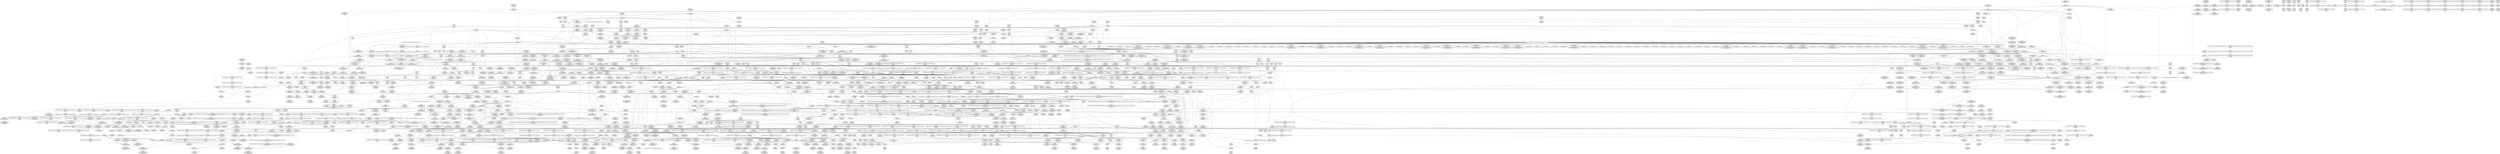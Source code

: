 digraph {
	CE0x4264b40 [shape=record,shape=Mrecord,label="{CE0x4264b40|task_sid:real_cred|security/selinux/hooks.c,208|*SummSink*}"]
	CE0x4320720 [shape=record,shape=Mrecord,label="{CE0x4320720|_call_void_mcount()_#3}"]
	CE0x42961b0 [shape=record,shape=Mrecord,label="{CE0x42961b0|ipc_alloc_security:tmp5|security/selinux/hooks.c,5084|*SummSource*}"]
	CE0x4281130 [shape=record,shape=Mrecord,label="{CE0x4281130|task_sid:entry|*SummSink*}"]
	CE0x432e880 [shape=record,shape=Mrecord,label="{CE0x432e880|COLLAPSED:_GCMRE___llvm_gcov_ctr133_internal_global_4_x_i64_zeroinitializer:_elem_0:default:}"]
	CE0x42dbdc0 [shape=record,shape=Mrecord,label="{CE0x42dbdc0|rcu_read_lock:tmp2|*SummSource*}"]
	CE0x4267300 [shape=record,shape=Mrecord,label="{CE0x4267300|selinux_shm_alloc_security:tmp18|security/selinux/hooks.c,5313|*SummSource*}"]
	CE0x425dd10 [shape=record,shape=Mrecord,label="{CE0x425dd10|i64*_getelementptr_inbounds_(_6_x_i64_,_6_x_i64_*___llvm_gcov_ctr301,_i64_0,_i64_0)|*Constant*|*SummSink*}"]
	CE0x436f310 [shape=record,shape=Mrecord,label="{CE0x436f310|_call_void_mcount()_#3|*SummSource*}"]
	CE0x4216410 [shape=record,shape=Mrecord,label="{CE0x4216410|80:_i32,_112:_i8*,_:_CMRE_45,46_}"]
	CE0x4222970 [shape=record,shape=Mrecord,label="{CE0x4222970|get_current:entry|*SummSource*}"]
	CE0x4345fc0 [shape=record,shape=Mrecord,label="{CE0x4345fc0|__preempt_count_sub:do.end}"]
	CE0x4322c20 [shape=record,shape=Mrecord,label="{CE0x4322c20|rcu_read_unlock:if.end|*SummSink*}"]
	CE0x42d38c0 [shape=record,shape=Mrecord,label="{CE0x42d38c0|rcu_lock_acquire:bb|*SummSource*}"]
	CE0x428c6b0 [shape=record,shape=Mrecord,label="{CE0x428c6b0|i32_1|*Constant*}"]
	CE0x42902d0 [shape=record,shape=Mrecord,label="{CE0x42902d0|cred_sid:tmp2}"]
	CE0x43226b0 [shape=record,shape=Mrecord,label="{CE0x43226b0|_call_void___preempt_count_add(i32_1)_#10,_!dbg_!27711|include/linux/rcupdate.h,239|*SummSource*}"]
	CE0x4334ca0 [shape=record,shape=Mrecord,label="{CE0x4334ca0|i64*_getelementptr_inbounds_(_4_x_i64_,_4_x_i64_*___llvm_gcov_ctr130,_i64_0,_i64_2)|*Constant*|*SummSource*}"]
	CE0x42b6670 [shape=record,shape=Mrecord,label="{CE0x42b6670|ipc_free_security:tmp|*SummSink*}"]
	CE0x53fcf00 [shape=record,shape=Mrecord,label="{CE0x53fcf00|80:_i32,_112:_i8*,_:_CMRE_6,7_}"]
	CE0x42c2fe0 [shape=record,shape=Mrecord,label="{CE0x42c2fe0|cred_sid:tmp}"]
	CE0x423bf90 [shape=record,shape=Mrecord,label="{CE0x423bf90|selinux_shm_alloc_security:tmp6|security/selinux/hooks.c,5300|*SummSink*}"]
	CE0x4350ea0 [shape=record,shape=Mrecord,label="{CE0x4350ea0|_call_void_asm_sideeffect_,_memory_,_dirflag_,_fpsr_,_flags_()_#3,_!dbg_!27711,_!srcloc_!27714|include/linux/rcupdate.h,244}"]
	CE0x42d5a60 [shape=record,shape=Mrecord,label="{CE0x42d5a60|_ret_void,_!dbg_!27717|include/linux/rcupdate.h,240|*SummSink*}"]
	CE0x4270f90 [shape=record,shape=Mrecord,label="{CE0x4270f90|GLOBAL:kmalloc|*Constant*|*SummSink*}"]
	CE0x42d6710 [shape=record,shape=Mrecord,label="{CE0x42d6710|__rcu_read_lock:tmp6|include/linux/rcupdate.h,240|*SummSource*}"]
	CE0x428bd90 [shape=record,shape=Mrecord,label="{CE0x428bd90|current_sid:tmp22|security/selinux/hooks.c,218}"]
	CE0x42711b0 [shape=record,shape=Mrecord,label="{CE0x42711b0|kzalloc:bb|*SummSource*}"]
	CE0x4210220 [shape=record,shape=Mrecord,label="{CE0x4210220|_call_void_kfree(i8*_%tmp6)_#10,_!dbg_!27718|security/selinux/hooks.c,5099}"]
	CE0x428a120 [shape=record,shape=Mrecord,label="{CE0x428a120|i64_7|*Constant*|*SummSink*}"]
	CE0x4288090 [shape=record,shape=Mrecord,label="{CE0x4288090|__preempt_count_add:tmp5|./arch/x86/include/asm/preempt.h,72|*SummSink*}"]
	CE0x4282b30 [shape=record,shape=Mrecord,label="{CE0x4282b30|i64*_getelementptr_inbounds_(_13_x_i64_,_13_x_i64_*___llvm_gcov_ctr126,_i64_0,_i64_9)|*Constant*|*SummSink*}"]
	CE0x4280940 [shape=record,shape=Mrecord,label="{CE0x4280940|rcu_lock_acquire:tmp1|*SummSink*}"]
	CE0x42319c0 [shape=record,shape=Mrecord,label="{CE0x42319c0|80:_i32,_112:_i8*,_:_CMRE_13,14_}"]
	CE0x42086d0 [shape=record,shape=Mrecord,label="{CE0x42086d0|selinux_shm_alloc_security:entry|*SummSink*}"]
	CE0x4260190 [shape=record,shape=Mrecord,label="{CE0x4260190|selinux_shm_alloc_security:call6|security/selinux/hooks.c,5307|*SummSink*}"]
	CE0x432be10 [shape=record,shape=Mrecord,label="{CE0x432be10|rcu_lock_release:entry|*SummSource*}"]
	CE0x42e45d0 [shape=record,shape=Mrecord,label="{CE0x42e45d0|kmalloc:flags|Function::kmalloc&Arg::flags::}"]
	CE0x43539b0 [shape=record,shape=Mrecord,label="{CE0x43539b0|_call_void_asm_addl_$1,_%gs:$0_,_*m,ri,*m,_dirflag_,_fpsr_,_flags_(i32*___preempt_count,_i32_%val,_i32*___preempt_count)_#3,_!dbg_!27714,_!srcloc_!27717|./arch/x86/include/asm/preempt.h,72}"]
	CE0x42d0a00 [shape=record,shape=Mrecord,label="{CE0x42d0a00|GLOBAL:rcu_lock_acquire|*Constant*}"]
	CE0x4355a10 [shape=record,shape=Mrecord,label="{CE0x4355a10|i64*_getelementptr_inbounds_(_4_x_i64_,_4_x_i64_*___llvm_gcov_ctr128,_i64_0,_i64_0)|*Constant*}"]
	CE0x421e3b0 [shape=record,shape=Mrecord,label="{CE0x421e3b0|_call_void_mcount()_#3|*SummSource*}"]
	CE0x4273800 [shape=record,shape=Mrecord,label="{CE0x4273800|kzalloc:tmp|*SummSource*}"]
	CE0x4279fa0 [shape=record,shape=Mrecord,label="{CE0x4279fa0|task_sid:tmp7|security/selinux/hooks.c,208|*SummSource*}"]
	CE0x4280350 [shape=record,shape=Mrecord,label="{CE0x4280350|i64*_getelementptr_inbounds_(_4_x_i64_,_4_x_i64_*___llvm_gcov_ctr128,_i64_0,_i64_3)|*Constant*|*SummSink*}"]
	CE0x4219190 [shape=record,shape=Mrecord,label="{CE0x4219190|80:_i32,_112:_i8*,_:_CMRE_184,192_|*MultipleSource*|Function::selinux_shm_alloc_security&Arg::shp::|security/selinux/hooks.c,5298}"]
	CE0x4202680 [shape=record,shape=Mrecord,label="{CE0x4202680|GLOBAL:current_task|Global_var:current_task}"]
	CE0x42b2030 [shape=record,shape=Mrecord,label="{CE0x42b2030|task_sid:tmp12|security/selinux/hooks.c,208|*SummSink*}"]
	CE0x43265e0 [shape=record,shape=Mrecord,label="{CE0x43265e0|rcu_read_unlock:tmp17|include/linux/rcupdate.h,933|*SummSink*}"]
	CE0x432c3b0 [shape=record,shape=Mrecord,label="{CE0x432c3b0|GLOBAL:__rcu_read_unlock|*Constant*}"]
	CE0x422f060 [shape=record,shape=Mrecord,label="{CE0x422f060|selinux_shm_alloc_security:tmp7|security/selinux/hooks.c,5300}"]
	CE0x4211d40 [shape=record,shape=Mrecord,label="{CE0x4211d40|80:_i32,_112:_i8*,_:_CMRE_55,56_}"]
	CE0x429ed50 [shape=record,shape=Mrecord,label="{CE0x429ed50|GLOBAL:rcu_lock_map|Global_var:rcu_lock_map}"]
	CE0x42317f0 [shape=record,shape=Mrecord,label="{CE0x42317f0|80:_i32,_112:_i8*,_:_CMRE_104,112_|*MultipleSource*|Function::selinux_shm_alloc_security&Arg::shp::|security/selinux/hooks.c,5298}"]
	CE0x42b10f0 [shape=record,shape=Mrecord,label="{CE0x42b10f0|rcu_read_lock:tmp2|*SummSink*}"]
	CE0x42bd810 [shape=record,shape=Mrecord,label="{CE0x42bd810|_call_void___preempt_count_add(i32_1)_#10,_!dbg_!27711|include/linux/rcupdate.h,239}"]
	CE0x4287660 [shape=record,shape=Mrecord,label="{CE0x4287660|i64_ptrtoint_(i8*_blockaddress(_rcu_lock_release,_%__here)_to_i64)|*Constant*|*SummSink*}"]
	CE0x4264010 [shape=record,shape=Mrecord,label="{CE0x4264010|selinux_shm_alloc_security:sid5|security/selinux/hooks.c,5307|*SummSource*}"]
	CE0x42a41e0 [shape=record,shape=Mrecord,label="{CE0x42a41e0|rcu_read_lock:tmp16|include/linux/rcupdate.h,882}"]
	CE0x4290340 [shape=record,shape=Mrecord,label="{CE0x4290340|cred_sid:tmp2|*SummSource*}"]
	CE0x4284010 [shape=record,shape=Mrecord,label="{CE0x4284010|task_sid:tmp22|security/selinux/hooks.c,208|*SummSource*}"]
	CE0x4292850 [shape=record,shape=Mrecord,label="{CE0x4292850|kzalloc:or|include/linux/slab.h,578|*SummSink*}"]
	CE0x4320300 [shape=record,shape=Mrecord,label="{CE0x4320300|rcu_read_unlock:call3|include/linux/rcupdate.h,933}"]
	CE0x425e130 [shape=record,shape=Mrecord,label="{CE0x425e130|i32_(i32,_i32,_i16,_i32,_%struct.common_audit_data*)*_bitcast_(i32_(i32,_i32,_i16,_i32,_%struct.common_audit_data.495*)*_avc_has_perm_to_i32_(i32,_i32,_i16,_i32,_%struct.common_audit_data*)*)|*Constant*}"]
	CE0x422a6b0 [shape=record,shape=Mrecord,label="{CE0x422a6b0|80:_i32,_112:_i8*,_:_CMRE_4,5_}"]
	CE0x42b28d0 [shape=record,shape=Mrecord,label="{CE0x42b28d0|rcu_read_lock:tmp5|include/linux/rcupdate.h,882|*SummSource*}"]
	CE0x42226a0 [shape=record,shape=Mrecord,label="{CE0x42226a0|get_current:tmp3|*SummSink*}"]
	CE0x4282090 [shape=record,shape=Mrecord,label="{CE0x4282090|i32_10|*Constant*}"]
	CE0x4266910 [shape=record,shape=Mrecord,label="{CE0x4266910|i64*_getelementptr_inbounds_(_9_x_i64_,_9_x_i64_*___llvm_gcov_ctr310,_i64_0,_i64_6)|*Constant*|*SummSink*}"]
	CE0x42bfde0 [shape=record,shape=Mrecord,label="{CE0x42bfde0|_ret_i8*_%call,_!dbg_!27714|include/linux/slab.h,429|*SummSink*}"]
	CE0x432f840 [shape=record,shape=Mrecord,label="{CE0x432f840|__rcu_read_lock:tmp2|*SummSource*}"]
	CE0x422dab0 [shape=record,shape=Mrecord,label="{CE0x422dab0|80:_i32,_112:_i8*,_:_CMRE_56,57_}"]
	CE0x4285190 [shape=record,shape=Mrecord,label="{CE0x4285190|current_sid:tmp20|security/selinux/hooks.c,218|*SummSink*}"]
	CE0x433c6a0 [shape=record,shape=Mrecord,label="{CE0x433c6a0|_call_void_mcount()_#3|*SummSource*}"]
	CE0x42a9ca0 [shape=record,shape=Mrecord,label="{CE0x42a9ca0|ipc_free_security:tmp4|*LoadInst*|security/selinux/hooks.c,5097|*SummSink*}"]
	CE0x42d57a0 [shape=record,shape=Mrecord,label="{CE0x42d57a0|rcu_read_unlock:if.then|*SummSource*}"]
	CE0x4220820 [shape=record,shape=Mrecord,label="{CE0x4220820|80:_i32,_112:_i8*,_:_CMRE_88,92_|*MultipleSource*|Function::selinux_shm_alloc_security&Arg::shp::|security/selinux/hooks.c,5298}"]
	CE0x42733b0 [shape=record,shape=Mrecord,label="{CE0x42733b0|i8*_null|*Constant*|*SummSink*}"]
	CE0x4273520 [shape=record,shape=Mrecord,label="{CE0x4273520|ipc_free_security:tmp6|security/selinux/hooks.c,5099|*SummSink*}"]
	CE0x4290b20 [shape=record,shape=Mrecord,label="{CE0x4290b20|GLOBAL:__rcu_read_lock|*Constant*}"]
	CE0x4235c40 [shape=record,shape=Mrecord,label="{CE0x4235c40|current_sid:if.end|*SummSource*}"]
	CE0x42b1640 [shape=record,shape=Mrecord,label="{CE0x42b1640|task_sid:do.body5|*SummSource*}"]
	CE0x422cc20 [shape=record,shape=Mrecord,label="{CE0x422cc20|selinux_shm_alloc_security:tmp5|security/selinux/hooks.c,5299|*SummSink*}"]
	CE0x428fc40 [shape=record,shape=Mrecord,label="{CE0x428fc40|cred_sid:tmp6|security/selinux/hooks.c,197|*SummSource*}"]
	CE0x42ab7b0 [shape=record,shape=Mrecord,label="{CE0x42ab7b0|task_sid:bb|*SummSink*}"]
	CE0x434fe20 [shape=record,shape=Mrecord,label="{CE0x434fe20|__rcu_read_unlock:do.body}"]
	CE0x4283520 [shape=record,shape=Mrecord,label="{CE0x4283520|task_sid:tmp22|security/selinux/hooks.c,208}"]
	CE0x4272df0 [shape=record,shape=Mrecord,label="{CE0x4272df0|ipc_free_security:security1|security/selinux/hooks.c,5098|*SummSink*}"]
	CE0x4295dd0 [shape=record,shape=Mrecord,label="{CE0x4295dd0|ipc_alloc_security:sid3|security/selinux/hooks.c,5089|*SummSource*}"]
	CE0x432ef70 [shape=record,shape=Mrecord,label="{CE0x432ef70|GLOBAL:lock_acquire|*Constant*}"]
	CE0x42a34a0 [shape=record,shape=Mrecord,label="{CE0x42a34a0|rcu_read_lock:tmp14|include/linux/rcupdate.h,882}"]
	CE0x42ccce0 [shape=record,shape=Mrecord,label="{CE0x42ccce0|task_sid:call7|security/selinux/hooks.c,208|*SummSource*}"]
	CE0x4325110 [shape=record,shape=Mrecord,label="{CE0x4325110|rcu_lock_release:__here|*SummSink*}"]
	CE0x4233720 [shape=record,shape=Mrecord,label="{CE0x4233720|current_sid:tmp6|security/selinux/hooks.c,218}"]
	CE0x434f530 [shape=record,shape=Mrecord,label="{CE0x434f530|rcu_lock_release:tmp6|*SummSink*}"]
	CE0x4233610 [shape=record,shape=Mrecord,label="{CE0x4233610|current_sid:tmp5|security/selinux/hooks.c,218|*SummSink*}"]
	CE0x42c3940 [shape=record,shape=Mrecord,label="{CE0x42c3940|__rcu_read_lock:entry|*SummSink*}"]
	CE0x4264f50 [shape=record,shape=Mrecord,label="{CE0x4264f50|i64*_getelementptr_inbounds_(_2_x_i64_,_2_x_i64_*___llvm_gcov_ctr109,_i64_0,_i64_1)|*Constant*|*SummSink*}"]
	CE0x4286130 [shape=record,shape=Mrecord,label="{CE0x4286130|_call_void_mcount()_#3}"]
	CE0x434d980 [shape=record,shape=Mrecord,label="{CE0x434d980|GLOBAL:__preempt_count|Global_var:__preempt_count}"]
	CE0x43233a0 [shape=record,shape=Mrecord,label="{CE0x43233a0|rcu_read_unlock:tobool1|include/linux/rcupdate.h,933|*SummSource*}"]
	CE0x43253e0 [shape=record,shape=Mrecord,label="{CE0x43253e0|i64*_getelementptr_inbounds_(_4_x_i64_,_4_x_i64_*___llvm_gcov_ctr133,_i64_0,_i64_0)|*Constant*|*SummSink*}"]
	CE0x42aaf40 [shape=record,shape=Mrecord,label="{CE0x42aaf40|task_sid:land.lhs.true|*SummSink*}"]
	CE0x4270960 [shape=record,shape=Mrecord,label="{CE0x4270960|rcu_read_unlock:tmp15|include/linux/rcupdate.h,933|*SummSource*}"]
	CE0x42a6bb0 [shape=record,shape=Mrecord,label="{CE0x42a6bb0|rcu_read_unlock:tmp1|*SummSink*}"]
	CE0x420e440 [shape=record,shape=Mrecord,label="{CE0x420e440|80:_i32,_112:_i8*,_:_CMRE_16,17_}"]
	CE0x42ce940 [shape=record,shape=Mrecord,label="{CE0x42ce940|rcu_read_unlock:entry|*SummSink*}"]
	CE0x42780e0 [shape=record,shape=Mrecord,label="{CE0x42780e0|ipc_alloc_security:if.end}"]
	CE0x42ce1d0 [shape=record,shape=Mrecord,label="{CE0x42ce1d0|_call_void_rcu_read_unlock()_#10,_!dbg_!27748|security/selinux/hooks.c,209|*SummSource*}"]
	CE0x433dd70 [shape=record,shape=Mrecord,label="{CE0x433dd70|__rcu_read_unlock:do.end|*SummSink*}"]
	CE0x42e0b80 [shape=record,shape=Mrecord,label="{CE0x42e0b80|task_sid:tmp8|security/selinux/hooks.c,208|*SummSink*}"]
	CE0x432aeb0 [shape=record,shape=Mrecord,label="{CE0x432aeb0|rcu_read_unlock:tmp19|include/linux/rcupdate.h,933}"]
	CE0x423b2d0 [shape=record,shape=Mrecord,label="{CE0x423b2d0|ipc_alloc_security:tobool|security/selinux/hooks.c,5084|*SummSource*}"]
	CE0x428afe0 [shape=record,shape=Mrecord,label="{CE0x428afe0|current_sid:tmp21|security/selinux/hooks.c,218|*SummSource*}"]
	CE0x4375020 [shape=record,shape=Mrecord,label="{CE0x4375020|i64*_getelementptr_inbounds_(_4_x_i64_,_4_x_i64_*___llvm_gcov_ctr129,_i64_0,_i64_1)|*Constant*}"]
	CE0x427af90 [shape=record,shape=Mrecord,label="{CE0x427af90|GLOBAL:kzalloc|*Constant*|*SummSource*}"]
	CE0x4279d20 [shape=record,shape=Mrecord,label="{CE0x4279d20|COLLAPSED:_GCMRE___llvm_gcov_ctr125_internal_global_11_x_i64_zeroinitializer:_elem_0:default:}"]
	CE0x42da350 [shape=record,shape=Mrecord,label="{CE0x42da350|task_sid:tmp6|security/selinux/hooks.c,208|*SummSink*}"]
	CE0x423b170 [shape=record,shape=Mrecord,label="{CE0x423b170|i64*_getelementptr_inbounds_(_2_x_i64_,_2_x_i64_*___llvm_gcov_ctr302,_i64_0,_i64_1)|*Constant*|*SummSink*}"]
	CE0x42225a0 [shape=record,shape=Mrecord,label="{CE0x42225a0|get_current:tmp3|*SummSource*}"]
	CE0x4288930 [shape=record,shape=Mrecord,label="{CE0x4288930|i32_0|*Constant*}"]
	CE0x42a9b60 [shape=record,shape=Mrecord,label="{CE0x42a9b60|ipc_free_security:tmp4|*LoadInst*|security/selinux/hooks.c,5097|*SummSource*}"]
	CE0x4375190 [shape=record,shape=Mrecord,label="{CE0x4375190|__preempt_count_add:tmp2}"]
	CE0x432a6f0 [shape=record,shape=Mrecord,label="{CE0x432a6f0|i64*_getelementptr_inbounds_(_11_x_i64_,_11_x_i64_*___llvm_gcov_ctr132,_i64_0,_i64_9)|*Constant*}"]
	CE0x4382aa0 [shape=record,shape=Mrecord,label="{CE0x4382aa0|__preempt_count_sub:tmp|*SummSink*}"]
	CE0x4281750 [shape=record,shape=Mrecord,label="{CE0x4281750|_ret_i32_%call7,_!dbg_!27749|security/selinux/hooks.c,210|*SummSource*}"]
	CE0x42220b0 [shape=record,shape=Mrecord,label="{CE0x42220b0|80:_i32,_112:_i8*,_:_CMRE_49,50_}"]
	CE0x42b4b10 [shape=record,shape=Mrecord,label="{CE0x42b4b10|ipc_free_security:tmp2}"]
	CE0x42d3750 [shape=record,shape=Mrecord,label="{CE0x42d3750|rcu_lock_release:tmp1|*SummSource*}"]
	CE0x42a6ec0 [shape=record,shape=Mrecord,label="{CE0x42a6ec0|__preempt_count_add:entry}"]
	CE0x4351310 [shape=record,shape=Mrecord,label="{CE0x4351310|__rcu_read_unlock:tmp4|include/linux/rcupdate.h,244|*SummSource*}"]
	CE0x423e760 [shape=record,shape=Mrecord,label="{CE0x423e760|current_sid:tmp17|security/selinux/hooks.c,218}"]
	CE0x4350ca0 [shape=record,shape=Mrecord,label="{CE0x4350ca0|__rcu_read_unlock:tmp4|include/linux/rcupdate.h,244|*SummSink*}"]
	CE0x42a2430 [shape=record,shape=Mrecord,label="{CE0x42a2430|rcu_read_lock:call3|include/linux/rcupdate.h,882|*SummSink*}"]
	CE0x4261e80 [shape=record,shape=Mrecord,label="{CE0x4261e80|selinux_shm_alloc_security:tmp15|security/selinux/hooks.c,5309|*SummSink*}"]
	CE0x4282500 [shape=record,shape=Mrecord,label="{CE0x4282500|ipc_alloc_security:security|security/selinux/hooks.c,5090|*SummSource*}"]
	CE0x42d35b0 [shape=record,shape=Mrecord,label="{CE0x42d35b0|rcu_lock_release:tmp|*SummSink*}"]
	CE0x4358530 [shape=record,shape=Mrecord,label="{CE0x4358530|__preempt_count_sub:tmp6|./arch/x86/include/asm/preempt.h,78|*SummSource*}"]
	CE0x4348eb0 [shape=record,shape=Mrecord,label="{CE0x4348eb0|__preempt_count_sub:tmp|*SummSource*}"]
	CE0x4356cb0 [shape=record,shape=Mrecord,label="{CE0x4356cb0|COLLAPSED:_GCMRE___llvm_gcov_ctr135_internal_global_4_x_i64_zeroinitializer:_elem_0:default:}"]
	CE0x42b37a0 [shape=record,shape=Mrecord,label="{CE0x42b37a0|ipc_alloc_security:tmp8|security/selinux/hooks.c,5085}"]
	CE0x429da10 [shape=record,shape=Mrecord,label="{CE0x429da10|rcu_read_unlock:tmp13|include/linux/rcupdate.h,933}"]
	CE0x42ddb20 [shape=record,shape=Mrecord,label="{CE0x42ddb20|task_sid:tmp19|security/selinux/hooks.c,208|*SummSource*}"]
	CE0x420fd10 [shape=record,shape=Mrecord,label="{CE0x420fd10|kmalloc:size|Function::kmalloc&Arg::size::}"]
	CE0x4297290 [shape=record,shape=Mrecord,label="{CE0x4297290|_call_void_lockdep_rcu_suspicious(i8*_getelementptr_inbounds_(_25_x_i8_,_25_x_i8_*_.str45,_i32_0,_i32_0),_i32_883,_i8*_getelementptr_inbounds_(_42_x_i8_,_42_x_i8_*_.str46,_i32_0,_i32_0))_#10,_!dbg_!27728|include/linux/rcupdate.h,882}"]
	CE0x4234400 [shape=record,shape=Mrecord,label="{CE0x4234400|80:_i32,_112:_i8*,_:_CMRE_160,168_|*MultipleSource*|Function::selinux_shm_alloc_security&Arg::shp::|security/selinux/hooks.c,5298}"]
	CE0x4324200 [shape=record,shape=Mrecord,label="{CE0x4324200|rcu_read_unlock:tmp9|include/linux/rcupdate.h,933|*SummSource*}"]
	CE0x433da00 [shape=record,shape=Mrecord,label="{CE0x433da00|i64_1|*Constant*}"]
	CE0x42152a0 [shape=record,shape=Mrecord,label="{CE0x42152a0|selinux_shm_alloc_security:tmp2|security/selinux/hooks.c,5299|*SummSink*}"]
	CE0x4323ff0 [shape=record,shape=Mrecord,label="{CE0x4323ff0|i64_1|*Constant*}"]
	CE0x42a75f0 [shape=record,shape=Mrecord,label="{CE0x42a75f0|GLOBAL:__llvm_gcov_ctr132|Global_var:__llvm_gcov_ctr132|*SummSink*}"]
	CE0x42721f0 [shape=record,shape=Mrecord,label="{CE0x42721f0|get_current:tmp2}"]
	CE0x422bb60 [shape=record,shape=Mrecord,label="{CE0x422bb60|current_sid:tmp7|security/selinux/hooks.c,218}"]
	CE0x428fbd0 [shape=record,shape=Mrecord,label="{CE0x428fbd0|cred_sid:tmp6|security/selinux/hooks.c,197}"]
	CE0x42b60a0 [shape=record,shape=Mrecord,label="{CE0x42b60a0|kzalloc:flags|Function::kzalloc&Arg::flags::|*SummSink*}"]
	CE0x428ede0 [shape=record,shape=Mrecord,label="{CE0x428ede0|rcu_read_lock:tmp8|include/linux/rcupdate.h,882}"]
	CE0x42db570 [shape=record,shape=Mrecord,label="{CE0x42db570|rcu_read_lock:tmp4|include/linux/rcupdate.h,882|*SummSink*}"]
	CE0x4262d70 [shape=record,shape=Mrecord,label="{CE0x4262d70|_ret_i32_%retval.0,_!dbg_!27728|security/selinux/avc.c,775}"]
	CE0x42679e0 [shape=record,shape=Mrecord,label="{CE0x42679e0|selinux_shm_alloc_security:tmp19|security/selinux/hooks.c,5313|*SummSource*}"]
	CE0x42b5190 [shape=record,shape=Mrecord,label="{CE0x42b5190|i32_32768|*Constant*|*SummSource*}"]
	CE0x42c5380 [shape=record,shape=Mrecord,label="{CE0x42c5380|GLOBAL:__rcu_read_lock|*Constant*|*SummSink*}"]
	CE0x43473a0 [shape=record,shape=Mrecord,label="{CE0x43473a0|__preempt_count_add:tmp1|*SummSource*}"]
	CE0x432d0c0 [shape=record,shape=Mrecord,label="{CE0x432d0c0|__rcu_read_unlock:entry}"]
	CE0x42d46d0 [shape=record,shape=Mrecord,label="{CE0x42d46d0|rcu_read_unlock:tobool|include/linux/rcupdate.h,933|*SummSource*}"]
	CE0x4221a90 [shape=record,shape=Mrecord,label="{CE0x4221a90|selinux_shm_alloc_security:shp|Function::selinux_shm_alloc_security&Arg::shp::|*SummSink*}"]
	CE0x42d2670 [shape=record,shape=Mrecord,label="{CE0x42d2670|rcu_read_unlock:tmp3}"]
	CE0x42a1b00 [shape=record,shape=Mrecord,label="{CE0x42a1b00|rcu_read_lock:tmp12|include/linux/rcupdate.h,882}"]
	CE0x42229e0 [shape=record,shape=Mrecord,label="{CE0x42229e0|_ret_%struct.task_struct*_%tmp4,_!dbg_!27714|./arch/x86/include/asm/current.h,14|*SummSource*}"]
	CE0x4210c60 [shape=record,shape=Mrecord,label="{CE0x4210c60|GLOBAL:lockdep_rcu_suspicious|*Constant*|*SummSource*}"]
	CE0x4289ca0 [shape=record,shape=Mrecord,label="{CE0x4289ca0|i64_7|*Constant*}"]
	CE0x4214e40 [shape=record,shape=Mrecord,label="{CE0x4214e40|i64_2|*Constant*|*SummSink*}"]
	CE0x4208570 [shape=record,shape=Mrecord,label="{CE0x4208570|selinux_shm_alloc_security:if.end}"]
	CE0x420ff00 [shape=record,shape=Mrecord,label="{CE0x420ff00|GLOBAL:current_sid.__warned|Global_var:current_sid.__warned}"]
	CE0x420da30 [shape=record,shape=Mrecord,label="{CE0x420da30|GLOBAL:current_sid.__warned|Global_var:current_sid.__warned|*SummSink*}"]
	CE0x428d340 [shape=record,shape=Mrecord,label="{CE0x428d340|get_current:tmp}"]
	CE0x42335a0 [shape=record,shape=Mrecord,label="{CE0x42335a0|current_sid:tmp5|security/selinux/hooks.c,218|*SummSource*}"]
	CE0x434f2a0 [shape=record,shape=Mrecord,label="{CE0x434f2a0|__rcu_read_unlock:tmp}"]
	CE0x421bcc0 [shape=record,shape=Mrecord,label="{CE0x421bcc0|80:_i32,_112:_i8*,_:_CMRE_76,80_|*MultipleSource*|Function::selinux_shm_alloc_security&Arg::shp::|security/selinux/hooks.c,5298}"]
	CE0x423e560 [shape=record,shape=Mrecord,label="{CE0x423e560|i64*_getelementptr_inbounds_(_11_x_i64_,_11_x_i64_*___llvm_gcov_ctr125,_i64_0,_i64_9)|*Constant*|*SummSource*}"]
	CE0x42e1210 [shape=record,shape=Mrecord,label="{CE0x42e1210|cred_sid:tmp3|*SummSource*}"]
	CE0x42a8ee0 [shape=record,shape=Mrecord,label="{CE0x42a8ee0|i32_-12|*Constant*|*SummSource*}"]
	CE0x42d6f10 [shape=record,shape=Mrecord,label="{CE0x42d6f10|_ret_void,_!dbg_!27719|./arch/x86/include/asm/preempt.h,73|*SummSink*}"]
	CE0x4357030 [shape=record,shape=Mrecord,label="{CE0x4357030|__preempt_count_sub:do.body|*SummSource*}"]
	CE0x4321060 [shape=record,shape=Mrecord,label="{CE0x4321060|rcu_read_unlock:tmp13|include/linux/rcupdate.h,933|*SummSource*}"]
	CE0x431f780 [shape=record,shape=Mrecord,label="{CE0x431f780|__preempt_count_sub:val|Function::__preempt_count_sub&Arg::val::|*SummSink*}"]
	CE0x421b4c0 [shape=record,shape=Mrecord,label="{CE0x421b4c0|selinux_shm_alloc_security:tobool7|security/selinux/hooks.c,5309}"]
	CE0x42073a0 [shape=record,shape=Mrecord,label="{CE0x42073a0|ipc_alloc_security:sclass|Function::ipc_alloc_security&Arg::sclass::|*SummSource*}"]
	CE0x4262ad0 [shape=record,shape=Mrecord,label="{CE0x4262ad0|avc_has_perm:tclass|Function::avc_has_perm&Arg::tclass::|*SummSource*}"]
	CE0x4327970 [shape=record,shape=Mrecord,label="{CE0x4327970|rcu_read_unlock:tmp20|include/linux/rcupdate.h,933}"]
	CE0x4260cc0 [shape=record,shape=Mrecord,label="{CE0x4260cc0|selinux_shm_alloc_security:tmp12|security/selinux/hooks.c,5309|*SummSource*}"]
	CE0x432db00 [shape=record,shape=Mrecord,label="{CE0x432db00|__rcu_read_lock:do.end}"]
	CE0x42be580 [shape=record,shape=Mrecord,label="{CE0x42be580|i64*_getelementptr_inbounds_(_4_x_i64_,_4_x_i64_*___llvm_gcov_ctr128,_i64_0,_i64_1)|*Constant*|*SummSource*}"]
	CE0x425e4e0 [shape=record,shape=Mrecord,label="{CE0x425e4e0|i32_(i32,_i32,_i16,_i32,_%struct.common_audit_data*)*_bitcast_(i32_(i32,_i32,_i16,_i32,_%struct.common_audit_data.495*)*_avc_has_perm_to_i32_(i32,_i32,_i16,_i32,_%struct.common_audit_data*)*)|*Constant*|*SummSink*}"]
	CE0x4335860 [shape=record,shape=Mrecord,label="{CE0x4335860|__preempt_count_sub:sub|./arch/x86/include/asm/preempt.h,77}"]
	CE0x42e42f0 [shape=record,shape=Mrecord,label="{CE0x42e42f0|task_sid:if.then}"]
	CE0x42ac000 [shape=record,shape=Mrecord,label="{CE0x42ac000|ipc_free_security:bb}"]
	CE0x42d1fb0 [shape=record,shape=Mrecord,label="{CE0x42d1fb0|_call_void_mcount()_#3|*SummSink*}"]
	CE0x42c03b0 [shape=record,shape=Mrecord,label="{CE0x42c03b0|task_sid:bb|*SummSource*}"]
	CE0x4226ce0 [shape=record,shape=Mrecord,label="{CE0x4226ce0|80:_i32,_112:_i8*,_:_CMRE_62,63_}"]
	CE0x4275360 [shape=record,shape=Mrecord,label="{CE0x4275360|ipc_alloc_security:call|security/selinux/hooks.c,5083}"]
	CE0x42c28e0 [shape=record,shape=Mrecord,label="{CE0x42c28e0|_ret_void,_!dbg_!27735|include/linux/rcupdate.h,884}"]
	CE0x421edd0 [shape=record,shape=Mrecord,label="{CE0x421edd0|i64*_getelementptr_inbounds_(_11_x_i64_,_11_x_i64_*___llvm_gcov_ctr125,_i64_0,_i64_6)|*Constant*|*SummSource*}"]
	CE0x428cca0 [shape=record,shape=Mrecord,label="{CE0x428cca0|current_sid:sid|security/selinux/hooks.c,220|*SummSource*}"]
	CE0x42b2c70 [shape=record,shape=Mrecord,label="{CE0x42b2c70|i64*_getelementptr_inbounds_(_13_x_i64_,_13_x_i64_*___llvm_gcov_ctr126,_i64_0,_i64_1)|*Constant*|*SummSource*}"]
	CE0x4271650 [shape=record,shape=Mrecord,label="{CE0x4271650|i64*_getelementptr_inbounds_(_2_x_i64_,_2_x_i64_*___llvm_gcov_ctr182,_i64_0,_i64_0)|*Constant*}"]
	CE0x42b4820 [shape=record,shape=Mrecord,label="{CE0x42b4820|ipc_alloc_security:tobool|security/selinux/hooks.c,5084|*SummSink*}"]
	CE0x4225f50 [shape=record,shape=Mrecord,label="{CE0x4225f50|ipc_alloc_security:perm|Function::ipc_alloc_security&Arg::perm::|*SummSource*}"]
	CE0x425e320 [shape=record,shape=Mrecord,label="{CE0x425e320|i32_(i32,_i32,_i16,_i32,_%struct.common_audit_data*)*_bitcast_(i32_(i32,_i32,_i16,_i32,_%struct.common_audit_data.495*)*_avc_has_perm_to_i32_(i32,_i32,_i16,_i32,_%struct.common_audit_data*)*)|*Constant*|*SummSource*}"]
	CE0x4235450 [shape=record,shape=Mrecord,label="{CE0x4235450|ipc_free_security:security|security/selinux/hooks.c,5097|*SummSource*}"]
	CE0x4272f60 [shape=record,shape=Mrecord,label="{CE0x4272f60|i8*_null|*Constant*}"]
	CE0x42288a0 [shape=record,shape=Mrecord,label="{CE0x42288a0|current_sid:land.lhs.true}"]
	CE0x4354310 [shape=record,shape=Mrecord,label="{CE0x4354310|GLOBAL:__preempt_count_sub|*Constant*}"]
	CE0x426a060 [shape=record,shape=Mrecord,label="{CE0x426a060|_call_void_ipc_free_security(%struct.kern_ipc_perm*_%shm_perm9)_#10,_!dbg_!27743|security/selinux/hooks.c,5310|*SummSource*}"]
	CE0x4234a00 [shape=record,shape=Mrecord,label="{CE0x4234a00|i64*_getelementptr_inbounds_(_6_x_i64_,_6_x_i64_*___llvm_gcov_ctr301,_i64_0,_i64_5)|*Constant*|*SummSink*}"]
	CE0x42bfaa0 [shape=record,shape=Mrecord,label="{CE0x42bfaa0|kmalloc:flags|Function::kmalloc&Arg::flags::|*SummSink*}"]
	CE0x43777e0 [shape=record,shape=Mrecord,label="{CE0x43777e0|i64*_getelementptr_inbounds_(_4_x_i64_,_4_x_i64_*___llvm_gcov_ctr129,_i64_0,_i64_1)|*Constant*|*SummSource*}"]
	CE0x422afc0 [shape=record,shape=Mrecord,label="{CE0x422afc0|80:_i32,_112:_i8*,_:_CMRE_41,42_}"]
	CE0x4267f80 [shape=record,shape=Mrecord,label="{CE0x4267f80|selinux_shm_alloc_security:retval.0|*SummSource*}"]
	CE0x4354c50 [shape=record,shape=Mrecord,label="{CE0x4354c50|rcu_lock_release:tmp4|include/linux/rcupdate.h,423|*SummSource*}"]
	CE0x42286a0 [shape=record,shape=Mrecord,label="{CE0x42286a0|current_sid:do.body|*SummSource*}"]
	CE0x426a2b0 [shape=record,shape=Mrecord,label="{CE0x426a2b0|ipc_free_security:entry}"]
	CE0x42a71d0 [shape=record,shape=Mrecord,label="{CE0x42a71d0|i32_1|*Constant*}"]
	CE0x4364370 [shape=record,shape=Mrecord,label="{CE0x4364370|GLOBAL:__preempt_count|Global_var:__preempt_count|*SummSource*}"]
	CE0x4202d00 [shape=record,shape=Mrecord,label="{CE0x4202d00|i64_8|*Constant*|*SummSink*}"]
	CE0x4273790 [shape=record,shape=Mrecord,label="{CE0x4273790|COLLAPSED:_GCMRE___llvm_gcov_ctr182_internal_global_2_x_i64_zeroinitializer:_elem_0:default:}"]
	CE0x428ca50 [shape=record,shape=Mrecord,label="{CE0x428ca50|current_sid:sid|security/selinux/hooks.c,220}"]
	CE0x42bce00 [shape=record,shape=Mrecord,label="{CE0x42bce00|i64*_getelementptr_inbounds_(_4_x_i64_,_4_x_i64_*___llvm_gcov_ctr130,_i64_0,_i64_1)|*Constant*}"]
	CE0x433bf40 [shape=record,shape=Mrecord,label="{CE0x433bf40|__preempt_count_sub:tmp7|./arch/x86/include/asm/preempt.h,78|*SummSink*}"]
	CE0x42cd2f0 [shape=record,shape=Mrecord,label="{CE0x42cd2f0|cred_sid:entry}"]
	CE0x42e0ac0 [shape=record,shape=Mrecord,label="{CE0x42e0ac0|rcu_read_unlock:call|include/linux/rcupdate.h,933|*SummSink*}"]
	CE0x421e5b0 [shape=record,shape=Mrecord,label="{CE0x421e5b0|i64_0|*Constant*}"]
	CE0x4329d50 [shape=record,shape=Mrecord,label="{CE0x4329d50|i32_934|*Constant*|*SummSource*}"]
	CE0x42da9a0 [shape=record,shape=Mrecord,label="{CE0x42da9a0|task_sid:tmp6|security/selinux/hooks.c,208}"]
	CE0x42cdd20 [shape=record,shape=Mrecord,label="{CE0x42cdd20|_ret_i32_%tmp6,_!dbg_!27716|security/selinux/hooks.c,197|*SummSink*}"]
	CE0x4352740 [shape=record,shape=Mrecord,label="{CE0x4352740|rcu_lock_acquire:__here|*SummSource*}"]
	CE0x429e360 [shape=record,shape=Mrecord,label="{CE0x429e360|__preempt_count_sub:sub|./arch/x86/include/asm/preempt.h,77|*SummSink*}"]
	CE0x4289500 [shape=record,shape=Mrecord,label="{CE0x4289500|rcu_read_unlock:tmp2|*SummSource*}"]
	CE0x42c3c70 [shape=record,shape=Mrecord,label="{CE0x42c3c70|_ret_void,_!dbg_!27717|include/linux/rcupdate.h,240}"]
	CE0x4356250 [shape=record,shape=Mrecord,label="{CE0x4356250|_call_void_mcount()_#3}"]
	CE0x42a9730 [shape=record,shape=Mrecord,label="{CE0x42a9730|i64*_getelementptr_inbounds_(_6_x_i64_,_6_x_i64_*___llvm_gcov_ctr301,_i64_0,_i64_5)|*Constant*|*SummSource*}"]
	CE0x432c850 [shape=record,shape=Mrecord,label="{CE0x432c850|_ret_void,_!dbg_!27717|include/linux/rcupdate.h,424|*SummSink*}"]
	CE0x4216370 [shape=record,shape=Mrecord,label="{CE0x4216370|current_sid:entry}"]
	CE0x421f5f0 [shape=record,shape=Mrecord,label="{CE0x421f5f0|i64_2|*Constant*}"]
	CE0x4273720 [shape=record,shape=Mrecord,label="{CE0x4273720|kzalloc:tmp}"]
	CE0x429e7e0 [shape=record,shape=Mrecord,label="{CE0x429e7e0|rcu_read_lock:tmp6|include/linux/rcupdate.h,882|*SummSink*}"]
	CE0x432b550 [shape=record,shape=Mrecord,label="{CE0x432b550|rcu_lock_release:entry}"]
	CE0x4357b90 [shape=record,shape=Mrecord,label="{CE0x4357b90|GLOBAL:__preempt_count|Global_var:__preempt_count|*SummSink*}"]
	CE0x42bb220 [shape=record,shape=Mrecord,label="{CE0x42bb220|rcu_read_unlock:tmp6|include/linux/rcupdate.h,933|*SummSource*}"]
	CE0x42cbf70 [shape=record,shape=Mrecord,label="{CE0x42cbf70|i64*_getelementptr_inbounds_(_13_x_i64_,_13_x_i64_*___llvm_gcov_ctr126,_i64_0,_i64_12)|*Constant*|*SummSource*}"]
	CE0x42d2450 [shape=record,shape=Mrecord,label="{CE0x42d2450|rcu_read_lock:do.body}"]
	CE0x4286bb0 [shape=record,shape=Mrecord,label="{CE0x4286bb0|GLOBAL:lock_release|*Constant*}"]
	"CONST[source:0(mediator),value:0(static)][purpose:{operation}][SnkIdx:3]"
	CE0x4230010 [shape=record,shape=Mrecord,label="{CE0x4230010|selinux_shm_alloc_security:call1|security/selinux/hooks.c,5298|*SummSource*}"]
	CE0x4354cc0 [shape=record,shape=Mrecord,label="{CE0x4354cc0|rcu_lock_release:tmp4|include/linux/rcupdate.h,423|*SummSink*}"]
	CE0x42b5f40 [shape=record,shape=Mrecord,label="{CE0x42b5f40|kzalloc:flags|Function::kzalloc&Arg::flags::}"]
	CE0x42bb980 [shape=record,shape=Mrecord,label="{CE0x42bb980|_call_void_lock_acquire(%struct.lockdep_map*_%map,_i32_0,_i32_0,_i32_2,_i32_0,_%struct.lockdep_map*_null,_i64_ptrtoint_(i8*_blockaddress(_rcu_lock_acquire,_%__here)_to_i64))_#10,_!dbg_!27716|include/linux/rcupdate.h,418}"]
	CE0x4217450 [shape=record,shape=Mrecord,label="{CE0x4217450|selinux_shm_alloc_security:if.end10|*SummSource*}"]
	CE0x432c1e0 [shape=record,shape=Mrecord,label="{CE0x432c1e0|rcu_lock_release:map|Function::rcu_lock_release&Arg::map::|*SummSource*}"]
	CE0x42ab250 [shape=record,shape=Mrecord,label="{CE0x42ab250|kmalloc:tmp1}"]
	CE0x4299eb0 [shape=record,shape=Mrecord,label="{CE0x4299eb0|rcu_read_lock:tmp19|include/linux/rcupdate.h,882|*SummSource*}"]
	CE0x427f1d0 [shape=record,shape=Mrecord,label="{CE0x427f1d0|i64*_getelementptr_inbounds_(_4_x_i64_,_4_x_i64_*___llvm_gcov_ctr128,_i64_0,_i64_2)|*Constant*|*SummSink*}"]
	CE0x429ad30 [shape=record,shape=Mrecord,label="{CE0x429ad30|i64*_getelementptr_inbounds_(_11_x_i64_,_11_x_i64_*___llvm_gcov_ctr127,_i64_0,_i64_10)|*Constant*|*SummSource*}"]
	CE0x421c050 [shape=record,shape=Mrecord,label="{CE0x421c050|80:_i32,_112:_i8*,_:_CMRE_10,11_}"]
	CE0x42ccd50 [shape=record,shape=Mrecord,label="{CE0x42ccd50|task_sid:call7|security/selinux/hooks.c,208|*SummSink*}"]
	CE0x42626e0 [shape=record,shape=Mrecord,label="{CE0x42626e0|avc_has_perm:tsid|Function::avc_has_perm&Arg::tsid::|*SummSource*}"]
	CE0x4329050 [shape=record,shape=Mrecord,label="{CE0x4329050|rcu_read_unlock:tmp22|include/linux/rcupdate.h,935|*SummSink*}"]
	CE0x4350a50 [shape=record,shape=Mrecord,label="{CE0x4350a50|i64*_getelementptr_inbounds_(_4_x_i64_,_4_x_i64_*___llvm_gcov_ctr134,_i64_0,_i64_2)|*Constant*}"]
	CE0x42b0740 [shape=record,shape=Mrecord,label="{CE0x42b0740|task_sid:tobool4|security/selinux/hooks.c,208|*SummSource*}"]
	CE0x4326d60 [shape=record,shape=Mrecord,label="{CE0x4326d60|_call_void_lockdep_rcu_suspicious(i8*_getelementptr_inbounds_(_25_x_i8_,_25_x_i8_*_.str45,_i32_0,_i32_0),_i32_934,_i8*_getelementptr_inbounds_(_44_x_i8_,_44_x_i8_*_.str47,_i32_0,_i32_0))_#10,_!dbg_!27726|include/linux/rcupdate.h,933}"]
	CE0x4286530 [shape=record,shape=Mrecord,label="{CE0x4286530|_call_void_lock_release(%struct.lockdep_map*_%map,_i32_1,_i64_ptrtoint_(i8*_blockaddress(_rcu_lock_release,_%__here)_to_i64))_#10,_!dbg_!27716|include/linux/rcupdate.h,423|*SummSource*}"]
	CE0x42934a0 [shape=record,shape=Mrecord,label="{CE0x42934a0|i64*_getelementptr_inbounds_(_2_x_i64_,_2_x_i64_*___llvm_gcov_ctr98,_i64_0,_i64_0)|*Constant*|*SummSource*}"]
	CE0x4239dd0 [shape=record,shape=Mrecord,label="{CE0x4239dd0|current_sid:tmp16|security/selinux/hooks.c,218|*SummSink*}"]
	CE0x4239480 [shape=record,shape=Mrecord,label="{CE0x4239480|current_sid:land.lhs.true2}"]
	CE0x4339e00 [shape=record,shape=Mrecord,label="{CE0x4339e00|rcu_lock_release:bb|*SummSource*}"]
	CE0x428c3a0 [shape=record,shape=Mrecord,label="{CE0x428c3a0|current_sid:tmp23|security/selinux/hooks.c,218|*SummSource*}"]
	CE0x4297410 [shape=record,shape=Mrecord,label="{CE0x4297410|_call_void_lockdep_rcu_suspicious(i8*_getelementptr_inbounds_(_25_x_i8_,_25_x_i8_*_.str45,_i32_0,_i32_0),_i32_883,_i8*_getelementptr_inbounds_(_42_x_i8_,_42_x_i8_*_.str46,_i32_0,_i32_0))_#10,_!dbg_!27728|include/linux/rcupdate.h,882|*SummSource*}"]
	CE0x432fc60 [shape=record,shape=Mrecord,label="{CE0x432fc60|__rcu_read_lock:tmp|*SummSink*}"]
	CE0x42ce790 [shape=record,shape=Mrecord,label="{CE0x42ce790|GLOBAL:rcu_read_unlock|*Constant*|*SummSink*}"]
	CE0x4238880 [shape=record,shape=Mrecord,label="{CE0x4238880|i64_8|*Constant*}"]
	CE0x42b17e0 [shape=record,shape=Mrecord,label="{CE0x42b17e0|task_sid:do.end6}"]
	CE0x421ff40 [shape=record,shape=Mrecord,label="{CE0x421ff40|selinux_shm_alloc_security:shm_perm|security/selinux/hooks.c,5298}"]
	CE0x4207010 [shape=record,shape=Mrecord,label="{CE0x4207010|ipc_alloc_security:task|Function::ipc_alloc_security&Arg::task::|*SummSource*}"]
	CE0x42d36e0 [shape=record,shape=Mrecord,label="{CE0x42d36e0|rcu_lock_release:tmp1}"]
	CE0x42cc2d0 [shape=record,shape=Mrecord,label="{CE0x42cc2d0|task_sid:call7|security/selinux/hooks.c,208}"]
	CE0x4289c30 [shape=record,shape=Mrecord,label="{CE0x4289c30|task_sid:tobool4|security/selinux/hooks.c,208|*SummSink*}"]
	CE0x4356110 [shape=record,shape=Mrecord,label="{CE0x4356110|__rcu_read_unlock:tmp5|include/linux/rcupdate.h,244|*SummSink*}"]
	CE0x4285d40 [shape=record,shape=Mrecord,label="{CE0x4285d40|get_current:entry}"]
	CE0x4352160 [shape=record,shape=Mrecord,label="{CE0x4352160|i64*_getelementptr_inbounds_(_4_x_i64_,_4_x_i64_*___llvm_gcov_ctr134,_i64_0,_i64_1)|*Constant*|*SummSource*}"]
	CE0x42d1d30 [shape=record,shape=Mrecord,label="{CE0x42d1d30|rcu_read_lock:tobool|include/linux/rcupdate.h,882|*SummSink*}"]
	CE0x425b3f0 [shape=record,shape=Mrecord,label="{CE0x425b3f0|selinux_shm_alloc_security:tmp9|security/selinux/hooks.c,5302|*SummSource*}"]
	CE0x429a3d0 [shape=record,shape=Mrecord,label="{CE0x429a3d0|rcu_read_lock:tmp20|include/linux/rcupdate.h,882|*SummSink*}"]
	CE0x4285560 [shape=record,shape=Mrecord,label="{CE0x4285560|current_sid:call4|security/selinux/hooks.c,218}"]
	CE0x433e4d0 [shape=record,shape=Mrecord,label="{CE0x433e4d0|i32_2|*Constant*|*SummSink*}"]
	CE0x42ad7f0 [shape=record,shape=Mrecord,label="{CE0x42ad7f0|task_sid:tmp14|security/selinux/hooks.c,208|*SummSource*}"]
	CE0x4325480 [shape=record,shape=Mrecord,label="{CE0x4325480|rcu_lock_release:tmp}"]
	CE0x4216670 [shape=record,shape=Mrecord,label="{CE0x4216670|80:_i32,_112:_i8*,_:_CMRE_44,45_}"]
	CE0x42146e0 [shape=record,shape=Mrecord,label="{CE0x42146e0|selinux_shm_alloc_security:if.then|*SummSink*}"]
	CE0x4346d90 [shape=record,shape=Mrecord,label="{CE0x4346d90|__preempt_count_add:bb}"]
	CE0x42d2530 [shape=record,shape=Mrecord,label="{CE0x42d2530|rcu_read_lock:do.body|*SummSource*}"]
	CE0x42cd550 [shape=record,shape=Mrecord,label="{CE0x42cd550|cred_sid:entry|*SummSink*}"]
	CE0x42a9480 [shape=record,shape=Mrecord,label="{CE0x42a9480|ipc_alloc_security:retval.0|*SummSource*}"]
	CE0x4202ea0 [shape=record,shape=Mrecord,label="{CE0x4202ea0|kzalloc:size|Function::kzalloc&Arg::size::|*SummSource*}"]
	CE0x429d580 [shape=record,shape=Mrecord,label="{CE0x429d580|rcu_lock_acquire:tmp2|*SummSource*}"]
	"CONST[source:0(mediator),value:2(dynamic)][purpose:{subject}][SnkIdx:0]"
	CE0x42d2d70 [shape=record,shape=Mrecord,label="{CE0x42d2d70|i64_3|*Constant*}"]
	CE0x4294cf0 [shape=record,shape=Mrecord,label="{CE0x4294cf0|ipc_alloc_security:call1|security/selinux/hooks.c,5087|*SummSink*}"]
	CE0x42a3ef0 [shape=record,shape=Mrecord,label="{CE0x42a3ef0|rcu_read_lock:tmp15|include/linux/rcupdate.h,882|*SummSource*}"]
	CE0x42083a0 [shape=record,shape=Mrecord,label="{CE0x42083a0|selinux_shm_alloc_security:tmp|*SummSource*}"]
	CE0x428e720 [shape=record,shape=Mrecord,label="{CE0x428e720|i64_1|*Constant*}"]
	CE0x427f590 [shape=record,shape=Mrecord,label="{CE0x427f590|rcu_read_unlock:tmp11|include/linux/rcupdate.h,933|*SummSource*}"]
	CE0x42649a0 [shape=record,shape=Mrecord,label="{CE0x42649a0|task_sid:real_cred|security/selinux/hooks.c,208}"]
	CE0x42ab000 [shape=record,shape=Mrecord,label="{CE0x42ab000|task_sid:do.end}"]
	CE0x42264d0 [shape=record,shape=Mrecord,label="{CE0x42264d0|ipc_alloc_security:entry|*SummSink*}"]
	CE0x42818b0 [shape=record,shape=Mrecord,label="{CE0x42818b0|_ret_i32_%call7,_!dbg_!27749|security/selinux/hooks.c,210|*SummSink*}"]
	CE0x42d84e0 [shape=record,shape=Mrecord,label="{CE0x42d84e0|i64_5|*Constant*}"]
	CE0x42be8d0 [shape=record,shape=Mrecord,label="{CE0x42be8d0|rcu_read_unlock:tmp5|include/linux/rcupdate.h,933}"]
	CE0x425d800 [shape=record,shape=Mrecord,label="{CE0x425d800|selinux_shm_alloc_security:tmp11|security/selinux/hooks.c,5307}"]
	CE0x42bd280 [shape=record,shape=Mrecord,label="{CE0x42bd280|rcu_read_unlock:tmp8|include/linux/rcupdate.h,933}"]
	CE0x42d03c0 [shape=record,shape=Mrecord,label="{CE0x42d03c0|i64*_getelementptr_inbounds_(_11_x_i64_,_11_x_i64_*___llvm_gcov_ctr127,_i64_0,_i64_0)|*Constant*|*SummSource*}"]
	CE0x42ae640 [shape=record,shape=Mrecord,label="{CE0x42ae640|i64*_getelementptr_inbounds_(_11_x_i64_,_11_x_i64_*___llvm_gcov_ctr127,_i64_0,_i64_1)|*Constant*}"]
	CE0x4340d70 [shape=record,shape=Mrecord,label="{CE0x4340d70|i8*_undef|*Constant*|*SummSink*}"]
	CE0x42034b0 [shape=record,shape=Mrecord,label="{CE0x42034b0|kzalloc:tmp3|*SummSource*}"]
	CE0x42d2a10 [shape=record,shape=Mrecord,label="{CE0x42d2a10|_call_void_mcount()_#3}"]
	CE0x4334e90 [shape=record,shape=Mrecord,label="{CE0x4334e90|i64*_getelementptr_inbounds_(_4_x_i64_,_4_x_i64_*___llvm_gcov_ctr130,_i64_0,_i64_2)|*Constant*|*SummSink*}"]
	CE0x4208480 [shape=record,shape=Mrecord,label="{CE0x4208480|selinux_shm_alloc_security:bb}"]
	CE0x42cbc40 [shape=record,shape=Mrecord,label="{CE0x42cbc40|task_sid:tmp27|security/selinux/hooks.c,208}"]
	CE0x42a0f20 [shape=record,shape=Mrecord,label="{CE0x42a0f20|rcu_read_lock:tmp9|include/linux/rcupdate.h,882|*SummSink*}"]
	CE0x423ba10 [shape=record,shape=Mrecord,label="{CE0x423ba10|i64*_getelementptr_inbounds_(_9_x_i64_,_9_x_i64_*___llvm_gcov_ctr310,_i64_0,_i64_3)|*Constant*|*SummSink*}"]
	CE0x42a8840 [shape=record,shape=Mrecord,label="{CE0x42a8840|rcu_read_unlock:do.end}"]
	CE0x4238c50 [shape=record,shape=Mrecord,label="{CE0x4238c50|i32_0|*Constant*}"]
	CE0x4282960 [shape=record,shape=Mrecord,label="{CE0x4282960|i64*_getelementptr_inbounds_(_13_x_i64_,_13_x_i64_*___llvm_gcov_ctr126,_i64_0,_i64_9)|*Constant*|*SummSource*}"]
	CE0x42c0a70 [shape=record,shape=Mrecord,label="{CE0x42c0a70|i64_2|*Constant*}"]
	CE0x42cb360 [shape=record,shape=Mrecord,label="{CE0x42cb360|task_sid:tmp25|security/selinux/hooks.c,208|*SummSource*}"]
	CE0x4230af0 [shape=record,shape=Mrecord,label="{CE0x4230af0|selinux_shm_alloc_security:call|security/selinux/hooks.c,5295|*SummSource*}"]
	CE0x42986a0 [shape=record,shape=Mrecord,label="{CE0x42986a0|i32_883|*Constant*}"]
	CE0x422cde0 [shape=record,shape=Mrecord,label="{CE0x422cde0|i64*_getelementptr_inbounds_(_9_x_i64_,_9_x_i64_*___llvm_gcov_ctr310,_i64_0,_i64_3)|*Constant*}"]
	CE0x42892f0 [shape=record,shape=Mrecord,label="{CE0x42892f0|task_sid:tmp3|*SummSink*}"]
	CE0x435a6b0 [shape=record,shape=Mrecord,label="{CE0x435a6b0|i64*_getelementptr_inbounds_(_4_x_i64_,_4_x_i64_*___llvm_gcov_ctr134,_i64_0,_i64_3)|*Constant*|*SummSource*}"]
	CE0x433cc00 [shape=record,shape=Mrecord,label="{CE0x433cc00|__preempt_count_sub:tmp6|./arch/x86/include/asm/preempt.h,78}"]
	CE0x42219b0 [shape=record,shape=Mrecord,label="{CE0x42219b0|selinux_shm_alloc_security:shp|Function::selinux_shm_alloc_security&Arg::shp::}"]
	CE0x426a130 [shape=record,shape=Mrecord,label="{CE0x426a130|_call_void_ipc_free_security(%struct.kern_ipc_perm*_%shm_perm9)_#10,_!dbg_!27743|security/selinux/hooks.c,5310|*SummSink*}"]
	CE0x428a8b0 [shape=record,shape=Mrecord,label="{CE0x428a8b0|COLLAPSED:_GCMRE_current_task_external_global_%struct.task_struct*:_elem_0::|security/selinux/hooks.c,218}"]
	CE0x4267ba0 [shape=record,shape=Mrecord,label="{CE0x4267ba0|selinux_shm_alloc_security:tmp19|security/selinux/hooks.c,5313|*SummSink*}"]
	CE0x4283b70 [shape=record,shape=Mrecord,label="{CE0x4283b70|task_sid:tmp23|security/selinux/hooks.c,208}"]
	CE0x425d360 [shape=record,shape=Mrecord,label="{CE0x425d360|selinux_shm_alloc_security:tmp10|security/selinux/hooks.c,5305}"]
	CE0x42c48c0 [shape=record,shape=Mrecord,label="{CE0x42c48c0|task_sid:tmp10|security/selinux/hooks.c,208|*SummSource*}"]
	CE0x42ae320 [shape=record,shape=Mrecord,label="{CE0x42ae320|i64_1|*Constant*}"]
	CE0x4234f70 [shape=record,shape=Mrecord,label="{CE0x4234f70|i64*_getelementptr_inbounds_(_2_x_i64_,_2_x_i64_*___llvm_gcov_ctr302,_i64_0,_i64_0)|*Constant*}"]
	CE0x42612f0 [shape=record,shape=Mrecord,label="{CE0x42612f0|selinux_shm_alloc_security:tmp13|security/selinux/hooks.c,5309|*SummSink*}"]
	CE0x42e10c0 [shape=record,shape=Mrecord,label="{CE0x42e10c0|cred_sid:tmp3}"]
	CE0x422d120 [shape=record,shape=Mrecord,label="{CE0x422d120|i64*_getelementptr_inbounds_(_9_x_i64_,_9_x_i64_*___llvm_gcov_ctr310,_i64_0,_i64_3)|*Constant*|*SummSource*}"]
	CE0x434f200 [shape=record,shape=Mrecord,label="{CE0x434f200|i64*_getelementptr_inbounds_(_4_x_i64_,_4_x_i64_*___llvm_gcov_ctr134,_i64_0,_i64_0)|*Constant*|*SummSink*}"]
	CE0x432bf50 [shape=record,shape=Mrecord,label="{CE0x432bf50|rcu_lock_release:map|Function::rcu_lock_release&Arg::map::}"]
	CE0x42d1bc0 [shape=record,shape=Mrecord,label="{CE0x42d1bc0|rcu_read_lock:tobool|include/linux/rcupdate.h,882}"]
	CE0x42bca60 [shape=record,shape=Mrecord,label="{CE0x42bca60|rcu_read_unlock:tmp}"]
	CE0x4230da0 [shape=record,shape=Mrecord,label="{CE0x4230da0|80:_i32,_112:_i8*,_:_CMRE_64,65_}"]
	CE0x433f9b0 [shape=record,shape=Mrecord,label="{CE0x433f9b0|__rcu_read_unlock:tmp1}"]
	CE0x4216040 [shape=record,shape=Mrecord,label="{CE0x4216040|GLOBAL:current_sid|*Constant*}"]
	CE0x4210a10 [shape=record,shape=Mrecord,label="{CE0x4210a10|GLOBAL:lockdep_rcu_suspicious|*Constant*}"]
	CE0x421b6d0 [shape=record,shape=Mrecord,label="{CE0x421b6d0|selinux_shm_alloc_security:tobool7|security/selinux/hooks.c,5309|*SummSource*}"]
	CE0x432c990 [shape=record,shape=Mrecord,label="{CE0x432c990|_call_void___rcu_read_unlock()_#10,_!dbg_!27734|include/linux/rcupdate.h,937}"]
	CE0x4236e10 [shape=record,shape=Mrecord,label="{CE0x4236e10|_ret_i32_%retval.0,_!dbg_!27746|security/selinux/hooks.c,5314|*SummSource*}"]
	CE0x4263480 [shape=record,shape=Mrecord,label="{CE0x4263480|selinux_shm_alloc_security:u|security/selinux/hooks.c,5305|*SummSource*}"]
	CE0x429d5f0 [shape=record,shape=Mrecord,label="{CE0x429d5f0|rcu_lock_acquire:tmp2|*SummSink*}"]
	CE0x4367490 [shape=record,shape=Mrecord,label="{CE0x4367490|__preempt_count_add:do.end|*SummSource*}"]
	CE0x4270c60 [shape=record,shape=Mrecord,label="{CE0x4270c60|kzalloc:call|include/linux/slab.h,578}"]
	CE0x4219370 [shape=record,shape=Mrecord,label="{CE0x4219370|80:_i32,_112:_i8*,_:_CMRE_192,200_|*MultipleSource*|Function::selinux_shm_alloc_security&Arg::shp::|security/selinux/hooks.c,5298}"]
	CE0x42c2de0 [shape=record,shape=Mrecord,label="{CE0x42c2de0|i64*_getelementptr_inbounds_(_2_x_i64_,_2_x_i64_*___llvm_gcov_ctr131,_i64_0,_i64_0)|*Constant*|*SummSource*}"]
	CE0x42b0670 [shape=record,shape=Mrecord,label="{CE0x42b0670|task_sid:call3|security/selinux/hooks.c,208|*SummSink*}"]
	CE0x42d0050 [shape=record,shape=Mrecord,label="{CE0x42d0050|rcu_read_lock:land.lhs.true2}"]
	CE0x43270a0 [shape=record,shape=Mrecord,label="{CE0x43270a0|_call_void_lockdep_rcu_suspicious(i8*_getelementptr_inbounds_(_25_x_i8_,_25_x_i8_*_.str45,_i32_0,_i32_0),_i32_934,_i8*_getelementptr_inbounds_(_44_x_i8_,_44_x_i8_*_.str47,_i32_0,_i32_0))_#10,_!dbg_!27726|include/linux/rcupdate.h,933|*SummSource*}"]
	CE0x42935e0 [shape=record,shape=Mrecord,label="{CE0x42935e0|ipc_alloc_security:tmp8|security/selinux/hooks.c,5085|*SummSource*}"]
	CE0x42abdf0 [shape=record,shape=Mrecord,label="{CE0x42abdf0|ipc_alloc_security:tmp12|security/selinux/hooks.c,5093|*SummSink*}"]
	CE0x42029b0 [shape=record,shape=Mrecord,label="{CE0x42029b0|0:_i8,_:_GCMR_current_sid.__warned_internal_global_i8_0,_section_.data.unlikely_,_align_1:_elem_0:default:}"]
	CE0x42d96f0 [shape=record,shape=Mrecord,label="{CE0x42d96f0|task_sid:do.end6|*SummSink*}"]
	CE0x4262580 [shape=record,shape=Mrecord,label="{CE0x4262580|avc_has_perm:ssid|Function::avc_has_perm&Arg::ssid::|*SummSink*}"]
	CE0x42b12d0 [shape=record,shape=Mrecord,label="{CE0x42b12d0|rcu_read_lock:tmp3|*SummSource*}"]
	CE0x42b0c10 [shape=record,shape=Mrecord,label="{CE0x42b0c10|_call_void_mcount()_#3|*SummSink*}"]
	CE0x432d050 [shape=record,shape=Mrecord,label="{CE0x432d050|GLOBAL:__rcu_read_unlock|*Constant*|*SummSource*}"]
	CE0x4207230 [shape=record,shape=Mrecord,label="{CE0x4207230|_ret_i32_%retval.0,_!dbg_!27731|security/selinux/hooks.c,5093}"]
	CE0x433d7d0 [shape=record,shape=Mrecord,label="{CE0x433d7d0|__preempt_count_add:tmp3|*SummSink*}"]
	CE0x4260640 [shape=record,shape=Mrecord,label="{CE0x4260640|i64_5|*Constant*|*SummSink*}"]
	CE0x423e6f0 [shape=record,shape=Mrecord,label="{CE0x423e6f0|i64*_getelementptr_inbounds_(_11_x_i64_,_11_x_i64_*___llvm_gcov_ctr125,_i64_0,_i64_9)|*Constant*|*SummSink*}"]
	CE0x42929d0 [shape=record,shape=Mrecord,label="{CE0x42929d0|kzalloc:or|include/linux/slab.h,578|*SummSource*}"]
	CE0x42bee50 [shape=record,shape=Mrecord,label="{CE0x42bee50|rcu_lock_acquire:indirectgoto}"]
	CE0x42c1d20 [shape=record,shape=Mrecord,label="{CE0x42c1d20|_call_void___rcu_read_lock()_#10,_!dbg_!27710|include/linux/rcupdate.h,879|*SummSource*}"]
	CE0x42932d0 [shape=record,shape=Mrecord,label="{CE0x42932d0|i64*_getelementptr_inbounds_(_2_x_i64_,_2_x_i64_*___llvm_gcov_ctr302,_i64_0,_i64_1)|*Constant*}"]
	CE0x4298820 [shape=record,shape=Mrecord,label="{CE0x4298820|i32_883|*Constant*|*SummSource*}"]
	CE0x4336ac0 [shape=record,shape=Mrecord,label="{CE0x4336ac0|__rcu_read_lock:tmp1|*SummSink*}"]
	CE0x436fc40 [shape=record,shape=Mrecord,label="{CE0x436fc40|__preempt_count_add:tmp7|./arch/x86/include/asm/preempt.h,73}"]
	CE0x428ded0 [shape=record,shape=Mrecord,label="{CE0x428ded0|get_current:bb|*SummSink*}"]
	CE0x42863b0 [shape=record,shape=Mrecord,label="{CE0x42863b0|_call_void_mcount()_#3|*SummSource*}"]
	CE0x4210da0 [shape=record,shape=Mrecord,label="{CE0x4210da0|i8*_getelementptr_inbounds_(_25_x_i8_,_25_x_i8_*_.str3,_i32_0,_i32_0)|*Constant*|*SummSource*}"]
	CE0x4210130 [shape=record,shape=Mrecord,label="{CE0x4210130|GLOBAL:current_sid.__warned|Global_var:current_sid.__warned|*SummSource*}"]
	CE0x429d770 [shape=record,shape=Mrecord,label="{CE0x429d770|rcu_read_unlock:call3|include/linux/rcupdate.h,933|*SummSource*}"]
	CE0x4289d70 [shape=record,shape=Mrecord,label="{CE0x4289d70|i64_7|*Constant*|*SummSource*}"]
	CE0x4347f90 [shape=record,shape=Mrecord,label="{CE0x4347f90|__preempt_count_add:tmp6|./arch/x86/include/asm/preempt.h,73|*SummSource*}"]
	CE0x4233bb0 [shape=record,shape=Mrecord,label="{CE0x4233bb0|80:_i32,_112:_i8*,_:_CMRE_23,24_}"]
	CE0x4238540 [shape=record,shape=Mrecord,label="{CE0x4238540|current_sid:tmp13|security/selinux/hooks.c,218}"]
	CE0x42a9af0 [shape=record,shape=Mrecord,label="{CE0x42a9af0|ipc_free_security:tmp4|*LoadInst*|security/selinux/hooks.c,5097}"]
	CE0x4321cf0 [shape=record,shape=Mrecord,label="{CE0x4321cf0|i64*_getelementptr_inbounds_(_4_x_i64_,_4_x_i64_*___llvm_gcov_ctr134,_i64_0,_i64_3)|*Constant*}"]
	CE0x4232070 [shape=record,shape=Mrecord,label="{CE0x4232070|80:_i32,_112:_i8*,_:_CMRE_17,18_}"]
	CE0x42d2f00 [shape=record,shape=Mrecord,label="{CE0x42d2f00|i64*_getelementptr_inbounds_(_11_x_i64_,_11_x_i64_*___llvm_gcov_ctr132,_i64_0,_i64_1)|*Constant*|*SummSink*}"]
	CE0x42b0d60 [shape=record,shape=Mrecord,label="{CE0x42b0d60|task_sid:tmp5|security/selinux/hooks.c,208|*SummSource*}"]
	CE0x42ab1e0 [shape=record,shape=Mrecord,label="{CE0x42ab1e0|i64_1|*Constant*}"]
	CE0x4214c10 [shape=record,shape=Mrecord,label="{CE0x4214c10|i64_2|*Constant*}"]
	CE0x42c1c40 [shape=record,shape=Mrecord,label="{CE0x42c1c40|_call_void___rcu_read_lock()_#10,_!dbg_!27710|include/linux/rcupdate.h,879}"]
	CE0x423a080 [shape=record,shape=Mrecord,label="{CE0x423a080|i8_1|*Constant*|*SummSource*}"]
	CE0x42720e0 [shape=record,shape=Mrecord,label="{CE0x42720e0|COLLAPSED:_GCMRE___llvm_gcov_ctr128_internal_global_4_x_i64_zeroinitializer:_elem_0:default:}"]
	CE0x426afa0 [shape=record,shape=Mrecord,label="{CE0x426afa0|i64*_getelementptr_inbounds_(_9_x_i64_,_9_x_i64_*___llvm_gcov_ctr310,_i64_0,_i64_7)|*Constant*}"]
	CE0x4208030 [shape=record,shape=Mrecord,label="{CE0x4208030|selinux_shm_alloc_security:if.then}"]
	CE0x42a02c0 [shape=record,shape=Mrecord,label="{CE0x42a02c0|rcu_read_lock:tmp8|include/linux/rcupdate.h,882|*SummSink*}"]
	CE0x4232740 [shape=record,shape=Mrecord,label="{CE0x4232740|current_sid:tobool1|security/selinux/hooks.c,218|*SummSink*}"]
	CE0x42c2950 [shape=record,shape=Mrecord,label="{CE0x42c2950|_ret_void,_!dbg_!27735|include/linux/rcupdate.h,884|*SummSource*}"]
	CE0x420c920 [shape=record,shape=Mrecord,label="{CE0x420c920|selinux_shm_alloc_security:tmp}"]
	CE0x42d6780 [shape=record,shape=Mrecord,label="{CE0x42d6780|__rcu_read_lock:tmp6|include/linux/rcupdate.h,240|*SummSink*}"]
	CE0x436a940 [shape=record,shape=Mrecord,label="{CE0x436a940|__rcu_read_unlock:tmp1|*SummSink*}"]
	CE0x42df8a0 [shape=record,shape=Mrecord,label="{CE0x42df8a0|task_sid:tmp19|security/selinux/hooks.c,208}"]
	CE0x431e9f0 [shape=record,shape=Mrecord,label="{CE0x431e9f0|0:_i8,_:_GCMR_rcu_read_unlock.__warned_internal_global_i8_0,_section_.data.unlikely_,_align_1:_elem_0:default:}"]
	CE0x4341cf0 [shape=record,shape=Mrecord,label="{CE0x4341cf0|i64*_getelementptr_inbounds_(_4_x_i64_,_4_x_i64_*___llvm_gcov_ctr134,_i64_0,_i64_2)|*Constant*|*SummSink*}"]
	CE0x42b2bc0 [shape=record,shape=Mrecord,label="{CE0x42b2bc0|rcu_read_lock:tmp6|include/linux/rcupdate.h,882|*SummSource*}"]
	CE0x42d71b0 [shape=record,shape=Mrecord,label="{CE0x42d71b0|i64*_getelementptr_inbounds_(_2_x_i64_,_2_x_i64_*___llvm_gcov_ctr98,_i64_0,_i64_1)|*Constant*}"]
	CE0x43271d0 [shape=record,shape=Mrecord,label="{CE0x43271d0|_call_void_lockdep_rcu_suspicious(i8*_getelementptr_inbounds_(_25_x_i8_,_25_x_i8_*_.str45,_i32_0,_i32_0),_i32_934,_i8*_getelementptr_inbounds_(_44_x_i8_,_44_x_i8_*_.str47,_i32_0,_i32_0))_#10,_!dbg_!27726|include/linux/rcupdate.h,933|*SummSink*}"]
	CE0x4264ad0 [shape=record,shape=Mrecord,label="{CE0x4264ad0|task_sid:tmp4|*LoadInst*|security/selinux/hooks.c,208}"]
	CE0x4275430 [shape=record,shape=Mrecord,label="{CE0x4275430|ipc_alloc_security:call|security/selinux/hooks.c,5083|*SummSource*}"]
	CE0x421e620 [shape=record,shape=Mrecord,label="{CE0x421e620|current_sid:tmp4|security/selinux/hooks.c,218}"]
	CE0x42b5510 [shape=record,shape=Mrecord,label="{CE0x42b5510|ipc_alloc_security:return|*SummSink*}"]
	CE0x4202b70 [shape=record,shape=Mrecord,label="{CE0x4202b70|current_sid:tmp8|security/selinux/hooks.c,218|*SummSource*}"]
	CE0x422a930 [shape=record,shape=Mrecord,label="{CE0x422a930|80:_i32,_112:_i8*,_:_CMRE_66,67_}"]
	CE0x433da70 [shape=record,shape=Mrecord,label="{CE0x433da70|__preempt_count_add:tmp1}"]
	CE0x42843a0 [shape=record,shape=Mrecord,label="{CE0x42843a0|task_sid:tmp23|security/selinux/hooks.c,208|*SummSource*}"]
	CE0x420eae0 [shape=record,shape=Mrecord,label="{CE0x420eae0|80:_i32,_112:_i8*,_:_CMRE_28,29_}"]
	CE0x4266fe0 [shape=record,shape=Mrecord,label="{CE0x4266fe0|selinux_shm_alloc_security:tmp18|security/selinux/hooks.c,5313}"]
	CE0x4283190 [shape=record,shape=Mrecord,label="{CE0x4283190|task_sid:tmp20|security/selinux/hooks.c,208|*SummSource*}"]
	CE0x4283fa0 [shape=record,shape=Mrecord,label="{CE0x4283fa0|i64*_getelementptr_inbounds_(_13_x_i64_,_13_x_i64_*___llvm_gcov_ctr126,_i64_0,_i64_10)|*Constant*|*SummSink*}"]
	CE0x42390c0 [shape=record,shape=Mrecord,label="{CE0x42390c0|ipc_free_security:tmp3}"]
	CE0x4263b70 [shape=record,shape=Mrecord,label="{CE0x4263b70|selinux_shm_alloc_security:ipc_id|security/selinux/hooks.c,5305|*SummSource*}"]
	CE0x42b4680 [shape=record,shape=Mrecord,label="{CE0x42b4680|%struct.ipc_security_struct*_null|*Constant*|*SummSource*}"]
	CE0x4292e60 [shape=record,shape=Mrecord,label="{CE0x4292e60|ipc_alloc_security:tmp|*SummSink*}"]
	CE0x42d8410 [shape=record,shape=Mrecord,label="{CE0x42d8410|task_sid:tobool1|security/selinux/hooks.c,208|*SummSink*}"]
	CE0x4284ce0 [shape=record,shape=Mrecord,label="{CE0x4284ce0|i64*_getelementptr_inbounds_(_11_x_i64_,_11_x_i64_*___llvm_gcov_ctr125,_i64_0,_i64_10)|*Constant*|*SummSource*}"]
	CE0x42939e0 [shape=record,shape=Mrecord,label="{CE0x42939e0|i64*_getelementptr_inbounds_(_6_x_i64_,_6_x_i64_*___llvm_gcov_ctr301,_i64_0,_i64_4)|*Constant*|*SummSource*}"]
	CE0x42d5950 [shape=record,shape=Mrecord,label="{CE0x42d5950|_ret_void,_!dbg_!27717|include/linux/rcupdate.h,240|*SummSource*}"]
	CE0x426b3a0 [shape=record,shape=Mrecord,label="{CE0x426b3a0|ipc_free_security:perm|Function::ipc_free_security&Arg::perm::|*SummSink*}"]
	CE0x42dd790 [shape=record,shape=Mrecord,label="{CE0x42dd790|task_sid:tmp18|security/selinux/hooks.c,208|*SummSink*}"]
	CE0x436ff80 [shape=record,shape=Mrecord,label="{CE0x436ff80|__preempt_count_add:tmp7|./arch/x86/include/asm/preempt.h,73|*SummSink*}"]
	CE0x42cff40 [shape=record,shape=Mrecord,label="{CE0x42cff40|rcu_read_lock:if.then|*SummSink*}"]
	CE0x43295c0 [shape=record,shape=Mrecord,label="{CE0x43295c0|_call_void_rcu_lock_release(%struct.lockdep_map*_rcu_lock_map)_#10,_!dbg_!27733|include/linux/rcupdate.h,935|*SummSink*}"]
	CE0x4268300 [shape=record,shape=Mrecord,label="{CE0x4268300|i64*_getelementptr_inbounds_(_9_x_i64_,_9_x_i64_*___llvm_gcov_ctr310,_i64_0,_i64_8)|*Constant*}"]
	CE0x42c5590 [shape=record,shape=Mrecord,label="{CE0x42c5590|task_sid:tobool1|security/selinux/hooks.c,208}"]
	CE0x4321b10 [shape=record,shape=Mrecord,label="{CE0x4321b10|_ret_void,_!dbg_!27720|./arch/x86/include/asm/preempt.h,78|*SummSink*}"]
	CE0x4367650 [shape=record,shape=Mrecord,label="{CE0x4367650|i64*_getelementptr_inbounds_(_4_x_i64_,_4_x_i64_*___llvm_gcov_ctr135,_i64_0,_i64_2)|*Constant*|*SummSource*}"]
	CE0x428cfb0 [shape=record,shape=Mrecord,label="{CE0x428cfb0|0:_i32,_4:_i32,_8:_i32,_12:_i32,_:_CMRE_4,8_|*MultipleSource*|security/selinux/hooks.c,218|security/selinux/hooks.c,218|security/selinux/hooks.c,220}"]
	CE0x42b5860 [shape=record,shape=Mrecord,label="{CE0x42b5860|i64*_getelementptr_inbounds_(_2_x_i64_,_2_x_i64_*___llvm_gcov_ctr182,_i64_0,_i64_1)|*Constant*|*SummSource*}"]
	CE0x42b1370 [shape=record,shape=Mrecord,label="{CE0x42b1370|_call_void_mcount()_#3}"]
	CE0x429a540 [shape=record,shape=Mrecord,label="{CE0x429a540|rcu_read_lock:tmp21|include/linux/rcupdate.h,884}"]
	CE0x4323660 [shape=record,shape=Mrecord,label="{CE0x4323660|rcu_lock_acquire:bb}"]
	CE0x433d5e0 [shape=record,shape=Mrecord,label="{CE0x433d5e0|__preempt_count_add:tmp2|*SummSink*}"]
	CE0x423bf20 [shape=record,shape=Mrecord,label="{CE0x423bf20|selinux_shm_alloc_security:tmp6|security/selinux/hooks.c,5300|*SummSource*}"]
	CE0x4228630 [shape=record,shape=Mrecord,label="{CE0x4228630|current_sid:do.body}"]
	CE0x4346a50 [shape=record,shape=Mrecord,label="{CE0x4346a50|__preempt_count_sub:do.body}"]
	CE0x42d6850 [shape=record,shape=Mrecord,label="{CE0x42d6850|_call_void_rcu_lock_acquire(%struct.lockdep_map*_rcu_lock_map)_#10,_!dbg_!27711|include/linux/rcupdate.h,881|*SummSink*}"]
	CE0x4270680 [shape=record,shape=Mrecord,label="{CE0x4270680|rcu_read_unlock:tmp15|include/linux/rcupdate.h,933}"]
	CE0x428d880 [shape=record,shape=Mrecord,label="{CE0x428d880|current_sid:tmp24|security/selinux/hooks.c,220}"]
	CE0x42e4500 [shape=record,shape=Mrecord,label="{CE0x42e4500|kmalloc:size|Function::kmalloc&Arg::size::|*SummSink*}"]
	CE0x42d4470 [shape=record,shape=Mrecord,label="{CE0x42d4470|rcu_read_unlock:tmp4|include/linux/rcupdate.h,933}"]
	CE0x427bca0 [shape=record,shape=Mrecord,label="{CE0x427bca0|current_sid:if.then|*SummSink*}"]
	CE0x42c1a20 [shape=record,shape=Mrecord,label="{CE0x42c1a20|task_sid:tmp5|security/selinux/hooks.c,208}"]
	CE0x4333fa0 [shape=record,shape=Mrecord,label="{CE0x4333fa0|rcu_lock_acquire:tmp4|include/linux/rcupdate.h,418}"]
	CE0x420cde0 [shape=record,shape=Mrecord,label="{CE0x420cde0|selinux_shm_alloc_security:entry}"]
	CE0x42c2600 [shape=record,shape=Mrecord,label="{CE0x42c2600|_call_void_mcount()_#3|*SummSink*}"]
	CE0x421fdd0 [shape=record,shape=Mrecord,label="{CE0x421fdd0|selinux_shm_alloc_security:shm_perm|security/selinux/hooks.c,5298|*SummSink*}"]
	CE0x42db820 [shape=record,shape=Mrecord,label="{CE0x42db820|rcu_read_lock:tmp5|include/linux/rcupdate.h,882}"]
	CE0x4241b00 [shape=record,shape=Mrecord,label="{CE0x4241b00|selinux_shm_alloc_security:security|security/selinux/hooks.c,5302|*SummSource*}"]
	CE0x427d7e0 [shape=record,shape=Mrecord,label="{CE0x427d7e0|i64*_getelementptr_inbounds_(_11_x_i64_,_11_x_i64_*___llvm_gcov_ctr125,_i64_0,_i64_8)|*Constant*|*SummSource*}"]
	CE0x4215a80 [shape=record,shape=Mrecord,label="{CE0x4215a80|80:_i32,_112:_i8*,_:_CMRE_32,33_}"]
	CE0x4274b40 [shape=record,shape=Mrecord,label="{CE0x4274b40|get_current:tmp2}"]
	CE0x42c5760 [shape=record,shape=Mrecord,label="{CE0x42c5760|task_sid:tmp9|security/selinux/hooks.c,208|*SummSink*}"]
	CE0x4264670 [shape=record,shape=Mrecord,label="{CE0x4264670|i64*_getelementptr_inbounds_(_2_x_i64_,_2_x_i64_*___llvm_gcov_ctr109,_i64_0,_i64_1)|*Constant*}"]
	CE0x427f050 [shape=record,shape=Mrecord,label="{CE0x427f050|i64*_getelementptr_inbounds_(_4_x_i64_,_4_x_i64_*___llvm_gcov_ctr128,_i64_0,_i64_2)|*Constant*|*SummSource*}"]
	CE0x425fb80 [shape=record,shape=Mrecord,label="{CE0x425fb80|avc_has_perm:entry|*SummSource*}"]
	CE0x4204410 [shape=record,shape=Mrecord,label="{CE0x4204410|_ret_i32_%tmp24,_!dbg_!27742|security/selinux/hooks.c,220|*SummSource*}"]
	CE0x42340f0 [shape=record,shape=Mrecord,label="{CE0x42340f0|GLOBAL:__llvm_gcov_ctr310|Global_var:__llvm_gcov_ctr310|*SummSource*}"]
	CE0x5d459f0 [shape=record,shape=Mrecord,label="{CE0x5d459f0|i64_1|*Constant*|*SummSource*}"]
	CE0x421a800 [shape=record,shape=Mrecord,label="{CE0x421a800|get_current:tmp1|*SummSource*}"]
	CE0x4284e70 [shape=record,shape=Mrecord,label="{CE0x4284e70|current_sid:tmp20|security/selinux/hooks.c,218}"]
	CE0x433d900 [shape=record,shape=Mrecord,label="{CE0x433d900|__rcu_read_unlock:bb|*SummSink*}"]
	CE0x4276270 [shape=record,shape=Mrecord,label="{CE0x4276270|current_sid:tmp3|*SummSource*}"]
	CE0x42920b0 [shape=record,shape=Mrecord,label="{CE0x42920b0|i64*_getelementptr_inbounds_(_13_x_i64_,_13_x_i64_*___llvm_gcov_ctr126,_i64_0,_i64_8)|*Constant*|*SummSource*}"]
	CE0x42893b0 [shape=record,shape=Mrecord,label="{CE0x42893b0|_call_void_mcount()_#3}"]
	CE0x4336630 [shape=record,shape=Mrecord,label="{CE0x4336630|__preempt_count_sub:entry}"]
	CE0x42bf200 [shape=record,shape=Mrecord,label="{CE0x42bf200|get_current:tmp4|./arch/x86/include/asm/current.h,14}"]
	CE0x43426b0 [shape=record,shape=Mrecord,label="{CE0x43426b0|rcu_lock_acquire:bb|*SummSink*}"]
	CE0x429fd90 [shape=record,shape=Mrecord,label="{CE0x429fd90|0:_i8,_:_GCMR_rcu_read_lock.__warned_internal_global_i8_0,_section_.data.unlikely_,_align_1:_elem_0:default:}"]
	CE0x4283120 [shape=record,shape=Mrecord,label="{CE0x4283120|task_sid:tmp21|security/selinux/hooks.c,208}"]
	CE0x42caac0 [shape=record,shape=Mrecord,label="{CE0x42caac0|i64*_getelementptr_inbounds_(_13_x_i64_,_13_x_i64_*___llvm_gcov_ctr126,_i64_0,_i64_11)|*Constant*}"]
	CE0x429f000 [shape=record,shape=Mrecord,label="{CE0x429f000|GLOBAL:rcu_lock_map|Global_var:rcu_lock_map|*SummSink*}"]
	CE0x425c890 [shape=record,shape=Mrecord,label="{CE0x425c890|selinux_shm_alloc_security:shm_perm4|security/selinux/hooks.c,5305|*SummSource*}"]
	CE0x4336480 [shape=record,shape=Mrecord,label="{CE0x4336480|GLOBAL:__preempt_count_sub|*Constant*|*SummSink*}"]
	CE0x427c4f0 [shape=record,shape=Mrecord,label="{CE0x427c4f0|current_sid:tmp12|security/selinux/hooks.c,218}"]
	CE0x4203620 [shape=record,shape=Mrecord,label="{CE0x4203620|_call_void_mcount()_#3}"]
	CE0x42b3560 [shape=record,shape=Mrecord,label="{CE0x42b3560|ipc_alloc_security:tmp7|security/selinux/hooks.c,5085|*SummSink*}"]
	CE0x43247a0 [shape=record,shape=Mrecord,label="{CE0x43247a0|__rcu_read_lock:tmp5|include/linux/rcupdate.h,239|*SummSink*}"]
	CE0x42828f0 [shape=record,shape=Mrecord,label="{CE0x42828f0|i64*_getelementptr_inbounds_(_13_x_i64_,_13_x_i64_*___llvm_gcov_ctr126,_i64_0,_i64_9)|*Constant*}"]
	CE0x42cde50 [shape=record,shape=Mrecord,label="{CE0x42cde50|_call_void_rcu_read_unlock()_#10,_!dbg_!27748|security/selinux/hooks.c,209|*SummSink*}"]
	CE0x4268ea0 [shape=record,shape=Mrecord,label="{CE0x4268ea0|selinux_shm_alloc_security:tmp16|security/selinux/hooks.c,5310|*SummSink*}"]
	CE0x5d45a60 [shape=record,shape=Mrecord,label="{CE0x5d45a60|selinux_shm_alloc_security:tmp1}"]
	CE0x4268750 [shape=record,shape=Mrecord,label="{CE0x4268750|i64*_getelementptr_inbounds_(_9_x_i64_,_9_x_i64_*___llvm_gcov_ctr310,_i64_0,_i64_8)|*Constant*|*SummSource*}"]
	CE0x4355e40 [shape=record,shape=Mrecord,label="{CE0x4355e40|__rcu_read_unlock:tmp5|include/linux/rcupdate.h,244}"]
	CE0x4283320 [shape=record,shape=Mrecord,label="{CE0x4283320|task_sid:tmp20|security/selinux/hooks.c,208|*SummSink*}"]
	CE0x4322f90 [shape=record,shape=Mrecord,label="{CE0x4322f90|__preempt_count_add:tmp4|./arch/x86/include/asm/preempt.h,72|*SummSink*}"]
	CE0x4263030 [shape=record,shape=Mrecord,label="{CE0x4263030|avc_has_perm:requested|Function::avc_has_perm&Arg::requested::|*SummSource*}"]
	CE0x42b1520 [shape=record,shape=Mrecord,label="{CE0x42b1520|task_sid:do.body5}"]
	CE0x425cb70 [shape=record,shape=Mrecord,label="{CE0x425cb70|selinux_shm_alloc_security:tmp11|security/selinux/hooks.c,5307|*SummSource*}"]
	CE0x4294630 [shape=record,shape=Mrecord,label="{CE0x4294630|ipc_alloc_security:tmp10|security/selinux/hooks.c,5087}"]
	CE0x4350940 [shape=record,shape=Mrecord,label="{CE0x4350940|_call_void_mcount()_#3|*SummSink*}"]
	CE0x429a090 [shape=record,shape=Mrecord,label="{CE0x429a090|rcu_read_lock:tmp20|include/linux/rcupdate.h,882}"]
	CE0x42ddc60 [shape=record,shape=Mrecord,label="{CE0x42ddc60|_call_void_lockdep_rcu_suspicious(i8*_getelementptr_inbounds_(_25_x_i8_,_25_x_i8_*_.str3,_i32_0,_i32_0),_i32_208,_i8*_getelementptr_inbounds_(_41_x_i8_,_41_x_i8_*_.str44,_i32_0,_i32_0))_#10,_!dbg_!27732|security/selinux/hooks.c,208}"]
	CE0x4352330 [shape=record,shape=Mrecord,label="{CE0x4352330|rcu_lock_release:tmp2}"]
	CE0x4335970 [shape=record,shape=Mrecord,label="{CE0x4335970|i64*_getelementptr_inbounds_(_4_x_i64_,_4_x_i64_*___llvm_gcov_ctr129,_i64_0,_i64_2)|*Constant*|*SummSink*}"]
	CE0x42a2ff0 [shape=record,shape=Mrecord,label="{CE0x42a2ff0|i64*_getelementptr_inbounds_(_11_x_i64_,_11_x_i64_*___llvm_gcov_ctr132,_i64_0,_i64_8)|*Constant*}"]
	CE0x428dd50 [shape=record,shape=Mrecord,label="{CE0x428dd50|get_current:bb|*SummSource*}"]
	CE0x42d5d80 [shape=record,shape=Mrecord,label="{CE0x42d5d80|rcu_read_unlock:bb}"]
	CE0x4235ea0 [shape=record,shape=Mrecord,label="{CE0x4235ea0|selinux_shm_alloc_security:tmp20|security/selinux/hooks.c,5314|*SummSink*}"]
	CE0x42350e0 [shape=record,shape=Mrecord,label="{CE0x42350e0|i64*_getelementptr_inbounds_(_2_x_i64_,_2_x_i64_*___llvm_gcov_ctr302,_i64_0,_i64_0)|*Constant*|*SummSource*}"]
	CE0x4270f20 [shape=record,shape=Mrecord,label="{CE0x4270f20|GLOBAL:kmalloc|*Constant*|*SummSource*}"]
	CE0x4287ba0 [shape=record,shape=Mrecord,label="{CE0x4287ba0|i64*_getelementptr_inbounds_(_4_x_i64_,_4_x_i64_*___llvm_gcov_ctr133,_i64_0,_i64_3)|*Constant*|*SummSource*}"]
	CE0x42b4bf0 [shape=record,shape=Mrecord,label="{CE0x42b4bf0|ipc_free_security:tmp2|*SummSink*}"]
	CE0x42ac070 [shape=record,shape=Mrecord,label="{CE0x42ac070|ipc_alloc_security:tmp13|security/selinux/hooks.c,5093}"]
	CE0x4279d90 [shape=record,shape=Mrecord,label="{CE0x4279d90|current_sid:tmp|*SummSource*}"]
	CE0x42cbbd0 [shape=record,shape=Mrecord,label="{CE0x42cbbd0|i64*_getelementptr_inbounds_(_13_x_i64_,_13_x_i64_*___llvm_gcov_ctr126,_i64_0,_i64_12)|*Constant*}"]
	CE0x431fb30 [shape=record,shape=Mrecord,label="{CE0x431fb30|rcu_lock_release:tmp3|*SummSource*}"]
	CE0x42cc470 [shape=record,shape=Mrecord,label="{CE0x42cc470|task_sid:tmp27|security/selinux/hooks.c,208|*SummSource*}"]
	CE0x421a080 [shape=record,shape=Mrecord,label="{CE0x421a080|80:_i32,_112:_i8*,_:_CMRE_27,28_}"]
	CE0x421df80 [shape=record,shape=Mrecord,label="{CE0x421df80|i64*_getelementptr_inbounds_(_11_x_i64_,_11_x_i64_*___llvm_gcov_ctr125,_i64_0,_i64_6)|*Constant*}"]
	CE0x4265670 [shape=record,shape=Mrecord,label="{CE0x4265670|i64*_getelementptr_inbounds_(_11_x_i64_,_11_x_i64_*___llvm_gcov_ctr125,_i64_0,_i64_9)|*Constant*}"]
	CE0x425c9c0 [shape=record,shape=Mrecord,label="{CE0x425c9c0|selinux_shm_alloc_security:call6|security/selinux/hooks.c,5307}"]
	CE0x427c820 [shape=record,shape=Mrecord,label="{CE0x427c820|ipc_alloc_security:tmp3|security/selinux/hooks.c,5084|*SummSink*}"]
	CE0x42bed70 [shape=record,shape=Mrecord,label="{CE0x42bed70|__rcu_read_lock:tmp7|include/linux/rcupdate.h,240}"]
	CE0x42d1f40 [shape=record,shape=Mrecord,label="{CE0x42d1f40|_call_void_mcount()_#3|*SummSource*}"]
	CE0x436a370 [shape=record,shape=Mrecord,label="{CE0x436a370|__rcu_read_unlock:bb}"]
	CE0x4231b10 [shape=record,shape=Mrecord,label="{CE0x4231b10|selinux_shm_alloc_security:tmp4|security/selinux/hooks.c,5299|*SummSource*}"]
	CE0x4290960 [shape=record,shape=Mrecord,label="{CE0x4290960|task_sid:tmp}"]
	CE0x427c0a0 [shape=record,shape=Mrecord,label="{CE0x427c0a0|_call_void_mcount()_#3}"]
	CE0x427b000 [shape=record,shape=Mrecord,label="{CE0x427b000|GLOBAL:kzalloc|*Constant*|*SummSink*}"]
	CE0x42c5050 [shape=record,shape=Mrecord,label="{CE0x42c5050|cred_sid:tmp4|*LoadInst*|security/selinux/hooks.c,196|*SummSink*}"]
	CE0x4211f50 [shape=record,shape=Mrecord,label="{CE0x4211f50|80:_i32,_112:_i8*,_:_CMRE_58,59_}"]
	CE0x42cf120 [shape=record,shape=Mrecord,label="{CE0x42cf120|kmalloc:bb|*SummSink*}"]
	CE0x425df50 [shape=record,shape=Mrecord,label="{CE0x425df50|COLLAPSED:_GCMRE___llvm_gcov_ctr301_internal_global_6_x_i64_zeroinitializer:_elem_0:default:}"]
	CE0x4279cb0 [shape=record,shape=Mrecord,label="{CE0x4279cb0|current_sid:tmp}"]
	CE0x42c4c20 [shape=record,shape=Mrecord,label="{CE0x42c4c20|task_sid:tmp12|security/selinux/hooks.c,208}"]
	CE0x4365d20 [shape=record,shape=Mrecord,label="{CE0x4365d20|__preempt_count_sub:tmp7|./arch/x86/include/asm/preempt.h,78|*SummSource*}"]
	CE0x423f0c0 [shape=record,shape=Mrecord,label="{CE0x423f0c0|current_sid:tmp18|security/selinux/hooks.c,218|*SummSink*}"]
	CE0x420f7c0 [shape=record,shape=Mrecord,label="{CE0x420f7c0|GLOBAL:__llvm_gcov_ctr125|Global_var:__llvm_gcov_ctr125}"]
	CE0x42e0410 [shape=record,shape=Mrecord,label="{CE0x42e0410|rcu_read_lock:tmp1|*SummSink*}"]
	CE0x42e1680 [shape=record,shape=Mrecord,label="{CE0x42e1680|rcu_read_lock:entry}"]
	CE0x423cde0 [shape=record,shape=Mrecord,label="{CE0x423cde0|rcu_read_unlock:tmp4|include/linux/rcupdate.h,933|*SummSource*}"]
	CE0x4226950 [shape=record,shape=Mrecord,label="{CE0x4226950|80:_i32,_112:_i8*,_:_CMRE_59,60_}"]
	CE0x432f600 [shape=record,shape=Mrecord,label="{CE0x432f600|i64*_getelementptr_inbounds_(_4_x_i64_,_4_x_i64_*___llvm_gcov_ctr133,_i64_0,_i64_0)|*Constant*}"]
	CE0x42364a0 [shape=record,shape=Mrecord,label="{CE0x42364a0|selinux_shm_alloc_security:tmp21|security/selinux/hooks.c,5314|*SummSource*}"]
	CE0x42bbb20 [shape=record,shape=Mrecord,label="{CE0x42bbb20|_call_void_lock_acquire(%struct.lockdep_map*_%map,_i32_0,_i32_0,_i32_2,_i32_0,_%struct.lockdep_map*_null,_i64_ptrtoint_(i8*_blockaddress(_rcu_lock_acquire,_%__here)_to_i64))_#10,_!dbg_!27716|include/linux/rcupdate.h,418|*SummSink*}"]
	CE0x42dae80 [shape=record,shape=Mrecord,label="{CE0x42dae80|cred_sid:tmp|*SummSource*}"]
	CE0x43367e0 [shape=record,shape=Mrecord,label="{CE0x43367e0|i64*_getelementptr_inbounds_(_4_x_i64_,_4_x_i64_*___llvm_gcov_ctr130,_i64_0,_i64_0)|*Constant*|*SummSource*}"]
	CE0x42abb60 [shape=record,shape=Mrecord,label="{CE0x42abb60|ipc_alloc_security:tmp12|security/selinux/hooks.c,5093|*SummSource*}"]
	CE0x42903b0 [shape=record,shape=Mrecord,label="{CE0x42903b0|cred_sid:tmp2|*SummSink*}"]
	CE0x42984f0 [shape=record,shape=Mrecord,label="{CE0x42984f0|GLOBAL:lockdep_rcu_suspicious|*Constant*}"]
	CE0x42af170 [shape=record,shape=Mrecord,label="{CE0x42af170|task_sid:tmp2|*SummSink*}"]
	CE0x42653b0 [shape=record,shape=Mrecord,label="{CE0x42653b0|i32_218|*Constant*}"]
	CE0x42d89b0 [shape=record,shape=Mrecord,label="{CE0x42d89b0|rcu_read_lock:do.end}"]
	CE0x42759e0 [shape=record,shape=Mrecord,label="{CE0x42759e0|i64_4|*Constant*}"]
	CE0x4221f80 [shape=record,shape=Mrecord,label="{CE0x4221f80|80:_i32,_112:_i8*,_:_CMRE_51,52_}"]
	CE0x4347830 [shape=record,shape=Mrecord,label="{CE0x4347830|__rcu_read_unlock:tmp7|include/linux/rcupdate.h,245}"]
	CE0x4262c00 [shape=record,shape=Mrecord,label="{CE0x4262c00|avc_has_perm:tclass|Function::avc_has_perm&Arg::tclass::|*SummSink*}"]
	CE0x42277c0 [shape=record,shape=Mrecord,label="{CE0x42277c0|selinux_shm_alloc_security:if.then8}"]
	CE0x4335fb0 [shape=record,shape=Mrecord,label="{CE0x4335fb0|rcu_lock_acquire:tmp5|include/linux/rcupdate.h,418}"]
	CE0x43825c0 [shape=record,shape=Mrecord,label="{CE0x43825c0|i64*_getelementptr_inbounds_(_4_x_i64_,_4_x_i64_*___llvm_gcov_ctr135,_i64_0,_i64_1)|*Constant*}"]
	CE0x4293b80 [shape=record,shape=Mrecord,label="{CE0x4293b80|i64*_getelementptr_inbounds_(_6_x_i64_,_6_x_i64_*___llvm_gcov_ctr301,_i64_0,_i64_4)|*Constant*|*SummSink*}"]
	CE0x4263dd0 [shape=record,shape=Mrecord,label="{CE0x4263dd0|selinux_shm_alloc_security:sid5|security/selinux/hooks.c,5307}"]
	CE0x42120a0 [shape=record,shape=Mrecord,label="{CE0x42120a0|i32_1|*Constant*|*SummSink*}"]
	CE0x42cafd0 [shape=record,shape=Mrecord,label="{CE0x42cafd0|task_sid:tmp24|security/selinux/hooks.c,208|*SummSource*}"]
	CE0x425bdd0 [shape=record,shape=Mrecord,label="{CE0x425bdd0|i8_4|*Constant*|*SummSource*}"]
	CE0x42afc60 [shape=record,shape=Mrecord,label="{CE0x42afc60|i32_0|*Constant*}"]
	CE0x42151c0 [shape=record,shape=Mrecord,label="{CE0x42151c0|selinux_shm_alloc_security:tmp2|security/selinux/hooks.c,5299}"]
	CE0x42e1560 [shape=record,shape=Mrecord,label="{CE0x42e1560|GLOBAL:rcu_read_lock|*Constant*|*SummSource*}"]
	CE0x4220bc0 [shape=record,shape=Mrecord,label="{CE0x4220bc0|current_sid:tmp1|*SummSource*}"]
	CE0x42d3f00 [shape=record,shape=Mrecord,label="{CE0x42d3f00|i64*_getelementptr_inbounds_(_11_x_i64_,_11_x_i64_*___llvm_gcov_ctr132,_i64_0,_i64_8)|*Constant*|*SummSink*}"]
	CE0x4270510 [shape=record,shape=Mrecord,label="{CE0x4270510|rcu_read_unlock:tmp14|include/linux/rcupdate.h,933|*SummSink*}"]
	CE0x42d5280 [shape=record,shape=Mrecord,label="{CE0x42d5280|rcu_read_lock:tmp|*SummSink*}"]
	CE0x42a09e0 [shape=record,shape=Mrecord,label="{CE0x42a09e0|i64_4|*Constant*}"]
	CE0x4292520 [shape=record,shape=Mrecord,label="{CE0x4292520|ipc_alloc_security:tmp2|security/selinux/hooks.c,5083|*SummSink*}"]
	CE0x42197b0 [shape=record,shape=Mrecord,label="{CE0x42197b0|80:_i32,_112:_i8*,_:_CMRE_69,70_}"]
	CE0x42703e0 [shape=record,shape=Mrecord,label="{CE0x42703e0|rcu_read_unlock:tmp14|include/linux/rcupdate.h,933|*SummSource*}"]
	CE0x42698e0 [shape=record,shape=Mrecord,label="{CE0x42698e0|selinux_shm_alloc_security:shm_perm9|security/selinux/hooks.c,5310}"]
	CE0x421aaf0 [shape=record,shape=Mrecord,label="{CE0x421aaf0|avc_has_perm:auditdata|Function::avc_has_perm&Arg::auditdata::|*SummSource*}"]
	CE0x433f610 [shape=record,shape=Mrecord,label="{CE0x433f610|rcu_lock_acquire:tmp6}"]
	CE0x423fa00 [shape=record,shape=Mrecord,label="{CE0x423fa00|selinux_shm_alloc_security:shm_perm3|security/selinux/hooks.c,5302|*SummSource*}"]
	CE0x422b6b0 [shape=record,shape=Mrecord,label="{CE0x422b6b0|ipc_alloc_security:tmp1|*SummSource*}"]
	CE0x42a5070 [shape=record,shape=Mrecord,label="{CE0x42a5070|rcu_read_lock:tmp17|include/linux/rcupdate.h,882|*SummSource*}"]
	CE0x4326bf0 [shape=record,shape=Mrecord,label="{CE0x4326bf0|rcu_read_unlock:tmp18|include/linux/rcupdate.h,933|*SummSink*}"]
	CE0x4274e70 [shape=record,shape=Mrecord,label="{CE0x4274e70|i64*_getelementptr_inbounds_(_2_x_i64_,_2_x_i64_*___llvm_gcov_ctr98,_i64_0,_i64_0)|*Constant*}"]
	CE0x4260380 [shape=record,shape=Mrecord,label="{CE0x4260380|selinux_shm_alloc_security:ipc_id|security/selinux/hooks.c,5305|*SummSink*}"]
	CE0x427ed80 [shape=record,shape=Mrecord,label="{CE0x427ed80|ipc_free_security:tmp|*SummSource*}"]
	CE0x4232d00 [shape=record,shape=Mrecord,label="{CE0x4232d00|get_current:tmp3}"]
	CE0x4334380 [shape=record,shape=Mrecord,label="{CE0x4334380|rcu_lock_acquire:tmp3}"]
	CE0x5f97a50 [shape=record,shape=Mrecord,label="{CE0x5f97a50|80:_i32,_112:_i8*,_:_CMRE_3,4_}"]
	CE0x4370440 [shape=record,shape=Mrecord,label="{CE0x4370440|_call_void_asm_addl_$1,_%gs:$0_,_*m,ri,*m,_dirflag_,_fpsr_,_flags_(i32*___preempt_count,_i32_%sub,_i32*___preempt_count)_#3,_!dbg_!27717,_!srcloc_!27718|./arch/x86/include/asm/preempt.h,77|*SummSink*}"]
	CE0x4270cd0 [shape=record,shape=Mrecord,label="{CE0x4270cd0|kzalloc:call|include/linux/slab.h,578|*SummSource*}"]
	CE0x429b040 [shape=record,shape=Mrecord,label="{CE0x429b040|rcu_read_lock:tmp22|include/linux/rcupdate.h,884}"]
	CE0x4d36410 [shape=record,shape=Mrecord,label="{CE0x4d36410|80:_i32,_112:_i8*,_:_CMRE_47,48_}"]
	CE0x42295b0 [shape=record,shape=Mrecord,label="{CE0x42295b0|GLOBAL:__llvm_gcov_ctr310|Global_var:__llvm_gcov_ctr310|*SummSink*}"]
	CE0x422ba50 [shape=record,shape=Mrecord,label="{CE0x422ba50|current_sid:tmp6|security/selinux/hooks.c,218|*SummSink*}"]
	CE0x422dfb0 [shape=record,shape=Mrecord,label="{CE0x422dfb0|selinux_shm_alloc_security:ad|security/selinux/hooks.c, 5294|*SummSink*}"]
	CE0x425bc40 [shape=record,shape=Mrecord,label="{CE0x425bc40|i8_4|*Constant*}"]
	CE0x42d9ef0 [shape=record,shape=Mrecord,label="{CE0x42d9ef0|__rcu_read_lock:tmp4|include/linux/rcupdate.h,239}"]
	CE0x4219a10 [shape=record,shape=Mrecord,label="{CE0x4219a10|80:_i32,_112:_i8*,_:_CMRE_71,72_}"]
	CE0x4327cd0 [shape=record,shape=Mrecord,label="{CE0x4327cd0|rcu_read_unlock:tmp20|include/linux/rcupdate.h,933|*SummSink*}"]
	CE0x42d6030 [shape=record,shape=Mrecord,label="{CE0x42d6030|i64*_getelementptr_inbounds_(_11_x_i64_,_11_x_i64_*___llvm_gcov_ctr127,_i64_0,_i64_0)|*Constant*|*SummSink*}"]
	CE0x4363f60 [shape=record,shape=Mrecord,label="{CE0x4363f60|__preempt_count_add:tmp1|*SummSink*}"]
	CE0x420e9b0 [shape=record,shape=Mrecord,label="{CE0x420e9b0|80:_i32,_112:_i8*,_:_CMRE_30,31_}"]
	CE0x42d70e0 [shape=record,shape=Mrecord,label="{CE0x42d70e0|rcu_read_lock:if.end}"]
	CE0x428f760 [shape=record,shape=Mrecord,label="{CE0x428f760|rcu_lock_acquire:map|Function::rcu_lock_acquire&Arg::map::|*SummSource*}"]
	CE0x42c1040 [shape=record,shape=Mrecord,label="{CE0x42c1040|task_sid:tmp1}"]
	CE0x4279480 [shape=record,shape=Mrecord,label="{CE0x4279480|current_sid:tmp9|security/selinux/hooks.c,218|*SummSource*}"]
	CE0x4239610 [shape=record,shape=Mrecord,label="{CE0x4239610|current_sid:land.lhs.true2|*SummSink*}"]
	CE0x4337110 [shape=record,shape=Mrecord,label="{CE0x4337110|__preempt_count_sub:bb|*SummSource*}"]
	CE0x429f700 [shape=record,shape=Mrecord,label="{CE0x429f700|__preempt_count_sub:entry|*SummSink*}"]
	CE0x4262510 [shape=record,shape=Mrecord,label="{CE0x4262510|avc_has_perm:ssid|Function::avc_has_perm&Arg::ssid::|*SummSource*}"]
	CE0x42773e0 [shape=record,shape=Mrecord,label="{CE0x42773e0|current_sid:tmp14|security/selinux/hooks.c,218|*SummSource*}"]
	CE0x4357960 [shape=record,shape=Mrecord,label="{CE0x4357960|__preempt_count_sub:do.body|*SummSink*}"]
	CE0x4296cf0 [shape=record,shape=Mrecord,label="{CE0x4296cf0|rcu_read_lock:tmp18|include/linux/rcupdate.h,882|*SummSource*}"]
	CE0x42a8400 [shape=record,shape=Mrecord,label="{CE0x42a8400|rcu_lock_release:tmp1|*SummSink*}"]
	CE0x433d890 [shape=record,shape=Mrecord,label="{CE0x433d890|_call_void_mcount()_#3}"]
	CE0x435b0e0 [shape=record,shape=Mrecord,label="{CE0x435b0e0|__rcu_read_unlock:tmp2}"]
	CE0x42de9a0 [shape=record,shape=Mrecord,label="{CE0x42de9a0|i8*_getelementptr_inbounds_(_25_x_i8_,_25_x_i8_*_.str3,_i32_0,_i32_0)|*Constant*}"]
	CE0x433ca10 [shape=record,shape=Mrecord,label="{CE0x433ca10|i64*_getelementptr_inbounds_(_4_x_i64_,_4_x_i64_*___llvm_gcov_ctr135,_i64_0,_i64_3)|*Constant*|*SummSource*}"]
	CE0x43345d0 [shape=record,shape=Mrecord,label="{CE0x43345d0|rcu_lock_acquire:tmp3|*SummSink*}"]
	CE0x4289100 [shape=record,shape=Mrecord,label="{CE0x4289100|task_sid:tmp3}"]
	CE0x422b210 [shape=record,shape=Mrecord,label="{CE0x422b210|GLOBAL:get_current|*Constant*|*SummSource*}"]
	CE0x42d9bd0 [shape=record,shape=Mrecord,label="{CE0x42d9bd0|i64*_getelementptr_inbounds_(_13_x_i64_,_13_x_i64_*___llvm_gcov_ctr126,_i64_0,_i64_0)|*Constant*|*SummSource*}"]
	CE0x42b4b80 [shape=record,shape=Mrecord,label="{CE0x42b4b80|ipc_free_security:tmp2|*SummSource*}"]
	CE0x42c5230 [shape=record,shape=Mrecord,label="{CE0x42c5230|__rcu_read_lock:entry}"]
	CE0x43282b0 [shape=record,shape=Mrecord,label="{CE0x43282b0|i64*_getelementptr_inbounds_(_11_x_i64_,_11_x_i64_*___llvm_gcov_ctr132,_i64_0,_i64_10)|*Constant*}"]
	CE0x4239540 [shape=record,shape=Mrecord,label="{CE0x4239540|current_sid:land.lhs.true2|*SummSource*}"]
	CE0x4215950 [shape=record,shape=Mrecord,label="{CE0x4215950|80:_i32,_112:_i8*,_:_CMRE_31,32_}"]
	CE0x426fda0 [shape=record,shape=Mrecord,label="{CE0x426fda0|GLOBAL:rcu_read_unlock.__warned|Global_var:rcu_read_unlock.__warned}"]
	CE0x423a330 [shape=record,shape=Mrecord,label="{CE0x423a330|i8*_getelementptr_inbounds_(_25_x_i8_,_25_x_i8_*_.str3,_i32_0,_i32_0)|*Constant*}"]
	CE0x42631a0 [shape=record,shape=Mrecord,label="{CE0x42631a0|avc_has_perm:requested|Function::avc_has_perm&Arg::requested::|*SummSink*}"]
	CE0x4235dc0 [shape=record,shape=Mrecord,label="{CE0x4235dc0|selinux_shm_alloc_security:tmp20|security/selinux/hooks.c,5314}"]
	CE0x42323d0 [shape=record,shape=Mrecord,label="{CE0x42323d0|80:_i32,_112:_i8*,_:_CMRE_20,21_}"]
	CE0x4227830 [shape=record,shape=Mrecord,label="{CE0x4227830|selinux_shm_alloc_security:if.then8|*SummSource*}"]
	CE0x421a700 [shape=record,shape=Mrecord,label="{CE0x421a700|selinux_shm_alloc_security:if.then8|*SummSink*}"]
	CE0x42e21f0 [shape=record,shape=Mrecord,label="{CE0x42e21f0|task_sid:tmp9|security/selinux/hooks.c,208|*SummSource*}"]
	CE0x42c1e20 [shape=record,shape=Mrecord,label="{CE0x42c1e20|_call_void___rcu_read_lock()_#10,_!dbg_!27710|include/linux/rcupdate.h,879|*SummSink*}"]
	CE0x421e760 [shape=record,shape=Mrecord,label="{CE0x421e760|current_sid:tmp4|security/selinux/hooks.c,218|*SummSink*}"]
	CE0x4262320 [shape=record,shape=Mrecord,label="{CE0x4262320|avc_has_perm:ssid|Function::avc_has_perm&Arg::ssid::}"]
	CE0x4235ad0 [shape=record,shape=Mrecord,label="{CE0x4235ad0|current_sid:if.end}"]
	CE0x4242e00 [shape=record,shape=Mrecord,label="{CE0x4242e00|80:_i32,_112:_i8*,_:_CMRE_136,144_|*MultipleSource*|Function::selinux_shm_alloc_security&Arg::shp::|security/selinux/hooks.c,5298}"]
	CE0x4228bc0 [shape=record,shape=Mrecord,label="{CE0x4228bc0|GLOBAL:ipc_alloc_security|*Constant*|*SummSink*}"]
	CE0x423d750 [shape=record,shape=Mrecord,label="{CE0x423d750|current_sid:tmp15|security/selinux/hooks.c,218|*SummSink*}"]
	CE0x42397f0 [shape=record,shape=Mrecord,label="{CE0x42397f0|ipc_alloc_security:bb}"]
	CE0x42c5f40 [shape=record,shape=Mrecord,label="{CE0x42c5f40|kzalloc:tmp2}"]
	CE0x4268e30 [shape=record,shape=Mrecord,label="{CE0x4268e30|selinux_shm_alloc_security:tmp16|security/selinux/hooks.c,5310|*SummSource*}"]
	CE0x420f8f0 [shape=record,shape=Mrecord,label="{CE0x420f8f0|GLOBAL:__llvm_gcov_ctr125|Global_var:__llvm_gcov_ctr125|*SummSink*}"]
	CE0x42e4730 [shape=record,shape=Mrecord,label="{CE0x42e4730|kmalloc:flags|Function::kmalloc&Arg::flags::|*SummSource*}"]
	CE0x42a7e90 [shape=record,shape=Mrecord,label="{CE0x42a7e90|_call_void_mcount()_#3|*SummSink*}"]
	CE0x428bf10 [shape=record,shape=Mrecord,label="{CE0x428bf10|current_sid:tmp22|security/selinux/hooks.c,218|*SummSource*}"]
	CE0x421f790 [shape=record,shape=Mrecord,label="{CE0x421f790|i64_3|*Constant*|*SummSource*}"]
	CE0x42d1550 [shape=record,shape=Mrecord,label="{CE0x42d1550|rcu_read_lock:bb|*SummSink*}"]
	CE0x4357d10 [shape=record,shape=Mrecord,label="{CE0x4357d10|i64*_getelementptr_inbounds_(_4_x_i64_,_4_x_i64_*___llvm_gcov_ctr129,_i64_0,_i64_3)|*Constant*|*SummSource*}"]
	CE0x4279390 [shape=record,shape=Mrecord,label="{CE0x4279390|current_sid:tmp10|security/selinux/hooks.c,218}"]
	CE0x42cfed0 [shape=record,shape=Mrecord,label="{CE0x42cfed0|rcu_read_lock:if.then|*SummSource*}"]
	CE0x422c860 [shape=record,shape=Mrecord,label="{CE0x422c860|kzalloc:bb}"]
	CE0x42afb80 [shape=record,shape=Mrecord,label="{CE0x42afb80|rcu_read_lock:call|include/linux/rcupdate.h,882|*SummSink*}"]
	CE0x42b3350 [shape=record,shape=Mrecord,label="{CE0x42b3350|ipc_alloc_security:tmp7|security/selinux/hooks.c,5085|*SummSource*}"]
	CE0x428f4d0 [shape=record,shape=Mrecord,label="{CE0x428f4d0|cred_sid:sid|security/selinux/hooks.c,197|*SummSource*}"]
	CE0x43287b0 [shape=record,shape=Mrecord,label="{CE0x43287b0|i64*_getelementptr_inbounds_(_11_x_i64_,_11_x_i64_*___llvm_gcov_ctr132,_i64_0,_i64_10)|*Constant*|*SummSink*}"]
	CE0x4354160 [shape=record,shape=Mrecord,label="{CE0x4354160|_call_void___preempt_count_sub(i32_1)_#10,_!dbg_!27715|include/linux/rcupdate.h,244|*SummSink*}"]
	CE0x4297bc0 [shape=record,shape=Mrecord,label="{CE0x4297bc0|i8*_getelementptr_inbounds_(_25_x_i8_,_25_x_i8_*_.str45,_i32_0,_i32_0)|*Constant*}"]
	CE0x4262f50 [shape=record,shape=Mrecord,label="{CE0x4262f50|avc_has_perm:requested|Function::avc_has_perm&Arg::requested::}"]
	CE0x420e720 [shape=record,shape=Mrecord,label="{CE0x420e720|current_sid:tmp2}"]
	CE0x4274150 [shape=record,shape=Mrecord,label="{CE0x4274150|ipc_alloc_security:return|*SummSource*}"]
	CE0x427bf00 [shape=record,shape=Mrecord,label="{CE0x427bf00|ipc_free_security:tmp3|*SummSource*}"]
	CE0x4226360 [shape=record,shape=Mrecord,label="{CE0x4226360|ipc_alloc_security:entry}"]
	CE0x42be250 [shape=record,shape=Mrecord,label="{CE0x42be250|rcu_read_unlock:tmp10|include/linux/rcupdate.h,933|*SummSink*}"]
	CE0x435b1c0 [shape=record,shape=Mrecord,label="{CE0x435b1c0|__rcu_read_unlock:tmp2|*SummSink*}"]
	CE0x4336130 [shape=record,shape=Mrecord,label="{CE0x4336130|rcu_lock_acquire:tmp5|include/linux/rcupdate.h,418|*SummSource*}"]
	CE0x42d6bc0 [shape=record,shape=Mrecord,label="{CE0x42d6bc0|_call_void_rcu_lock_acquire(%struct.lockdep_map*_rcu_lock_map)_#10,_!dbg_!27711|include/linux/rcupdate.h,881|*SummSource*}"]
	CE0x427bf90 [shape=record,shape=Mrecord,label="{CE0x427bf90|ipc_free_security:tmp3|*SummSink*}"]
	CE0x42d2850 [shape=record,shape=Mrecord,label="{CE0x42d2850|rcu_read_unlock:tmp3|*SummSource*}"]
	CE0x4226e10 [shape=record,shape=Mrecord,label="{CE0x4226e10|_call_void_mcount()_#3|*SummSource*}"]
	CE0x428b9d0 [shape=record,shape=Mrecord,label="{CE0x428b9d0|current_sid:security|security/selinux/hooks.c,218|*SummSource*}"]
	CE0x3915050 [shape=record,shape=Mrecord,label="{CE0x3915050|selinux_shm_alloc_security:tmp1|*SummSource*}"]
	CE0x4293040 [shape=record,shape=Mrecord,label="{CE0x4293040|ipc_free_security:tmp1|*SummSource*}"]
	CE0x423b520 [shape=record,shape=Mrecord,label="{CE0x423b520|ipc_alloc_security:tmp3|security/selinux/hooks.c,5084}"]
	CE0x4324270 [shape=record,shape=Mrecord,label="{CE0x4324270|rcu_read_unlock:tmp9|include/linux/rcupdate.h,933|*SummSink*}"]
	CE0x432fb20 [shape=record,shape=Mrecord,label="{CE0x432fb20|i64*_getelementptr_inbounds_(_4_x_i64_,_4_x_i64_*___llvm_gcov_ctr128,_i64_0,_i64_0)|*Constant*|*SummSink*}"]
	CE0x432f7d0 [shape=record,shape=Mrecord,label="{CE0x432f7d0|__rcu_read_lock:tmp2}"]
	CE0x4347f20 [shape=record,shape=Mrecord,label="{CE0x4347f20|__preempt_count_add:tmp6|./arch/x86/include/asm/preempt.h,73}"]
	CE0x42d61b0 [shape=record,shape=Mrecord,label="{CE0x42d61b0|rcu_read_lock:tmp}"]
	CE0x4286660 [shape=record,shape=Mrecord,label="{CE0x4286660|_call_void_lock_release(%struct.lockdep_map*_%map,_i32_1,_i64_ptrtoint_(i8*_blockaddress(_rcu_lock_release,_%__here)_to_i64))_#10,_!dbg_!27716|include/linux/rcupdate.h,423|*SummSink*}"]
	CE0x42e1610 [shape=record,shape=Mrecord,label="{CE0x42e1610|GLOBAL:rcu_read_lock|*Constant*|*SummSink*}"]
	CE0x433f4f0 [shape=record,shape=Mrecord,label="{CE0x433f4f0|i64*_getelementptr_inbounds_(_4_x_i64_,_4_x_i64_*___llvm_gcov_ctr130,_i64_0,_i64_3)|*Constant*|*SummSource*}"]
	CE0x434aa30 [shape=record,shape=Mrecord,label="{CE0x434aa30|__preempt_count_sub:tmp5|./arch/x86/include/asm/preempt.h,77}"]
	CE0x4210ea0 [shape=record,shape=Mrecord,label="{CE0x4210ea0|get_current:tmp|*SummSource*}"]
	CE0x42cf0b0 [shape=record,shape=Mrecord,label="{CE0x42cf0b0|kmalloc:bb|*SummSource*}"]
	CE0x43249c0 [shape=record,shape=Mrecord,label="{CE0x43249c0|rcu_read_unlock:tmp12|include/linux/rcupdate.h,933}"]
	CE0x4299630 [shape=record,shape=Mrecord,label="{CE0x4299630|i64*_getelementptr_inbounds_(_11_x_i64_,_11_x_i64_*___llvm_gcov_ctr127,_i64_0,_i64_9)|*Constant*|*SummSource*}"]
	CE0x421cf00 [shape=record,shape=Mrecord,label="{CE0x421cf00|selinux_shm_alloc_security:tmp8|security/selinux/hooks.c,5302|*SummSink*}"]
	CE0x429a970 [shape=record,shape=Mrecord,label="{CE0x429a970|i64*_getelementptr_inbounds_(_11_x_i64_,_11_x_i64_*___llvm_gcov_ctr127,_i64_0,_i64_10)|*Constant*}"]
	CE0x43365c0 [shape=record,shape=Mrecord,label="{CE0x43365c0|__preempt_count_sub:entry|*SummSource*}"]
	CE0x4221b00 [shape=record,shape=Mrecord,label="{CE0x4221b00|selinux_shm_alloc_security:shp|Function::selinux_shm_alloc_security&Arg::shp::|*SummSource*}"]
	CE0x4291f70 [shape=record,shape=Mrecord,label="{CE0x4291f70|task_sid:tmp17|security/selinux/hooks.c,208|*SummSource*}"]
	CE0x4270060 [shape=record,shape=Mrecord,label="{CE0x4270060|rcu_lock_acquire:indirectgoto|*SummSink*}"]
	CE0x4272150 [shape=record,shape=Mrecord,label="{CE0x4272150|__rcu_read_lock:tmp|*SummSource*}"]
	CE0x420ec10 [shape=record,shape=Mrecord,label="{CE0x420ec10|80:_i32,_112:_i8*,_:_CMRE_29,30_}"]
	CE0x431f970 [shape=record,shape=Mrecord,label="{CE0x431f970|rcu_lock_release:tmp3}"]
	CE0x4296480 [shape=record,shape=Mrecord,label="{CE0x4296480|ipc_alloc_security:tmp6|security/selinux/hooks.c,5084}"]
	CE0x42c3130 [shape=record,shape=Mrecord,label="{CE0x42c3130|task_sid:land.lhs.true|*SummSource*}"]
	CE0x42c0be0 [shape=record,shape=Mrecord,label="{CE0x42c0be0|i64*_getelementptr_inbounds_(_11_x_i64_,_11_x_i64_*___llvm_gcov_ctr127,_i64_0,_i64_1)|*Constant*|*SummSink*}"]
	CE0x4279550 [shape=record,shape=Mrecord,label="{CE0x4279550|current_sid:tmp9|security/selinux/hooks.c,218|*SummSink*}"]
	CE0x4323310 [shape=record,shape=Mrecord,label="{CE0x4323310|rcu_read_unlock:tobool1|include/linux/rcupdate.h,933}"]
	CE0x420e310 [shape=record,shape=Mrecord,label="{CE0x420e310|80:_i32,_112:_i8*,_:_CMRE_15,16_}"]
	CE0x435ade0 [shape=record,shape=Mrecord,label="{CE0x435ade0|void_(i32*,_i32,_i32*)*_asm_addl_$1,_%gs:$0_,_*m,ri,*m,_dirflag_,_fpsr_,_flags_}"]
	CE0x4323510 [shape=record,shape=Mrecord,label="{CE0x4323510|rcu_read_unlock:tobool1|include/linux/rcupdate.h,933|*SummSink*}"]
	CE0x42b01e0 [shape=record,shape=Mrecord,label="{CE0x42b01e0|task_sid:tobool4|security/selinux/hooks.c,208}"]
	CE0x4231f20 [shape=record,shape=Mrecord,label="{CE0x4231f20|80:_i32,_112:_i8*,_:_CMRE_2,3_}"]
	CE0x423f1f0 [shape=record,shape=Mrecord,label="{CE0x423f1f0|current_sid:tmp19|security/selinux/hooks.c,218}"]
	CE0x432b040 [shape=record,shape=Mrecord,label="{CE0x432b040|COLLAPSED:_GCMRE___llvm_gcov_ctr130_internal_global_4_x_i64_zeroinitializer:_elem_0:default:}"]
	CE0x42a7b60 [shape=record,shape=Mrecord,label="{CE0x42a7b60|_call_void_mcount()_#3}"]
	CE0x4294110 [shape=record,shape=Mrecord,label="{CE0x4294110|ipc_alloc_security:tmp9|security/selinux/hooks.c,5087|*SummSource*}"]
	CE0x42cf9a0 [shape=record,shape=Mrecord,label="{CE0x42cf9a0|cred_sid:sid|security/selinux/hooks.c,197}"]
	CE0x4292960 [shape=record,shape=Mrecord,label="{CE0x4292960|kzalloc:or|include/linux/slab.h,578}"]
	CE0x42a3640 [shape=record,shape=Mrecord,label="{CE0x42a3640|rcu_read_lock:tmp13|include/linux/rcupdate.h,882|*SummSink*}"]
	CE0x4295150 [shape=record,shape=Mrecord,label="{CE0x4295150|GLOBAL:task_sid|*Constant*|*SummSink*}"]
	CE0x4286eb0 [shape=record,shape=Mrecord,label="{CE0x4286eb0|GLOBAL:lock_release|*Constant*|*SummSink*}"]
	CE0x422ad60 [shape=record,shape=Mrecord,label="{CE0x422ad60|80:_i32,_112:_i8*,_:_CMRE_42,43_}"]
	CE0x4275770 [shape=record,shape=Mrecord,label="{CE0x4275770|i64_5|*Constant*}"]
	CE0x43709d0 [shape=record,shape=Mrecord,label="{CE0x43709d0|COLLAPSED:_GCMRE___llvm_gcov_ctr129_internal_global_4_x_i64_zeroinitializer:_elem_0:default:}"]
	CE0x42df4b0 [shape=record,shape=Mrecord,label="{CE0x42df4b0|i8*_getelementptr_inbounds_(_41_x_i8_,_41_x_i8_*_.str44,_i32_0,_i32_0)|*Constant*|*SummSink*}"]
	CE0x42af5f0 [shape=record,shape=Mrecord,label="{CE0x42af5f0|__preempt_count_add:val|Function::__preempt_count_add&Arg::val::|*SummSink*}"]
	CE0x4236310 [shape=record,shape=Mrecord,label="{CE0x4236310|selinux_shm_alloc_security:tmp21|security/selinux/hooks.c,5314}"]
	CE0x42cd3c0 [shape=record,shape=Mrecord,label="{CE0x42cd3c0|cred_sid:entry|*SummSource*}"]
	CE0x4283630 [shape=record,shape=Mrecord,label="{CE0x4283630|task_sid:tmp21|security/selinux/hooks.c,208|*SummSource*}"]
	CE0x436ef70 [shape=record,shape=Mrecord,label="{CE0x436ef70|__preempt_count_sub:tmp3|*SummSink*}"]
	CE0x4334560 [shape=record,shape=Mrecord,label="{CE0x4334560|rcu_lock_acquire:tmp3|*SummSource*}"]
	CE0x42ab660 [shape=record,shape=Mrecord,label="{CE0x42ab660|task_sid:bb}"]
	CE0x42b3910 [shape=record,shape=Mrecord,label="{CE0x42b3910|_call_void_mcount()_#3|*SummSink*}"]
	CE0x4262930 [shape=record,shape=Mrecord,label="{CE0x4262930|avc_has_perm:tclass|Function::avc_has_perm&Arg::tclass::}"]
	CE0x42db120 [shape=record,shape=Mrecord,label="{CE0x42db120|task_sid:tmp7|security/selinux/hooks.c,208|*SummSink*}"]
	CE0x434f9d0 [shape=record,shape=Mrecord,label="{CE0x434f9d0|rcu_lock_release:tmp7|*SummSource*}"]
	CE0x42bc3a0 [shape=record,shape=Mrecord,label="{CE0x42bc3a0|GLOBAL:rcu_read_unlock.__warned|Global_var:rcu_read_unlock.__warned|*SummSource*}"]
	CE0x4334010 [shape=record,shape=Mrecord,label="{CE0x4334010|rcu_lock_acquire:tmp4|include/linux/rcupdate.h,418|*SummSource*}"]
	CE0x4237530 [shape=record,shape=Mrecord,label="{CE0x4237530|current_sid:bb|*SummSource*}"]
	CE0x42d5710 [shape=record,shape=Mrecord,label="{CE0x42d5710|rcu_read_unlock:if.then}"]
	CE0x4238620 [shape=record,shape=Mrecord,label="{CE0x4238620|current_sid:tmp13|security/selinux/hooks.c,218|*SummSink*}"]
	CE0x433fd30 [shape=record,shape=Mrecord,label="{CE0x433fd30|rcu_lock_acquire:tmp6|*SummSink*}"]
	CE0x4326870 [shape=record,shape=Mrecord,label="{CE0x4326870|rcu_read_unlock:tmp18|include/linux/rcupdate.h,933}"]
	CE0x422dd10 [shape=record,shape=Mrecord,label="{CE0x422dd10|80:_i32,_112:_i8*,_:_CMRE_53,54_}"]
	CE0x42038c0 [shape=record,shape=Mrecord,label="{CE0x42038c0|current_sid:tobool|security/selinux/hooks.c,218}"]
	CE0x427a6a0 [shape=record,shape=Mrecord,label="{CE0x427a6a0|_call_void_mcount()_#3|*SummSource*}"]
	CE0x43508b0 [shape=record,shape=Mrecord,label="{CE0x43508b0|_call_void_mcount()_#3|*SummSource*}"]
	CE0x428e690 [shape=record,shape=Mrecord,label="{CE0x428e690|kzalloc:tmp|*SummSink*}"]
	CE0x43364f0 [shape=record,shape=Mrecord,label="{CE0x43364f0|GLOBAL:__preempt_count_sub|*Constant*|*SummSource*}"]
	CE0x42a94f0 [shape=record,shape=Mrecord,label="{CE0x42a94f0|ipc_alloc_security:retval.0|*SummSink*}"]
	CE0x42b4d60 [shape=record,shape=Mrecord,label="{CE0x42b4d60|cred_sid:tmp1|*SummSource*}"]
	CE0x4294760 [shape=record,shape=Mrecord,label="{CE0x4294760|ipc_alloc_security:tmp10|security/selinux/hooks.c,5087|*SummSource*}"]
	CE0x4235e30 [shape=record,shape=Mrecord,label="{CE0x4235e30|selinux_shm_alloc_security:tmp20|security/selinux/hooks.c,5314|*SummSource*}"]
	CE0x43826d0 [shape=record,shape=Mrecord,label="{CE0x43826d0|i64*_getelementptr_inbounds_(_4_x_i64_,_4_x_i64_*___llvm_gcov_ctr129,_i64_0,_i64_0)|*Constant*|*SummSink*}"]
	CE0x421c110 [shape=record,shape=Mrecord,label="{CE0x421c110|80:_i32,_112:_i8*,_:_CMRE_11,12_}"]
	CE0x42ce0f0 [shape=record,shape=Mrecord,label="{CE0x42ce0f0|_call_void_rcu_read_unlock()_#10,_!dbg_!27748|security/selinux/hooks.c,209}"]
	CE0x42b46f0 [shape=record,shape=Mrecord,label="{CE0x42b46f0|%struct.ipc_security_struct*_null|*Constant*|*SummSink*}"]
	CE0x42bff90 [shape=record,shape=Mrecord,label="{CE0x42bff90|i64*_getelementptr_inbounds_(_2_x_i64_,_2_x_i64_*___llvm_gcov_ctr131,_i64_0,_i64_1)|*Constant*}"]
	CE0x421c310 [shape=record,shape=Mrecord,label="{CE0x421c310|i32_0|*Constant*}"]
	CE0x42d9fd0 [shape=record,shape=Mrecord,label="{CE0x42d9fd0|__rcu_read_lock:tmp4|include/linux/rcupdate.h,239|*SummSink*}"]
	CE0x4218fb0 [shape=record,shape=Mrecord,label="{CE0x4218fb0|80:_i32,_112:_i8*,_:_CMRE_176,184_|*MultipleSource*|Function::selinux_shm_alloc_security&Arg::shp::|security/selinux/hooks.c,5298}"]
	CE0x432a760 [shape=record,shape=Mrecord,label="{CE0x432a760|i64*_getelementptr_inbounds_(_11_x_i64_,_11_x_i64_*___llvm_gcov_ctr132,_i64_0,_i64_9)|*Constant*|*SummSource*}"]
	CE0x4353a20 [shape=record,shape=Mrecord,label="{CE0x4353a20|_call_void_asm_addl_$1,_%gs:$0_,_*m,ri,*m,_dirflag_,_fpsr_,_flags_(i32*___preempt_count,_i32_%val,_i32*___preempt_count)_#3,_!dbg_!27714,_!srcloc_!27717|./arch/x86/include/asm/preempt.h,72|*SummSource*}"]
	CE0x42a9410 [shape=record,shape=Mrecord,label="{CE0x42a9410|i64*_getelementptr_inbounds_(_6_x_i64_,_6_x_i64_*___llvm_gcov_ctr301,_i64_0,_i64_5)|*Constant*}"]
	CE0x4346bf0 [shape=record,shape=Mrecord,label="{CE0x4346bf0|__preempt_count_add:do.body|*SummSource*}"]
	CE0x428aa50 [shape=record,shape=Mrecord,label="{CE0x428aa50|current_sid:cred|security/selinux/hooks.c,218|*SummSource*}"]
	CE0x427b5e0 [shape=record,shape=Mrecord,label="{CE0x427b5e0|current_sid:tmp11|security/selinux/hooks.c,218|*SummSource*}"]
	CE0x42db1b0 [shape=record,shape=Mrecord,label="{CE0x42db1b0|task_sid:tmp8|security/selinux/hooks.c,208}"]
	CE0x42bc4d0 [shape=record,shape=Mrecord,label="{CE0x42bc4d0|GLOBAL:rcu_read_unlock.__warned|Global_var:rcu_read_unlock.__warned|*SummSink*}"]
	CE0x434ef50 [shape=record,shape=Mrecord,label="{CE0x434ef50|__rcu_read_unlock:tmp6|include/linux/rcupdate.h,245|*SummSource*}"]
	CE0x432ec60 [shape=record,shape=Mrecord,label="{CE0x432ec60|i32_2|*Constant*}"]
	CE0x4263380 [shape=record,shape=Mrecord,label="{CE0x4263380|avc_has_perm:auditdata|Function::avc_has_perm&Arg::auditdata::}"]
	CE0x4297e10 [shape=record,shape=Mrecord,label="{CE0x4297e10|i8*_getelementptr_inbounds_(_25_x_i8_,_25_x_i8_*_.str45,_i32_0,_i32_0)|*Constant*|*SummSource*}"]
	CE0x435ba70 [shape=record,shape=Mrecord,label="{CE0x435ba70|_call_void___preempt_count_sub(i32_1)_#10,_!dbg_!27715|include/linux/rcupdate.h,244}"]
	CE0x42917b0 [shape=record,shape=Mrecord,label="{CE0x42917b0|task_sid:tmp17|security/selinux/hooks.c,208}"]
	CE0x42bdb50 [shape=record,shape=Mrecord,label="{CE0x42bdb50|rcu_read_unlock:land.lhs.true2|*SummSink*}"]
	CE0x42def90 [shape=record,shape=Mrecord,label="{CE0x42def90|i8*_getelementptr_inbounds_(_41_x_i8_,_41_x_i8_*_.str44,_i32_0,_i32_0)|*Constant*|*SummSource*}"]
	CE0x433ec00 [shape=record,shape=Mrecord,label="{CE0x433ec00|i64_ptrtoint_(i8*_blockaddress(_rcu_lock_acquire,_%__here)_to_i64)|*Constant*}"]
	CE0x432db70 [shape=record,shape=Mrecord,label="{CE0x432db70|__rcu_read_lock:do.end|*SummSource*}"]
	CE0x436f530 [shape=record,shape=Mrecord,label="{CE0x436f530|__preempt_count_sub:tmp3}"]
	CE0x42aae80 [shape=record,shape=Mrecord,label="{CE0x42aae80|kmalloc:call|include/linux/slab.h,429|*SummSource*}"]
	CE0x4341f90 [shape=record,shape=Mrecord,label="{CE0x4341f90|__rcu_read_unlock:do.end}"]
	CE0x431fba0 [shape=record,shape=Mrecord,label="{CE0x431fba0|rcu_lock_release:tmp3|*SummSink*}"]
	CE0x425cd00 [shape=record,shape=Mrecord,label="{CE0x425cd00|selinux_shm_alloc_security:sid5|security/selinux/hooks.c,5307|*SummSink*}"]
	CE0x4358040 [shape=record,shape=Mrecord,label="{CE0x4358040|__preempt_count_sub:tmp2|*SummSource*}"]
	CE0x42ab5f0 [shape=record,shape=Mrecord,label="{CE0x42ab5f0|task_sid:do.end|*SummSink*}"]
	CE0x432f530 [shape=record,shape=Mrecord,label="{CE0x432f530|rcu_lock_release:__here|*SummSource*}"]
	CE0x427b380 [shape=record,shape=Mrecord,label="{CE0x427b380|current_sid:tmp11|security/selinux/hooks.c,218}"]
	CE0x42ddff0 [shape=record,shape=Mrecord,label="{CE0x42ddff0|_call_void_lockdep_rcu_suspicious(i8*_getelementptr_inbounds_(_25_x_i8_,_25_x_i8_*_.str3,_i32_0,_i32_0),_i32_208,_i8*_getelementptr_inbounds_(_41_x_i8_,_41_x_i8_*_.str44,_i32_0,_i32_0))_#10,_!dbg_!27732|security/selinux/hooks.c,208|*SummSource*}"]
	CE0x42d9ab0 [shape=record,shape=Mrecord,label="{CE0x42d9ab0|i64*_getelementptr_inbounds_(_13_x_i64_,_13_x_i64_*___llvm_gcov_ctr126,_i64_0,_i64_0)|*Constant*}"]
	CE0x42cf390 [shape=record,shape=Mrecord,label="{CE0x42cf390|i64*_getelementptr_inbounds_(_2_x_i64_,_2_x_i64_*___llvm_gcov_ctr109,_i64_0,_i64_0)|*Constant*}"]
	CE0x421c840 [shape=record,shape=Mrecord,label="{CE0x421c840|selinux_shm_alloc_security:entry|*SummSource*}"]
	CE0x42dd3d0 [shape=record,shape=Mrecord,label="{CE0x42dd3d0|i64*_getelementptr_inbounds_(_13_x_i64_,_13_x_i64_*___llvm_gcov_ctr126,_i64_0,_i64_8)|*Constant*|*SummSink*}"]
	CE0x433aa20 [shape=record,shape=Mrecord,label="{CE0x433aa20|__preempt_count_sub:sub|./arch/x86/include/asm/preempt.h,77|*SummSource*}"]
	CE0x42927b0 [shape=record,shape=Mrecord,label="{CE0x42927b0|i32_32768|*Constant*|*SummSink*}"]
	CE0x423df90 [shape=record,shape=Mrecord,label="{CE0x423df90|selinux_shm_alloc_security:type|security/selinux/hooks.c,5304|*SummSink*}"]
	CE0x425e6d0 [shape=record,shape=Mrecord,label="{CE0x425e6d0|selinux_shm_alloc_security:key|security/selinux/hooks.c,5305|*SummSource*}"]
	CE0x4228e50 [shape=record,shape=Mrecord,label="{CE0x4228e50|i16_28|*Constant*|*SummSource*}"]
	CE0x436f760 [shape=record,shape=Mrecord,label="{CE0x436f760|i64*_getelementptr_inbounds_(_4_x_i64_,_4_x_i64_*___llvm_gcov_ctr129,_i64_0,_i64_2)|*Constant*}"]
	CE0x43702f0 [shape=record,shape=Mrecord,label="{CE0x43702f0|_call_void_asm_addl_$1,_%gs:$0_,_*m,ri,*m,_dirflag_,_fpsr_,_flags_(i32*___preempt_count,_i32_%sub,_i32*___preempt_count)_#3,_!dbg_!27717,_!srcloc_!27718|./arch/x86/include/asm/preempt.h,77|*SummSource*}"]
	CE0x426fc30 [shape=record,shape=Mrecord,label="{CE0x426fc30|rcu_read_unlock:tmp7|include/linux/rcupdate.h,933|*SummSink*}"]
	CE0x431f170 [shape=record,shape=Mrecord,label="{CE0x431f170|i64*_getelementptr_inbounds_(_11_x_i64_,_11_x_i64_*___llvm_gcov_ctr132,_i64_0,_i64_0)|*Constant*|*SummSource*}"]
	CE0x4355470 [shape=record,shape=Mrecord,label="{CE0x4355470|rcu_lock_release:tmp5|include/linux/rcupdate.h,423|*SummSink*}"]
	CE0x4260bc0 [shape=record,shape=Mrecord,label="{CE0x4260bc0|selinux_shm_alloc_security:tmp12|security/selinux/hooks.c,5309}"]
	CE0x427d530 [shape=record,shape=Mrecord,label="{CE0x427d530|i64*_getelementptr_inbounds_(_11_x_i64_,_11_x_i64_*___llvm_gcov_ctr125,_i64_0,_i64_8)|*Constant*|*SummSink*}"]
	CE0x42314e0 [shape=record,shape=Mrecord,label="{CE0x42314e0|80:_i32,_112:_i8*,_:_CMRE_96,100_|*MultipleSource*|Function::selinux_shm_alloc_security&Arg::shp::|security/selinux/hooks.c,5298}"]
	CE0x42e3e10 [shape=record,shape=Mrecord,label="{CE0x42e3e10|rcu_read_lock:call|include/linux/rcupdate.h,882|*SummSource*}"]
	CE0x4239ee0 [shape=record,shape=Mrecord,label="{CE0x4239ee0|i8_1|*Constant*}"]
	CE0x4299080 [shape=record,shape=Mrecord,label="{CE0x4299080|i8*_getelementptr_inbounds_(_42_x_i8_,_42_x_i8_*_.str46,_i32_0,_i32_0)|*Constant*}"]
	CE0x420df00 [shape=record,shape=Mrecord,label="{CE0x420df00|get_current:tmp1}"]
	CE0x4350740 [shape=record,shape=Mrecord,label="{CE0x4350740|i64*_getelementptr_inbounds_(_4_x_i64_,_4_x_i64_*___llvm_gcov_ctr134,_i64_0,_i64_0)|*Constant*|*SummSource*}"]
	CE0x429d8a0 [shape=record,shape=Mrecord,label="{CE0x429d8a0|rcu_read_unlock:call3|include/linux/rcupdate.h,933|*SummSink*}"]
	CE0x433f940 [shape=record,shape=Mrecord,label="{CE0x433f940|__rcu_read_unlock:tmp|*SummSink*}"]
	CE0x4266f00 [shape=record,shape=Mrecord,label="{CE0x4266f00|i64*_getelementptr_inbounds_(_9_x_i64_,_9_x_i64_*___llvm_gcov_ctr310,_i64_0,_i64_7)|*Constant*|*SummSink*}"]
	CE0x42db980 [shape=record,shape=Mrecord,label="{CE0x42db980|i32_77|*Constant*|*SummSource*}"]
	CE0x425c820 [shape=record,shape=Mrecord,label="{CE0x425c820|selinux_shm_alloc_security:shm_perm4|security/selinux/hooks.c,5305}"]
	CE0x42610a0 [shape=record,shape=Mrecord,label="{CE0x42610a0|selinux_shm_alloc_security:tmp13|security/selinux/hooks.c,5309|*SummSource*}"]
	CE0x42a0730 [shape=record,shape=Mrecord,label="{CE0x42a0730|i64_5|*Constant*}"]
	CE0x42a5480 [shape=record,shape=Mrecord,label="{CE0x42a5480|i64*_getelementptr_inbounds_(_4_x_i64_,_4_x_i64_*___llvm_gcov_ctr134,_i64_0,_i64_1)|*Constant*|*SummSink*}"]
	CE0x42751c0 [shape=record,shape=Mrecord,label="{CE0x42751c0|_call_void_mcount()_#3|*SummSource*}"]
	CE0x421f080 [shape=record,shape=Mrecord,label="{CE0x421f080|i64*_getelementptr_inbounds_(_11_x_i64_,_11_x_i64_*___llvm_gcov_ctr125,_i64_0,_i64_6)|*Constant*|*SummSink*}"]
	CE0x423af70 [shape=record,shape=Mrecord,label="{CE0x423af70|i64*_getelementptr_inbounds_(_2_x_i64_,_2_x_i64_*___llvm_gcov_ctr302,_i64_0,_i64_1)|*Constant*|*SummSource*}"]
	CE0x42ace80 [shape=record,shape=Mrecord,label="{CE0x42ace80|GLOBAL:current_task|Global_var:current_task}"]
	CE0x4274e00 [shape=record,shape=Mrecord,label="{CE0x4274e00|get_current:tmp}"]
	CE0x432e230 [shape=record,shape=Mrecord,label="{CE0x432e230|GLOBAL:lock_acquire|*Constant*|*SummSource*}"]
	CE0x42912f0 [shape=record,shape=Mrecord,label="{CE0x42912f0|rcu_read_lock:tmp4|include/linux/rcupdate.h,882}"]
	CE0x421b110 [shape=record,shape=Mrecord,label="{CE0x421b110|selinux_shm_alloc_security:tobool7|security/selinux/hooks.c,5309|*SummSink*}"]
	CE0x42e2530 [shape=record,shape=Mrecord,label="{CE0x42e2530|kmalloc:tmp2}"]
	CE0x4326500 [shape=record,shape=Mrecord,label="{CE0x4326500|rcu_read_unlock:tmp17|include/linux/rcupdate.h,933}"]
	CE0x42bfc80 [shape=record,shape=Mrecord,label="{CE0x42bfc80|_ret_i8*_%call,_!dbg_!27714|include/linux/slab.h,429|*SummSource*}"]
	CE0x4236fd0 [shape=record,shape=Mrecord,label="{CE0x4236fd0|_ret_i32_%retval.0,_!dbg_!27746|security/selinux/hooks.c,5314|*SummSink*}"]
	CE0x4266c50 [shape=record,shape=Mrecord,label="{CE0x4266c50|_ret_void,_!dbg_!27719|security/selinux/hooks.c,5100|*SummSink*}"]
	CE0x425bf60 [shape=record,shape=Mrecord,label="{CE0x425bf60|i8_4|*Constant*|*SummSink*}"]
	CE0x4210290 [shape=record,shape=Mrecord,label="{CE0x4210290|_call_void_kfree(i8*_%tmp6)_#10,_!dbg_!27718|security/selinux/hooks.c,5099|*SummSource*}"]
	CE0x42dbe30 [shape=record,shape=Mrecord,label="{CE0x42dbe30|rcu_read_lock:tmp3}"]
	CE0x4284080 [shape=record,shape=Mrecord,label="{CE0x4284080|task_sid:tmp22|security/selinux/hooks.c,208|*SummSink*}"]
	CE0x4202d70 [shape=record,shape=Mrecord,label="{CE0x4202d70|i32_208|*Constant*}"]
	CE0x4280ff0 [shape=record,shape=Mrecord,label="{CE0x4280ff0|task_sid:entry|*SummSource*}"]
	CE0x4322eb0 [shape=record,shape=Mrecord,label="{CE0x4322eb0|__preempt_count_add:tmp4|./arch/x86/include/asm/preempt.h,72}"]
	CE0x427f6c0 [shape=record,shape=Mrecord,label="{CE0x427f6c0|rcu_read_unlock:tmp11|include/linux/rcupdate.h,933|*SummSink*}"]
	CE0x43243a0 [shape=record,shape=Mrecord,label="{CE0x43243a0|rcu_read_unlock:tmp10|include/linux/rcupdate.h,933}"]
	CE0x42c06e0 [shape=record,shape=Mrecord,label="{CE0x42c06e0|i64_1|*Constant*}"]
	CE0x42b0940 [shape=record,shape=Mrecord,label="{CE0x42b0940|_call_void_mcount()_#3}"]
	CE0x4335c00 [shape=record,shape=Mrecord,label="{CE0x4335c00|i64*_getelementptr_inbounds_(_4_x_i64_,_4_x_i64_*___llvm_gcov_ctr129,_i64_0,_i64_2)|*Constant*|*SummSource*}"]
	CE0x42a58f0 [shape=record,shape=Mrecord,label="{CE0x42a58f0|rcu_read_lock:land.lhs.true2|*SummSink*}"]
	CE0x42d8d00 [shape=record,shape=Mrecord,label="{CE0x42d8d00|task_sid:tmp1|*SummSource*}"]
	CE0x423dc50 [shape=record,shape=Mrecord,label="{CE0x423dc50|current_sid:tmp16|security/selinux/hooks.c,218|*SummSource*}"]
	"CONST[source:1(input),value:2(dynamic)][purpose:{object}][SrcIdx:13]"
	CE0x42e2610 [shape=record,shape=Mrecord,label="{CE0x42e2610|kmalloc:tmp2|*SummSink*}"]
	CE0x422b460 [shape=record,shape=Mrecord,label="{CE0x422b460|GLOBAL:get_current|*Constant*|*SummSink*}"]
	CE0x42176e0 [shape=record,shape=Mrecord,label="{CE0x42176e0|80:_i32,_112:_i8*,_:_CMRE_37,38_}"]
	CE0x42c0450 [shape=record,shape=Mrecord,label="{CE0x42c0450|task_sid:if.end}"]
	CE0x4351000 [shape=record,shape=Mrecord,label="{CE0x4351000|i64*_getelementptr_inbounds_(_4_x_i64_,_4_x_i64_*___llvm_gcov_ctr129,_i64_0,_i64_1)|*Constant*|*SummSink*}"]
	CE0x4329420 [shape=record,shape=Mrecord,label="{CE0x4329420|_call_void_rcu_lock_release(%struct.lockdep_map*_rcu_lock_map)_#10,_!dbg_!27733|include/linux/rcupdate.h,935}"]
	CE0x428aaf0 [shape=record,shape=Mrecord,label="{CE0x428aaf0|current_sid:cred|security/selinux/hooks.c,218|*SummSink*}"]
	CE0x435b150 [shape=record,shape=Mrecord,label="{CE0x435b150|__rcu_read_unlock:tmp2|*SummSource*}"]
	CE0x4325210 [shape=record,shape=Mrecord,label="{CE0x4325210|i64*_getelementptr_inbounds_(_4_x_i64_,_4_x_i64_*___llvm_gcov_ctr133,_i64_0,_i64_0)|*Constant*|*SummSource*}"]
	CE0x423c670 [shape=record,shape=Mrecord,label="{CE0x423c670|selinux_shm_alloc_security:tobool|security/selinux/hooks.c,5299|*SummSink*}"]
	CE0x428b200 [shape=record,shape=Mrecord,label="{CE0x428b200|current_sid:tmp21|security/selinux/hooks.c,218|*SummSink*}"]
	CE0x4222da0 [shape=record,shape=Mrecord,label="{CE0x4222da0|i64*_getelementptr_inbounds_(_11_x_i64_,_11_x_i64_*___llvm_gcov_ctr125,_i64_0,_i64_1)|*Constant*|*SummSink*}"]
	CE0x42997c0 [shape=record,shape=Mrecord,label="{CE0x42997c0|i64*_getelementptr_inbounds_(_11_x_i64_,_11_x_i64_*___llvm_gcov_ctr127,_i64_0,_i64_9)|*Constant*|*SummSink*}"]
	CE0x422ded0 [shape=record,shape=Mrecord,label="{CE0x422ded0|_call_void_mcount()_#3}"]
	CE0x435a2d0 [shape=record,shape=Mrecord,label="{CE0x435a2d0|i64*_getelementptr_inbounds_(_4_x_i64_,_4_x_i64_*___llvm_gcov_ctr135,_i64_0,_i64_3)|*Constant*}"]
	CE0x43512a0 [shape=record,shape=Mrecord,label="{CE0x43512a0|__rcu_read_unlock:tmp4|include/linux/rcupdate.h,244}"]
	CE0x427ad70 [shape=record,shape=Mrecord,label="{CE0x427ad70|i64*_getelementptr_inbounds_(_11_x_i64_,_11_x_i64_*___llvm_gcov_ctr125,_i64_0,_i64_0)|*Constant*|*SummSink*}"]
	CE0x42cd8c0 [shape=record,shape=Mrecord,label="{CE0x42cd8c0|cred_sid:cred|Function::cred_sid&Arg::cred::|*SummSink*}"]
	CE0x4327e40 [shape=record,shape=Mrecord,label="{CE0x4327e40|rcu_read_unlock:tmp21|include/linux/rcupdate.h,935}"]
	CE0x42914b0 [shape=record,shape=Mrecord,label="{CE0x42914b0|i64_0|*Constant*}"]
	CE0x42d66a0 [shape=record,shape=Mrecord,label="{CE0x42d66a0|__rcu_read_lock:tmp6|include/linux/rcupdate.h,240}"]
	CE0x4280860 [shape=record,shape=Mrecord,label="{CE0x4280860|rcu_lock_acquire:tmp1}"]
	CE0x435b580 [shape=record,shape=Mrecord,label="{CE0x435b580|void_(i32*,_i32,_i32*)*_asm_addl_$1,_%gs:$0_,_*m,ri,*m,_dirflag_,_fpsr_,_flags_|*SummSink*}"]
	CE0x42d0250 [shape=record,shape=Mrecord,label="{CE0x42d0250|i64*_getelementptr_inbounds_(_11_x_i64_,_11_x_i64_*___llvm_gcov_ctr127,_i64_0,_i64_0)|*Constant*}"]
	CE0x421ec90 [shape=record,shape=Mrecord,label="{CE0x421ec90|ipc_alloc_security:tmp4|security/selinux/hooks.c,5084}"]
	CE0x432c5f0 [shape=record,shape=Mrecord,label="{CE0x432c5f0|_ret_void,_!dbg_!27717|include/linux/rcupdate.h,424}"]
	CE0x42d6220 [shape=record,shape=Mrecord,label="{CE0x42d6220|COLLAPSED:_GCMRE___llvm_gcov_ctr127_internal_global_11_x_i64_zeroinitializer:_elem_0:default:}"]
	CE0x42a1e30 [shape=record,shape=Mrecord,label="{CE0x42a1e30|rcu_read_lock:tmp12|include/linux/rcupdate.h,882|*SummSink*}"]
	CE0x425e660 [shape=record,shape=Mrecord,label="{CE0x425e660|selinux_shm_alloc_security:key|security/selinux/hooks.c,5305}"]
	CE0x42adb50 [shape=record,shape=Mrecord,label="{CE0x42adb50|task_sid:tmp16|security/selinux/hooks.c,208}"]
	CE0x433eea0 [shape=record,shape=Mrecord,label="{CE0x433eea0|i64_ptrtoint_(i8*_blockaddress(_rcu_lock_acquire,_%__here)_to_i64)|*Constant*|*SummSink*}"]
	CE0x4240710 [shape=record,shape=Mrecord,label="{CE0x4240710|selinux_shm_alloc_security:tmp8|security/selinux/hooks.c,5302}"]
	CE0x42962e0 [shape=record,shape=Mrecord,label="{CE0x42962e0|ipc_alloc_security:tmp5|security/selinux/hooks.c,5084|*SummSink*}"]
	CE0x4354900 [shape=record,shape=Mrecord,label="{CE0x4354900|i64*_getelementptr_inbounds_(_4_x_i64_,_4_x_i64_*___llvm_gcov_ctr133,_i64_0,_i64_2)|*Constant*|*SummSource*}"]
	CE0x4320db0 [shape=record,shape=Mrecord,label="{CE0x4320db0|__rcu_read_lock:tmp3|*SummSource*}"]
	CE0x423d670 [shape=record,shape=Mrecord,label="{CE0x423d670|current_sid:tmp15|security/selinux/hooks.c,218}"]
	CE0x42e41e0 [shape=record,shape=Mrecord,label="{CE0x42e41e0|task_sid:do.body|*SummSink*}"]
	CE0x42d87b0 [shape=record,shape=Mrecord,label="{CE0x42d87b0|i64_4|*Constant*}"]
	CE0x4341360 [shape=record,shape=Mrecord,label="{CE0x4341360|rcu_lock_release:indirectgoto|*SummSink*}"]
	CE0x427eca0 [shape=record,shape=Mrecord,label="{CE0x427eca0|ipc_free_security:tmp}"]
	CE0x42392c0 [shape=record,shape=Mrecord,label="{CE0x42392c0|current_sid:land.lhs.true|*SummSource*}"]
	CE0x4274c90 [shape=record,shape=Mrecord,label="{CE0x4274c90|get_current:bb}"]
	CE0x4260ac0 [shape=record,shape=Mrecord,label="{CE0x4260ac0|i64_4|*Constant*|*SummSink*}"]
	CE0x427b810 [shape=record,shape=Mrecord,label="{CE0x427b810|GLOBAL:kzalloc|*Constant*}"]
	CE0x4291fe0 [shape=record,shape=Mrecord,label="{CE0x4291fe0|task_sid:tmp17|security/selinux/hooks.c,208|*SummSink*}"]
	CE0x4288e10 [shape=record,shape=Mrecord,label="{CE0x4288e10|rcu_read_lock:if.end|*SummSource*}"]
	CE0x42c3f20 [shape=record,shape=Mrecord,label="{CE0x42c3f20|task_sid:tmp4|*LoadInst*|security/selinux/hooks.c,208|*SummSource*}"]
	CE0x42403c0 [shape=record,shape=Mrecord,label="{CE0x42403c0|i32_10|*Constant*|*SummSource*}"]
	CE0x4266250 [shape=record,shape=Mrecord,label="{CE0x4266250|i64*_getelementptr_inbounds_(_9_x_i64_,_9_x_i64_*___llvm_gcov_ctr310,_i64_0,_i64_6)|*Constant*}"]
	CE0x42aec50 [shape=record,shape=Mrecord,label="{CE0x42aec50|_ret_void,_!dbg_!27717|include/linux/rcupdate.h,419}"]
	CE0x43414f0 [shape=record,shape=Mrecord,label="{CE0x43414f0|i64*_getelementptr_inbounds_(_4_x_i64_,_4_x_i64_*___llvm_gcov_ctr133,_i64_0,_i64_2)|*Constant*}"]
	CE0x422dbe0 [shape=record,shape=Mrecord,label="{CE0x422dbe0|80:_i32,_112:_i8*,_:_CMRE_52,53_}"]
	CE0x42732a0 [shape=record,shape=Mrecord,label="{CE0x42732a0|i8*_null|*Constant*|*SummSource*}"]
	CE0x42a4390 [shape=record,shape=Mrecord,label="{CE0x42a4390|rcu_read_lock:tmp16|include/linux/rcupdate.h,882|*SummSource*}"]
	CE0x42ce720 [shape=record,shape=Mrecord,label="{CE0x42ce720|GLOBAL:rcu_read_unlock|*Constant*|*SummSource*}"]
	CE0x42cdfb0 [shape=record,shape=Mrecord,label="{CE0x42cdfb0|GLOBAL:rcu_read_unlock|*Constant*}"]
	CE0x42b56e0 [shape=record,shape=Mrecord,label="{CE0x42b56e0|kzalloc:tmp1|*SummSink*}"]
	CE0x4281460 [shape=record,shape=Mrecord,label="{CE0x4281460|task_sid:task|Function::task_sid&Arg::task::|*SummSource*}"]
	CE0x42dab10 [shape=record,shape=Mrecord,label="{CE0x42dab10|GLOBAL:__llvm_gcov_ctr126|Global_var:__llvm_gcov_ctr126}"]
	CE0x42d18f0 [shape=record,shape=Mrecord,label="{CE0x42d18f0|_call_void_mcount()_#3|*SummSink*}"]
	CE0x42399f0 [shape=record,shape=Mrecord,label="{CE0x42399f0|ipc_alloc_security:bb|*SummSink*}"]
	CE0x423ef40 [shape=record,shape=Mrecord,label="{CE0x423ef40|current_sid:tmp18|security/selinux/hooks.c,218|*SummSource*}"]
	CE0x42cd850 [shape=record,shape=Mrecord,label="{CE0x42cd850|cred_sid:cred|Function::cred_sid&Arg::cred::|*SummSource*}"]
	CE0x42ad4e0 [shape=record,shape=Mrecord,label="{CE0x42ad4e0|i64_6|*Constant*|*SummSink*}"]
	CE0x427fbc0 [shape=record,shape=Mrecord,label="{CE0x427fbc0|rcu_read_unlock:tmp6|include/linux/rcupdate.h,933|*SummSink*}"]
	CE0x42bcd60 [shape=record,shape=Mrecord,label="{CE0x42bcd60|rcu_read_unlock:tmp|*SummSink*}"]
	CE0x4275520 [shape=record,shape=Mrecord,label="{CE0x4275520|ipc_alloc_security:call|security/selinux/hooks.c,5083|*SummSink*}"]
	CE0x437ba00 [shape=record,shape=Mrecord,label="{CE0x437ba00|i64*_getelementptr_inbounds_(_4_x_i64_,_4_x_i64_*___llvm_gcov_ctr135,_i64_0,_i64_1)|*Constant*|*SummSink*}"]
	CE0x423dde0 [shape=record,shape=Mrecord,label="{CE0x423dde0|selinux_shm_alloc_security:type|security/selinux/hooks.c,5304|*SummSource*}"]
	CE0x426a5f0 [shape=record,shape=Mrecord,label="{CE0x426a5f0|GLOBAL:ipc_free_security|*Constant*|*SummSink*}"]
	CE0x4215000 [shape=record,shape=Mrecord,label="{CE0x4215000|i64_0|*Constant*}"]
	CE0x42b4cf0 [shape=record,shape=Mrecord,label="{CE0x42b4cf0|cred_sid:tmp1}"]
	CE0x428f8e0 [shape=record,shape=Mrecord,label="{CE0x428f8e0|rcu_lock_acquire:map|Function::rcu_lock_acquire&Arg::map::|*SummSink*}"]
	CE0x429ef40 [shape=record,shape=Mrecord,label="{CE0x429ef40|GLOBAL:rcu_lock_map|Global_var:rcu_lock_map|*SummSource*}"]
	CE0x42991b0 [shape=record,shape=Mrecord,label="{CE0x42991b0|i8*_getelementptr_inbounds_(_42_x_i8_,_42_x_i8_*_.str46,_i32_0,_i32_0)|*Constant*|*SummSink*}"]
	CE0x432a9e0 [shape=record,shape=Mrecord,label="{CE0x432a9e0|i64*_getelementptr_inbounds_(_11_x_i64_,_11_x_i64_*___llvm_gcov_ctr132,_i64_0,_i64_9)|*Constant*|*SummSink*}"]
	CE0x4271000 [shape=record,shape=Mrecord,label="{CE0x4271000|ipc_free_security:tmp6|security/selinux/hooks.c,5099|*SummSource*}"]
	CE0x42819e0 [shape=record,shape=Mrecord,label="{CE0x42819e0|ipc_alloc_security:sclass2|security/selinux/hooks.c,5088|*SummSink*}"]
	CE0x43708c0 [shape=record,shape=Mrecord,label="{CE0x43708c0|__preempt_count_sub:tmp1}"]
	CE0x433dec0 [shape=record,shape=Mrecord,label="{CE0x433dec0|i32_0|*Constant*}"]
	CE0x431ebb0 [shape=record,shape=Mrecord,label="{CE0x431ebb0|rcu_read_unlock:tmp8|include/linux/rcupdate.h,933|*SummSource*}"]
	CE0x42345e0 [shape=record,shape=Mrecord,label="{CE0x42345e0|80:_i32,_112:_i8*,_:_CMRE_168,172_|*MultipleSource*|Function::selinux_shm_alloc_security&Arg::shp::|security/selinux/hooks.c,5298}"]
	CE0x4238b40 [shape=record,shape=Mrecord,label="{CE0x4238b40|current_sid:call|security/selinux/hooks.c,218|*SummSink*}"]
	CE0x432d810 [shape=record,shape=Mrecord,label="{CE0x432d810|_ret_void,_!dbg_!27717|include/linux/rcupdate.h,245|*SummSource*}"]
	CE0x423d500 [shape=record,shape=Mrecord,label="{CE0x423d500|rcu_read_unlock:land.lhs.true|*SummSource*}"]
	CE0x42c42f0 [shape=record,shape=Mrecord,label="{CE0x42c42f0|cred_sid:tmp4|*LoadInst*|security/selinux/hooks.c,196}"]
	CE0x422f1f0 [shape=record,shape=Mrecord,label="{CE0x422f1f0|selinux_shm_alloc_security:tmp7|security/selinux/hooks.c,5300|*SummSource*}"]
	CE0x425dfc0 [shape=record,shape=Mrecord,label="{CE0x425dfc0|ipc_alloc_security:tmp|*SummSource*}"]
	CE0x42c4360 [shape=record,shape=Mrecord,label="{CE0x42c4360|cred_sid:security|security/selinux/hooks.c,196|*SummSink*}"]
	CE0x4210410 [shape=record,shape=Mrecord,label="{CE0x4210410|_call_void_mcount()_#3}"]
	CE0x4208330 [shape=record,shape=Mrecord,label="{CE0x4208330|selinux_shm_alloc_security:tmp|*SummSink*}"]
	CE0x432d750 [shape=record,shape=Mrecord,label="{CE0x432d750|_ret_void,_!dbg_!27717|include/linux/rcupdate.h,245}"]
	CE0x4347ad0 [shape=record,shape=Mrecord,label="{CE0x4347ad0|__rcu_read_unlock:tmp7|include/linux/rcupdate.h,245|*SummSink*}"]
	CE0x4235540 [shape=record,shape=Mrecord,label="{CE0x4235540|ipc_free_security:security|security/selinux/hooks.c,5097|*SummSink*}"]
	CE0x436f030 [shape=record,shape=Mrecord,label="{CE0x436f030|_call_void_mcount()_#3}"]
	CE0x42da140 [shape=record,shape=Mrecord,label="{CE0x42da140|GLOBAL:__llvm_gcov_ctr126|Global_var:__llvm_gcov_ctr126|*SummSource*}"]
	CE0x42a8720 [shape=record,shape=Mrecord,label="{CE0x42a8720|rcu_read_unlock:bb|*SummSource*}"]
	CE0x4221550 [shape=record,shape=Mrecord,label="{CE0x4221550|i64*_getelementptr_inbounds_(_6_x_i64_,_6_x_i64_*___llvm_gcov_ctr301,_i64_0,_i64_0)|*Constant*|*SummSource*}"]
	CE0x4260510 [shape=record,shape=Mrecord,label="{CE0x4260510|i64_5|*Constant*}"]
	CE0x42de130 [shape=record,shape=Mrecord,label="{CE0x42de130|_call_void_lockdep_rcu_suspicious(i8*_getelementptr_inbounds_(_25_x_i8_,_25_x_i8_*_.str3,_i32_0,_i32_0),_i32_208,_i8*_getelementptr_inbounds_(_41_x_i8_,_41_x_i8_*_.str44,_i32_0,_i32_0))_#10,_!dbg_!27732|security/selinux/hooks.c,208|*SummSink*}"]
	CE0x4267f10 [shape=record,shape=Mrecord,label="{CE0x4267f10|selinux_shm_alloc_security:retval.0}"]
	CE0x42ad2c0 [shape=record,shape=Mrecord,label="{CE0x42ad2c0|task_sid:tmp14|security/selinux/hooks.c,208|*SummSink*}"]
	CE0x426a3b0 [shape=record,shape=Mrecord,label="{CE0x426a3b0|GLOBAL:ipc_free_security|*Constant*}"]
	CE0x429ddf0 [shape=record,shape=Mrecord,label="{CE0x429ddf0|i64*_getelementptr_inbounds_(_4_x_i64_,_4_x_i64_*___llvm_gcov_ctr130,_i64_0,_i64_2)|*Constant*}"]
	CE0x42a29a0 [shape=record,shape=Mrecord,label="{CE0x42a29a0|i64_6|*Constant*}"]
	CE0x42c0fd0 [shape=record,shape=Mrecord,label="{CE0x42c0fd0|task_sid:tmp|*SummSink*}"]
	CE0x42ae9d0 [shape=record,shape=Mrecord,label="{CE0x42ae9d0|GLOBAL:rcu_read_lock|*Constant*}"]
	CE0x42042b0 [shape=record,shape=Mrecord,label="{CE0x42042b0|_ret_i32_%tmp24,_!dbg_!27742|security/selinux/hooks.c,220}"]
	CE0x423eda0 [shape=record,shape=Mrecord,label="{CE0x423eda0|current_sid:tmp18|security/selinux/hooks.c,218}"]
	CE0x423a920 [shape=record,shape=Mrecord,label="{CE0x423a920|get_current:tmp4|./arch/x86/include/asm/current.h,14|*SummSource*}"]
	CE0x42de060 [shape=record,shape=Mrecord,label="{CE0x42de060|i8*_getelementptr_inbounds_(_41_x_i8_,_41_x_i8_*_.str44,_i32_0,_i32_0)|*Constant*}"]
	CE0x43472d0 [shape=record,shape=Mrecord,label="{CE0x43472d0|__rcu_read_unlock:bb|*SummSource*}"]
	CE0x4364450 [shape=record,shape=Mrecord,label="{CE0x4364450|i64*_getelementptr_inbounds_(_4_x_i64_,_4_x_i64_*___llvm_gcov_ctr129,_i64_0,_i64_3)|*Constant*}"]
	CE0x421de50 [shape=record,shape=Mrecord,label="{CE0x421de50|current_sid:tmp12|security/selinux/hooks.c,218|*SummSink*}"]
	CE0x427d400 [shape=record,shape=Mrecord,label="{CE0x427d400|i1_true|*Constant*|*SummSink*}"]
	CE0x4278040 [shape=record,shape=Mrecord,label="{CE0x4278040|ipc_alloc_security:if.end|*SummSource*}"]
	CE0x421fa60 [shape=record,shape=Mrecord,label="{CE0x421fa60|_call_void_mcount()_#3|*SummSink*}"]
	CE0x4264e20 [shape=record,shape=Mrecord,label="{CE0x4264e20|i64*_getelementptr_inbounds_(_2_x_i64_,_2_x_i64_*___llvm_gcov_ctr109,_i64_0,_i64_1)|*Constant*|*SummSource*}"]
	CE0x4294b40 [shape=record,shape=Mrecord,label="{CE0x4294b40|ipc_alloc_security:call1|security/selinux/hooks.c,5087}"]
	CE0x42bd880 [shape=record,shape=Mrecord,label="{CE0x42bd880|_call_void___preempt_count_add(i32_1)_#10,_!dbg_!27711|include/linux/rcupdate.h,239|*SummSink*}"]
	CE0x434ff70 [shape=record,shape=Mrecord,label="{CE0x434ff70|__rcu_read_unlock:do.body|*SummSink*}"]
	CE0x4284200 [shape=record,shape=Mrecord,label="{CE0x4284200|task_sid:tmp24|security/selinux/hooks.c,208}"]
	CE0x42a8ff0 [shape=record,shape=Mrecord,label="{CE0x42a8ff0|i32_-12|*Constant*|*SummSink*}"]
	CE0x432c6e0 [shape=record,shape=Mrecord,label="{CE0x432c6e0|_ret_void,_!dbg_!27717|include/linux/rcupdate.h,424|*SummSource*}"]
	CE0x422df40 [shape=record,shape=Mrecord,label="{CE0x422df40|selinux_shm_alloc_security:ad|security/selinux/hooks.c, 5294|*SummSource*}"]
	CE0x4329b00 [shape=record,shape=Mrecord,label="{CE0x4329b00|i32_934|*Constant*}"]
	CE0x427a5e0 [shape=record,shape=Mrecord,label="{CE0x427a5e0|current_sid:tmp10|security/selinux/hooks.c,218|*SummSink*}"]
	CE0x42aa690 [shape=record,shape=Mrecord,label="{CE0x42aa690|kmalloc:tmp3|*SummSink*}"]
	CE0x425c370 [shape=record,shape=Mrecord,label="{CE0x425c370|selinux_shm_alloc_security:call6|security/selinux/hooks.c,5307|*SummSource*}"]
	CE0x432bc70 [shape=record,shape=Mrecord,label="{CE0x432bc70|GLOBAL:rcu_lock_release|*Constant*|*SummSource*}"]
	CE0x4274c20 [shape=record,shape=Mrecord,label="{CE0x4274c20|get_current:tmp2|*SummSink*}"]
	CE0x421f400 [shape=record,shape=Mrecord,label="{CE0x421f400|%struct.task_struct*_(%struct.task_struct**)*_asm_movq_%gs:$_1:P_,$0_,_r,im,_dirflag_,_fpsr_,_flags_|*SummSink*}"]
	CE0x425c2a0 [shape=record,shape=Mrecord,label="{CE0x425c2a0|selinux_shm_alloc_security:tmp11|security/selinux/hooks.c,5307|*SummSink*}"]
	CE0x42cc150 [shape=record,shape=Mrecord,label="{CE0x42cc150|task_sid:tmp26|security/selinux/hooks.c,208|*SummSink*}"]
	CE0x421d1a0 [shape=record,shape=Mrecord,label="{CE0x421d1a0|selinux_shm_alloc_security:shm_perm4|security/selinux/hooks.c,5305|*SummSink*}"]
	CE0x4329490 [shape=record,shape=Mrecord,label="{CE0x4329490|_call_void_rcu_lock_release(%struct.lockdep_map*_rcu_lock_map)_#10,_!dbg_!27733|include/linux/rcupdate.h,935|*SummSource*}"]
	CE0x43346f0 [shape=record,shape=Mrecord,label="{CE0x43346f0|__rcu_read_lock:tmp1|*SummSource*}"]
	CE0x42ceaf0 [shape=record,shape=Mrecord,label="{CE0x42ceaf0|kmalloc:bb}"]
	CE0x425d640 [shape=record,shape=Mrecord,label="{CE0x425d640|0:_i16,_4:_i32,_:_CMRE_4,8_|*MultipleSource*|security/selinux/hooks.c,5302|security/selinux/hooks.c,5302|security/selinux/hooks.c,5307}"]
	CE0x4292620 [shape=record,shape=Mrecord,label="{CE0x4292620|%struct.ipc_security_struct*_null|*Constant*}"]
	CE0x42a0530 [shape=record,shape=Mrecord,label="{CE0x42a0530|rcu_read_lock:tobool1|include/linux/rcupdate.h,882|*SummSource*}"]
	CE0x423c9c0 [shape=record,shape=Mrecord,label="{CE0x423c9c0|selinux_shm_alloc_security:tobool|security/selinux/hooks.c,5299}"]
	CE0x421e690 [shape=record,shape=Mrecord,label="{CE0x421e690|current_sid:tmp4|security/selinux/hooks.c,218|*SummSource*}"]
	CE0x4275b10 [shape=record,shape=Mrecord,label="{CE0x4275b10|current_sid:tmp9|security/selinux/hooks.c,218}"]
	CE0x42807d0 [shape=record,shape=Mrecord,label="{CE0x42807d0|rcu_lock_acquire:tmp|*SummSink*}"]
	CE0x42a3b00 [shape=record,shape=Mrecord,label="{CE0x42a3b00|rcu_read_lock:tmp14|include/linux/rcupdate.h,882|*SummSink*}"]
	CE0x42b1fc0 [shape=record,shape=Mrecord,label="{CE0x42b1fc0|task_sid:tmp12|security/selinux/hooks.c,208|*SummSource*}"]
	CE0x4320190 [shape=record,shape=Mrecord,label="{CE0x4320190|rcu_read_unlock:tmp12|include/linux/rcupdate.h,933|*SummSink*}"]
	CE0x42c41d0 [shape=record,shape=Mrecord,label="{CE0x42c41d0|cred_sid:security|security/selinux/hooks.c,196|*SummSource*}"]
	CE0x422aab0 [shape=record,shape=Mrecord,label="{CE0x422aab0|80:_i32,_112:_i8*,_:_CMRE_67,68_}"]
	CE0x42648c0 [shape=record,shape=Mrecord,label="{CE0x42648c0|task_sid:real_cred|security/selinux/hooks.c,208|*SummSource*}"]
	CE0x42a6ad0 [shape=record,shape=Mrecord,label="{CE0x42a6ad0|rcu_read_unlock:tmp1}"]
	CE0x421f660 [shape=record,shape=Mrecord,label="{CE0x421f660|i64_3|*Constant*}"]
	CE0x42871f0 [shape=record,shape=Mrecord,label="{CE0x42871f0|i64_ptrtoint_(i8*_blockaddress(_rcu_lock_release,_%__here)_to_i64)|*Constant*|*SummSource*}"]
	CE0x42c30c0 [shape=record,shape=Mrecord,label="{CE0x42c30c0|task_sid:land.lhs.true}"]
	CE0x423cd70 [shape=record,shape=Mrecord,label="{CE0x423cd70|rcu_read_unlock:tobool|include/linux/rcupdate.h,933|*SummSink*}"]
	CE0x4242400 [shape=record,shape=Mrecord,label="{CE0x4242400|selinux_shm_alloc_security:tmp8|security/selinux/hooks.c,5302|*SummSource*}"]
	CE0x42acde0 [shape=record,shape=Mrecord,label="{CE0x42acde0|get_current:tmp4|./arch/x86/include/asm/current.h,14|*SummSink*}"]
	CE0x432c2a0 [shape=record,shape=Mrecord,label="{CE0x432c2a0|rcu_lock_release:map|Function::rcu_lock_release&Arg::map::|*SummSink*}"]
	CE0x4237190 [shape=record,shape=Mrecord,label="{CE0x4237190|current_sid:bb|*SummSink*}"]
	CE0x43461f0 [shape=record,shape=Mrecord,label="{CE0x43461f0|__preempt_count_sub:do.end|*SummSink*}"]
	CE0x42bc5e0 [shape=record,shape=Mrecord,label="{CE0x42bc5e0|_call_void_asm_sideeffect_,_memory_,_dirflag_,_fpsr_,_flags_()_#3,_!dbg_!27714,_!srcloc_!27715|include/linux/rcupdate.h,239|*SummSource*}"]
	CE0x42ad6e0 [shape=record,shape=Mrecord,label="{CE0x42ad6e0|task_sid:tmp15|security/selinux/hooks.c,208}"]
	CE0x42cd990 [shape=record,shape=Mrecord,label="{CE0x42cd990|_ret_i32_%tmp6,_!dbg_!27716|security/selinux/hooks.c,197}"]
	CE0x4237f10 [shape=record,shape=Mrecord,label="{CE0x4237f10|ipc_alloc_security:tmp2|security/selinux/hooks.c,5083}"]
	CE0x42bcad0 [shape=record,shape=Mrecord,label="{CE0x42bcad0|COLLAPSED:_GCMRE___llvm_gcov_ctr132_internal_global_11_x_i64_zeroinitializer:_elem_0:default:}"]
	CE0x5d45980 [shape=record,shape=Mrecord,label="{CE0x5d45980|i64_1|*Constant*}"]
	CE0x42ae910 [shape=record,shape=Mrecord,label="{CE0x42ae910|_call_void_mcount()_#3|*SummSink*}"]
	CE0x4336ed0 [shape=record,shape=Mrecord,label="{CE0x4336ed0|__preempt_count_sub:tmp4|./arch/x86/include/asm/preempt.h,77|*SummSource*}"]
	CE0x42b5e40 [shape=record,shape=Mrecord,label="{CE0x42b5e40|GLOBAL:__llvm_gcov_ctr127|Global_var:__llvm_gcov_ctr127|*SummSource*}"]
	CE0x427e200 [shape=record,shape=Mrecord,label="{CE0x427e200|_ret_i8*_%call,_!dbg_!27715|include/linux/slab.h,578}"]
	CE0x42b0110 [shape=record,shape=Mrecord,label="{CE0x42b0110|task_sid:tmp13|security/selinux/hooks.c,208|*SummSink*}"]
	CE0x42393c0 [shape=record,shape=Mrecord,label="{CE0x42393c0|current_sid:land.lhs.true|*SummSink*}"]
	CE0x434f4c0 [shape=record,shape=Mrecord,label="{CE0x434f4c0|rcu_lock_release:tmp6|*SummSource*}"]
	CE0x42d6ca0 [shape=record,shape=Mrecord,label="{CE0x42d6ca0|__preempt_count_add:val|Function::__preempt_count_add&Arg::val::|*SummSource*}"]
	CE0x42aab70 [shape=record,shape=Mrecord,label="{CE0x42aab70|kmalloc:call|include/linux/slab.h,429|*SummSink*}"]
	CE0x431f370 [shape=record,shape=Mrecord,label="{CE0x431f370|i64*_getelementptr_inbounds_(_11_x_i64_,_11_x_i64_*___llvm_gcov_ctr132,_i64_0,_i64_0)|*Constant*|*SummSink*}"]
	CE0x422bcd0 [shape=record,shape=Mrecord,label="{CE0x422bcd0|current_sid:tmp7|security/selinux/hooks.c,218|*SummSource*}"]
	CE0x42e1280 [shape=record,shape=Mrecord,label="{CE0x42e1280|cred_sid:tmp3|*SummSink*}"]
	CE0x4235ce0 [shape=record,shape=Mrecord,label="{CE0x4235ce0|current_sid:if.end|*SummSink*}"]
	CE0x42cae60 [shape=record,shape=Mrecord,label="{CE0x42cae60|i64*_getelementptr_inbounds_(_13_x_i64_,_13_x_i64_*___llvm_gcov_ctr126,_i64_0,_i64_11)|*Constant*|*SummSource*}"]
	CE0x42d2d00 [shape=record,shape=Mrecord,label="{CE0x42d2d00|i64_2|*Constant*}"]
	CE0x42334c0 [shape=record,shape=Mrecord,label="{CE0x42334c0|GLOBAL:__llvm_gcov_ctr125|Global_var:__llvm_gcov_ctr125|*SummSource*}"]
	CE0x42cc0e0 [shape=record,shape=Mrecord,label="{CE0x42cc0e0|task_sid:tmp26|security/selinux/hooks.c,208|*SummSource*}"]
	CE0x429aae0 [shape=record,shape=Mrecord,label="{CE0x429aae0|rcu_read_lock:tmp21|include/linux/rcupdate.h,884|*SummSource*}"]
	CE0x4268140 [shape=record,shape=Mrecord,label="{CE0x4268140|selinux_shm_alloc_security:retval.0|*SummSink*}"]
	CE0x43502e0 [shape=record,shape=Mrecord,label="{CE0x43502e0|__rcu_read_unlock:do.body|*SummSource*}"]
	CE0x42693b0 [shape=record,shape=Mrecord,label="{CE0x42693b0|selinux_shm_alloc_security:tmp17|security/selinux/hooks.c,5310|*SummSource*}"]
	CE0x4231000 [shape=record,shape=Mrecord,label="{CE0x4231000|selinux_shm_alloc_security:tmp3|security/selinux/hooks.c,5299|*SummSource*}"]
	CE0x4219b40 [shape=record,shape=Mrecord,label="{CE0x4219b40|selinux_shm_alloc_security:call2|security/selinux/hooks.c,5298}"]
	CE0x4225e10 [shape=record,shape=Mrecord,label="{CE0x4225e10|ipc_alloc_security:task|Function::ipc_alloc_security&Arg::task::|*SummSink*}"]
	CE0x4226080 [shape=record,shape=Mrecord,label="{CE0x4226080|ipc_alloc_security:perm|Function::ipc_alloc_security&Arg::perm::|*SummSink*}"]
	CE0x421a430 [shape=record,shape=Mrecord,label="{CE0x421a430|get_current:tmp|*SummSink*}"]
	CE0x42acf80 [shape=record,shape=Mrecord,label="{CE0x42acf80|GLOBAL:current_task|Global_var:current_task|*SummSource*}"]
	CE0x43412a0 [shape=record,shape=Mrecord,label="{CE0x43412a0|rcu_lock_release:indirectgoto|*SummSource*}"]
	CE0x433abe0 [shape=record,shape=Mrecord,label="{CE0x433abe0|_call_void_asm_addl_$1,_%gs:$0_,_*m,ri,*m,_dirflag_,_fpsr_,_flags_(i32*___preempt_count,_i32_%sub,_i32*___preempt_count)_#3,_!dbg_!27717,_!srcloc_!27718|./arch/x86/include/asm/preempt.h,77}"]
	CE0x42ad5e0 [shape=record,shape=Mrecord,label="{CE0x42ad5e0|task_sid:tmp14|security/selinux/hooks.c,208}"]
	CE0x42b32e0 [shape=record,shape=Mrecord,label="{CE0x42b32e0|ipc_alloc_security:tmp7|security/selinux/hooks.c,5085}"]
	CE0x432fa00 [shape=record,shape=Mrecord,label="{CE0x432fa00|__rcu_read_lock:tmp3}"]
	CE0x42a5000 [shape=record,shape=Mrecord,label="{CE0x42a5000|rcu_read_lock:tmp17|include/linux/rcupdate.h,882}"]
	CE0x4277540 [shape=record,shape=Mrecord,label="{CE0x4277540|current_sid:tmp14|security/selinux/hooks.c,218|*SummSink*}"]
	CE0x42070b0 [shape=record,shape=Mrecord,label="{CE0x42070b0|ipc_alloc_security:sclass|Function::ipc_alloc_security&Arg::sclass::}"]
	CE0x425edb0 [shape=record,shape=Mrecord,label="{CE0x425edb0|selinux_shm_alloc_security:u|security/selinux/hooks.c,5305}"]
	CE0x4281f20 [shape=record,shape=Mrecord,label="{CE0x4281f20|ipc_alloc_security:tmp11|security/selinux/hooks.c,5090|*SummSink*}"]
	CE0x42a66f0 [shape=record,shape=Mrecord,label="{CE0x42a66f0|rcu_read_lock:tmp7|include/linux/rcupdate.h,882|*SummSink*}"]
	CE0x427acd0 [shape=record,shape=Mrecord,label="{CE0x427acd0|i64*_getelementptr_inbounds_(_11_x_i64_,_11_x_i64_*___llvm_gcov_ctr125,_i64_0,_i64_0)|*Constant*|*SummSource*}"]
	CE0x425ec30 [shape=record,shape=Mrecord,label="{CE0x425ec30|selinux_shm_alloc_security:tmp10|security/selinux/hooks.c,5305|*SummSink*}"]
	CE0x42b1710 [shape=record,shape=Mrecord,label="{CE0x42b1710|task_sid:do.body5|*SummSink*}"]
	CE0x4277670 [shape=record,shape=Mrecord,label="{CE0x4277670|i1_true|*Constant*}"]
	CE0x429ea70 [shape=record,shape=Mrecord,label="{CE0x429ea70|rcu_read_unlock:tmp8|include/linux/rcupdate.h,933|*SummSink*}"]
	CE0x432d220 [shape=record,shape=Mrecord,label="{CE0x432d220|__rcu_read_unlock:entry|*SummSource*}"]
	CE0x42d7cf0 [shape=record,shape=Mrecord,label="{CE0x42d7cf0|GLOBAL:__kmalloc|*Constant*}"]
	CE0x5f97950 [shape=record,shape=Mrecord,label="{CE0x5f97950|80:_i32,_112:_i8*,_:_CMRE_8,9_}"]
	CE0x4240610 [shape=record,shape=Mrecord,label="{CE0x4240610|selinux_shm_alloc_security:security|security/selinux/hooks.c,5302}"]
	CE0x4283b00 [shape=record,shape=Mrecord,label="{CE0x4283b00|i64*_getelementptr_inbounds_(_13_x_i64_,_13_x_i64_*___llvm_gcov_ctr126,_i64_0,_i64_10)|*Constant*}"]
	CE0x42a0b60 [shape=record,shape=Mrecord,label="{CE0x42a0b60|rcu_read_lock:tmp9|include/linux/rcupdate.h,882}"]
	CE0x427dec0 [shape=record,shape=Mrecord,label="{CE0x427dec0|kmalloc:tmp|*SummSink*}"]
	CE0x42d2330 [shape=record,shape=Mrecord,label="{CE0x42d2330|rcu_read_lock:land.lhs.true|*SummSink*}"]
	CE0x42cef70 [shape=record,shape=Mrecord,label="{CE0x42cef70|_ret_void,_!dbg_!27735|include/linux/rcupdate.h,938|*SummSink*}"]
	CE0x420f270 [shape=record,shape=Mrecord,label="{CE0x420f270|GLOBAL:get_current|*Constant*}"]
	CE0x42a4990 [shape=record,shape=Mrecord,label="{CE0x42a4990|i64*_getelementptr_inbounds_(_11_x_i64_,_11_x_i64_*___llvm_gcov_ctr127,_i64_0,_i64_8)|*Constant*|*SummSource*}"]
	CE0x4291b40 [shape=record,shape=Mrecord,label="{CE0x4291b40|task_sid:tmp16|security/selinux/hooks.c,208|*SummSource*}"]
	CE0x428a520 [shape=record,shape=Mrecord,label="{CE0x428a520|i32_78|*Constant*|*SummSource*}"]
	CE0x4347960 [shape=record,shape=Mrecord,label="{CE0x4347960|__rcu_read_unlock:tmp7|include/linux/rcupdate.h,245|*SummSource*}"]
	CE0x4222800 [shape=record,shape=Mrecord,label="{CE0x4222800|get_current:entry}"]
	CE0x42385b0 [shape=record,shape=Mrecord,label="{CE0x42385b0|current_sid:tmp13|security/selinux/hooks.c,218|*SummSource*}"]
	CE0x428b110 [shape=record,shape=Mrecord,label="{CE0x428b110|i32_22|*Constant*}"]
	CE0x428cbb0 [shape=record,shape=Mrecord,label="{CE0x428cbb0|current_sid:sid|security/selinux/hooks.c,220|*SummSink*}"]
	CE0x433dc60 [shape=record,shape=Mrecord,label="{CE0x433dc60|__preempt_count_add:tmp|*SummSink*}"]
	CE0x43420a0 [shape=record,shape=Mrecord,label="{CE0x43420a0|__rcu_read_unlock:tmp3|*SummSource*}"]
	CE0x4236da0 [shape=record,shape=Mrecord,label="{CE0x4236da0|_ret_i32_%retval.0,_!dbg_!27746|security/selinux/hooks.c,5314}"]
	CE0x42a7e20 [shape=record,shape=Mrecord,label="{CE0x42a7e20|_call_void_mcount()_#3|*SummSource*}"]
	CE0x42a6570 [shape=record,shape=Mrecord,label="{CE0x42a6570|rcu_read_lock:tmp7|include/linux/rcupdate.h,882|*SummSource*}"]
	CE0x42637c0 [shape=record,shape=Mrecord,label="{CE0x42637c0|selinux_shm_alloc_security:ipc_id|security/selinux/hooks.c,5305}"]
	CE0x425cf70 [shape=record,shape=Mrecord,label="{CE0x425cf70|i32_3|*Constant*}"]
	CE0x423c480 [shape=record,shape=Mrecord,label="{CE0x423c480|_ret_i32_%retval.0,_!dbg_!27731|security/selinux/hooks.c,5093|*SummSink*}"]
	CE0x42c09a0 [shape=record,shape=Mrecord,label="{CE0x42c09a0|task_sid:tobool|security/selinux/hooks.c,208|*SummSink*}"]
	CE0x428a6d0 [shape=record,shape=Mrecord,label="{CE0x428a6d0|i32_78|*Constant*|*SummSink*}"]
	CE0x4350450 [shape=record,shape=Mrecord,label="{CE0x4350450|__preempt_count_add:tmp|*SummSource*}"]
	CE0x422c680 [shape=record,shape=Mrecord,label="{CE0x422c680|%struct.task_struct*_(%struct.task_struct**)*_asm_movq_%gs:$_1:P_,$0_,_r,im,_dirflag_,_fpsr_,_flags_}"]
	CE0x432a010 [shape=record,shape=Mrecord,label="{CE0x432a010|i32_934|*Constant*|*SummSink*}"]
	CE0x42bc920 [shape=record,shape=Mrecord,label="{CE0x42bc920|i64*_getelementptr_inbounds_(_4_x_i64_,_4_x_i64_*___llvm_gcov_ctr128,_i64_0,_i64_3)|*Constant*|*SummSource*}"]
	CE0x42b0ba0 [shape=record,shape=Mrecord,label="{CE0x42b0ba0|_call_void_mcount()_#3|*SummSource*}"]
	CE0x4231110 [shape=record,shape=Mrecord,label="{CE0x4231110|selinux_shm_alloc_security:tmp4|security/selinux/hooks.c,5299}"]
	CE0x4272cc0 [shape=record,shape=Mrecord,label="{CE0x4272cc0|ipc_free_security:security1|security/selinux/hooks.c,5098|*SummSource*}"]
	CE0x42b0e30 [shape=record,shape=Mrecord,label="{CE0x42b0e30|task_sid:tmp5|security/selinux/hooks.c,208|*SummSink*}"]
	CE0x422a780 [shape=record,shape=Mrecord,label="{CE0x422a780|80:_i32,_112:_i8*,_:_CMRE_5,6_}"]
	CE0x42039a0 [shape=record,shape=Mrecord,label="{CE0x42039a0|current_sid:tobool|security/selinux/hooks.c,218|*SummSink*}"]
	CE0x4342160 [shape=record,shape=Mrecord,label="{CE0x4342160|__rcu_read_unlock:tmp3|*SummSink*}"]
	CE0x42e1d20 [shape=record,shape=Mrecord,label="{CE0x42e1d20|GLOBAL:task_sid.__warned|Global_var:task_sid.__warned|*SummSource*}"]
	CE0x42db9f0 [shape=record,shape=Mrecord,label="{CE0x42db9f0|i32_77|*Constant*|*SummSink*}"]
	CE0x42cc070 [shape=record,shape=Mrecord,label="{CE0x42cc070|i64*_getelementptr_inbounds_(_13_x_i64_,_13_x_i64_*___llvm_gcov_ctr126,_i64_0,_i64_12)|*Constant*|*SummSink*}"]
	CE0x427d250 [shape=record,shape=Mrecord,label="{CE0x427d250|ipc_alloc_security:tmp5|security/selinux/hooks.c,5084}"]
	CE0x42867d0 [shape=record,shape=Mrecord,label="{CE0x42867d0|i32_1|*Constant*}"]
	CE0x4328700 [shape=record,shape=Mrecord,label="{CE0x4328700|i64*_getelementptr_inbounds_(_11_x_i64_,_11_x_i64_*___llvm_gcov_ctr132,_i64_0,_i64_10)|*Constant*|*SummSource*}"]
	CE0x42e1b50 [shape=record,shape=Mrecord,label="{CE0x42e1b50|_call_void_mcount()_#3|*SummSource*}"]
	CE0x4232af0 [shape=record,shape=Mrecord,label="{CE0x4232af0|80:_i32,_112:_i8*,_:_CMRE_26,27_}"]
	CE0x42dec20 [shape=record,shape=Mrecord,label="{CE0x42dec20|i32_208|*Constant*}"]
	CE0x42aa4a0 [shape=record,shape=Mrecord,label="{CE0x42aa4a0|kmalloc:tmp3}"]
	CE0x425cfe0 [shape=record,shape=Mrecord,label="{CE0x425cfe0|i32_3|*Constant*|*SummSource*}"]
	CE0x42a7480 [shape=record,shape=Mrecord,label="{CE0x42a7480|GLOBAL:__llvm_gcov_ctr132|Global_var:__llvm_gcov_ctr132|*SummSource*}"]
	CE0x42d8e90 [shape=record,shape=Mrecord,label="{CE0x42d8e90|task_sid:tmp1|*SummSink*}"]
	CE0x42b4320 [shape=record,shape=Mrecord,label="{CE0x42b4320|GLOBAL:rcu_lock_acquire|*Constant*|*SummSink*}"]
	CE0x42e0f20 [shape=record,shape=Mrecord,label="{CE0x42e0f20|GLOBAL:task_sid.__warned|Global_var:task_sid.__warned}"]
	CE0x42644b0 [shape=record,shape=Mrecord,label="{CE0x42644b0|kmalloc:tmp1|*SummSource*}"]
	CE0x425b640 [shape=record,shape=Mrecord,label="{CE0x425b640|selinux_shm_alloc_security:tmp9|security/selinux/hooks.c,5302|*SummSink*}"]
	CE0x42e3bb0 [shape=record,shape=Mrecord,label="{CE0x42e3bb0|i32_1|*Constant*}"]
	CE0x42adf10 [shape=record,shape=Mrecord,label="{CE0x42adf10|task_sid:tmp4|*LoadInst*|security/selinux/hooks.c,208|*SummSink*}"]
	CE0x42c1b50 [shape=record,shape=Mrecord,label="{CE0x42c1b50|i64_0|*Constant*}"]
	CE0x42b5d10 [shape=record,shape=Mrecord,label="{CE0x42b5d10|GLOBAL:__llvm_gcov_ctr127|Global_var:__llvm_gcov_ctr127|*SummSink*}"]
	CE0x42a9160 [shape=record,shape=Mrecord,label="{CE0x42a9160|ipc_alloc_security:retval.0}"]
	CE0x42cf4c0 [shape=record,shape=Mrecord,label="{CE0x42cf4c0|i64*_getelementptr_inbounds_(_2_x_i64_,_2_x_i64_*___llvm_gcov_ctr109,_i64_0,_i64_0)|*Constant*|*SummSource*}"]
	CE0x4288eb0 [shape=record,shape=Mrecord,label="{CE0x4288eb0|rcu_read_lock:if.end|*SummSink*}"]
	CE0x42bf190 [shape=record,shape=Mrecord,label="{CE0x42bf190|_call_void_mcount()_#3}"]
	CE0x4290160 [shape=record,shape=Mrecord,label="{CE0x4290160|i32_77|*Constant*}"]
	CE0x42dbd50 [shape=record,shape=Mrecord,label="{CE0x42dbd50|rcu_read_lock:tmp2}"]
	CE0x42b6980 [shape=record,shape=Mrecord,label="{CE0x42b6980|i64*_getelementptr_inbounds_(_6_x_i64_,_6_x_i64_*___llvm_gcov_ctr301,_i64_0,_i64_3)|*Constant*|*SummSink*}"]
	CE0x4381f80 [shape=record,shape=Mrecord,label="{CE0x4381f80|i64*_getelementptr_inbounds_(_4_x_i64_,_4_x_i64_*___llvm_gcov_ctr135,_i64_0,_i64_1)|*Constant*|*SummSource*}"]
	CE0x432b0b0 [shape=record,shape=Mrecord,label="{CE0x432b0b0|rcu_lock_acquire:tmp|*SummSource*}"]
	CE0x4355b60 [shape=record,shape=Mrecord,label="{CE0x4355b60|COLLAPSED:_GCMRE___llvm_gcov_ctr134_internal_global_4_x_i64_zeroinitializer:_elem_0:default:}"]
	CE0x428ec70 [shape=record,shape=Mrecord,label="{CE0x428ec70|GLOBAL:rcu_read_lock.__warned|Global_var:rcu_read_lock.__warned|*SummSink*}"]
	CE0x433fcc0 [shape=record,shape=Mrecord,label="{CE0x433fcc0|rcu_lock_acquire:tmp6|*SummSource*}"]
	CE0x4214c80 [shape=record,shape=Mrecord,label="{CE0x4214c80|i64_2|*Constant*|*SummSource*}"]
	CE0x4227400 [shape=record,shape=Mrecord,label="{CE0x4227400|selinux_shm_alloc_security:call2|security/selinux/hooks.c,5298|*SummSource*}"]
	CE0x42957a0 [shape=record,shape=Mrecord,label="{CE0x42957a0|ipc_alloc_security:sclass2|security/selinux/hooks.c,5088|*SummSource*}"]
	CE0x42726c0 [shape=record,shape=Mrecord,label="{CE0x42726c0|ipc_free_security:tmp5|security/selinux/hooks.c,5097}"]
	CE0x42b1b70 [shape=record,shape=Mrecord,label="{CE0x42b1b70|task_sid:tmp11|security/selinux/hooks.c,208|*SummSink*}"]
	CE0x42d9f60 [shape=record,shape=Mrecord,label="{CE0x42d9f60|__rcu_read_lock:tmp4|include/linux/rcupdate.h,239|*SummSource*}"]
	CE0x42c6580 [shape=record,shape=Mrecord,label="{CE0x42c6580|i64*_getelementptr_inbounds_(_2_x_i64_,_2_x_i64_*___llvm_gcov_ctr182,_i64_0,_i64_1)|*Constant*}"]
	CE0x42bde70 [shape=record,shape=Mrecord,label="{CE0x42bde70|GLOBAL:__preempt_count_add|*Constant*|*SummSink*}"]
	CE0x4357fd0 [shape=record,shape=Mrecord,label="{CE0x4357fd0|__preempt_count_sub:tmp2}"]
	CE0x42c18c0 [shape=record,shape=Mrecord,label="{CE0x42c18c0|i64_3|*Constant*}"]
	CE0x42a4510 [shape=record,shape=Mrecord,label="{CE0x42a4510|rcu_read_lock:tmp16|include/linux/rcupdate.h,882|*SummSink*}"]
	CE0x4339eb0 [shape=record,shape=Mrecord,label="{CE0x4339eb0|rcu_lock_release:bb|*SummSink*}"]
	CE0x4370850 [shape=record,shape=Mrecord,label="{CE0x4370850|i64_1|*Constant*}"]
	CE0x4358d90 [shape=record,shape=Mrecord,label="{CE0x4358d90|i64*_getelementptr_inbounds_(_4_x_i64_,_4_x_i64_*___llvm_gcov_ctr135,_i64_0,_i64_2)|*Constant*}"]
	CE0x423d420 [shape=record,shape=Mrecord,label="{CE0x423d420|rcu_read_unlock:if.then|*SummSink*}"]
	CE0x4280c50 [shape=record,shape=Mrecord,label="{CE0x4280c50|rcu_read_unlock:do.body}"]
	CE0x42cb040 [shape=record,shape=Mrecord,label="{CE0x42cb040|task_sid:tmp24|security/selinux/hooks.c,208|*SummSink*}"]
	CE0x420e1e0 [shape=record,shape=Mrecord,label="{CE0x420e1e0|80:_i32,_112:_i8*,_:_CMRE_14,15_}"]
	CE0x426b1d0 [shape=record,shape=Mrecord,label="{CE0x426b1d0|ipc_free_security:perm|Function::ipc_free_security&Arg::perm::}"]
	CE0x4209eb0 [shape=record,shape=Mrecord,label="{CE0x4209eb0|selinux_shm_alloc_security:call1|security/selinux/hooks.c,5298|*SummSink*}"]
	CE0x4274bb0 [shape=record,shape=Mrecord,label="{CE0x4274bb0|get_current:tmp2|*SummSource*}"]
	CE0x42cfa80 [shape=record,shape=Mrecord,label="{CE0x42cfa80|rcu_read_unlock:call|include/linux/rcupdate.h,933}"]
	CE0x433e030 [shape=record,shape=Mrecord,label="{CE0x433e030|i32_2|*Constant*|*SummSource*}"]
	CE0x4204240 [shape=record,shape=Mrecord,label="{CE0x4204240|current_sid:entry|*SummSink*}"]
	CE0x4281df0 [shape=record,shape=Mrecord,label="{CE0x4281df0|ipc_alloc_security:tmp11|security/selinux/hooks.c,5090|*SummSource*}"]
	CE0x42b6000 [shape=record,shape=Mrecord,label="{CE0x42b6000|kzalloc:flags|Function::kzalloc&Arg::flags::|*SummSource*}"]
	CE0x42b6210 [shape=record,shape=Mrecord,label="{CE0x42b6210|_ret_i8*_%call,_!dbg_!27715|include/linux/slab.h,578|*SummSource*}"]
	CE0x39150f0 [shape=record,shape=Mrecord,label="{CE0x39150f0|i32_1|*Constant*}"]
	CE0x428b370 [shape=record,shape=Mrecord,label="{CE0x428b370|i32_22|*Constant*|*SummSource*}"]
	CE0x42ddb90 [shape=record,shape=Mrecord,label="{CE0x42ddb90|task_sid:tmp19|security/selinux/hooks.c,208|*SummSink*}"]
	CE0x42c0220 [shape=record,shape=Mrecord,label="{CE0x42c0220|i64*_getelementptr_inbounds_(_2_x_i64_,_2_x_i64_*___llvm_gcov_ctr131,_i64_0,_i64_1)|*Constant*|*SummSource*}"]
	CE0x42bda50 [shape=record,shape=Mrecord,label="{CE0x42bda50|rcu_read_unlock:land.lhs.true2|*SummSource*}"]
	CE0x431f560 [shape=record,shape=Mrecord,label="{CE0x431f560|__preempt_count_sub:val|Function::__preempt_count_sub&Arg::val::}"]
	CE0x4273fa0 [shape=record,shape=Mrecord,label="{CE0x4273fa0|ipc_alloc_security:return}"]
	CE0x429ba10 [shape=record,shape=Mrecord,label="{CE0x429ba10|cred_sid:bb}"]
	CE0x42aa890 [shape=record,shape=Mrecord,label="{CE0x42aa890|task_sid:tobool|security/selinux/hooks.c,208}"]
	CE0x42ce8d0 [shape=record,shape=Mrecord,label="{CE0x42ce8d0|rcu_read_unlock:entry|*SummSource*}"]
	CE0x4216210 [shape=record,shape=Mrecord,label="{CE0x4216210|GLOBAL:current_sid|*Constant*|*SummSink*}"]
	CE0x423c410 [shape=record,shape=Mrecord,label="{CE0x423c410|_ret_i32_%retval.0,_!dbg_!27731|security/selinux/hooks.c,5093|*SummSource*}"]
	CE0x42cfa10 [shape=record,shape=Mrecord,label="{CE0x42cfa10|cred_sid:tmp5|security/selinux/hooks.c,196|*SummSink*}"]
	CE0x4291c40 [shape=record,shape=Mrecord,label="{CE0x4291c40|i64*_getelementptr_inbounds_(_13_x_i64_,_13_x_i64_*___llvm_gcov_ctr126,_i64_0,_i64_8)|*Constant*}"]
	CE0x42213c0 [shape=record,shape=Mrecord,label="{CE0x42213c0|i64*_getelementptr_inbounds_(_6_x_i64_,_6_x_i64_*___llvm_gcov_ctr301,_i64_0,_i64_0)|*Constant*}"]
	CE0x4282fc0 [shape=record,shape=Mrecord,label="{CE0x4282fc0|task_sid:tmp20|security/selinux/hooks.c,208}"]
	CE0x4219d60 [shape=record,shape=Mrecord,label="{CE0x4219d60|i64*_getelementptr_inbounds_(_9_x_i64_,_9_x_i64_*___llvm_gcov_ctr310,_i64_0,_i64_0)|*Constant*|*SummSource*}"]
	CE0x42dcf20 [shape=record,shape=Mrecord,label="{CE0x42dcf20|cred_sid:tmp|*SummSink*}"]
	CE0x4238740 [shape=record,shape=Mrecord,label="{CE0x4238740|kzalloc:entry|*SummSink*}"]
	CE0x428ae60 [shape=record,shape=Mrecord,label="{CE0x428ae60|current_sid:tmp21|security/selinux/hooks.c,218}"]
	CE0x4217510 [shape=record,shape=Mrecord,label="{CE0x4217510|selinux_shm_alloc_security:if.end10|*SummSink*}"]
	CE0x42cd280 [shape=record,shape=Mrecord,label="{CE0x42cd280|GLOBAL:cred_sid|*Constant*|*SummSink*}"]
	CE0x42782c0 [shape=record,shape=Mrecord,label="{CE0x42782c0|i64_1|*Constant*}"]
	CE0x427c660 [shape=record,shape=Mrecord,label="{CE0x427c660|current_sid:tmp12|security/selinux/hooks.c,218|*SummSource*}"]
	CE0x422abe0 [shape=record,shape=Mrecord,label="{CE0x422abe0|80:_i32,_112:_i8*,_:_CMRE_68,69_}"]
	CE0x433afa0 [shape=record,shape=Mrecord,label="{CE0x433afa0|rcu_lock_acquire:tmp}"]
	CE0x435b250 [shape=record,shape=Mrecord,label="{CE0x435b250|__rcu_read_unlock:tmp3}"]
	CE0x43460a0 [shape=record,shape=Mrecord,label="{CE0x43460a0|__preempt_count_sub:bb|*SummSink*}"]
	CE0x42c6330 [shape=record,shape=Mrecord,label="{CE0x42c6330|kzalloc:tmp1}"]
	CE0x426fff0 [shape=record,shape=Mrecord,label="{CE0x426fff0|rcu_lock_acquire:indirectgoto|*SummSource*}"]
	CE0x4288f50 [shape=record,shape=Mrecord,label="{CE0x4288f50|rcu_read_lock:if.then}"]
	CE0x432a540 [shape=record,shape=Mrecord,label="{CE0x432a540|i8*_getelementptr_inbounds_(_44_x_i8_,_44_x_i8_*_.str47,_i32_0,_i32_0)|*Constant*|*SummSink*}"]
	CE0x4218dc0 [shape=record,shape=Mrecord,label="{CE0x4218dc0|selinux_shm_alloc_security:call|security/selinux/hooks.c,5295|*SummSink*}"]
	CE0x4265d60 [shape=record,shape=Mrecord,label="{CE0x4265d60|i8*_getelementptr_inbounds_(_45_x_i8_,_45_x_i8_*_.str12,_i32_0,_i32_0)|*Constant*|*SummSource*}"]
	CE0x432d920 [shape=record,shape=Mrecord,label="{CE0x432d920|_ret_void,_!dbg_!27717|include/linux/rcupdate.h,245|*SummSink*}"]
	CE0x4336e60 [shape=record,shape=Mrecord,label="{CE0x4336e60|__preempt_count_sub:tmp4|./arch/x86/include/asm/preempt.h,77}"]
	CE0x4277840 [shape=record,shape=Mrecord,label="{CE0x4277840|i1_true|*Constant*|*SummSource*}"]
	CE0x4273b00 [shape=record,shape=Mrecord,label="{CE0x4273b00|current_sid:call|security/selinux/hooks.c,218}"]
	CE0x423d6e0 [shape=record,shape=Mrecord,label="{CE0x423d6e0|current_sid:tmp15|security/selinux/hooks.c,218|*SummSource*}"]
	CE0x423b660 [shape=record,shape=Mrecord,label="{CE0x423b660|ipc_alloc_security:tmp3|security/selinux/hooks.c,5084|*SummSource*}"]
	CE0x42b1b00 [shape=record,shape=Mrecord,label="{CE0x42b1b00|task_sid:tmp11|security/selinux/hooks.c,208|*SummSource*}"]
	CE0x42c3b10 [shape=record,shape=Mrecord,label="{CE0x42c3b10|_call_void_rcu_lock_acquire(%struct.lockdep_map*_rcu_lock_map)_#10,_!dbg_!27711|include/linux/rcupdate.h,881}"]
	CE0x4269570 [shape=record,shape=Mrecord,label="{CE0x4269570|selinux_shm_alloc_security:tmp17|security/selinux/hooks.c,5310|*SummSink*}"]
	CE0x4216d60 [shape=record,shape=Mrecord,label="{CE0x4216d60|80:_i32,_112:_i8*,_:_CMRE_34,35_}"]
	CE0x4229790 [shape=record,shape=Mrecord,label="{CE0x4229790|selinux_shm_alloc_security:tmp3|security/selinux/hooks.c,5299}"]
	CE0x433ff30 [shape=record,shape=Mrecord,label="{CE0x433ff30|rcu_lock_acquire:tmp7}"]
	CE0x429f810 [shape=record,shape=Mrecord,label="{CE0x429f810|_ret_void,_!dbg_!27720|./arch/x86/include/asm/preempt.h,78}"]
	CE0x4232170 [shape=record,shape=Mrecord,label="{CE0x4232170|80:_i32,_112:_i8*,_:_CMRE_18,19_}"]
	CE0x423ce50 [shape=record,shape=Mrecord,label="{CE0x423ce50|rcu_read_unlock:tmp4|include/linux/rcupdate.h,933|*SummSink*}"]
	CE0x4321190 [shape=record,shape=Mrecord,label="{CE0x4321190|rcu_read_unlock:tmp13|include/linux/rcupdate.h,933|*SummSink*}"]
	CE0x42e2710 [shape=record,shape=Mrecord,label="{CE0x42e2710|task_sid:land.lhs.true2|*SummSource*}"]
	CE0x4d362e0 [shape=record,shape=Mrecord,label="{CE0x4d362e0|80:_i32,_112:_i8*,_:_CMRE_46,47_}"]
	CE0x42dabe0 [shape=record,shape=Mrecord,label="{CE0x42dabe0|GLOBAL:__llvm_gcov_ctr126|Global_var:__llvm_gcov_ctr126|*SummSink*}"]
	CE0x42da2e0 [shape=record,shape=Mrecord,label="{CE0x42da2e0|task_sid:tmp6|security/selinux/hooks.c,208|*SummSource*}"]
	CE0x434fa40 [shape=record,shape=Mrecord,label="{CE0x434fa40|rcu_lock_release:tmp7|*SummSink*}"]
	CE0x421ac20 [shape=record,shape=Mrecord,label="{CE0x421ac20|avc_has_perm:auditdata|Function::avc_has_perm&Arg::auditdata::|*SummSink*}"]
	CE0x4375200 [shape=record,shape=Mrecord,label="{CE0x4375200|__preempt_count_add:tmp2|*SummSource*}"]
	CE0x42607c0 [shape=record,shape=Mrecord,label="{CE0x42607c0|selinux_shm_alloc_security:tmp13|security/selinux/hooks.c,5309}"]
	CE0x43366d0 [shape=record,shape=Mrecord,label="{CE0x43366d0|i64*_getelementptr_inbounds_(_4_x_i64_,_4_x_i64_*___llvm_gcov_ctr130,_i64_0,_i64_0)|*Constant*}"]
	"CONST[source:0(mediator),value:2(dynamic)][purpose:{object}][SnkIdx:2]"
	CE0x4280430 [shape=record,shape=Mrecord,label="{CE0x4280430|rcu_read_unlock:tmp10|include/linux/rcupdate.h,933|*SummSource*}"]
	CE0x42a5a00 [shape=record,shape=Mrecord,label="{CE0x42a5a00|rcu_read_lock:land.lhs.true}"]
	CE0x4340e70 [shape=record,shape=Mrecord,label="{CE0x4340e70|rcu_lock_release:bb}"]
	CE0x42a4070 [shape=record,shape=Mrecord,label="{CE0x42a4070|rcu_read_lock:tmp15|include/linux/rcupdate.h,882|*SummSink*}"]
	CE0x4269950 [shape=record,shape=Mrecord,label="{CE0x4269950|selinux_shm_alloc_security:shm_perm9|security/selinux/hooks.c,5310|*SummSource*}"]
	CE0x42ce550 [shape=record,shape=Mrecord,label="{CE0x42ce550|rcu_read_unlock:entry}"]
	CE0x421c4c0 [shape=record,shape=Mrecord,label="{CE0x421c4c0|i32_1|*Constant*|*SummSource*}"]
	CE0x42e38b0 [shape=record,shape=Mrecord,label="{CE0x42e38b0|cred_sid:tmp5|security/selinux/hooks.c,196}"]
	CE0x4275ea0 [shape=record,shape=Mrecord,label="{CE0x4275ea0|i64*_getelementptr_inbounds_(_2_x_i64_,_2_x_i64_*___llvm_gcov_ctr302,_i64_0,_i64_0)|*Constant*|*SummSink*}"]
	CE0x4328420 [shape=record,shape=Mrecord,label="{CE0x4328420|rcu_read_unlock:tmp21|include/linux/rcupdate.h,935|*SummSource*}"]
	CE0x428da10 [shape=record,shape=Mrecord,label="{CE0x428da10|current_sid:tmp24|security/selinux/hooks.c,220|*SummSource*}"]
	CE0x42b20c0 [shape=record,shape=Mrecord,label="{CE0x42b20c0|task_sid:call3|security/selinux/hooks.c,208}"]
	CE0x42acc30 [shape=record,shape=Mrecord,label="{CE0x42acc30|ipc_alloc_security:if.then}"]
	CE0x432bb10 [shape=record,shape=Mrecord,label="{CE0x432bb10|GLOBAL:rcu_lock_release|*Constant*|*SummSink*}"]
	CE0x4323d90 [shape=record,shape=Mrecord,label="{CE0x4323d90|i64*_getelementptr_inbounds_(_4_x_i64_,_4_x_i64_*___llvm_gcov_ctr133,_i64_0,_i64_1)|*Constant*}"]
	CE0x4207d90 [shape=record,shape=Mrecord,label="{CE0x4207d90|selinux_shm_alloc_security:if.end10}"]
	CE0x421fd30 [shape=record,shape=Mrecord,label="{CE0x421fd30|i32_0|*Constant*|*SummSource*}"]
	CE0x42be3c0 [shape=record,shape=Mrecord,label="{CE0x42be3c0|rcu_read_unlock:tmp11|include/linux/rcupdate.h,933}"]
	CE0x427cfd0 [shape=record,shape=Mrecord,label="{CE0x427cfd0|ipc_alloc_security:tmp4|security/selinux/hooks.c,5084|*SummSource*}"]
	CE0x4215230 [shape=record,shape=Mrecord,label="{CE0x4215230|selinux_shm_alloc_security:tmp2|security/selinux/hooks.c,5299|*SummSource*}"]
	CE0x42bcfc0 [shape=record,shape=Mrecord,label="{CE0x42bcfc0|i64*_getelementptr_inbounds_(_4_x_i64_,_4_x_i64_*___llvm_gcov_ctr130,_i64_0,_i64_1)|*Constant*|*SummSink*}"]
	CE0x42e1bf0 [shape=record,shape=Mrecord,label="{CE0x42e1bf0|_call_void_mcount()_#3|*SummSink*}"]
	CE0x42dc590 [shape=record,shape=Mrecord,label="{CE0x42dc590|i64*_getelementptr_inbounds_(_2_x_i64_,_2_x_i64_*___llvm_gcov_ctr131,_i64_0,_i64_1)|*Constant*|*SummSink*}"]
	CE0x42b38a0 [shape=record,shape=Mrecord,label="{CE0x42b38a0|_call_void_mcount()_#3|*SummSource*}"]
	CE0x42041a0 [shape=record,shape=Mrecord,label="{CE0x42041a0|current_sid:entry|*SummSource*}"]
	CE0x42980d0 [shape=record,shape=Mrecord,label="{CE0x42980d0|i8*_getelementptr_inbounds_(_25_x_i8_,_25_x_i8_*_.str45,_i32_0,_i32_0)|*Constant*|*SummSink*}"]
	CE0x427e170 [shape=record,shape=Mrecord,label="{CE0x427e170|i32_208|*Constant*|*SummSink*}"]
	CE0x427dc00 [shape=record,shape=Mrecord,label="{CE0x427dc00|COLLAPSED:_GCMRE___llvm_gcov_ctr109_internal_global_2_x_i64_zeroinitializer:_elem_0:default:}"]
	CE0x42d5e80 [shape=record,shape=Mrecord,label="{CE0x42d5e80|rcu_read_unlock:bb|*SummSink*}"]
	CE0x433db10 [shape=record,shape=Mrecord,label="{CE0x433db10|i64*_getelementptr_inbounds_(_4_x_i64_,_4_x_i64_*___llvm_gcov_ctr134,_i64_0,_i64_0)|*Constant*}"]
	CE0x4212110 [shape=record,shape=Mrecord,label="{CE0x4212110|selinux_shm_alloc_security:ad|security/selinux/hooks.c, 5294}"]
	CE0x42d0e90 [shape=record,shape=Mrecord,label="{CE0x42d0e90|rcu_read_unlock:tmp9|include/linux/rcupdate.h,933}"]
	CE0x4270da0 [shape=record,shape=Mrecord,label="{CE0x4270da0|kzalloc:call|include/linux/slab.h,578|*SummSink*}"]
	CE0x4296fe0 [shape=record,shape=Mrecord,label="{CE0x4296fe0|i8_1|*Constant*}"]
	CE0x422f3b0 [shape=record,shape=Mrecord,label="{CE0x422f3b0|selinux_shm_alloc_security:tmp7|security/selinux/hooks.c,5300|*SummSink*}"]
	CE0x42d2090 [shape=record,shape=Mrecord,label="{CE0x42d2090|i64*_getelementptr_inbounds_(_4_x_i64_,_4_x_i64_*___llvm_gcov_ctr128,_i64_0,_i64_2)|*Constant*}"]
	CE0x4355180 [shape=record,shape=Mrecord,label="{CE0x4355180|rcu_lock_release:tmp5|include/linux/rcupdate.h,423}"]
	CE0x4346f00 [shape=record,shape=Mrecord,label="{CE0x4346f00|__preempt_count_add:bb|*SummSource*}"]
	CE0x420e800 [shape=record,shape=Mrecord,label="{CE0x420e800|current_sid:tmp2|*SummSink*}"]
	CE0x42a1590 [shape=record,shape=Mrecord,label="{CE0x42a1590|rcu_read_lock:tmp11|include/linux/rcupdate.h,882}"]
	CE0x42da650 [shape=record,shape=Mrecord,label="{CE0x42da650|GLOBAL:rcu_lock_acquire|*Constant*|*SummSource*}"]
	CE0x423da60 [shape=record,shape=Mrecord,label="{CE0x423da60|current_sid:tmp16|security/selinux/hooks.c,218}"]
	CE0x42acb90 [shape=record,shape=Mrecord,label="{CE0x42acb90|ipc_alloc_security:if.end|*SummSink*}"]
	CE0x427a730 [shape=record,shape=Mrecord,label="{CE0x427a730|_call_void_mcount()_#3|*SummSink*}"]
	CE0x433e6c0 [shape=record,shape=Mrecord,label="{CE0x433e6c0|%struct.lockdep_map*_null|*Constant*}"]
	CE0x425e7a0 [shape=record,shape=Mrecord,label="{CE0x425e7a0|selinux_shm_alloc_security:key|security/selinux/hooks.c,5305|*SummSink*}"]
	CE0x427cd90 [shape=record,shape=Mrecord,label="{CE0x427cd90|current_sid:tmp14|security/selinux/hooks.c,218}"]
	CE0x4277c90 [shape=record,shape=Mrecord,label="{CE0x4277c90|COLLAPSED:_GCMRE___llvm_gcov_ctr98_internal_global_2_x_i64_zeroinitializer:_elem_0:default:}"]
	CE0x42ae390 [shape=record,shape=Mrecord,label="{CE0x42ae390|rcu_read_lock:tmp1}"]
	CE0x425dee0 [shape=record,shape=Mrecord,label="{CE0x425dee0|ipc_alloc_security:tmp}"]
	CE0x426ac80 [shape=record,shape=Mrecord,label="{CE0x426ac80|GLOBAL:ipc_free_security|*Constant*|*SummSource*}"]
	CE0x4238020 [shape=record,shape=Mrecord,label="{CE0x4238020|ipc_alloc_security:tmp2|security/selinux/hooks.c,5083|*SummSource*}"]
	CE0x4296aa0 [shape=record,shape=Mrecord,label="{CE0x4296aa0|rcu_read_lock:tmp18|include/linux/rcupdate.h,882}"]
	CE0x4290780 [shape=record,shape=Mrecord,label="{CE0x4290780|i64*_getelementptr_inbounds_(_13_x_i64_,_13_x_i64_*___llvm_gcov_ctr126,_i64_0,_i64_0)|*Constant*|*SummSink*}"]
	CE0x427b720 [shape=record,shape=Mrecord,label="{CE0x427b720|_call_void_mcount()_#3|*SummSink*}"]
	CE0x422e090 [shape=record,shape=Mrecord,label="{CE0x422e090|selinux_shm_alloc_security:if.end|*SummSink*}"]
	CE0x423a680 [shape=record,shape=Mrecord,label="{CE0x423a680|selinux_shm_alloc_security:type|security/selinux/hooks.c,5304}"]
	CE0x425d1e0 [shape=record,shape=Mrecord,label="{CE0x425d1e0|i32_3|*Constant*|*SummSink*}"]
	CE0x4243180 [shape=record,shape=Mrecord,label="{CE0x4243180|80:_i32,_112:_i8*,_:_CMRE_152,160_|*MultipleSource*|Function::selinux_shm_alloc_security&Arg::shp::|security/selinux/hooks.c,5298}"]
	CE0x42e1df0 [shape=record,shape=Mrecord,label="{CE0x42e1df0|GLOBAL:task_sid.__warned|Global_var:task_sid.__warned|*SummSink*}"]
	CE0x4326ac0 [shape=record,shape=Mrecord,label="{CE0x4326ac0|rcu_read_unlock:tmp18|include/linux/rcupdate.h,933|*SummSource*}"]
	CE0x4327b50 [shape=record,shape=Mrecord,label="{CE0x4327b50|rcu_read_unlock:tmp20|include/linux/rcupdate.h,933|*SummSource*}"]
	CE0x434ec30 [shape=record,shape=Mrecord,label="{CE0x434ec30|i64*_getelementptr_inbounds_(_4_x_i64_,_4_x_i64_*___llvm_gcov_ctr134,_i64_0,_i64_3)|*Constant*|*SummSink*}"]
	CE0x4278330 [shape=record,shape=Mrecord,label="{CE0x4278330|current_sid:tmp1}"]
	CE0x42396b0 [shape=record,shape=Mrecord,label="{CE0x42396b0|ipc_alloc_security:if.then|*SummSink*}"]
	CE0x4260980 [shape=record,shape=Mrecord,label="{CE0x4260980|i64_4|*Constant*}"]
	CE0x42160b0 [shape=record,shape=Mrecord,label="{CE0x42160b0|GLOBAL:current_sid|*Constant*|*SummSource*}"]
	CE0x4217810 [shape=record,shape=Mrecord,label="{CE0x4217810|80:_i32,_112:_i8*,_:_CMRE_38,39_}"]
	CE0x4287d30 [shape=record,shape=Mrecord,label="{CE0x4287d30|i64*_getelementptr_inbounds_(_4_x_i64_,_4_x_i64_*___llvm_gcov_ctr133,_i64_0,_i64_3)|*Constant*|*SummSink*}"]
	CE0x42bc790 [shape=record,shape=Mrecord,label="{CE0x42bc790|i64*_getelementptr_inbounds_(_4_x_i64_,_4_x_i64_*___llvm_gcov_ctr128,_i64_0,_i64_3)|*Constant*}"]
	CE0x4265dd0 [shape=record,shape=Mrecord,label="{CE0x4265dd0|i8*_getelementptr_inbounds_(_45_x_i8_,_45_x_i8_*_.str12,_i32_0,_i32_0)|*Constant*|*SummSink*}"]
	CE0x4299f20 [shape=record,shape=Mrecord,label="{CE0x4299f20|rcu_read_lock:tmp19|include/linux/rcupdate.h,882|*SummSink*}"]
	CE0x42c47f0 [shape=record,shape=Mrecord,label="{CE0x42c47f0|task_sid:tmp11|security/selinux/hooks.c,208}"]
	CE0x42a4680 [shape=record,shape=Mrecord,label="{CE0x42a4680|i64*_getelementptr_inbounds_(_11_x_i64_,_11_x_i64_*___llvm_gcov_ctr127,_i64_0,_i64_8)|*Constant*}"]
	CE0x4296e70 [shape=record,shape=Mrecord,label="{CE0x4296e70|rcu_read_lock:tmp18|include/linux/rcupdate.h,882|*SummSink*}"]
	CE0x4355bd0 [shape=record,shape=Mrecord,label="{CE0x4355bd0|__rcu_read_unlock:tmp|*SummSource*}"]
	CE0x42d6980 [shape=record,shape=Mrecord,label="{CE0x42d6980|rcu_lock_acquire:entry}"]
	CE0x43411e0 [shape=record,shape=Mrecord,label="{CE0x43411e0|rcu_lock_release:indirectgoto}"]
	CE0x4203a70 [shape=record,shape=Mrecord,label="{CE0x4203a70|current_sid:tobool|security/selinux/hooks.c,218|*SummSource*}"]
	CE0x427dc70 [shape=record,shape=Mrecord,label="{CE0x427dc70|kmalloc:tmp|*SummSource*}"]
	CE0x4322790 [shape=record,shape=Mrecord,label="{CE0x4322790|GLOBAL:__preempt_count_add|*Constant*}"]
	CE0x4290000 [shape=record,shape=Mrecord,label="{CE0x4290000|rcu_read_lock:entry|*SummSink*}"]
	CE0x4242fa0 [shape=record,shape=Mrecord,label="{CE0x4242fa0|80:_i32,_112:_i8*,_:_CMRE_144,152_|*MultipleSource*|Function::selinux_shm_alloc_security&Arg::shp::|security/selinux/hooks.c,5298}"]
	CE0x42d1880 [shape=record,shape=Mrecord,label="{CE0x42d1880|_call_void_mcount()_#3|*SummSource*}"]
	CE0x42d28c0 [shape=record,shape=Mrecord,label="{CE0x42d28c0|rcu_read_unlock:tmp3|*SummSink*}"]
	CE0x4207f10 [shape=record,shape=Mrecord,label="{CE0x4207f10|selinux_shm_alloc_security:bb|*SummSink*}"]
	CE0x4267850 [shape=record,shape=Mrecord,label="{CE0x4267850|selinux_shm_alloc_security:tmp19|security/selinux/hooks.c,5313}"]
	CE0x4339fd0 [shape=record,shape=Mrecord,label="{CE0x4339fd0|rcu_lock_release:__here}"]
	CE0x42945c0 [shape=record,shape=Mrecord,label="{CE0x42945c0|GLOBAL:task_sid|*Constant*}"]
	CE0x42322a0 [shape=record,shape=Mrecord,label="{CE0x42322a0|80:_i32,_112:_i8*,_:_CMRE_19,20_}"]
	CE0x54baec0 [shape=record,shape=Mrecord,label="{CE0x54baec0|selinux_shm_alloc_security:return|*SummSink*}"]
	CE0x4202f70 [shape=record,shape=Mrecord,label="{CE0x4202f70|kzalloc:size|Function::kzalloc&Arg::size::|*SummSink*}"]
	CE0x4368170 [shape=record,shape=Mrecord,label="{CE0x4368170|i64*_getelementptr_inbounds_(_4_x_i64_,_4_x_i64_*___llvm_gcov_ctr135,_i64_0,_i64_0)|*Constant*}"]
	CE0x42af7a0 [shape=record,shape=Mrecord,label="{CE0x42af7a0|_call_void_rcu_read_lock()_#10,_!dbg_!27712|security/selinux/hooks.c,207|*SummSource*}"]
	CE0x42a6860 [shape=record,shape=Mrecord,label="{CE0x42a6860|GLOBAL:rcu_read_lock.__warned|Global_var:rcu_read_lock.__warned}"]
	CE0x434a6d0 [shape=record,shape=Mrecord,label="{CE0x434a6d0|__preempt_count_sub:tmp1|*SummSink*}"]
	CE0x4272340 [shape=record,shape=Mrecord,label="{CE0x4272340|i64*_getelementptr_inbounds_(_2_x_i64_,_2_x_i64_*___llvm_gcov_ctr182,_i64_0,_i64_0)|*Constant*|*SummSource*}"]
	CE0x42a9f60 [shape=record,shape=Mrecord,label="{CE0x42a9f60|ipc_free_security:tmp6|security/selinux/hooks.c,5099}"]
	CE0x43527e0 [shape=record,shape=Mrecord,label="{CE0x43527e0|rcu_lock_acquire:__here|*SummSink*}"]
	CE0x42de6d0 [shape=record,shape=Mrecord,label="{CE0x42de6d0|GLOBAL:lockdep_rcu_suspicious|*Constant*}"]
	CE0x53fcfa0 [shape=record,shape=Mrecord,label="{CE0x53fcfa0|80:_i32,_112:_i8*,_:_CMRE_7,8_}"]
	CE0x42c5fb0 [shape=record,shape=Mrecord,label="{CE0x42c5fb0|kzalloc:tmp2|*SummSource*}"]
	CE0x426af30 [shape=record,shape=Mrecord,label="{CE0x426af30|ipc_free_security:entry|*SummSink*}"]
	CE0x42287d0 [shape=record,shape=Mrecord,label="{CE0x42287d0|current_sid:do.body|*SummSink*}"]
	CE0x42ab0e0 [shape=record,shape=Mrecord,label="{CE0x42ab0e0|task_sid:do.end|*SummSource*}"]
	CE0x420d720 [shape=record,shape=Mrecord,label="{CE0x420d720|i64_0|*Constant*|*SummSource*}"]
	CE0x42c63a0 [shape=record,shape=Mrecord,label="{CE0x42c63a0|kzalloc:tmp1|*SummSource*}"]
	CE0x429d510 [shape=record,shape=Mrecord,label="{CE0x429d510|rcu_lock_acquire:tmp2}"]
	CE0x428e3c0 [shape=record,shape=Mrecord,label="{CE0x428e3c0|kzalloc:tmp3}"]
	CE0x4274f50 [shape=record,shape=Mrecord,label="{CE0x4274f50|_call_void_mcount()_#3}"]
	CE0x4278250 [shape=record,shape=Mrecord,label="{CE0x4278250|current_sid:tmp|*SummSink*}"]
	CE0x42cc7c0 [shape=record,shape=Mrecord,label="{CE0x42cc7c0|task_sid:tmp27|security/selinux/hooks.c,208|*SummSink*}"]
	CE0x4216e90 [shape=record,shape=Mrecord,label="{CE0x4216e90|80:_i32,_112:_i8*,_:_CMRE_35,36_}"]
	CE0x4228c30 [shape=record,shape=Mrecord,label="{CE0x4228c30|GLOBAL:ipc_alloc_security|*Constant*|*SummSource*}"]
	CE0x42d8ac0 [shape=record,shape=Mrecord,label="{CE0x42d8ac0|rcu_read_lock:do.end|*SummSource*}"]
	CE0x4354ad0 [shape=record,shape=Mrecord,label="{CE0x4354ad0|i64*_getelementptr_inbounds_(_4_x_i64_,_4_x_i64_*___llvm_gcov_ctr133,_i64_0,_i64_2)|*Constant*|*SummSink*}"]
	CE0x432d290 [shape=record,shape=Mrecord,label="{CE0x432d290|__rcu_read_unlock:entry|*SummSink*}"]
	CE0x4341b70 [shape=record,shape=Mrecord,label="{CE0x4341b70|i64*_getelementptr_inbounds_(_4_x_i64_,_4_x_i64_*___llvm_gcov_ctr134,_i64_0,_i64_2)|*Constant*|*SummSource*}"]
	CE0x4232890 [shape=record,shape=Mrecord,label="{CE0x4232890|80:_i32,_112:_i8*,_:_CMRE_24,25_}"]
	CE0x42a8950 [shape=record,shape=Mrecord,label="{CE0x42a8950|rcu_read_unlock:do.end|*SummSource*}"]
	CE0x4323950 [shape=record,shape=Mrecord,label="{CE0x4323950|rcu_lock_acquire:__here}"]
	CE0x421a4a0 [shape=record,shape=Mrecord,label="{CE0x421a4a0|selinux_shm_alloc_security:return}"]
	CE0x4323b90 [shape=record,shape=Mrecord,label="{CE0x4323b90|rcu_read_unlock:land.lhs.true2}"]
	CE0x4280e40 [shape=record,shape=Mrecord,label="{CE0x4280e40|rcu_read_unlock:do.body|*SummSink*}"]
	CE0x42b2500 [shape=record,shape=Mrecord,label="{CE0x42b2500|ipc_alloc_security:tmp6|security/selinux/hooks.c,5084|*SummSink*}"]
	CE0x42e4110 [shape=record,shape=Mrecord,label="{CE0x42e4110|task_sid:do.body|*SummSource*}"]
	CE0x4321aa0 [shape=record,shape=Mrecord,label="{CE0x4321aa0|_ret_void,_!dbg_!27720|./arch/x86/include/asm/preempt.h,78|*SummSource*}"]
	CE0x4232e00 [shape=record,shape=Mrecord,label="{CE0x4232e00|_call_void_kfree(i8*_%tmp6)_#10,_!dbg_!27718|security/selinux/hooks.c,5099|*SummSink*}"]
	CE0x4340280 [shape=record,shape=Mrecord,label="{CE0x4340280|i8*_undef|*Constant*}"]
	CE0x42cab30 [shape=record,shape=Mrecord,label="{CE0x42cab30|task_sid:tmp25|security/selinux/hooks.c,208}"]
	CE0x421f870 [shape=record,shape=Mrecord,label="{CE0x421f870|i64_3|*Constant*|*SummSink*}"]
	CE0x42ae8a0 [shape=record,shape=Mrecord,label="{CE0x42ae8a0|_call_void_mcount()_#3|*SummSource*}"]
	CE0x42af3d0 [shape=record,shape=Mrecord,label="{CE0x42af3d0|_ret_void,_!dbg_!27719|./arch/x86/include/asm/preempt.h,73}"]
	CE0x426aec0 [shape=record,shape=Mrecord,label="{CE0x426aec0|ipc_free_security:entry|*SummSource*}"]
	CE0x42af8b0 [shape=record,shape=Mrecord,label="{CE0x42af8b0|_call_void_rcu_read_lock()_#10,_!dbg_!27712|security/selinux/hooks.c,207|*SummSink*}"]
	CE0x42198e0 [shape=record,shape=Mrecord,label="{CE0x42198e0|80:_i32,_112:_i8*,_:_CMRE_70,71_}"]
	CE0x42a6b40 [shape=record,shape=Mrecord,label="{CE0x42a6b40|rcu_read_unlock:tmp1|*SummSource*}"]
	CE0x4353f00 [shape=record,shape=Mrecord,label="{CE0x4353f00|_call_void_mcount()_#3|*SummSource*}"]
	CE0x4219f70 [shape=record,shape=Mrecord,label="{CE0x4219f70|i64*_getelementptr_inbounds_(_2_x_i64_,_2_x_i64_*___llvm_gcov_ctr98,_i64_0,_i64_1)|*Constant*}"]
	CE0x4298890 [shape=record,shape=Mrecord,label="{CE0x4298890|i32_883|*Constant*|*SummSink*}"]
	CE0x4221b70 [shape=record,shape=Mrecord,label="{CE0x4221b70|current_sid:tmp6|security/selinux/hooks.c,218|*SummSource*}"]
	CE0x42c3050 [shape=record,shape=Mrecord,label="{CE0x42c3050|task_sid:land.lhs.true2|*SummSink*}"]
	CE0x42ad390 [shape=record,shape=Mrecord,label="{CE0x42ad390|i64_6|*Constant*}"]
	CE0x4354be0 [shape=record,shape=Mrecord,label="{CE0x4354be0|rcu_lock_release:tmp4|include/linux/rcupdate.h,423}"]
	CE0x4221760 [shape=record,shape=Mrecord,label="{CE0x4221760|_ret_%struct.task_struct*_%tmp4,_!dbg_!27714|./arch/x86/include/asm/current.h,14}"]
	CE0x42c40f0 [shape=record,shape=Mrecord,label="{CE0x42c40f0|cred_sid:security|security/selinux/hooks.c,196}"]
	CE0x42627c0 [shape=record,shape=Mrecord,label="{CE0x42627c0|avc_has_perm:tsid|Function::avc_has_perm&Arg::tsid::|*SummSink*}"]
	CE0x422d190 [shape=record,shape=Mrecord,label="{CE0x422d190|80:_i32,_112:_i8*,_:_CMRE_1,2_}"]
	CE0x423b4b0 [shape=record,shape=Mrecord,label="{CE0x423b4b0|i64*_getelementptr_inbounds_(_6_x_i64_,_6_x_i64_*___llvm_gcov_ctr301,_i64_0,_i64_3)|*Constant*}"]
	CE0x421ce90 [shape=record,shape=Mrecord,label="{CE0x421ce90|80:_i32,_112:_i8*,_:_CMRE_128,136_|*MultipleSource*|Function::selinux_shm_alloc_security&Arg::shp::|security/selinux/hooks.c,5298}"]
	CE0x428eaf0 [shape=record,shape=Mrecord,label="{CE0x428eaf0|GLOBAL:rcu_read_lock.__warned|Global_var:rcu_read_lock.__warned|*SummSource*}"]
	CE0x4370960 [shape=record,shape=Mrecord,label="{CE0x4370960|__preempt_count_add:tmp}"]
	CE0x4356a70 [shape=record,shape=Mrecord,label="{CE0x4356a70|i64*_getelementptr_inbounds_(_4_x_i64_,_4_x_i64_*___llvm_gcov_ctr135,_i64_0,_i64_0)|*Constant*|*SummSink*}"]
	CE0x429ade0 [shape=record,shape=Mrecord,label="{CE0x429ade0|i64*_getelementptr_inbounds_(_11_x_i64_,_11_x_i64_*___llvm_gcov_ctr127,_i64_0,_i64_10)|*Constant*|*SummSink*}"]
	CE0x42b1c00 [shape=record,shape=Mrecord,label="{CE0x42b1c00|task_sid:tmp13|security/selinux/hooks.c,208}"]
	CE0x423eb90 [shape=record,shape=Mrecord,label="{CE0x423eb90|current_sid:tmp17|security/selinux/hooks.c,218|*SummSink*}"]
	CE0x429ffe0 [shape=record,shape=Mrecord,label="{CE0x429ffe0|rcu_read_lock:tmp8|include/linux/rcupdate.h,882|*SummSource*}"]
	CE0x421caf0 [shape=record,shape=Mrecord,label="{CE0x421caf0|80:_i32,_112:_i8*,_:_CMRE_112,120_|*MultipleSource*|Function::selinux_shm_alloc_security&Arg::shp::|security/selinux/hooks.c,5298}"]
	CE0x4271220 [shape=record,shape=Mrecord,label="{CE0x4271220|kzalloc:bb|*SummSink*}"]
	CE0x4352ca0 [shape=record,shape=Mrecord,label="{CE0x4352ca0|__rcu_read_lock:bb|*SummSink*}"]
	CE0x4230c70 [shape=record,shape=Mrecord,label="{CE0x4230c70|80:_i32,_112:_i8*,_:_CMRE_63,64_}"]
	CE0x42d2260 [shape=record,shape=Mrecord,label="{CE0x42d2260|rcu_read_lock:land.lhs.true|*SummSource*}"]
	CE0x4220eb0 [shape=record,shape=Mrecord,label="{CE0x4220eb0|current_sid:tmp1|*SummSink*}"]
	CE0x4340110 [shape=record,shape=Mrecord,label="{CE0x4340110|rcu_lock_acquire:tmp7|*SummSource*}"]
	CE0x42c4ed0 [shape=record,shape=Mrecord,label="{CE0x42c4ed0|cred_sid:tmp4|*LoadInst*|security/selinux/hooks.c,196|*SummSource*}"]
	CE0x43244b0 [shape=record,shape=Mrecord,label="{CE0x43244b0|__rcu_read_lock:tmp5|include/linux/rcupdate.h,239}"]
	CE0x420f1d0 [shape=record,shape=Mrecord,label="{CE0x420f1d0|_ret_i32_%tmp24,_!dbg_!27742|security/selinux/hooks.c,220|*SummSink*}"]
	CE0x428a840 [shape=record,shape=Mrecord,label="{CE0x428a840|current_sid:cred|security/selinux/hooks.c,218}"]
	CE0x4277950 [shape=record,shape=Mrecord,label="{CE0x4277950|GLOBAL:current_task|Global_var:current_task|*SummSink*}"]
	CE0x434f7b0 [shape=record,shape=Mrecord,label="{CE0x434f7b0|rcu_lock_release:tmp7}"]
	CE0x4222bb0 [shape=record,shape=Mrecord,label="{CE0x4222bb0|i64*_getelementptr_inbounds_(_11_x_i64_,_11_x_i64_*___llvm_gcov_ctr125,_i64_0,_i64_1)|*Constant*|*SummSource*}"]
	CE0x4271e00 [shape=record,shape=Mrecord,label="{CE0x4271e00|get_current:tmp3}"]
	CE0x4264cd0 [shape=record,shape=Mrecord,label="{CE0x4264cd0|kmalloc:tmp1|*SummSink*}"]
	CE0x4289570 [shape=record,shape=Mrecord,label="{CE0x4289570|rcu_read_unlock:tmp2|*SummSink*}"]
	CE0x4233a80 [shape=record,shape=Mrecord,label="{CE0x4233a80|80:_i32,_112:_i8*,_:_CMRE_22,23_}"]
	CE0x4241a90 [shape=record,shape=Mrecord,label="{CE0x4241a90|selinux_shm_alloc_security:security|security/selinux/hooks.c,5302|*SummSink*}"]
	CE0x421cce0 [shape=record,shape=Mrecord,label="{CE0x421cce0|80:_i32,_112:_i8*,_:_CMRE_120,128_|*MultipleSource*|Function::selinux_shm_alloc_security&Arg::shp::|security/selinux/hooks.c,5298}"]
	CE0x42d2a80 [shape=record,shape=Mrecord,label="{CE0x42d2a80|rcu_read_lock:tobool|include/linux/rcupdate.h,882|*SummSource*}"]
	CE0x4284e00 [shape=record,shape=Mrecord,label="{CE0x4284e00|current_sid:tmp19|security/selinux/hooks.c,218|*SummSink*}"]
	CE0x4231890 [shape=record,shape=Mrecord,label="{CE0x4231890|80:_i32,_112:_i8*,_:_CMRE_12,13_}"]
	CE0x42af4e0 [shape=record,shape=Mrecord,label="{CE0x42af4e0|__preempt_count_add:val|Function::__preempt_count_add&Arg::val::}"]
	CE0x4225e80 [shape=record,shape=Mrecord,label="{CE0x4225e80|ipc_alloc_security:perm|Function::ipc_alloc_security&Arg::perm::}"]
	CE0x425ea70 [shape=record,shape=Mrecord,label="{CE0x425ea70|selinux_shm_alloc_security:tmp10|security/selinux/hooks.c,5305|*SummSource*}"]
	CE0x42dd4a0 [shape=record,shape=Mrecord,label="{CE0x42dd4a0|task_sid:tmp18|security/selinux/hooks.c,208}"]
	CE0x42cb6b0 [shape=record,shape=Mrecord,label="{CE0x42cb6b0|task_sid:tmp25|security/selinux/hooks.c,208|*SummSink*}"]
	CE0x4322f20 [shape=record,shape=Mrecord,label="{CE0x4322f20|__preempt_count_add:tmp4|./arch/x86/include/asm/preempt.h,72|*SummSource*}"]
	CE0x42e0590 [shape=record,shape=Mrecord,label="{CE0x42e0590|i64*_getelementptr_inbounds_(_11_x_i64_,_11_x_i64_*___llvm_gcov_ctr127,_i64_0,_i64_1)|*Constant*|*SummSource*}"]
	CE0x4269cd0 [shape=record,shape=Mrecord,label="{CE0x4269cd0|_call_void_ipc_free_security(%struct.kern_ipc_perm*_%shm_perm9)_#10,_!dbg_!27743|security/selinux/hooks.c,5310}"]
	CE0x42ac200 [shape=record,shape=Mrecord,label="{CE0x42ac200|ipc_alloc_security:tmp13|security/selinux/hooks.c,5093|*SummSource*}"]
	CE0x42916e0 [shape=record,shape=Mrecord,label="{CE0x42916e0|task_sid:tmp15|security/selinux/hooks.c,208|*SummSink*}"]
	CE0x428c080 [shape=record,shape=Mrecord,label="{CE0x428c080|current_sid:tmp23|security/selinux/hooks.c,218}"]
	CE0x42aa720 [shape=record,shape=Mrecord,label="{CE0x42aa720|task_sid:call|security/selinux/hooks.c,208|*SummSink*}"]
	CE0x43677d0 [shape=record,shape=Mrecord,label="{CE0x43677d0|i64*_getelementptr_inbounds_(_4_x_i64_,_4_x_i64_*___llvm_gcov_ctr135,_i64_0,_i64_2)|*Constant*|*SummSink*}"]
	CE0x42a0cd0 [shape=record,shape=Mrecord,label="{CE0x42a0cd0|rcu_read_lock:tmp10|include/linux/rcupdate.h,882}"]
	CE0x42205a0 [shape=record,shape=Mrecord,label="{CE0x42205a0|80:_i32,_112:_i8*,_:_CMRE_84,88_|*MultipleSource*|Function::selinux_shm_alloc_security&Arg::shp::|security/selinux/hooks.c,5298}"]
	CE0x42d3c60 [shape=record,shape=Mrecord,label="{CE0x42d3c60|i64*_getelementptr_inbounds_(_11_x_i64_,_11_x_i64_*___llvm_gcov_ctr132,_i64_0,_i64_8)|*Constant*|*SummSource*}"]
	CE0x42316c0 [shape=record,shape=Mrecord,label="{CE0x42316c0|80:_i32,_112:_i8*,_:_CMRE_100,102_|*MultipleSource*|Function::selinux_shm_alloc_security&Arg::shp::|security/selinux/hooks.c,5298}"]
	CE0x4221800 [shape=record,shape=Mrecord,label="{CE0x4221800|_ret_%struct.task_struct*_%tmp4,_!dbg_!27714|./arch/x86/include/asm/current.h,14|*SummSink*}"]
	CE0x4281210 [shape=record,shape=Mrecord,label="{CE0x4281210|task_sid:task|Function::task_sid&Arg::task::}"]
	CE0x4375270 [shape=record,shape=Mrecord,label="{CE0x4375270|__preempt_count_add:tmp3}"]
	CE0x4215820 [shape=record,shape=Mrecord,label="{CE0x4215820|80:_i32,_112:_i8*,_:_CMRE_33,34_}"]
	CE0x4336920 [shape=record,shape=Mrecord,label="{CE0x4336920|i64*_getelementptr_inbounds_(_4_x_i64_,_4_x_i64_*___llvm_gcov_ctr128,_i64_0,_i64_1)|*Constant*}"]
	CE0x420f310 [shape=record,shape=Mrecord,label="{CE0x420f310|selinux_shm_alloc_security:call1|security/selinux/hooks.c,5298}"]
	CE0x4277a30 [shape=record,shape=Mrecord,label="{CE0x4277a30|%struct.task_struct*_(%struct.task_struct**)*_asm_movq_%gs:$_1:P_,$0_,_r,im,_dirflag_,_fpsr_,_flags_}"]
	CE0x4276310 [shape=record,shape=Mrecord,label="{CE0x4276310|current_sid:tmp3|*SummSink*}"]
	CE0x432f8b0 [shape=record,shape=Mrecord,label="{CE0x432f8b0|__rcu_read_lock:tmp2|*SummSink*}"]
	CE0x4240490 [shape=record,shape=Mrecord,label="{CE0x4240490|i32_10|*Constant*|*SummSink*}"]
	CE0x4227530 [shape=record,shape=Mrecord,label="{CE0x4227530|selinux_shm_alloc_security:call2|security/selinux/hooks.c,5298|*SummSink*}"]
	CE0x4284ff0 [shape=record,shape=Mrecord,label="{CE0x4284ff0|current_sid:tmp20|security/selinux/hooks.c,218|*SummSource*}"]
	CE0x4358c80 [shape=record,shape=Mrecord,label="{CE0x4358c80|_call_void_mcount()_#3|*SummSink*}"]
	CE0x42cce20 [shape=record,shape=Mrecord,label="{CE0x42cce20|GLOBAL:cred_sid|*Constant*|*SummSource*}"]
	CE0x42614b0 [shape=record,shape=Mrecord,label="{CE0x42614b0|selinux_shm_alloc_security:tmp14|security/selinux/hooks.c,5309}"]
	CE0x4287f10 [shape=record,shape=Mrecord,label="{CE0x4287f10|__preempt_count_add:tmp5|./arch/x86/include/asm/preempt.h,72|*SummSource*}"]
	CE0x42c4570 [shape=record,shape=Mrecord,label="{CE0x42c4570|task_sid:tmp10|security/selinux/hooks.c,208}"]
	CE0x4220c90 [shape=record,shape=Mrecord,label="{CE0x4220c90|i64*_getelementptr_inbounds_(_11_x_i64_,_11_x_i64_*___llvm_gcov_ctr125,_i64_0,_i64_1)|*Constant*}"]
	CE0x4210cf0 [shape=record,shape=Mrecord,label="{CE0x4210cf0|GLOBAL:lockdep_rcu_suspicious|*Constant*|*SummSink*}"]
	CE0x42b2a50 [shape=record,shape=Mrecord,label="{CE0x42b2a50|rcu_read_lock:tmp6|include/linux/rcupdate.h,882}"]
	CE0x436f410 [shape=record,shape=Mrecord,label="{CE0x436f410|_call_void_mcount()_#3|*SummSink*}"]
	CE0x4281d80 [shape=record,shape=Mrecord,label="{CE0x4281d80|ipc_alloc_security:tmp11|security/selinux/hooks.c,5090}"]
	CE0x4234210 [shape=record,shape=Mrecord,label="{CE0x4234210|selinux_shm_alloc_security:tmp3|security/selinux/hooks.c,5299|*SummSink*}"]
	CE0x4233950 [shape=record,shape=Mrecord,label="{CE0x4233950|80:_i32,_112:_i8*,_:_CMRE_21,22_}"]
	CE0x42b2940 [shape=record,shape=Mrecord,label="{CE0x42b2940|rcu_read_lock:tmp5|include/linux/rcupdate.h,882|*SummSink*}"]
	CE0x42af090 [shape=record,shape=Mrecord,label="{CE0x42af090|task_sid:tmp2}"]
	CE0x42ac5a0 [shape=record,shape=Mrecord,label="{CE0x42ac5a0|ipc_free_security:bb|*SummSink*}"]
	CE0x4274d00 [shape=record,shape=Mrecord,label="{CE0x4274d00|GLOBAL:kfree|*Constant*|*SummSink*}"]
	CE0x42826a0 [shape=record,shape=Mrecord,label="{CE0x42826a0|i32_-12|*Constant*}"]
	CE0x4270a90 [shape=record,shape=Mrecord,label="{CE0x4270a90|rcu_read_unlock:tmp15|include/linux/rcupdate.h,933|*SummSink*}"]
	CE0x436fe20 [shape=record,shape=Mrecord,label="{CE0x436fe20|__preempt_count_add:tmp7|./arch/x86/include/asm/preempt.h,73|*SummSource*}"]
	CE0x42656e0 [shape=record,shape=Mrecord,label="{CE0x42656e0|i32_218|*Constant*|*SummSink*}"]
	CE0x4226460 [shape=record,shape=Mrecord,label="{CE0x4226460|ipc_alloc_security:entry|*SummSource*}"]
	CE0x420fb10 [shape=record,shape=Mrecord,label="{CE0x420fb10|kmalloc:entry|*SummSource*}"]
	CE0x42c2590 [shape=record,shape=Mrecord,label="{CE0x42c2590|_call_void_mcount()_#3|*SummSource*}"]
	CE0x4284d90 [shape=record,shape=Mrecord,label="{CE0x4284d90|i64*_getelementptr_inbounds_(_11_x_i64_,_11_x_i64_*___llvm_gcov_ctr125,_i64_0,_i64_10)|*Constant*|*SummSink*}"]
	CE0x421f320 [shape=record,shape=Mrecord,label="{CE0x421f320|%struct.task_struct*_(%struct.task_struct**)*_asm_movq_%gs:$_1:P_,$0_,_r,im,_dirflag_,_fpsr_,_flags_|*SummSource*}"]
	CE0x4261760 [shape=record,shape=Mrecord,label="{CE0x4261760|selinux_shm_alloc_security:tmp14|security/selinux/hooks.c,5309|*SummSource*}"]
	CE0x42b2e00 [shape=record,shape=Mrecord,label="{CE0x42b2e00|i64*_getelementptr_inbounds_(_13_x_i64_,_13_x_i64_*___llvm_gcov_ctr126,_i64_0,_i64_1)|*Constant*|*SummSink*}"]
	CE0x433e730 [shape=record,shape=Mrecord,label="{CE0x433e730|%struct.lockdep_map*_null|*Constant*|*SummSource*}"]
	CE0x4283ea0 [shape=record,shape=Mrecord,label="{CE0x4283ea0|i64*_getelementptr_inbounds_(_13_x_i64_,_13_x_i64_*___llvm_gcov_ctr126,_i64_0,_i64_10)|*Constant*|*SummSource*}"]
	CE0x4261920 [shape=record,shape=Mrecord,label="{CE0x4261920|selinux_shm_alloc_security:tmp14|security/selinux/hooks.c,5309|*SummSink*}"]
	CE0x42bcb40 [shape=record,shape=Mrecord,label="{CE0x42bcb40|rcu_read_unlock:tmp|*SummSource*}"]
	CE0x421a290 [shape=record,shape=Mrecord,label="{CE0x421a290|selinux_shm_alloc_security:return|*SummSource*}"]
	CE0x4229220 [shape=record,shape=Mrecord,label="{CE0x4229220|i64*_getelementptr_inbounds_(_9_x_i64_,_9_x_i64_*___llvm_gcov_ctr310,_i64_0,_i64_0)|*Constant*}"]
	CE0x42030f0 [shape=record,shape=Mrecord,label="{CE0x42030f0|current_sid:tobool1|security/selinux/hooks.c,218}"]
	CE0x42a1990 [shape=record,shape=Mrecord,label="{CE0x42a1990|rcu_read_lock:tmp11|include/linux/rcupdate.h,882|*SummSink*}"]
	CE0x436f5f0 [shape=record,shape=Mrecord,label="{CE0x436f5f0|__preempt_count_sub:tmp3|*SummSource*}"]
	CE0x42ae1c0 [shape=record,shape=Mrecord,label="{CE0x42ae1c0|task_sid:call|security/selinux/hooks.c,208|*SummSource*}"]
	CE0x43643e0 [shape=record,shape=Mrecord,label="{CE0x43643e0|GLOBAL:__preempt_count|Global_var:__preempt_count}"]
	CE0x42be6b0 [shape=record,shape=Mrecord,label="{CE0x42be6b0|i64*_getelementptr_inbounds_(_4_x_i64_,_4_x_i64_*___llvm_gcov_ctr128,_i64_0,_i64_1)|*Constant*|*SummSink*}"]
	CE0x42d95f0 [shape=record,shape=Mrecord,label="{CE0x42d95f0|task_sid:do.end6|*SummSource*}"]
	CE0x42b0600 [shape=record,shape=Mrecord,label="{CE0x42b0600|task_sid:call3|security/selinux/hooks.c,208|*SummSource*}"]
	CE0x42978b0 [shape=record,shape=Mrecord,label="{CE0x42978b0|_call_void_lockdep_rcu_suspicious(i8*_getelementptr_inbounds_(_25_x_i8_,_25_x_i8_*_.str45,_i32_0,_i32_0),_i32_883,_i8*_getelementptr_inbounds_(_42_x_i8_,_42_x_i8_*_.str46,_i32_0,_i32_0))_#10,_!dbg_!27728|include/linux/rcupdate.h,882|*SummSink*}"]
	CE0x43567d0 [shape=record,shape=Mrecord,label="{CE0x43567d0|i64*_getelementptr_inbounds_(_4_x_i64_,_4_x_i64_*___llvm_gcov_ctr135,_i64_0,_i64_0)|*Constant*|*SummSource*}"]
	CE0x42be040 [shape=record,shape=Mrecord,label="{CE0x42be040|__preempt_count_add:entry|*SummSource*}"]
	CE0x4267370 [shape=record,shape=Mrecord,label="{CE0x4267370|selinux_shm_alloc_security:tmp18|security/selinux/hooks.c,5313|*SummSink*}"]
	CE0x426b650 [shape=record,shape=Mrecord,label="{CE0x426b650|_ret_void,_!dbg_!27719|security/selinux/hooks.c,5100|*SummSource*}"]
	CE0x421a870 [shape=record,shape=Mrecord,label="{CE0x421a870|get_current:tmp1|*SummSink*}"]
	CE0x42bb610 [shape=record,shape=Mrecord,label="{CE0x42bb610|rcu_lock_acquire:tmp5|include/linux/rcupdate.h,418|*SummSink*}"]
	CE0x428d240 [shape=record,shape=Mrecord,label="{CE0x428d240|get_current:bb}"]
	CE0x42ae400 [shape=record,shape=Mrecord,label="{CE0x42ae400|rcu_read_lock:tmp1|*SummSource*}"]
	CE0x4229800 [shape=record,shape=Mrecord,label="{CE0x4229800|GLOBAL:__llvm_gcov_ctr310|Global_var:__llvm_gcov_ctr310}"]
	CE0x42799d0 [shape=record,shape=Mrecord,label="{CE0x42799d0|i64*_getelementptr_inbounds_(_2_x_i64_,_2_x_i64_*___llvm_gcov_ctr109,_i64_0,_i64_0)|*Constant*|*SummSink*}"]
	CE0x4382820 [shape=record,shape=Mrecord,label="{CE0x4382820|__preempt_count_sub:tmp1|*SummSource*}"]
	CE0x42a78e0 [shape=record,shape=Mrecord,label="{CE0x42a78e0|_call_void_asm_sideeffect_,_memory_,_dirflag_,_fpsr_,_flags_()_#3,_!dbg_!27714,_!srcloc_!27715|include/linux/rcupdate.h,239|*SummSink*}"]
	CE0x42923f0 [shape=record,shape=Mrecord,label="{CE0x42923f0|_ret_i8*_%call,_!dbg_!27715|include/linux/slab.h,578|*SummSink*}"]
	CE0x434eee0 [shape=record,shape=Mrecord,label="{CE0x434eee0|__rcu_read_unlock:tmp6|include/linux/rcupdate.h,245}"]
	CE0x434cf20 [shape=record,shape=Mrecord,label="{CE0x434cf20|__preempt_count_add:do.end|*SummSink*}"]
	CE0x43585a0 [shape=record,shape=Mrecord,label="{CE0x43585a0|__preempt_count_sub:tmp6|./arch/x86/include/asm/preempt.h,78|*SummSink*}"]
	CE0x433b070 [shape=record,shape=Mrecord,label="{CE0x433b070|__rcu_read_lock:do.body|*SummSink*}"]
	CE0x43705f0 [shape=record,shape=Mrecord,label="{CE0x43705f0|void_(i32*,_i32,_i32*)*_asm_addl_$1,_%gs:$0_,_*m,ri,*m,_dirflag_,_fpsr_,_flags_}"]
	CE0x3914fe0 [shape=record,shape=Mrecord,label="{CE0x3914fe0|selinux_shm_alloc_security:tmp1|*SummSink*}"]
	CE0x420d8e0 [shape=record,shape=Mrecord,label="{CE0x420d8e0|i64_0|*Constant*|*SummSink*}"]
	CE0x42a7760 [shape=record,shape=Mrecord,label="{CE0x42a7760|_call_void_asm_sideeffect_,_memory_,_dirflag_,_fpsr_,_flags_()_#3,_!dbg_!27714,_!srcloc_!27715|include/linux/rcupdate.h,239}"]
	CE0x42a2d50 [shape=record,shape=Mrecord,label="{CE0x42a2d50|rcu_read_unlock:tmp16|include/linux/rcupdate.h,933|*SummSource*}"]
	"CONST[source:2(external),value:0(static)][purpose:{operation}][SrcIdx:12]"
	CE0x4211e50 [shape=record,shape=Mrecord,label="{CE0x4211e50|80:_i32,_112:_i8*,_:_CMRE_57,58_}"]
	CE0x4268dc0 [shape=record,shape=Mrecord,label="{CE0x4268dc0|selinux_shm_alloc_security:tmp16|security/selinux/hooks.c,5310}"]
	CE0x4322b30 [shape=record,shape=Mrecord,label="{CE0x4322b30|rcu_read_unlock:if.end|*SummSource*}"]
	CE0x4203290 [shape=record,shape=Mrecord,label="{CE0x4203290|current_sid:tmp8|security/selinux/hooks.c,218|*SummSink*}"]
	CE0x4299140 [shape=record,shape=Mrecord,label="{CE0x4299140|i8*_getelementptr_inbounds_(_42_x_i8_,_42_x_i8_*_.str46,_i32_0,_i32_0)|*Constant*|*SummSource*}"]
	CE0x432e500 [shape=record,shape=Mrecord,label="{CE0x432e500|GLOBAL:lock_acquire|*Constant*|*SummSink*}"]
	CE0x4269220 [shape=record,shape=Mrecord,label="{CE0x4269220|selinux_shm_alloc_security:tmp17|security/selinux/hooks.c,5310}"]
	CE0x4260dd0 [shape=record,shape=Mrecord,label="{CE0x4260dd0|selinux_shm_alloc_security:tmp12|security/selinux/hooks.c,5309|*SummSink*}"]
	CE0x436c830 [shape=record,shape=Mrecord,label="{CE0x436c830|i64*_getelementptr_inbounds_(_4_x_i64_,_4_x_i64_*___llvm_gcov_ctr129,_i64_0,_i64_3)|*Constant*|*SummSink*}"]
	CE0x42e3c90 [shape=record,shape=Mrecord,label="{CE0x42e3c90|_ret_void,_!dbg_!27717|include/linux/rcupdate.h,419|*SummSink*}"]
	CE0x428f9b0 [shape=record,shape=Mrecord,label="{CE0x428f9b0|rcu_read_lock:call|include/linux/rcupdate.h,882}"]
	CE0x4336f40 [shape=record,shape=Mrecord,label="{CE0x4336f40|__preempt_count_sub:tmp4|./arch/x86/include/asm/preempt.h,77|*SummSink*}"]
	CE0x42a50e0 [shape=record,shape=Mrecord,label="{CE0x42a50e0|rcu_read_lock:tmp17|include/linux/rcupdate.h,882|*SummSink*}"]
	CE0x42e0a50 [shape=record,shape=Mrecord,label="{CE0x42e0a50|rcu_read_unlock:call|include/linux/rcupdate.h,933|*SummSource*}"]
	CE0x42d9800 [shape=record,shape=Mrecord,label="{CE0x42d9800|task_sid:do.body}"]
	CE0x4291bb0 [shape=record,shape=Mrecord,label="{CE0x4291bb0|task_sid:tmp16|security/selinux/hooks.c,208|*SummSink*}"]
	CE0x422d940 [shape=record,shape=Mrecord,label="{CE0x422d940|i32_0|*Constant*|*SummSink*}"]
	CE0x42cec50 [shape=record,shape=Mrecord,label="{CE0x42cec50|_ret_void,_!dbg_!27735|include/linux/rcupdate.h,938}"]
	CE0x42195d0 [shape=record,shape=Mrecord,label="{CE0x42195d0|selinux_shm_alloc_security:if.then|*SummSource*}"]
	CE0x42a1cb0 [shape=record,shape=Mrecord,label="{CE0x42a1cb0|rcu_read_lock:tmp12|include/linux/rcupdate.h,882|*SummSource*}"]
	CE0x42be9f0 [shape=record,shape=Mrecord,label="{CE0x42be9f0|GLOBAL:__llvm_gcov_ctr132|Global_var:__llvm_gcov_ctr132}"]
	CE0x4203550 [shape=record,shape=Mrecord,label="{CE0x4203550|kzalloc:tmp3|*SummSink*}"]
	CE0x4290a40 [shape=record,shape=Mrecord,label="{CE0x4290a40|task_sid:tmp|*SummSource*}"]
	CE0x42a1fa0 [shape=record,shape=Mrecord,label="{CE0x42a1fa0|rcu_read_lock:call3|include/linux/rcupdate.h,882}"]
	CE0x433e9b0 [shape=record,shape=Mrecord,label="{CE0x433e9b0|%struct.lockdep_map*_null|*Constant*|*SummSink*}"]
	CE0x434d5e0 [shape=record,shape=Mrecord,label="{CE0x434d5e0|i64*_getelementptr_inbounds_(_4_x_i64_,_4_x_i64_*___llvm_gcov_ctr134,_i64_0,_i64_1)|*Constant*}"]
	CE0x433ed40 [shape=record,shape=Mrecord,label="{CE0x433ed40|i64_ptrtoint_(i8*_blockaddress(_rcu_lock_acquire,_%__here)_to_i64)|*Constant*|*SummSource*}"]
	CE0x42cd630 [shape=record,shape=Mrecord,label="{CE0x42cd630|cred_sid:cred|Function::cred_sid&Arg::cred::}"]
	CE0x43404f0 [shape=record,shape=Mrecord,label="{CE0x43404f0|i8*_undef|*Constant*|*SummSource*}"]
	CE0x4d361b0 [shape=record,shape=Mrecord,label="{CE0x4d361b0|80:_i32,_112:_i8*,_:_CMRE_48,49_}"]
	CE0x42bf080 [shape=record,shape=Mrecord,label="{CE0x42bf080|__rcu_read_lock:tmp7|include/linux/rcupdate.h,240|*SummSource*}"]
	CE0x42076a0 [shape=record,shape=Mrecord,label="{CE0x42076a0|selinux_shm_alloc_security:bb|*SummSource*}"]
	CE0x42275a0 [shape=record,shape=Mrecord,label="{CE0x42275a0|GLOBAL:ipc_alloc_security|*Constant*}"]
	CE0x432bee0 [shape=record,shape=Mrecord,label="{CE0x432bee0|rcu_lock_release:entry|*SummSink*}"]
	CE0x4281d10 [shape=record,shape=Mrecord,label="{CE0x4281d10|ipc_alloc_security:sid3|security/selinux/hooks.c,5089|*SummSink*}"]
	CE0x42d7e00 [shape=record,shape=Mrecord,label="{CE0x42d7e00|GLOBAL:__kmalloc|*Constant*|*SummSink*}"]
	CE0x428b770 [shape=record,shape=Mrecord,label="{CE0x428b770|COLLAPSED:_CMRE:_elem_0::|security/selinux/hooks.c,218}"]
	CE0x4321300 [shape=record,shape=Mrecord,label="{CE0x4321300|rcu_read_unlock:tmp14|include/linux/rcupdate.h,933}"]
	CE0x428f2f0 [shape=record,shape=Mrecord,label="{CE0x428f2f0|cred_sid:sid|security/selinux/hooks.c,197|*SummSink*}"]
	CE0x4320e20 [shape=record,shape=Mrecord,label="{CE0x4320e20|__rcu_read_lock:tmp3|*SummSink*}"]
	CE0x42808d0 [shape=record,shape=Mrecord,label="{CE0x42808d0|rcu_lock_acquire:tmp1|*SummSource*}"]
	CE0x4287350 [shape=record,shape=Mrecord,label="{CE0x4287350|i64*_getelementptr_inbounds_(_4_x_i64_,_4_x_i64_*___llvm_gcov_ctr133,_i64_0,_i64_3)|*Constant*}"]
	CE0x42d4c00 [shape=record,shape=Mrecord,label="{CE0x42d4c00|i64*_getelementptr_inbounds_(_11_x_i64_,_11_x_i64_*___llvm_gcov_ctr132,_i64_0,_i64_1)|*Constant*}"]
	CE0x4266d20 [shape=record,shape=Mrecord,label="{CE0x4266d20|i64*_getelementptr_inbounds_(_9_x_i64_,_9_x_i64_*___llvm_gcov_ctr310,_i64_0,_i64_7)|*Constant*|*SummSource*}"]
	CE0x4348000 [shape=record,shape=Mrecord,label="{CE0x4348000|__preempt_count_add:tmp6|./arch/x86/include/asm/preempt.h,73|*SummSink*}"]
	CE0x4216c30 [shape=record,shape=Mrecord,label="{CE0x4216c30|80:_i32,_112:_i8*,_:_CMRE_36,37_}"]
	CE0x4346c60 [shape=record,shape=Mrecord,label="{CE0x4346c60|__preempt_count_add:do.body|*SummSink*}"]
	CE0x4328a10 [shape=record,shape=Mrecord,label="{CE0x4328a10|rcu_read_unlock:tmp22|include/linux/rcupdate.h,935}"]
	CE0x42ad400 [shape=record,shape=Mrecord,label="{CE0x42ad400|i64_6|*Constant*|*SummSource*}"]
	CE0x42b4dd0 [shape=record,shape=Mrecord,label="{CE0x42b4dd0|cred_sid:tmp1|*SummSink*}"]
	CE0x4202c90 [shape=record,shape=Mrecord,label="{CE0x4202c90|i64_8|*Constant*|*SummSource*}"]
	CE0x42c3320 [shape=record,shape=Mrecord,label="{CE0x42c3320|task_sid:land.lhs.true2}"]
	CE0x42a9ef0 [shape=record,shape=Mrecord,label="{CE0x42a9ef0|GLOBAL:kfree|*Constant*}"]
	CE0x423a200 [shape=record,shape=Mrecord,label="{CE0x423a200|i8_1|*Constant*|*SummSink*}"]
	CE0x42c2f40 [shape=record,shape=Mrecord,label="{CE0x42c2f40|i64*_getelementptr_inbounds_(_2_x_i64_,_2_x_i64_*___llvm_gcov_ctr131,_i64_0,_i64_0)|*Constant*|*SummSink*}"]
	CE0x427d0e0 [shape=record,shape=Mrecord,label="{CE0x427d0e0|ipc_alloc_security:tmp4|security/selinux/hooks.c,5084|*SummSink*}"]
	CE0x423fb80 [shape=record,shape=Mrecord,label="{CE0x423fb80|selinux_shm_alloc_security:shm_perm3|security/selinux/hooks.c,5302|*SummSink*}"]
	CE0x42d1260 [shape=record,shape=Mrecord,label="{CE0x42d1260|rcu_read_lock:do.body|*SummSink*}"]
	CE0x42175b0 [shape=record,shape=Mrecord,label="{CE0x42175b0|80:_i32,_112:_i8*,_:_CMRE_39,40_}"]
	CE0x426fb00 [shape=record,shape=Mrecord,label="{CE0x426fb00|rcu_read_unlock:tmp7|include/linux/rcupdate.h,933|*SummSource*}"]
	CE0x427f9f0 [shape=record,shape=Mrecord,label="{CE0x427f9f0|__rcu_read_lock:tmp7|include/linux/rcupdate.h,240|*SummSink*}"]
	CE0x42a2b10 [shape=record,shape=Mrecord,label="{CE0x42a2b10|rcu_read_unlock:tmp16|include/linux/rcupdate.h,933}"]
	CE0x42359c0 [shape=record,shape=Mrecord,label="{CE0x42359c0|current_sid:do.end|*SummSink*}"]
	CE0x4216540 [shape=record,shape=Mrecord,label="{CE0x4216540|80:_i32,_112:_i8*,_:_CMRE_43,44_}"]
	CE0x4206e40 [shape=record,shape=Mrecord,label="{CE0x4206e40|i16_28|*Constant*}"]
	CE0x42e4400 [shape=record,shape=Mrecord,label="{CE0x42e4400|kmalloc:size|Function::kmalloc&Arg::size::|*SummSource*}"]
	CE0x434ce10 [shape=record,shape=Mrecord,label="{CE0x434ce10|i64*_getelementptr_inbounds_(_4_x_i64_,_4_x_i64_*___llvm_gcov_ctr129,_i64_0,_i64_0)|*Constant*}"]
	CE0x4295c30 [shape=record,shape=Mrecord,label="{CE0x4295c30|ipc_alloc_security:sid3|security/selinux/hooks.c,5089}"]
	CE0x42c0830 [shape=record,shape=Mrecord,label="{CE0x42c0830|task_sid:tobool|security/selinux/hooks.c,208|*SummSource*}"]
	CE0x4239d10 [shape=record,shape=Mrecord,label="{CE0x4239d10|current_sid:bb}"]
	CE0x432cb30 [shape=record,shape=Mrecord,label="{CE0x432cb30|_call_void___rcu_read_unlock()_#10,_!dbg_!27734|include/linux/rcupdate.h,937|*SummSink*}"]
	CE0x433ca80 [shape=record,shape=Mrecord,label="{CE0x433ca80|i64*_getelementptr_inbounds_(_4_x_i64_,_4_x_i64_*___llvm_gcov_ctr135,_i64_0,_i64_3)|*Constant*|*SummSink*}"]
	CE0x42948d0 [shape=record,shape=Mrecord,label="{CE0x42948d0|ipc_alloc_security:tmp10|security/selinux/hooks.c,5087|*SummSink*}"]
	CE0x427b160 [shape=record,shape=Mrecord,label="{CE0x427b160|kzalloc:entry}"]
	CE0x42a3980 [shape=record,shape=Mrecord,label="{CE0x42a3980|rcu_read_lock:tmp14|include/linux/rcupdate.h,882|*SummSource*}"]
	CE0x42b5990 [shape=record,shape=Mrecord,label="{CE0x42b5990|i64*_getelementptr_inbounds_(_2_x_i64_,_2_x_i64_*___llvm_gcov_ctr182,_i64_0,_i64_1)|*Constant*|*SummSink*}"]
	CE0x4326570 [shape=record,shape=Mrecord,label="{CE0x4326570|rcu_read_unlock:tmp17|include/linux/rcupdate.h,933|*SummSource*}"]
	CE0x42add00 [shape=record,shape=Mrecord,label="{CE0x42add00|i64*_getelementptr_inbounds_(_2_x_i64_,_2_x_i64_*___llvm_gcov_ctr182,_i64_0,_i64_0)|*Constant*|*SummSink*}"]
	CE0x429a2a0 [shape=record,shape=Mrecord,label="{CE0x429a2a0|rcu_read_lock:tmp20|include/linux/rcupdate.h,882|*SummSource*}"]
	CE0x4265120 [shape=record,shape=Mrecord,label="{CE0x4265120|i8*_getelementptr_inbounds_(_25_x_i8_,_25_x_i8_*_.str3,_i32_0,_i32_0)|*Constant*|*SummSink*}"]
	CE0x427ed10 [shape=record,shape=Mrecord,label="{CE0x427ed10|COLLAPSED:_GCMRE___llvm_gcov_ctr302_internal_global_2_x_i64_zeroinitializer:_elem_0:default:}"]
	CE0x4286c20 [shape=record,shape=Mrecord,label="{CE0x4286c20|GLOBAL:lock_release|*Constant*|*SummSource*}"]
	CE0x420e790 [shape=record,shape=Mrecord,label="{CE0x420e790|current_sid:tmp2|*SummSource*}"]
	CE0x420fa10 [shape=record,shape=Mrecord,label="{CE0x420fa10|kmalloc:entry}"]
	CE0x4236620 [shape=record,shape=Mrecord,label="{CE0x4236620|selinux_shm_alloc_security:tmp21|security/selinux/hooks.c,5314|*SummSink*}"]
	CE0x427bbd0 [shape=record,shape=Mrecord,label="{CE0x427bbd0|current_sid:if.then|*SummSource*}"]
	CE0x4321ed0 [shape=record,shape=Mrecord,label="{CE0x4321ed0|i64*_getelementptr_inbounds_(_4_x_i64_,_4_x_i64_*___llvm_gcov_ctr130,_i64_0,_i64_1)|*Constant*|*SummSource*}"]
	CE0x42df910 [shape=record,shape=Mrecord,label="{CE0x42df910|task_sid:tmp18|security/selinux/hooks.c,208|*SummSource*}"]
	CE0x429bc00 [shape=record,shape=Mrecord,label="{CE0x429bc00|cred_sid:bb|*SummSink*}"]
	CE0x431fcf0 [shape=record,shape=Mrecord,label="{CE0x431fcf0|_call_void_mcount()_#3}"]
	CE0x423d490 [shape=record,shape=Mrecord,label="{CE0x423d490|rcu_read_unlock:land.lhs.true}"]
	CE0x421fbd0 [shape=record,shape=Mrecord,label="{CE0x421fbd0|selinux_shm_alloc_security:call|security/selinux/hooks.c,5295}"]
	CE0x42196a0 [shape=record,shape=Mrecord,label="{CE0x42196a0|i64*_getelementptr_inbounds_(_2_x_i64_,_2_x_i64_*___llvm_gcov_ctr98,_i64_0,_i64_1)|*Constant*|*SummSource*}"]
	CE0x42857f0 [shape=record,shape=Mrecord,label="{CE0x42857f0|current_sid:call4|security/selinux/hooks.c,218|*SummSource*}"]
	CE0x4222900 [shape=record,shape=Mrecord,label="{CE0x4222900|get_current:entry|*SummSink*}"]
	CE0x435b940 [shape=record,shape=Mrecord,label="{CE0x435b940|_call_void_asm_sideeffect_,_memory_,_dirflag_,_fpsr_,_flags_()_#3,_!dbg_!27711,_!srcloc_!27714|include/linux/rcupdate.h,244|*SummSink*}"]
	CE0x421bed0 [shape=record,shape=Mrecord,label="{CE0x421bed0|80:_i32,_112:_i8*,_:_CMRE_80,84_|*MultipleSource*|Function::selinux_shm_alloc_security&Arg::shp::|security/selinux/hooks.c,5298}"]
	CE0x423eb20 [shape=record,shape=Mrecord,label="{CE0x423eb20|current_sid:tmp17|security/selinux/hooks.c,218|*SummSource*}"]
	CE0x429bd70 [shape=record,shape=Mrecord,label="{CE0x429bd70|i64*_getelementptr_inbounds_(_2_x_i64_,_2_x_i64_*___llvm_gcov_ctr131,_i64_0,_i64_0)|*Constant*}"]
	CE0x42af100 [shape=record,shape=Mrecord,label="{CE0x42af100|task_sid:tmp2|*SummSource*}"]
	CE0x4346030 [shape=record,shape=Mrecord,label="{CE0x4346030|__preempt_count_sub:do.end|*SummSource*}"]
	CE0x4207330 [shape=record,shape=Mrecord,label="{CE0x4207330|ipc_alloc_security:sclass|Function::ipc_alloc_security&Arg::sclass::|*SummSink*}"]
	CE0x42cc890 [shape=record,shape=Mrecord,label="{CE0x42cc890|GLOBAL:cred_sid|*Constant*}"]
	CE0x42e18f0 [shape=record,shape=Mrecord,label="{CE0x42e18f0|rcu_read_lock:tmp3|*SummSink*}"]
	CE0x4231280 [shape=record,shape=Mrecord,label="{CE0x4231280|80:_i32,_112:_i8*,_:_CMRE_0,1_}"]
	CE0x4291090 [shape=record,shape=Mrecord,label="{CE0x4291090|rcu_read_unlock:tmp5|include/linux/rcupdate.h,933|*SummSink*}"]
	CE0x428f660 [shape=record,shape=Mrecord,label="{CE0x428f660|rcu_lock_acquire:map|Function::rcu_lock_acquire&Arg::map::}"]
	CE0x426b290 [shape=record,shape=Mrecord,label="{CE0x426b290|ipc_free_security:perm|Function::ipc_free_security&Arg::perm::|*SummSource*}"]
	CE0x4295260 [shape=record,shape=Mrecord,label="{CE0x4295260|task_sid:entry}"]
	CE0x422de40 [shape=record,shape=Mrecord,label="{CE0x422de40|80:_i32,_112:_i8*,_:_CMRE_54,55_}"]
	CE0x4327730 [shape=record,shape=Mrecord,label="{CE0x4327730|rcu_read_unlock:tmp19|include/linux/rcupdate.h,933|*SummSource*}"]
	CE0x421eb20 [shape=record,shape=Mrecord,label="{CE0x421eb20|GLOBAL:__llvm_gcov_ctr301|Global_var:__llvm_gcov_ctr301|*SummSink*}"]
	"CONST[source:0(mediator),value:2(dynamic)][purpose:{object}][SnkIdx:1]"
	CE0x42a22b0 [shape=record,shape=Mrecord,label="{CE0x42a22b0|rcu_read_lock:call3|include/linux/rcupdate.h,882|*SummSource*}"]
	CE0x4340180 [shape=record,shape=Mrecord,label="{CE0x4340180|rcu_lock_acquire:tmp7|*SummSink*}"]
	"CONST[source:2(external),value:2(dynamic)][purpose:{subject}][SrcIdx:14]"
	CE0x434fb40 [shape=record,shape=Mrecord,label="{CE0x434fb40|i8*_undef|*Constant*}"]
	CE0x42e2c90 [shape=record,shape=Mrecord,label="{CE0x42e2c90|kmalloc:call|include/linux/slab.h,429}"]
	CE0x42815a0 [shape=record,shape=Mrecord,label="{CE0x42815a0|_ret_i32_%call7,_!dbg_!27749|security/selinux/hooks.c,210}"]
	CE0x4265550 [shape=record,shape=Mrecord,label="{CE0x4265550|i32_218|*Constant*|*SummSource*}"]
	CE0x421e9f0 [shape=record,shape=Mrecord,label="{CE0x421e9f0|GLOBAL:__llvm_gcov_ctr301|Global_var:__llvm_gcov_ctr301|*SummSource*}"]
	CE0x421e450 [shape=record,shape=Mrecord,label="{CE0x421e450|_call_void_mcount()_#3|*SummSink*}"]
	CE0x42823c0 [shape=record,shape=Mrecord,label="{CE0x42823c0|ipc_alloc_security:security|security/selinux/hooks.c,5090}"]
	CE0x421ba10 [shape=record,shape=Mrecord,label="{CE0x421ba10|i64_5|*Constant*|*SummSource*}"]
	CE0x4356c40 [shape=record,shape=Mrecord,label="{CE0x4356c40|__preempt_count_sub:tmp}"]
	CE0x433b190 [shape=record,shape=Mrecord,label="{CE0x433b190|__rcu_read_lock:tmp}"]
	CE0x433ad70 [shape=record,shape=Mrecord,label="{CE0x433ad70|i64*_getelementptr_inbounds_(_4_x_i64_,_4_x_i64_*___llvm_gcov_ctr130,_i64_0,_i64_0)|*Constant*|*SummSink*}"]
	CE0x4291650 [shape=record,shape=Mrecord,label="{CE0x4291650|rcu_read_lock:tmp4|include/linux/rcupdate.h,882|*SummSource*}"]
	CE0x4293750 [shape=record,shape=Mrecord,label="{CE0x4293750|ipc_alloc_security:tmp8|security/selinux/hooks.c,5085|*SummSink*}"]
	CE0x42609f0 [shape=record,shape=Mrecord,label="{CE0x42609f0|i64_4|*Constant*|*SummSource*}"]
	CE0x4240990 [shape=record,shape=Mrecord,label="{CE0x4240990|0:_i8,_8:_i32,_24:_%struct.selinux_audit_data*,_:_SCMRE_0,1_|*MultipleSource*|security/selinux/hooks.c, 5294|security/selinux/hooks.c,5304}"]
	CE0x42d49e0 [shape=record,shape=Mrecord,label="{CE0x42d49e0|__preempt_count_add:tmp5|./arch/x86/include/asm/preempt.h,72}"]
	CE0x429b6d0 [shape=record,shape=Mrecord,label="{CE0x429b6d0|rcu_read_lock:tmp22|include/linux/rcupdate.h,884|*SummSink*}"]
	CE0x421bb40 [shape=record,shape=Mrecord,label="{CE0x421bb40|80:_i32,_112:_i8*,_:_CMRE_72,73_|*MultipleSource*|Function::selinux_shm_alloc_security&Arg::shp::|security/selinux/hooks.c,5298}"]
	CE0x42cee60 [shape=record,shape=Mrecord,label="{CE0x42cee60|_ret_void,_!dbg_!27735|include/linux/rcupdate.h,938|*SummSource*}"]
	CE0x4328bb0 [shape=record,shape=Mrecord,label="{CE0x4328bb0|rcu_read_unlock:tmp22|include/linux/rcupdate.h,935|*SummSource*}"]
	CE0x42bb9f0 [shape=record,shape=Mrecord,label="{CE0x42bb9f0|_call_void_lock_acquire(%struct.lockdep_map*_%map,_i32_0,_i32_0,_i32_2,_i32_0,_%struct.lockdep_map*_null,_i64_ptrtoint_(i8*_blockaddress(_rcu_lock_acquire,_%__here)_to_i64))_#10,_!dbg_!27716|include/linux/rcupdate.h,418|*SummSource*}"]
	CE0x432e8f0 [shape=record,shape=Mrecord,label="{CE0x432e8f0|rcu_lock_release:tmp|*SummSource*}"]
	CE0x429ba80 [shape=record,shape=Mrecord,label="{CE0x429ba80|cred_sid:bb|*SummSource*}"]
	CE0x4226bb0 [shape=record,shape=Mrecord,label="{CE0x4226bb0|80:_i32,_112:_i8*,_:_CMRE_61,62_}"]
	CE0x4351d10 [shape=record,shape=Mrecord,label="{CE0x4351d10|_call_void___preempt_count_sub(i32_1)_#10,_!dbg_!27715|include/linux/rcupdate.h,244|*SummSource*}"]
	CE0x42d45f0 [shape=record,shape=Mrecord,label="{CE0x42d45f0|rcu_read_unlock:tobool|include/linux/rcupdate.h,933}"]
	CE0x43277a0 [shape=record,shape=Mrecord,label="{CE0x43277a0|rcu_read_unlock:tmp19|include/linux/rcupdate.h,933|*SummSink*}"]
	CE0x4269b10 [shape=record,shape=Mrecord,label="{CE0x4269b10|selinux_shm_alloc_security:shm_perm9|security/selinux/hooks.c,5310|*SummSink*}"]
	CE0x42adc60 [shape=record,shape=Mrecord,label="{CE0x42adc60|task_sid:tmp15|security/selinux/hooks.c,208|*SummSource*}"]
	CE0x42b5b50 [shape=record,shape=Mrecord,label="{CE0x42b5b50|GLOBAL:__llvm_gcov_ctr127|Global_var:__llvm_gcov_ctr127}"]
	CE0x42dd9c0 [shape=record,shape=Mrecord,label="{CE0x42dd9c0|i8_1|*Constant*}"]
	CE0x4347d30 [shape=record,shape=Mrecord,label="{CE0x4347d30|__rcu_read_unlock:do.end|*SummSource*}"]
	CE0x42743c0 [shape=record,shape=Mrecord,label="{CE0x42743c0|_call_void_lockdep_rcu_suspicious(i8*_getelementptr_inbounds_(_25_x_i8_,_25_x_i8_*_.str3,_i32_0,_i32_0),_i32_218,_i8*_getelementptr_inbounds_(_45_x_i8_,_45_x_i8_*_.str12,_i32_0,_i32_0))_#10,_!dbg_!27727|security/selinux/hooks.c,218}"]
	CE0x4206f10 [shape=record,shape=Mrecord,label="{CE0x4206f10|ipc_alloc_security:task|Function::ipc_alloc_security&Arg::task::}"]
	CE0x42d7070 [shape=record,shape=Mrecord,label="{CE0x42d7070|rcu_read_lock:do.end|*SummSink*}"]
	CE0x42abaf0 [shape=record,shape=Mrecord,label="{CE0x42abaf0|ipc_alloc_security:tmp12|security/selinux/hooks.c,5093}"]
	CE0x4285aa0 [shape=record,shape=Mrecord,label="{CE0x4285aa0|GLOBAL:get_current|*Constant*}"]
	CE0x42a25a0 [shape=record,shape=Mrecord,label="{CE0x42a25a0|i64_7|*Constant*}"]
	CE0x4294420 [shape=record,shape=Mrecord,label="{CE0x4294420|ipc_alloc_security:tmp9|security/selinux/hooks.c,5087|*SummSink*}"]
	CE0x42bdee0 [shape=record,shape=Mrecord,label="{CE0x42bdee0|GLOBAL:__preempt_count_add|*Constant*|*SummSource*}"]
	CE0x42e0c50 [shape=record,shape=Mrecord,label="{CE0x42e0c50|task_sid:tmp9|security/selinux/hooks.c,208}"]
	CE0x42d14e0 [shape=record,shape=Mrecord,label="{CE0x42d14e0|rcu_read_lock:bb|*SummSource*}"]
	CE0x4365b90 [shape=record,shape=Mrecord,label="{CE0x4365b90|__preempt_count_sub:tmp7|./arch/x86/include/asm/preempt.h,78}"]
	CE0x43463b0 [shape=record,shape=Mrecord,label="{CE0x43463b0|__preempt_count_sub:bb}"]
	CE0x42b2670 [shape=record,shape=Mrecord,label="{CE0x42b2670|i64*_getelementptr_inbounds_(_6_x_i64_,_6_x_i64_*___llvm_gcov_ctr301,_i64_0,_i64_3)|*Constant*|*SummSource*}"]
	CE0x4355fa0 [shape=record,shape=Mrecord,label="{CE0x4355fa0|__rcu_read_unlock:tmp5|include/linux/rcupdate.h,244|*SummSource*}"]
	CE0x421ffb0 [shape=record,shape=Mrecord,label="{CE0x421ffb0|selinux_shm_alloc_security:shm_perm|security/selinux/hooks.c,5298|*SummSource*}"]
	CE0x429b1e0 [shape=record,shape=Mrecord,label="{CE0x429b1e0|rcu_read_lock:tmp22|include/linux/rcupdate.h,884|*SummSource*}"]
	CE0x434f310 [shape=record,shape=Mrecord,label="{CE0x434f310|i64*_getelementptr_inbounds_(_4_x_i64_,_4_x_i64_*___llvm_gcov_ctr128,_i64_0,_i64_0)|*Constant*|*SummSource*}"]
	CE0x42bfb30 [shape=record,shape=Mrecord,label="{CE0x42bfb30|_ret_i8*_%call,_!dbg_!27714|include/linux/slab.h,429}"]
	CE0x4261cc0 [shape=record,shape=Mrecord,label="{CE0x4261cc0|selinux_shm_alloc_security:tmp15|security/selinux/hooks.c,5309|*SummSource*}"]
	CE0x428b580 [shape=record,shape=Mrecord,label="{CE0x428b580|i32_22|*Constant*|*SummSink*}"]
	CE0x42329c0 [shape=record,shape=Mrecord,label="{CE0x42329c0|80:_i32,_112:_i8*,_:_CMRE_25,26_}"]
	CE0x42da7f0 [shape=record,shape=Mrecord,label="{CE0x42da7f0|rcu_lock_acquire:entry|*SummSource*}"]
	CE0x4323ad0 [shape=record,shape=Mrecord,label="{CE0x4323ad0|rcu_read_unlock:land.lhs.true|*SummSink*}"]
	CE0x423cb50 [shape=record,shape=Mrecord,label="{CE0x423cb50|i64*_getelementptr_inbounds_(_2_x_i64_,_2_x_i64_*___llvm_gcov_ctr98,_i64_0,_i64_1)|*Constant*|*SummSink*}"]
	CE0x42a4c80 [shape=record,shape=Mrecord,label="{CE0x42a4c80|i64*_getelementptr_inbounds_(_11_x_i64_,_11_x_i64_*___llvm_gcov_ctr127,_i64_0,_i64_8)|*Constant*|*SummSink*}"]
	CE0x4352410 [shape=record,shape=Mrecord,label="{CE0x4352410|rcu_lock_release:tmp2|*SummSink*}"]
	CE0x4280d80 [shape=record,shape=Mrecord,label="{CE0x4280d80|rcu_read_unlock:do.body|*SummSource*}"]
	CE0x42313b0 [shape=record,shape=Mrecord,label="{CE0x42313b0|80:_i32,_112:_i8*,_:_CMRE_92,96_|*MultipleSource*|Function::selinux_shm_alloc_security&Arg::shp::|security/selinux/hooks.c,5298}"]
	CE0x42cb1c0 [shape=record,shape=Mrecord,label="{CE0x42cb1c0|task_sid:tmp26|security/selinux/hooks.c,208}"]
	CE0x42a3330 [shape=record,shape=Mrecord,label="{CE0x42a3330|rcu_read_lock:tmp13|include/linux/rcupdate.h,882}"]
	CE0x43523a0 [shape=record,shape=Mrecord,label="{CE0x43523a0|rcu_lock_release:tmp2|*SummSource*}"]
	CE0x42da460 [shape=record,shape=Mrecord,label="{CE0x42da460|task_sid:tmp7|security/selinux/hooks.c,208}"]
	CE0x4266590 [shape=record,shape=Mrecord,label="{CE0x4266590|i64*_getelementptr_inbounds_(_9_x_i64_,_9_x_i64_*___llvm_gcov_ctr310,_i64_0,_i64_6)|*Constant*|*SummSource*}"]
	CE0x422ae90 [shape=record,shape=Mrecord,label="{CE0x422ae90|80:_i32,_112:_i8*,_:_CMRE_40,41_}"]
	CE0x427d770 [shape=record,shape=Mrecord,label="{CE0x427d770|i64*_getelementptr_inbounds_(_11_x_i64_,_11_x_i64_*___llvm_gcov_ctr125,_i64_0,_i64_8)|*Constant*}"]
	CE0x432fcd0 [shape=record,shape=Mrecord,label="{CE0x432fcd0|i64_1|*Constant*}"]
	CE0x42a5690 [shape=record,shape=Mrecord,label="{CE0x42a5690|__rcu_read_lock:bb|*SummSource*}"]
	CE0x421a170 [shape=record,shape=Mrecord,label="{CE0x421a170|80:_i32,_112:_i8*,_:_CMRE_9,10_}"]
	CE0x433d6d0 [shape=record,shape=Mrecord,label="{CE0x433d6d0|__preempt_count_add:tmp3|*SummSource*}"]
	CE0x42cdbc0 [shape=record,shape=Mrecord,label="{CE0x42cdbc0|_ret_i32_%tmp6,_!dbg_!27716|security/selinux/hooks.c,197|*SummSource*}"]
	CE0x42b23d0 [shape=record,shape=Mrecord,label="{CE0x42b23d0|ipc_alloc_security:tmp6|security/selinux/hooks.c,5084|*SummSource*}"]
	CE0x4334680 [shape=record,shape=Mrecord,label="{CE0x4334680|__rcu_read_lock:tmp1}"]
	CE0x43477c0 [shape=record,shape=Mrecord,label="{CE0x43477c0|__preempt_count_add:do.body}"]
	CE0x42a85b0 [shape=record,shape=Mrecord,label="{CE0x42a85b0|i64*_getelementptr_inbounds_(_4_x_i64_,_4_x_i64_*___llvm_gcov_ctr133,_i64_0,_i64_1)|*Constant*|*SummSource*}"]
	CE0x420fbd0 [shape=record,shape=Mrecord,label="{CE0x420fbd0|kmalloc:entry|*SummSink*}"]
	CE0x433e190 [shape=record,shape=Mrecord,label="{CE0x433e190|i64*_getelementptr_inbounds_(_4_x_i64_,_4_x_i64_*___llvm_gcov_ctr130,_i64_0,_i64_3)|*Constant*}"]
	CE0x4353c10 [shape=record,shape=Mrecord,label="{CE0x4353c10|_call_void_asm_addl_$1,_%gs:$0_,_*m,ri,*m,_dirflag_,_fpsr_,_flags_(i32*___preempt_count,_i32_%val,_i32*___preempt_count)_#3,_!dbg_!27714,_!srcloc_!27717|./arch/x86/include/asm/preempt.h,72|*SummSink*}"]
	CE0x42d4ea0 [shape=record,shape=Mrecord,label="{CE0x42d4ea0|i64*_getelementptr_inbounds_(_11_x_i64_,_11_x_i64_*___llvm_gcov_ctr132,_i64_0,_i64_1)|*Constant*|*SummSource*}"]
	CE0x4272c50 [shape=record,shape=Mrecord,label="{CE0x4272c50|ipc_free_security:security1|security/selinux/hooks.c,5098}"]
	CE0x428c180 [shape=record,shape=Mrecord,label="{CE0x428c180|current_sid:tmp22|security/selinux/hooks.c,218|*SummSink*}"]
	CE0x42b3f80 [shape=record,shape=Mrecord,label="{CE0x42b3f80|ipc_alloc_security:tobool|security/selinux/hooks.c,5084}"]
	CE0x4229b40 [shape=record,shape=Mrecord,label="{CE0x4229b40|selinux_shm_alloc_security:tmp5|security/selinux/hooks.c,5299}"]
	CE0x4272840 [shape=record,shape=Mrecord,label="{CE0x4272840|ipc_free_security:tmp5|security/selinux/hooks.c,5097|*SummSource*}"]
	CE0x42909d0 [shape=record,shape=Mrecord,label="{CE0x42909d0|COLLAPSED:_GCMRE___llvm_gcov_ctr126_internal_global_13_x_i64_zeroinitializer:_elem_0:default:}"]
	CE0x42e25a0 [shape=record,shape=Mrecord,label="{CE0x42e25a0|kmalloc:tmp2|*SummSource*}"]
	CE0x432ddd0 [shape=record,shape=Mrecord,label="{CE0x432ddd0|__rcu_read_lock:do.body|*SummSource*}"]
	CE0x426b5e0 [shape=record,shape=Mrecord,label="{CE0x426b5e0|_ret_void,_!dbg_!27719|security/selinux/hooks.c,5100}"]
	CE0x4322a30 [shape=record,shape=Mrecord,label="{CE0x4322a30|rcu_read_unlock:if.end}"]
	CE0x42e16f0 [shape=record,shape=Mrecord,label="{CE0x42e16f0|rcu_read_lock:entry|*SummSource*}"]
	CE0x42940a0 [shape=record,shape=Mrecord,label="{CE0x42940a0|ipc_alloc_security:tmp9|security/selinux/hooks.c,5087}"]
	CE0x4238aa0 [shape=record,shape=Mrecord,label="{CE0x4238aa0|current_sid:call|security/selinux/hooks.c,218|*SummSource*}"]
	CE0x4226a80 [shape=record,shape=Mrecord,label="{CE0x4226a80|80:_i32,_112:_i8*,_:_CMRE_60,61_}"]
	CE0x4335110 [shape=record,shape=Mrecord,label="{CE0x4335110|i64*_getelementptr_inbounds_(_4_x_i64_,_4_x_i64_*___llvm_gcov_ctr133,_i64_0,_i64_1)|*Constant*|*SummSink*}"]
	CE0x4240350 [shape=record,shape=Mrecord,label="{CE0x4240350|i32_10|*Constant*}"]
	CE0x4262640 [shape=record,shape=Mrecord,label="{CE0x4262640|avc_has_perm:tsid|Function::avc_has_perm&Arg::tsid::}"]
	CE0x427c3c0 [shape=record,shape=Mrecord,label="{CE0x427c3c0|current_sid:tmp11|security/selinux/hooks.c,218|*SummSink*}"]
	CE0x42d9220 [shape=record,shape=Mrecord,label="{CE0x42d9220|i32_22|*Constant*}"]
	CE0x432a4d0 [shape=record,shape=Mrecord,label="{CE0x432a4d0|i8*_getelementptr_inbounds_(_44_x_i8_,_44_x_i8_*_.str47,_i32_0,_i32_0)|*Constant*}"]
	CE0x42271e0 [shape=record,shape=Mrecord,label="{CE0x42271e0|80:_i32,_112:_i8*,_:_CMRE_200,208_|*MultipleSource*|Function::selinux_shm_alloc_security&Arg::shp::|security/selinux/hooks.c,5298}"]
	CE0x4279a40 [shape=record,shape=Mrecord,label="{CE0x4279a40|kmalloc:tmp}"]
	CE0x42814d0 [shape=record,shape=Mrecord,label="{CE0x42814d0|task_sid:task|Function::task_sid&Arg::task::|*SummSink*}"]
	CE0x42a63d0 [shape=record,shape=Mrecord,label="{CE0x42a63d0|rcu_read_lock:tmp7|include/linux/rcupdate.h,882}"]
	CE0x42d6ea0 [shape=record,shape=Mrecord,label="{CE0x42d6ea0|_ret_void,_!dbg_!27719|./arch/x86/include/asm/preempt.h,73|*SummSource*}"]
	CE0x4324ba0 [shape=record,shape=Mrecord,label="{CE0x4324ba0|rcu_read_unlock:tmp12|include/linux/rcupdate.h,933|*SummSource*}"]
	CE0x42744a0 [shape=record,shape=Mrecord,label="{CE0x42744a0|_call_void_lockdep_rcu_suspicious(i8*_getelementptr_inbounds_(_25_x_i8_,_25_x_i8_*_.str3,_i32_0,_i32_0),_i32_218,_i8*_getelementptr_inbounds_(_45_x_i8_,_45_x_i8_*_.str12,_i32_0,_i32_0))_#10,_!dbg_!27727|security/selinux/hooks.c,218|*SummSink*}"]
	CE0x42bb300 [shape=record,shape=Mrecord,label="{CE0x42bb300|rcu_read_unlock:tmp7|include/linux/rcupdate.h,933}"]
	CE0x4322d30 [shape=record,shape=Mrecord,label="{CE0x4322d30|i64*_getelementptr_inbounds_(_11_x_i64_,_11_x_i64_*___llvm_gcov_ctr132,_i64_0,_i64_0)|*Constant*}"]
	CE0x427a460 [shape=record,shape=Mrecord,label="{CE0x427a460|current_sid:tmp10|security/selinux/hooks.c,218|*SummSource*}"]
	CE0x43354e0 [shape=record,shape=Mrecord,label="{CE0x43354e0|__preempt_count_sub:tmp5|./arch/x86/include/asm/preempt.h,77|*SummSink*}"]
	CE0x42621b0 [shape=record,shape=Mrecord,label="{CE0x42621b0|avc_has_perm:entry|*SummSink*}"]
	CE0x422b640 [shape=record,shape=Mrecord,label="{CE0x422b640|ipc_alloc_security:tmp1}"]
	CE0x433f680 [shape=record,shape=Mrecord,label="{CE0x433f680|i64*_getelementptr_inbounds_(_4_x_i64_,_4_x_i64_*___llvm_gcov_ctr130,_i64_0,_i64_3)|*Constant*|*SummSink*}"]
	CE0x431f670 [shape=record,shape=Mrecord,label="{CE0x431f670|__preempt_count_sub:val|Function::__preempt_count_sub&Arg::val::|*SummSource*}"]
	CE0x42a8bf0 [shape=record,shape=Mrecord,label="{CE0x42a8bf0|ipc_alloc_security:security|security/selinux/hooks.c,5090|*SummSink*}"]
	CE0x428c520 [shape=record,shape=Mrecord,label="{CE0x428c520|current_sid:tmp23|security/selinux/hooks.c,218|*SummSink*}"]
	CE0x42760c0 [shape=record,shape=Mrecord,label="{CE0x42760c0|current_sid:tmp3}"]
	CE0x42911a0 [shape=record,shape=Mrecord,label="{CE0x42911a0|rcu_read_unlock:tmp6|include/linux/rcupdate.h,933}"]
	CE0x42ac370 [shape=record,shape=Mrecord,label="{CE0x42ac370|ipc_alloc_security:tmp13|security/selinux/hooks.c,5093|*SummSink*}"]
	CE0x42e2180 [shape=record,shape=Mrecord,label="{CE0x42e2180|0:_i8,_:_GCMR_task_sid.__warned_internal_global_i8_0,_section_.data.unlikely_,_align_1:_elem_0:default:}"]
	CE0x428b960 [shape=record,shape=Mrecord,label="{CE0x428b960|current_sid:security|security/selinux/hooks.c,218}"]
	CE0x42aac50 [shape=record,shape=Mrecord,label="{CE0x42aac50|GLOBAL:__kmalloc|*Constant*|*SummSource*}"]
	CE0x432cea0 [shape=record,shape=Mrecord,label="{CE0x432cea0|GLOBAL:__rcu_read_unlock|*Constant*|*SummSink*}"]
	CE0x42aeda0 [shape=record,shape=Mrecord,label="{CE0x42aeda0|_ret_void,_!dbg_!27717|include/linux/rcupdate.h,419|*SummSource*}"]
	CE0x4294e60 [shape=record,shape=Mrecord,label="{CE0x4294e60|GLOBAL:task_sid|*Constant*|*SummSource*}"]
	CE0x42d8f30 [shape=record,shape=Mrecord,label="{CE0x42d8f30|i64*_getelementptr_inbounds_(_13_x_i64_,_13_x_i64_*___llvm_gcov_ctr126,_i64_0,_i64_1)|*Constant*}"]
	CE0x42c5310 [shape=record,shape=Mrecord,label="{CE0x42c5310|GLOBAL:__rcu_read_lock|*Constant*|*SummSource*}"]
	CE0x5d45910 [shape=record,shape=Mrecord,label="{CE0x5d45910|i64_1|*Constant*|*SummSink*}"]
	CE0x428a470 [shape=record,shape=Mrecord,label="{CE0x428a470|_ret_%struct.task_struct*_%tmp4,_!dbg_!27714|./arch/x86/include/asm/current.h,14}"]
	CE0x4270e30 [shape=record,shape=Mrecord,label="{CE0x4270e30|GLOBAL:kmalloc|*Constant*}"]
	CE0x42caf60 [shape=record,shape=Mrecord,label="{CE0x42caf60|i64*_getelementptr_inbounds_(_13_x_i64_,_13_x_i64_*___llvm_gcov_ctr126,_i64_0,_i64_11)|*Constant*|*SummSink*}"]
	CE0x436a8d0 [shape=record,shape=Mrecord,label="{CE0x436a8d0|__rcu_read_unlock:tmp1|*SummSource*}"]
	CE0x42c6020 [shape=record,shape=Mrecord,label="{CE0x42c6020|kzalloc:tmp2|*SummSink*}"]
	CE0x42be800 [shape=record,shape=Mrecord,label="{CE0x42be800|__rcu_read_lock:bb}"]
	CE0x42a05c0 [shape=record,shape=Mrecord,label="{CE0x42a05c0|rcu_read_lock:tobool1|include/linux/rcupdate.h,882|*SummSink*}"]
	CE0x42acd40 [shape=record,shape=Mrecord,label="{CE0x42acd40|ipc_alloc_security:if.then|*SummSource*}"]
	CE0x42836a0 [shape=record,shape=Mrecord,label="{CE0x42836a0|task_sid:tmp21|security/selinux/hooks.c,208|*SummSink*}"]
	CE0x435b8d0 [shape=record,shape=Mrecord,label="{CE0x435b8d0|_call_void_asm_sideeffect_,_memory_,_dirflag_,_fpsr_,_flags_()_#3,_!dbg_!27711,_!srcloc_!27714|include/linux/rcupdate.h,244|*SummSource*}"]
	CE0x42b4420 [shape=record,shape=Mrecord,label="{CE0x42b4420|rcu_lock_acquire:entry|*SummSink*}"]
	CE0x43706e0 [shape=record,shape=Mrecord,label="{CE0x43706e0|i64*_getelementptr_inbounds_(_4_x_i64_,_4_x_i64_*___llvm_gcov_ctr129,_i64_0,_i64_0)|*Constant*|*SummSource*}"]
	"CONST[source:0(mediator),value:2(dynamic)][purpose:{subject}][SrcIdx:15]"
	CE0x42a12f0 [shape=record,shape=Mrecord,label="{CE0x42a12f0|rcu_read_lock:tmp10|include/linux/rcupdate.h,882|*SummSource*}"]
	CE0x42a5800 [shape=record,shape=Mrecord,label="{CE0x42a5800|rcu_read_lock:land.lhs.true2|*SummSource*}"]
	CE0x42d1380 [shape=record,shape=Mrecord,label="{CE0x42d1380|rcu_read_lock:bb}"]
	CE0x42a1420 [shape=record,shape=Mrecord,label="{CE0x42a1420|rcu_read_lock:tmp10|include/linux/rcupdate.h,882|*SummSink*}"]
	CE0x42a0e50 [shape=record,shape=Mrecord,label="{CE0x42a0e50|rcu_read_lock:tmp9|include/linux/rcupdate.h,882|*SummSource*}"]
	CE0x42221e0 [shape=record,shape=Mrecord,label="{CE0x42221e0|80:_i32,_112:_i8*,_:_CMRE_50,51_}"]
	CE0x432b920 [shape=record,shape=Mrecord,label="{CE0x432b920|GLOBAL:rcu_lock_release|*Constant*}"]
	CE0x4382b40 [shape=record,shape=Mrecord,label="{CE0x4382b40|__preempt_count_add:do.end}"]
	CE0x4284a30 [shape=record,shape=Mrecord,label="{CE0x4284a30|current_sid:tmp19|security/selinux/hooks.c,218|*SummSource*}"]
	CE0x42a01c0 [shape=record,shape=Mrecord,label="{CE0x42a01c0|rcu_read_lock:tobool1|include/linux/rcupdate.h,882}"]
	CE0x42729c0 [shape=record,shape=Mrecord,label="{CE0x42729c0|ipc_free_security:tmp5|security/selinux/hooks.c,5097|*SummSink*}"]
	CE0x42c0530 [shape=record,shape=Mrecord,label="{CE0x42c0530|task_sid:if.end|*SummSource*}"]
	CE0x4291020 [shape=record,shape=Mrecord,label="{CE0x4291020|rcu_read_unlock:tmp5|include/linux/rcupdate.h,933|*SummSource*}"]
	CE0x42d82a0 [shape=record,shape=Mrecord,label="{CE0x42d82a0|task_sid:tobool1|security/selinux/hooks.c,208|*SummSource*}"]
	CE0x423beb0 [shape=record,shape=Mrecord,label="{CE0x423beb0|selinux_shm_alloc_security:tmp6|security/selinux/hooks.c,5300}"]
	CE0x425f7d0 [shape=record,shape=Mrecord,label="{CE0x425f7d0|avc_has_perm:entry}"]
	CE0x42e1380 [shape=record,shape=Mrecord,label="{CE0x42e1380|_call_void_mcount()_#3}"]
	CE0x4353f70 [shape=record,shape=Mrecord,label="{CE0x4353f70|_call_void_mcount()_#3|*SummSink*}"]
	CE0x42347c0 [shape=record,shape=Mrecord,label="{CE0x42347c0|80:_i32,_112:_i8*,_:_CMRE_172,176_|*MultipleSource*|Function::selinux_shm_alloc_security&Arg::shp::|security/selinux/hooks.c,5298}"]
	CE0x428dba0 [shape=record,shape=Mrecord,label="{CE0x428dba0|current_sid:tmp24|security/selinux/hooks.c,220|*SummSink*}"]
	CE0x423f840 [shape=record,shape=Mrecord,label="{CE0x423f840|selinux_shm_alloc_security:shm_perm3|security/selinux/hooks.c,5302}"]
	CE0x420dbb0 [shape=record,shape=Mrecord,label="{CE0x420dbb0|current_sid:tmp8|security/selinux/hooks.c,218}"]
	CE0x4285970 [shape=record,shape=Mrecord,label="{CE0x4285970|current_sid:call4|security/selinux/hooks.c,218|*SummSink*}"]
	CE0x42d6290 [shape=record,shape=Mrecord,label="{CE0x42d6290|rcu_read_lock:tmp|*SummSource*}"]
	CE0x4347580 [shape=record,shape=Mrecord,label="{CE0x4347580|__rcu_read_unlock:tmp6|include/linux/rcupdate.h,245|*SummSink*}"]
	CE0x42c46a0 [shape=record,shape=Mrecord,label="{CE0x42c46a0|task_sid:tmp10|security/selinux/hooks.c,208|*SummSink*}"]
	CE0x4218590 [shape=record,shape=Mrecord,label="{CE0x4218590|selinux_shm_alloc_security:tobool|security/selinux/hooks.c,5299|*SummSource*}"]
	CE0x42353e0 [shape=record,shape=Mrecord,label="{CE0x42353e0|ipc_free_security:security|security/selinux/hooks.c,5097}"]
	CE0x43298c0 [shape=record,shape=Mrecord,label="{CE0x43298c0|i8*_getelementptr_inbounds_(_44_x_i8_,_44_x_i8_*_.str47,_i32_0,_i32_0)|*Constant*|*SummSource*}"]
	CE0x4271a80 [shape=record,shape=Mrecord,label="{CE0x4271a80|get_current:tmp1}"]
	CE0x4265c60 [shape=record,shape=Mrecord,label="{CE0x4265c60|i8*_getelementptr_inbounds_(_45_x_i8_,_45_x_i8_*_.str12,_i32_0,_i32_0)|*Constant*}"]
	CE0x42a3570 [shape=record,shape=Mrecord,label="{CE0x42a3570|rcu_read_lock:tmp13|include/linux/rcupdate.h,882|*SummSource*}"]
	CE0x42930b0 [shape=record,shape=Mrecord,label="{CE0x42930b0|ipc_free_security:tmp1|*SummSink*}"]
	CE0x4274430 [shape=record,shape=Mrecord,label="{CE0x4274430|_call_void_lockdep_rcu_suspicious(i8*_getelementptr_inbounds_(_25_x_i8_,_25_x_i8_*_.str3,_i32_0,_i32_0),_i32_218,_i8*_getelementptr_inbounds_(_45_x_i8_,_45_x_i8_*_.str12,_i32_0,_i32_0))_#10,_!dbg_!27727|security/selinux/hooks.c,218|*SummSource*}"]
	CE0x427ab60 [shape=record,shape=Mrecord,label="{CE0x427ab60|i64*_getelementptr_inbounds_(_11_x_i64_,_11_x_i64_*___llvm_gcov_ctr125,_i64_0,_i64_0)|*Constant*}"]
	CE0x42a70c0 [shape=record,shape=Mrecord,label="{CE0x42a70c0|__preempt_count_add:entry|*SummSink*}"]
	CE0x42b3730 [shape=record,shape=Mrecord,label="{CE0x42b3730|i64*_getelementptr_inbounds_(_6_x_i64_,_6_x_i64_*___llvm_gcov_ctr301,_i64_0,_i64_4)|*Constant*}"]
	CE0x428e000 [shape=record,shape=Mrecord,label="{CE0x428e000|i64*_getelementptr_inbounds_(_2_x_i64_,_2_x_i64_*___llvm_gcov_ctr98,_i64_0,_i64_0)|*Constant*}"]
	CE0x421e1a0 [shape=record,shape=Mrecord,label="{CE0x421e1a0|GLOBAL:kfree|*Constant*|*SummSource*}"]
	CE0x42c2a60 [shape=record,shape=Mrecord,label="{CE0x42c2a60|_ret_void,_!dbg_!27735|include/linux/rcupdate.h,884|*SummSink*}"]
	CE0x4294bb0 [shape=record,shape=Mrecord,label="{CE0x4294bb0|ipc_alloc_security:call1|security/selinux/hooks.c,5087|*SummSource*}"]
	CE0x42ac530 [shape=record,shape=Mrecord,label="{CE0x42ac530|ipc_free_security:bb|*SummSource*}"]
	CE0x4299e40 [shape=record,shape=Mrecord,label="{CE0x4299e40|rcu_read_lock:tmp19|include/linux/rcupdate.h,882}"]
	CE0x4202e30 [shape=record,shape=Mrecord,label="{CE0x4202e30|kzalloc:size|Function::kzalloc&Arg::size::}"]
	CE0x42e3aa0 [shape=record,shape=Mrecord,label="{CE0x42e3aa0|cred_sid:tmp5|security/selinux/hooks.c,196|*SummSource*}"]
	CE0x432dcf0 [shape=record,shape=Mrecord,label="{CE0x432dcf0|__rcu_read_lock:do.end|*SummSink*}"]
	CE0x421d080 [shape=record,shape=Mrecord,label="{CE0x421d080|selinux_shm_alloc_security:tmp9|security/selinux/hooks.c,5302}"]
	CE0x42b39d0 [shape=record,shape=Mrecord,label="{CE0x42b39d0|i32_32768|*Constant*}"]
	CE0x4328820 [shape=record,shape=Mrecord,label="{CE0x4328820|rcu_read_unlock:tmp21|include/linux/rcupdate.h,935|*SummSink*}"]
	CE0x425d5d0 [shape=record,shape=Mrecord,label="{CE0x425d5d0|0:_i16,_4:_i32,_:_CMRE_0,2_|*MultipleSource*|security/selinux/hooks.c,5302|security/selinux/hooks.c,5302|security/selinux/hooks.c,5307}"]
	CE0x42082c0 [shape=record,shape=Mrecord,label="{CE0x42082c0|COLLAPSED:_GCMRE___llvm_gcov_ctr310_internal_global_9_x_i64_zeroinitializer:_elem_0:default:}"]
	CE0x4292fd0 [shape=record,shape=Mrecord,label="{CE0x4292fd0|ipc_free_security:tmp1}"]
	CE0x42aa620 [shape=record,shape=Mrecord,label="{CE0x42aa620|kmalloc:tmp3|*SummSource*}"]
	CE0x4263640 [shape=record,shape=Mrecord,label="{CE0x4263640|selinux_shm_alloc_security:u|security/selinux/hooks.c,5305|*SummSink*}"]
	CE0x4287cc0 [shape=record,shape=Mrecord,label="{CE0x4287cc0|rcu_lock_release:tmp6}"]
	CE0x43580b0 [shape=record,shape=Mrecord,label="{CE0x43580b0|__preempt_count_sub:tmp2|*SummSink*}"]
	CE0x427dfb0 [shape=record,shape=Mrecord,label="{CE0x427dfb0|i32_208|*Constant*|*SummSource*}"]
	CE0x4284900 [shape=record,shape=Mrecord,label="{CE0x4284900|i64*_getelementptr_inbounds_(_11_x_i64_,_11_x_i64_*___llvm_gcov_ctr125,_i64_0,_i64_10)|*Constant*}"]
	CE0x42325c0 [shape=record,shape=Mrecord,label="{CE0x42325c0|current_sid:tobool1|security/selinux/hooks.c,218|*SummSource*}"]
	CE0x42788b0 [shape=record,shape=Mrecord,label="{CE0x42788b0|_call_void_rcu_read_lock()_#10,_!dbg_!27712|security/selinux/hooks.c,207}"]
	CE0x42b00a0 [shape=record,shape=Mrecord,label="{CE0x42b00a0|task_sid:tmp13|security/selinux/hooks.c,208|*SummSource*}"]
	CE0x42dae10 [shape=record,shape=Mrecord,label="{CE0x42dae10|COLLAPSED:_GCMRE___llvm_gcov_ctr131_internal_global_2_x_i64_zeroinitializer:_elem_0:default:}"]
	CE0x4295670 [shape=record,shape=Mrecord,label="{CE0x4295670|ipc_alloc_security:sclass2|security/selinux/hooks.c,5088}"]
	CE0x420e0f0 [shape=record,shape=Mrecord,label="{CE0x420e0f0|i64*_getelementptr_inbounds_(_2_x_i64_,_2_x_i64_*___llvm_gcov_ctr98,_i64_0,_i64_0)|*Constant*|*SummSink*}"]
	CE0x4228fc0 [shape=record,shape=Mrecord,label="{CE0x4228fc0|i16_28|*Constant*|*SummSink*}"]
	CE0x432ca00 [shape=record,shape=Mrecord,label="{CE0x432ca00|_call_void___rcu_read_unlock()_#10,_!dbg_!27734|include/linux/rcupdate.h,937|*SummSource*}"]
	CE0x428fd60 [shape=record,shape=Mrecord,label="{CE0x428fd60|cred_sid:tmp6|security/selinux/hooks.c,197|*SummSink*}"]
	CE0x421af30 [shape=record,shape=Mrecord,label="{CE0x421af30|_ret_i32_%retval.0,_!dbg_!27728|security/selinux/avc.c,775|*SummSink*}"]
	CE0x42864c0 [shape=record,shape=Mrecord,label="{CE0x42864c0|_call_void_lock_release(%struct.lockdep_map*_%map,_i32_1,_i64_ptrtoint_(i8*_blockaddress(_rcu_lock_release,_%__here)_to_i64))_#10,_!dbg_!27716|include/linux/rcupdate.h,423}"]
	CE0x4275260 [shape=record,shape=Mrecord,label="{CE0x4275260|_call_void_mcount()_#3|*SummSink*}"]
	CE0x42a3c70 [shape=record,shape=Mrecord,label="{CE0x42a3c70|rcu_read_lock:tmp15|include/linux/rcupdate.h,882}"]
	CE0x427b270 [shape=record,shape=Mrecord,label="{CE0x427b270|kzalloc:entry|*SummSource*}"]
	CE0x4289490 [shape=record,shape=Mrecord,label="{CE0x4289490|rcu_read_unlock:tmp2}"]
	CE0x42d9900 [shape=record,shape=Mrecord,label="{CE0x42d9900|task_sid:if.then|*SummSource*}"]
	CE0x421e980 [shape=record,shape=Mrecord,label="{CE0x421e980|GLOBAL:__llvm_gcov_ctr301|Global_var:__llvm_gcov_ctr301}"]
	CE0x4287080 [shape=record,shape=Mrecord,label="{CE0x4287080|i64_ptrtoint_(i8*_blockaddress(_rcu_lock_release,_%__here)_to_i64)|*Constant*}"]
	CE0x4218320 [shape=record,shape=Mrecord,label="{CE0x4218320|i64*_getelementptr_inbounds_(_9_x_i64_,_9_x_i64_*___llvm_gcov_ctr310,_i64_0,_i64_0)|*Constant*|*SummSink*}"]
	CE0x421e510 [shape=record,shape=Mrecord,label="{CE0x421e510|get_current:tmp4|./arch/x86/include/asm/current.h,14}"]
	CE0x42995c0 [shape=record,shape=Mrecord,label="{CE0x42995c0|i64*_getelementptr_inbounds_(_11_x_i64_,_11_x_i64_*___llvm_gcov_ctr127,_i64_0,_i64_9)|*Constant*}"]
	CE0x4285ec0 [shape=record,shape=Mrecord,label="{CE0x4285ec0|i32_78|*Constant*}"]
	CE0x433b280 [shape=record,shape=Mrecord,label="{CE0x433b280|__rcu_read_lock:do.body}"]
	CE0x427bd10 [shape=record,shape=Mrecord,label="{CE0x427bd10|current_sid:do.end}"]
	CE0x429ae50 [shape=record,shape=Mrecord,label="{CE0x429ae50|rcu_read_lock:tmp21|include/linux/rcupdate.h,884|*SummSink*}"]
	CE0x42d99a0 [shape=record,shape=Mrecord,label="{CE0x42d99a0|task_sid:if.then|*SummSink*}"]
	CE0x42a8a20 [shape=record,shape=Mrecord,label="{CE0x42a8a20|rcu_read_unlock:do.end|*SummSink*}"]
	CE0x42846f0 [shape=record,shape=Mrecord,label="{CE0x42846f0|task_sid:tmp23|security/selinux/hooks.c,208|*SummSink*}"]
	CE0x435b070 [shape=record,shape=Mrecord,label="{CE0x435b070|void_(i32*,_i32,_i32*)*_asm_addl_$1,_%gs:$0_,_*m,ri,*m,_dirflag_,_fpsr_,_flags_|*SummSource*}"]
	CE0x428ba70 [shape=record,shape=Mrecord,label="{CE0x428ba70|current_sid:security|security/selinux/hooks.c,218|*SummSink*}"]
	CE0x42a2e80 [shape=record,shape=Mrecord,label="{CE0x42a2e80|rcu_read_unlock:tmp16|include/linux/rcupdate.h,933|*SummSink*}"]
	CE0x4355300 [shape=record,shape=Mrecord,label="{CE0x4355300|rcu_lock_release:tmp5|include/linux/rcupdate.h,423|*SummSource*}"]
	CE0x42299c0 [shape=record,shape=Mrecord,label="{CE0x42299c0|selinux_shm_alloc_security:tmp4|security/selinux/hooks.c,5299|*SummSink*}"]
	CE0x42689a0 [shape=record,shape=Mrecord,label="{CE0x42689a0|i64*_getelementptr_inbounds_(_9_x_i64_,_9_x_i64_*___llvm_gcov_ctr310,_i64_0,_i64_8)|*Constant*|*SummSink*}"]
	CE0x421ada0 [shape=record,shape=Mrecord,label="{CE0x421ada0|_ret_i32_%retval.0,_!dbg_!27728|security/selinux/avc.c,775|*SummSource*}"]
	CE0x4286050 [shape=record,shape=Mrecord,label="{CE0x4286050|ipc_alloc_security:tmp1|*SummSink*}"]
	CE0x420f640 [shape=record,shape=Mrecord,label="{CE0x420f640|current_sid:tmp5|security/selinux/hooks.c,218}"]
	CE0x420fdf0 [shape=record,shape=Mrecord,label="{CE0x420fdf0|current_sid:tmp7|security/selinux/hooks.c,218|*SummSink*}"]
	CE0x434abf0 [shape=record,shape=Mrecord,label="{CE0x434abf0|__preempt_count_sub:tmp5|./arch/x86/include/asm/preempt.h,77|*SummSource*}"]
	CE0x4289280 [shape=record,shape=Mrecord,label="{CE0x4289280|task_sid:tmp3|*SummSource*}"]
	CE0x42c38d0 [shape=record,shape=Mrecord,label="{CE0x42c38d0|__rcu_read_lock:entry|*SummSource*}"]
	CE0x4324630 [shape=record,shape=Mrecord,label="{CE0x4324630|__rcu_read_lock:tmp5|include/linux/rcupdate.h,239|*SummSource*}"]
	CE0x4208140 [shape=record,shape=Mrecord,label="{CE0x4208140|selinux_shm_alloc_security:if.end|*SummSource*}"]
	CE0x4230ed0 [shape=record,shape=Mrecord,label="{CE0x4230ed0|80:_i32,_112:_i8*,_:_CMRE_65,66_}"]
	CE0x4261aa0 [shape=record,shape=Mrecord,label="{CE0x4261aa0|selinux_shm_alloc_security:tmp15|security/selinux/hooks.c,5309}"]
	CE0x427be60 [shape=record,shape=Mrecord,label="{CE0x427be60|current_sid:do.end|*SummSource*}"]
	CE0x4334080 [shape=record,shape=Mrecord,label="{CE0x4334080|rcu_lock_acquire:tmp4|include/linux/rcupdate.h,418|*SummSink*}"]
	CE0x42db390 [shape=record,shape=Mrecord,label="{CE0x42db390|task_sid:tmp8|security/selinux/hooks.c,208|*SummSource*}"]
	CE0x42ae030 [shape=record,shape=Mrecord,label="{CE0x42ae030|task_sid:call|security/selinux/hooks.c,208}"]
	CE0x42a1810 [shape=record,shape=Mrecord,label="{CE0x42a1810|rcu_read_lock:tmp11|include/linux/rcupdate.h,882|*SummSource*}"]
	CE0x427bb30 [shape=record,shape=Mrecord,label="{CE0x427bb30|current_sid:if.then}"]
	CE0x42c05d0 [shape=record,shape=Mrecord,label="{CE0x42c05d0|task_sid:if.end|*SummSink*}"]
	CE0x43357f0 [shape=record,shape=Mrecord,label="{CE0x43357f0|i32_0|*Constant*}"]
	CE0x4358f60 [shape=record,shape=Mrecord,label="{CE0x4358f60|__preempt_count_add:bb|*SummSink*}"]
	CE0x4229d60 [shape=record,shape=Mrecord,label="{CE0x4229d60|selinux_shm_alloc_security:tmp5|security/selinux/hooks.c,5299|*SummSource*}"]
	CE0x4239920 [shape=record,shape=Mrecord,label="{CE0x4239920|ipc_alloc_security:bb|*SummSource*}"]
	CE0x42e45d0 -> CE0x42e2c90
	CE0x433e6c0 -> CE0x433e9b0
	CE0x42d71b0 -> CE0x423cb50
	CE0x42bcad0 -> CE0x4326500
	"CONST[source:1(input),value:2(dynamic)][purpose:{object}][SrcIdx:13]" -> CE0x4232890
	CE0x42c30c0 -> CE0x42e0c50
	CE0x42c06e0 -> CE0x4271a80
	"CONST[source:1(input),value:2(dynamic)][purpose:{object}][SrcIdx:13]" -> CE0x42329c0
	CE0x4323ff0 -> CE0x4355180
	CE0x4208480 -> CE0x42151c0
	CE0x5d45980 -> CE0x4236310
	CE0x42160b0 -> CE0x4216040
	CE0x4278330 -> CE0x4220eb0
	CE0x4279d20 -> CE0x4238540
	CE0x429aae0 -> CE0x429a540
	CE0x42a0b60 -> CE0x42a0f20
	CE0x4299e40 -> CE0x429a090
	CE0x427bb30 -> CE0x423da60
	CE0x42b5e40 -> CE0x42b5b50
	CE0x432d0c0 -> CE0x434fe20
	CE0x5d45980 -> CE0x4269220
	CE0x42dd9c0 -> CE0x423a200
	CE0x432bc70 -> CE0x432b920
	CE0x42ce550 -> CE0x42ce940
	CE0x42bc5e0 -> CE0x42a7760
	CE0x425fb80 -> CE0x425f7d0
	CE0x42a2ff0 -> CE0x42d3f00
	CE0x432a760 -> CE0x432a6f0
	CE0x4328a10 -> CE0x42bcad0
	"CONST[source:1(input),value:2(dynamic)][purpose:{object}][SrcIdx:13]" -> CE0x4230ed0
	CE0x425edb0 -> CE0x4263640
	CE0x4355180 -> CE0x4355470
	CE0x434f4c0 -> CE0x4287cc0
	CE0x435b0e0 -> CE0x435b250
	CE0x4375200 -> CE0x4375190
	CE0x42a4680 -> CE0x42a5000
	CE0x42995c0 -> CE0x4299e40
	CE0x42607c0 -> CE0x42614b0
	"CONST[source:1(input),value:2(dynamic)][purpose:{object}][SrcIdx:13]" -> CE0x422dbe0
	CE0x423beb0 -> CE0x422f060
	CE0x421c4c0 -> CE0x428c6b0
	CE0x4238880 -> CE0x4202d00
	CE0x42b4b80 -> CE0x42b4b10
	CE0x4210da0 -> CE0x42de9a0
	CE0x42a2b10 -> CE0x42bcad0
	CE0x4334010 -> CE0x4333fa0
	CE0x423d490 -> CE0x4323310
	CE0x42ae030 -> CE0x42aa890
	CE0x42a4990 -> CE0x42a4680
	CE0x4273fa0 -> CE0x42a9160
	CE0x5d45a60 -> CE0x42082c0
	CE0x42403c0 -> CE0x4282090
	CE0x4215230 -> CE0x42151c0
	CE0x42d0a00 -> CE0x42b4320
	CE0x429bd70 -> CE0x42dae10
	CE0x42af100 -> CE0x42af090
	CE0x4269950 -> CE0x42698e0
	"CONST[source:1(input),value:2(dynamic)][purpose:{object}][SrcIdx:13]" -> CE0x4215a80
	CE0x4296cf0 -> CE0x4296aa0
	CE0x4208570 -> CE0x423f840
	CE0x42be800 -> CE0x432f7d0
	CE0x42ae9d0 -> CE0x42e1680
	CE0x42d61b0 -> CE0x42d5280
	"CONST[source:1(input),value:2(dynamic)][purpose:{object}][SrcIdx:13]" -> CE0x421caf0
	CE0x42bee50 -> CE0x4270060
	CE0x422f060 -> CE0x42082c0
	CE0x42aec50 -> CE0x42c3b10
	CE0x421fd30 -> CE0x42afc60
	CE0x435b8d0 -> CE0x4350ea0
	CE0x42a5a00 -> CE0x428ede0
	CE0x4219b40 -> CE0x423c9c0
	CE0x4298820 -> CE0x42986a0
	CE0x4219b40 -> CE0x4267f10
	CE0x42d70e0 -> CE0x42d6220
	CE0x42693b0 -> CE0x4269220
	CE0x4382b40 -> CE0x436fc40
	CE0x42b1fc0 -> CE0x42c4c20
	CE0x4210290 -> CE0x4210220
	CE0x42780e0 -> CE0x4294630
	CE0x427ab60 -> CE0x4279cb0
	CE0x4355b60 -> CE0x43512a0
	CE0x4220c90 -> CE0x4279d20
	CE0x4226360 -> CE0x425df50
	CE0x42ad6e0 -> CE0x42adb50
	CE0x42229e0 -> CE0x428a470
	CE0x42ae320 -> CE0x429b040
	CE0x4350a50 -> CE0x4355b60
	CE0x42e2c90 -> CE0x42bfb30
	CE0x4208570 -> CE0x422e090
	CE0x42a41e0 -> CE0x42a4510
	CE0x4274c90 -> CE0x42bf200
	CE0x42d9800 -> CE0x42c30c0
	CE0x4265550 -> CE0x42653b0
	CE0x42a9af0 -> CE0x42726c0
	CE0x426b290 -> CE0x426b1d0
	CE0x42d1380 -> CE0x42d6980
	CE0x42ae320 -> CE0x42a63d0
	CE0x4230af0 -> CE0x421fbd0
	CE0x4239d10 -> CE0x4274f50
	CE0x42da9a0 -> CE0x42909d0
	CE0x42d2450 -> CE0x42d1bc0
	CE0x42c42f0 -> CE0x42c5050
	CE0x431f170 -> CE0x4322d30
	CE0x42ceaf0 -> CE0x427dc00
	CE0x4323950 -> CE0x4335fb0
	CE0x42082c0 -> CE0x420c920
	CE0x423a920 -> CE0x42bf200
	CE0x42a71d0 -> CE0x42120a0
	CE0x4208140 -> CE0x4208570
	CE0x42a9410 -> CE0x4234a00
	"CONST[source:1(input),value:2(dynamic)][purpose:{object}][SrcIdx:13]" -> CE0x4226bb0
	CE0x42864c0 -> CE0x4286660
	CE0x42ceaf0 -> CE0x42b0940
	CE0x422b210 -> CE0x4285aa0
	CE0x42d45f0 -> CE0x423cd70
	CE0x423b4b0 -> CE0x425df50
	CE0x4281210 -> CE0x42814d0
	CE0x42b3f80 -> CE0x42acc30
	CE0x432d750 -> CE0x432d920
	CE0x4336630 -> CE0x43708c0
	CE0x42335a0 -> CE0x420f640
	CE0x42be9f0 -> CE0x4321300
	CE0x4270c60 -> CE0x4270da0
	CE0x42d5950 -> CE0x42c3c70
	CE0x429b040 -> CE0x42d6220
	"CONST[source:0(mediator),value:2(dynamic)][purpose:{subject}][SrcIdx:15]" -> CE0x4230af0
	CE0x42be3c0 -> CE0x427f6c0
	CE0x4220c90 -> CE0x420e720
	CE0x42ae400 -> CE0x42ae390
	CE0x42648c0 -> CE0x42649a0
	CE0x4274c90 -> CE0x4271e00
	CE0x4264670 -> CE0x42e2530
	CE0x4208570 -> CE0x4240710
	CE0x42ac000 -> CE0x427c0a0
	CE0x42d9800 -> CE0x42909d0
	CE0x4282090 -> CE0x4272c50
	"CONST[source:1(input),value:2(dynamic)][purpose:{object}][SrcIdx:13]" -> CE0x422dab0
	CE0x42c0830 -> CE0x42aa890
	CE0x42914b0 -> CE0x42db820
	CE0x42cc2d0 -> CE0x42ccd50
	CE0x42a5a00 -> CE0x42d0050
	CE0x42cec50 -> CE0x42cef70
	CE0x4236e10 -> CE0x4236da0
	CE0x43243a0 -> CE0x42be250
	CE0x42ce550 -> CE0x42d5d80
	CE0x4268750 -> CE0x4268300
	CE0x42da7f0 -> CE0x42d6980
	CE0x4323b90 -> CE0x4320300
	CE0x4358530 -> CE0x433cc00
	CE0x4357d10 -> CE0x4364450
	"CONST[source:1(input),value:2(dynamic)][purpose:{object}][SrcIdx:13]" -> CE0x421a080
	CE0x429ba10 -> CE0x42c40f0
	CE0x42b5860 -> CE0x42c6580
	CE0x4238c50 -> CE0x42823c0
	CE0x420c920 -> CE0x5d45a60
	CE0x4272f60 -> CE0x42733b0
	CE0x421ffb0 -> CE0x421ff40
	CE0x42da460 -> CE0x42db1b0
	CE0x4291c40 -> CE0x42dd4a0
	CE0x43477c0 -> CE0x43539b0
	CE0x427bb30 -> CE0x42743c0
	CE0x42bcad0 -> CE0x4327e40
	CE0x4352740 -> CE0x4323950
	CE0x4263380 -> CE0x421ac20
	CE0x420dbb0 -> CE0x42030f0
	CE0x42a0b60 -> CE0x42a0cd0
	CE0x42823c0 -> CE0x42a8bf0
	CE0x42782c0 -> CE0x42b37a0
	CE0x4322d30 -> CE0x42bcad0
	CE0x42d6220 -> CE0x429a540
	CE0x4336630 -> CE0x4356c40
	CE0x5d45980 -> CE0x4261aa0
	CE0x429ddf0 -> CE0x432b040
	CE0x42d2670 -> CE0x42bcad0
	CE0x4321cf0 -> CE0x434eee0
	CE0x4284200 -> CE0x42cb040
	CE0x433da00 -> CE0x436fc40
	CE0x4237f10 -> CE0x4295c30
	CE0x42782c0 -> CE0x4284e70
	CE0x4225f50 -> CE0x4225e80
	CE0x4282960 -> CE0x42828f0
	CE0x4323ff0 -> CE0x435b250
	CE0x427bd10 -> CE0x428bd90
	CE0x42929d0 -> CE0x4292960
	CE0x4207d90 -> CE0x4267850
	CE0x4295260 -> CE0x42c0450
	CE0x42cd850 -> CE0x42cd630
	CE0x4295260 -> CE0x42c1040
	CE0x4356c40 -> CE0x43708c0
	CE0x426aec0 -> CE0x426a2b0
	CE0x42bb980 -> CE0x42bbb20
	CE0x42d1bc0 -> CE0x42a5a00
	CE0x42be8d0 -> CE0x42bcad0
	CE0x42397f0 -> CE0x427b160
	CE0x429a970 -> CE0x429a540
	CE0x42c3320 -> CE0x42917b0
	CE0x4212110 -> CE0x422dfb0
	CE0x4289ca0 -> CE0x42ad5e0
	CE0x42b23d0 -> CE0x4296480
	CE0x42cbf70 -> CE0x42cbbd0
	CE0x42ab660 -> CE0x42e1680
	CE0x4238c50 -> CE0x428b960
	"CONST[source:1(input),value:2(dynamic)][purpose:{object}][SrcIdx:13]" -> CE0x4221f80
	CE0x42cee60 -> CE0x42cec50
	CE0x4208570 -> CE0x425d800
	CE0x433afa0 -> CE0x4280860
	CE0x432db00 -> CE0x42bed70
	CE0x4327b50 -> CE0x4327970
	CE0x4292620 -> CE0x42b3f80
	CE0x4282090 -> CE0x42353e0
	CE0x427c0a0 -> CE0x427a730
	CE0x4333fa0 -> CE0x4335fb0
	CE0x4279d90 -> CE0x4279cb0
	CE0x4299eb0 -> CE0x4299e40
	CE0x42cec50 -> CE0x42ce0f0
	CE0x420fd10 -> CE0x42e2c90
	CE0x4294630 -> CE0x42948d0
	CE0x4334380 -> CE0x43345d0
	CE0x42b17e0 -> CE0x42cd2f0
	CE0x4208480 -> CE0x4222800
	CE0x427d250 -> CE0x4296480
	CE0x42403c0 -> CE0x4240350
	CE0x4356cb0 -> CE0x433cc00
	CE0x4208570 -> CE0x421b4c0
	CE0x42bee50 -> CE0x433f610
	CE0x4329420 -> CE0x43295c0
	CE0x42c1d20 -> CE0x42c1c40
	CE0x4240350 -> CE0x4240490
	CE0x425c370 -> CE0x425c9c0
	CE0x42ac200 -> CE0x42ac070
	CE0x4226360 -> CE0x4273fa0
	CE0x420f310 -> CE0x4206f10
	CE0x43411e0 -> CE0x4287cc0
	CE0x42bca60 -> CE0x42bcd60
	CE0x428e720 -> CE0x428e3c0
	CE0x421c4c0 -> CE0x42867d0
	CE0x4370850 -> CE0x4365b90
	CE0x422cde0 -> CE0x423ba10
	CE0x4208480 -> CE0x4208570
	CE0x42653b0 -> CE0x42656e0
	CE0x4295c30 -> CE0x425d640
	CE0x43414f0 -> CE0x4354ad0
	CE0x422c680 -> CE0x42bf200
	"CONST[source:1(input),value:2(dynamic)][purpose:{object}][SrcIdx:13]" -> CE0x4221b00
	CE0x4284200 -> CE0x42cab30
	CE0x4333fa0 -> CE0x4334080
	CE0x421fd30 -> CE0x433dec0
	CE0x4289d70 -> CE0x4289ca0
	CE0x42751c0 -> CE0x4274f50
	CE0x421a800 -> CE0x420df00
	CE0x42229e0 -> CE0x4221760
	CE0x428ca50 -> CE0x428cbb0
	CE0x421f790 -> CE0x42d2d70
	CE0x42d9800 -> CE0x42e41e0
	CE0x43282b0 -> CE0x43287b0
	CE0x434ce10 -> CE0x43709d0
	CE0x4202ea0 -> CE0x4202e30
	CE0x42a8840 -> CE0x42a8a20
	CE0x423a680 -> CE0x423df90
	CE0x427bd10 -> CE0x4279d20
	CE0x42038c0 -> CE0x421e620
	CE0x434f2a0 -> CE0x433f9b0
	CE0x421b4c0 -> CE0x4207d90
	CE0x427bb30 -> CE0x4279d20
	CE0x42397f0 -> CE0x42b3f80
	CE0x42bcad0 -> CE0x432aeb0
	CE0x4323ff0 -> CE0x4347830
	CE0x4351d10 -> CE0x435ba70
	CE0x42ab000 -> CE0x4283520
	CE0x42a1fa0 -> CE0x4288f50
	CE0x4214c80 -> CE0x4214c10
	CE0x42ad390 -> CE0x42ad5e0
	CE0x42b5b50 -> CE0x42db820
	CE0x434fe20 -> CE0x43512a0
	CE0x421b4c0 -> CE0x421b110
	CE0x42dbe30 -> CE0x42e18f0
	CE0x432ec60 -> CE0x433e4d0
	CE0x42a0cd0 -> CE0x42a1420
	CE0x4271000 -> CE0x42a9f60
	CE0x4290a40 -> CE0x4290960
	CE0x4354c50 -> CE0x4354be0
	CE0x42038c0 -> CE0x42288a0
	CE0x427bb30 -> CE0x427bca0
	CE0x428ca50 -> CE0x428d880
	CE0x42c1c40 -> CE0x42c1e20
	CE0x4208480 -> CE0x4231110
	CE0x42bff90 -> CE0x42dc590
	CE0x4323ff0 -> CE0x434f7b0
	CE0x42782c0 -> CE0x427cd90
	CE0x423eda0 -> CE0x4279d20
	CE0x42c4c20 -> CE0x42b2030
	CE0x42a6b40 -> CE0x42a6ad0
	CE0x42dab10 -> CE0x42c47f0
	CE0x42a6ad0 -> CE0x42bcad0
	CE0x4323660 -> CE0x429d510
	CE0x42823c0 -> CE0x421caf0
	CE0x42e1680 -> CE0x42d70e0
	CE0x4323b90 -> CE0x4270680
	CE0x4234f70 -> CE0x4275ea0
	CE0x42ac000 -> CE0x42726c0
	CE0x4336920 -> CE0x42720e0
	CE0x4214c80 -> CE0x421f5f0
	CE0x42d1380 -> CE0x42d6220
	CE0x4339fd0 -> CE0x42864c0
	CE0x42c1b50 -> CE0x420d8e0
	CE0x428b960 -> CE0x428ba70
	CE0x42914b0 -> CE0x42a34a0
	CE0x4286130 -> CE0x427b720
	CE0x4347830 -> CE0x4347ad0
	CE0x421fd30 -> CE0x4238c50
	CE0x42ace80 -> CE0x4277950
	CE0x426b1d0 -> CE0x4272c50
	CE0x42cd990 -> CE0x42cc2d0
	CE0x42d0050 -> CE0x42a3c70
	CE0x42a1810 -> CE0x42a1590
	CE0x423c9c0 -> CE0x4208030
	CE0x427b160 -> CE0x42c6330
	CE0x42863b0 -> CE0x4286130
	CE0x434fe20 -> CE0x4336630
	CE0x4238c50 -> CE0x42a9160
	CE0x427a460 -> CE0x4279390
	CE0x436a370 -> CE0x4355b60
	CE0x420f270 -> CE0x422b460
	CE0x433da70 -> CE0x4363f60
	CE0x42cf9a0 -> CE0x428f2f0
	CE0x42760c0 -> CE0x4279d20
	CE0x423b520 -> CE0x421ec90
	CE0x42d6ea0 -> CE0x42af3d0
	CE0x432fcd0 -> CE0x4280860
	CE0x4323310 -> CE0x42d5710
	CE0x43477c0 -> CE0x43709d0
	CE0x4279d20 -> CE0x423e760
	CE0x436a370 -> CE0x433d900
	CE0x4207230 -> CE0x423c480
	CE0x421e510 -> CE0x4221760
	CE0x4260510 -> CE0x4260bc0
	CE0x42a25a0 -> CE0x42a3330
	CE0x423c410 -> CE0x4207230
	CE0x425cfe0 -> CE0x425cf70
	CE0x429a2a0 -> CE0x429a090
	CE0x42d46d0 -> CE0x42d45f0
	CE0x4340280 -> CE0x4340d70
	CE0x42782c0 -> CE0x422b640
	CE0x4325480 -> CE0x42d35b0
	CE0x427ed10 -> CE0x42b4b10
	CE0x4264670 -> CE0x4264f50
	CE0x42ae390 -> CE0x42e0410
	CE0x42082c0 -> CE0x4268dc0
	CE0x4228630 -> CE0x422bb60
	CE0x428bd90 -> CE0x428c180
	CE0x42aec50 -> CE0x42e3c90
	CE0x421c310 -> CE0x423c9c0
	CE0x4207010 -> CE0x4206f10
	CE0x4219f70 -> CE0x4277c90
	CE0x4355a10 -> CE0x433b190
	CE0x432f600 -> CE0x432e880
	CE0x42bdee0 -> CE0x4322790
	CE0x4226360 -> CE0x42397f0
	CE0x42843a0 -> CE0x4283b70
	CE0x4364370 -> CE0x43643e0
	CE0x429fd90 -> CE0x428ede0
	CE0x4283b00 -> CE0x4283fa0
	CE0x4340110 -> CE0x433ff30
	CE0x4222970 -> CE0x4285d40
	CE0x427e200 -> CE0x42923f0
	CE0x4364450 -> CE0x4347f20
	CE0x42277c0 -> CE0x4269220
	CE0x42277c0 -> CE0x426a2b0
	CE0x4237f10 -> CE0x4281d80
	CE0x4355e40 -> CE0x4356110
	CE0x4327e40 -> CE0x4328820
	CE0x42b37a0 -> CE0x4293750
	CE0x4231000 -> CE0x4229790
	CE0x42909d0 -> CE0x42adb50
	CE0x4208570 -> CE0x425e660
	CE0x4346a50 -> CE0x434aa30
	CE0x432db00 -> CE0x432dcf0
	CE0x4288f50 -> CE0x429fd90
	CE0x432ca00 -> CE0x432c990
	CE0x429f810 -> CE0x435ba70
	CE0x42ceaf0 -> CE0x42bfb30
	CE0x427acd0 -> CE0x427ab60
	CE0x42ce550 -> CE0x42a8840
	CE0x4295c30 -> CE0x4281d10
	CE0x4279390 -> CE0x427b380
	CE0x42ab660 -> CE0x42ab7b0
	CE0x429a090 -> CE0x42d6220
	CE0x4239ee0 -> CE0x423a200
	CE0x4345fc0 -> CE0x433cc00
	CE0x421ba10 -> CE0x4275770
	CE0x423b4b0 -> CE0x42b32e0
	CE0x42d2450 -> CE0x42912f0
	CE0x427b160 -> CE0x422c860
	CE0x425cb70 -> CE0x425d800
	CE0x421e980 -> CE0x421eb20
	CE0x4334380 -> CE0x432b040
	CE0x42e45d0 -> CE0x42bfaa0
	CE0x42782c0 -> CE0x4292fd0
	CE0x4270960 -> CE0x4270680
	CE0x421ada0 -> CE0x4262d70
	CE0x420ff00 -> CE0x42029b0
	CE0x4281460 -> CE0x4281210
	CE0x427cd90 -> CE0x4277540
	CE0x42adb50 -> CE0x42917b0
	CE0x4341b70 -> CE0x4350a50
	CE0x423a330 -> CE0x4265120
	CE0x425c2a0 -> "CONST[source:0(mediator),value:2(dynamic)][purpose:{object}][SnkIdx:1]"
	CE0x42d1880 -> CE0x42d2a10
	CE0x42c5230 -> CE0x433b280
	CE0x4323d90 -> CE0x4352330
	CE0x427f050 -> CE0x42d2090
	CE0x42a7480 -> CE0x42be9f0
	"CONST[source:1(input),value:2(dynamic)][purpose:{object}][SrcIdx:13]" -> CE0x42347c0
	CE0x42db1b0 -> CE0x42e0b80
	CE0x42614b0 -> CE0x4261aa0
	CE0x4273720 -> CE0x428e690
	CE0x42cb1c0 -> CE0x42cc150
	CE0x421fd30 -> CE0x421c310
	CE0x42d6980 -> CE0x433afa0
	CE0x432fa00 -> CE0x4320e20
	CE0x42857f0 -> CE0x4285560
	CE0x425e660 -> CE0x425d360
	"CONST[source:2(external),value:0(static)][purpose:{operation}][SrcIdx:12]" -> CE0x42b39d0
	CE0x42e0c50 -> CE0x42c5760
	CE0x426fb00 -> CE0x42bb300
	CE0x42db390 -> CE0x42db1b0
	CE0x43364f0 -> CE0x4354310
	CE0x42ae320 -> CE0x429a090
	CE0x42bf080 -> CE0x42bed70
	CE0x432c6e0 -> CE0x432c5f0
	CE0x432f7d0 -> CE0x432f8b0
	CE0x4350740 -> CE0x433db10
	CE0x43825c0 -> CE0x437ba00
	CE0x4280ff0 -> CE0x4295260
	CE0x42ddb20 -> CE0x42df8a0
	CE0x421c310 -> CE0x42698e0
	CE0x420c920 -> CE0x4208330
	CE0x427c4f0 -> CE0x4279d20
	CE0x42b3350 -> CE0x42b32e0
	CE0x42c2fe0 -> CE0x42dcf20
	CE0x4292fd0 -> CE0x42930b0
	CE0x42c06e0 -> CE0x4271e00
	CE0x420e790 -> CE0x420e720
	CE0x433da00 -> CE0x42d49e0
	"CONST[source:1(input),value:2(dynamic)][purpose:{object}][SrcIdx:13]" -> CE0x42205a0
	CE0x42afc60 -> CE0x42d1bc0
	CE0x4297410 -> CE0x4297290
	CE0x420fa10 -> CE0x4279a40
	CE0x4368170 -> CE0x4356a70
	CE0x4210410 -> CE0x421e450
	CE0x432b550 -> CE0x4340e70
	CE0x428a520 -> CE0x4285ec0
	CE0x42ae320 -> CE0x4327970
	"CONST[source:1(input),value:2(dynamic)][purpose:{object}][SrcIdx:13]" -> CE0x421bb40
	CE0x42909d0 -> CE0x4284200
	CE0x4206e40 -> CE0x42070b0
	CE0x4202b70 -> CE0x420dbb0
	CE0x4370850 -> CE0x436f530
	CE0x427bb30 -> CE0x423d670
	"CONST[source:1(input),value:2(dynamic)][purpose:{object}][SrcIdx:13]" -> CE0x42220b0
	CE0x42d45f0 -> CE0x423d490
	CE0x4275360 -> CE0x4237f10
	CE0x4322790 -> CE0x42bde70
	CE0x42219b0 -> CE0x423f840
	"CONST[source:1(input),value:2(dynamic)][purpose:{object}][SrcIdx:13]" -> CE0x4219a10
	CE0x4347d30 -> CE0x4341f90
	CE0x42a6860 -> CE0x429fd90
	CE0x4336ed0 -> CE0x4336e60
	CE0x42caac0 -> CE0x42909d0
	CE0x4264670 -> CE0x427dc00
	CE0x429bd70 -> CE0x42c2fe0
	CE0x42b3f80 -> CE0x42b4820
	CE0x433db10 -> CE0x434f200
	CE0x4355b60 -> CE0x434f2a0
	CE0x4275b10 -> CE0x4279550
	CE0x42d9ef0 -> CE0x43244b0
	CE0x4322790 -> CE0x42a6ec0
	CE0x4280c50 -> CE0x42be8d0
	CE0x4219f70 -> CE0x423cb50
	CE0x427b270 -> CE0x427b160
	CE0x4322f20 -> CE0x4322eb0
	CE0x4294630 -> CE0x425df50
	CE0x43282b0 -> CE0x42bcad0
	CE0x428bd90 -> CE0x428c080
	CE0x5d459f0 -> CE0x42782c0
	CE0x42bd280 -> CE0x429ea70
	CE0x42d61b0 -> CE0x42ae390
	CE0x4235450 -> CE0x42353e0
	CE0x43366d0 -> CE0x433ad70
	CE0x4281df0 -> CE0x4281d80
	CE0x4288f50 -> CE0x42a5000
	CE0x433abe0 -> CE0x4370440
	CE0x4277a30 -> CE0x428a8b0
	CE0x4277670 -> CE0x427bb30
	CE0x421e3b0 -> CE0x4210410
	CE0x42782c0 -> CE0x42390c0
	CE0x429a970 -> CE0x42d6220
	CE0x429ba10 -> CE0x42cd990
	CE0x42dae80 -> CE0x42c2fe0
	CE0x428a8b0 -> CE0x428a8b0
	CE0x43463b0 -> CE0x436f530
	CE0x42a9480 -> CE0x42a9160
	CE0x4208570 -> CE0x42637c0
	CE0x425d360 -> CE0x4240990
	CE0x42277c0 -> CE0x42698e0
	CE0x4226e10 -> CE0x422ded0
	CE0x4202e30 -> CE0x4202f70
	CE0x42c3130 -> CE0x42c30c0
	CE0x4322eb0 -> CE0x42d49e0
	CE0x42030f0 -> CE0x4239480
	CE0x4215000 -> CE0x420d8e0
	CE0x42bfb30 -> CE0x42bfde0
	CE0x4323660 -> CE0x432b040
	CE0x4323ff0 -> CE0x4355e40
	CE0x42ae030 -> CE0x42aa720
	CE0x436f310 -> CE0x433d890
	CE0x42bff90 -> CE0x42902d0
	CE0x423da60 -> CE0x4279d20
	CE0x4289100 -> CE0x42892f0
	CE0x42721f0 -> CE0x4271e00
	CE0x426fda0 -> CE0x42bc4d0
	CE0x4228630 -> CE0x42287d0
	CE0x42ab000 -> CE0x42909d0
	CE0x436f760 -> CE0x43709d0
	CE0x43477c0 -> CE0x4346c60
	CE0x428d240 -> CE0x4277c90
	CE0x43709d0 -> CE0x4347f20
	CE0x4288930 -> CE0x42b01e0
	CE0x421fd30 -> CE0x43357f0
	CE0x4321300 -> CE0x42bcad0
	CE0x42d2530 -> CE0x42d2450
	CE0x42d2d70 -> CE0x421f870
	CE0x4236310 -> CE0x4236620
	CE0x42d84e0 -> CE0x42c4570
	CE0x428a8b0 -> CE0x428ae60
	CE0x42b37a0 -> CE0x425df50
	CE0x42ce550 -> CE0x423d490
	CE0x42be9f0 -> CE0x42a75f0
	CE0x427ab60 -> CE0x427ad70
	CE0x4285d40 -> CE0x4222900
	CE0x4279a40 -> CE0x427dec0
	CE0x42a22b0 -> CE0x42a1fa0
	CE0x42720e0 -> CE0x42d9ef0
	CE0x4234f70 -> CE0x427eca0
	CE0x4346d90 -> CE0x43709d0
	CE0x42ac000 -> CE0x421caf0
	CE0x425bc40 -> CE0x4240990
	CE0x42bc790 -> CE0x42720e0
	CE0x42082c0 -> CE0x4235dc0
	CE0x428cfb0 -> CE0x428d880
	CE0x42afc60 -> CE0x422d940
	CE0x428e720 -> CE0x42df8a0
	CE0x4288f50 -> CE0x4297290
	CE0x423a920 -> CE0x421e510
	CE0x42ae320 -> CE0x5d45910
	CE0x421c4c0 -> CE0x42e3bb0
	CE0x4288930 -> CE0x422d940
	CE0x42a25a0 -> CE0x428a120
	CE0x42d5d80 -> CE0x42d5e80
	CE0x4229b40 -> CE0x422cc20
	"CONST[source:1(input),value:2(dynamic)][purpose:{object}][SrcIdx:13]" -> CE0x5f97950
	CE0x42d6220 -> CE0x42a5000
	CE0x43705f0 -> CE0x435b580
	CE0x5d45980 -> CE0x5d45910
	CE0x42b3f80 -> CE0x42780e0
	CE0x42679e0 -> CE0x4267850
	CE0x4203a70 -> CE0x42038c0
	CE0x4216370 -> CE0x4204240
	CE0x42385b0 -> CE0x4238540
	CE0x42d8d00 -> CE0x42c1040
	CE0x42b0740 -> CE0x42b01e0
	CE0x433cc00 -> CE0x4365b90
	CE0x42940a0 -> CE0x4294630
	CE0x42042b0 -> CE0x420f1d0
	CE0x4296fe0 -> CE0x431e9f0
	CE0x433fcc0 -> CE0x433f610
	CE0x42cf9a0 -> CE0x428fbd0
	CE0x427bd10 -> CE0x4285560
	CE0x4262f50 -> CE0x42631a0
	CE0x42b1520 -> CE0x42b1710
	CE0x42b3730 -> CE0x425df50
	CE0x42780e0 -> CE0x425d5d0
	CE0x42364a0 -> CE0x4236310
	CE0x42288a0 -> CE0x420dbb0
	CE0x4323950 -> CE0x4333fa0
	CE0x4274c90 -> CE0x428a470
	CE0x423d490 -> CE0x42d5710
	CE0x434abf0 -> CE0x434aa30
	CE0x421c310 -> CE0x421b4c0
	CE0x42be8d0 -> CE0x4291090
	CE0x4270f20 -> CE0x4270e30
	CE0x4321aa0 -> CE0x429f810
	CE0x428c080 -> CE0x428c520
	CE0x420df00 -> CE0x4277c90
	CE0x42808d0 -> CE0x4280860
	CE0x4336630 -> CE0x43463b0
	"CONST[source:1(input),value:2(dynamic)][purpose:{object}][SrcIdx:13]" -> CE0x425d5d0
	CE0x42dd4a0 -> CE0x42dd790
	CE0x42d70e0 -> CE0x429a090
	CE0x42ab1e0 -> CE0x42aa4a0
	CE0x42782c0 -> CE0x4294630
	CE0x42ae320 -> CE0x42d2670
	CE0x436f530 -> CE0x4356cb0
	CE0x434f9d0 -> CE0x434f7b0
	CE0x42d4c00 -> CE0x42bcad0
	CE0x428ede0 -> CE0x42a02c0
	CE0x42aa890 -> CE0x42c1a20
	CE0x42607c0 -> CE0x42082c0
	CE0x4289280 -> CE0x4289100
	CE0x4326500 -> CE0x43265e0
	CE0x42dab10 -> CE0x42ad6e0
	CE0x42ac070 -> CE0x42ac370
	CE0x427bd10 -> CE0x428d880
	CE0x42e1680 -> CE0x4288f50
	CE0x42995c0 -> CE0x42997c0
	"CONST[source:1(input),value:2(dynamic)][purpose:{object}][SrcIdx:13]" -> CE0x420e9b0
	CE0x4281d80 -> CE0x421caf0
	CE0x42afc60 -> CE0x42cf9a0
	CE0x43412a0 -> CE0x43411e0
	CE0x432d0c0 -> CE0x436a370
	CE0x4290160 -> CE0x42649a0
	CE0x42720e0 -> CE0x432f7d0
	"CONST[source:1(input),value:2(dynamic)][purpose:{object}][SrcIdx:13]" -> CE0x42271e0
	CE0x42b3730 -> CE0x4293b80
	CE0x42cdfb0 -> CE0x42ce550
	CE0x421fbd0 -> CE0x4262320
	CE0x4323b90 -> CE0x42bdb50
	CE0x42c18c0 -> CE0x421f870
	CE0x42909d0 -> CE0x4290960
	CE0x4296480 -> CE0x42b2500
	CE0x42ce550 -> CE0x4322a30
	CE0x4208570 -> CE0x425d360
	"CONST[source:1(input),value:2(dynamic)][purpose:{object}][SrcIdx:13]" -> CE0x4216410
	CE0x425f7d0 -> CE0x42621b0
	CE0x433b280 -> CE0x42a6ec0
	CE0x4280860 -> CE0x4280940
	CE0x42a0530 -> CE0x42a01c0
	CE0x4226360 -> CE0x42acc30
	CE0x4327970 -> CE0x4327cd0
	CE0x428d240 -> CE0x428ded0
	CE0x42c0450 -> CE0x4282fc0
	CE0x422bb60 -> CE0x4279d20
	CE0x42ab000 -> CE0x4283b70
	CE0x42cce20 -> CE0x42cc890
	CE0x425b3f0 -> CE0x421d080
	CE0x423eda0 -> CE0x423f0c0
	CE0x42288a0 -> CE0x427bb30
	CE0x4294110 -> CE0x42940a0
	CE0x42b17e0 -> CE0x42ce0f0
	CE0x42b3f80 -> CE0x423b520
	CE0x4273b00 -> CE0x4238b40
	CE0x421c310 -> CE0x423a680
	CE0x42cb1c0 -> CE0x42cbc40
	CE0x42cb360 -> CE0x42cab30
	CE0x429a540 -> CE0x429ae50
	CE0x4336630 -> CE0x4345fc0
	CE0x4348eb0 -> CE0x4356c40
	CE0x42df8a0 -> CE0x42ddb90
	CE0x42911a0 -> CE0x42bb300
	CE0x4286bb0 -> CE0x4286eb0
	CE0x42bd280 -> CE0x4323310
	CE0x4273fa0 -> CE0x4207230
	CE0x423a080 -> CE0x42dd9c0
	CE0x42aa890 -> CE0x42c09a0
	CE0x4351310 -> CE0x43512a0
	CE0x423d670 -> CE0x423da60
	CE0x42e4400 -> CE0x420fd10
	CE0x42277c0 -> CE0x4269cd0
	CE0x42d5d80 -> CE0x42d2a10
	CE0x42c30c0 -> CE0x42909d0
	CE0x431fcf0 -> CE0x4353f70
	CE0x4212110 -> CE0x425edb0
	CE0x42de9a0 -> CE0x4265120
	CE0x42acf80 -> CE0x4202680
	CE0x4270680 -> CE0x4270a90
	CE0x42782c0 -> CE0x42760c0
	CE0x4340e70 -> CE0x4339eb0
	CE0x42782c0 -> CE0x422bb60
	CE0x4364370 -> CE0x434d980
	CE0x42e38b0 -> CE0x42cf9a0
	CE0x42d1380 -> CE0x42c1c40
	CE0x42917b0 -> CE0x4291fe0
	CE0x4262320 -> CE0x4262580
	CE0x421e5b0 -> CE0x421ec90
	CE0x42d4470 -> CE0x42be8d0
	CE0x43249c0 -> CE0x42bcad0
	CE0x433f4f0 -> CE0x433e190
	CE0x42780e0 -> CE0x42acb90
	CE0x43366d0 -> CE0x432b040
	CE0x42d45f0 -> CE0x42d4470
	CE0x435b150 -> CE0x435b0e0
	CE0x42ce550 -> CE0x4280c50
	CE0x42a8840 -> CE0x4329420
	CE0x4339fd0 -> CE0x432e880
	"CONST[source:1(input),value:2(dynamic)][purpose:{object}][SrcIdx:13]" -> CE0x422ae90
	CE0x42b0600 -> CE0x42b20c0
	CE0x4208480 -> CE0x4226360
	CE0x42a2ff0 -> CE0x42bcad0
	CE0x42a09e0 -> CE0x42d0e90
	CE0x42bc790 -> CE0x42d66a0
	CE0x42d2260 -> CE0x42a5a00
	CE0x42d6bc0 -> CE0x42c3b10
	CE0x4370850 -> CE0x434aa30
	CE0x423b2d0 -> CE0x42b3f80
	CE0x42cd2f0 -> CE0x42cd550
	CE0x4328bb0 -> CE0x4328a10
	CE0x4323b90 -> CE0x429da10
	CE0x421a4a0 -> CE0x4236310
	CE0x42cd2f0 -> CE0x42b4cf0
	CE0x4208480 -> CE0x4229790
	CE0x433b280 -> CE0x42bd810
	CE0x428a8b0 -> CE0x428bd90
	CE0x434f7b0 -> CE0x432e880
	"CONST[source:1(input),value:2(dynamic)][purpose:{object}][SrcIdx:13]" -> CE0x4220820
	CE0x4284900 -> CE0x4284d90
	CE0x4221760 -> CE0x420f310
	CE0x4294e60 -> CE0x42945c0
	CE0x428d240 -> CE0x4221760
	CE0x4210c60 -> CE0x42984f0
	CE0x4235dc0 -> CE0x4235ea0
	CE0x42ce1d0 -> CE0x42ce0f0
	CE0x42b38a0 -> CE0x4203620
	CE0x42196a0 -> CE0x4219f70
	CE0x427f590 -> CE0x42be3c0
	CE0x42a5a00 -> CE0x42a0cd0
	CE0x4208570 -> CE0x4263dd0
	CE0x42082c0 -> CE0x42614b0
	CE0x4239480 -> CE0x4279d20
	CE0x42c03b0 -> CE0x42ab660
	CE0x42c30c0 -> CE0x42e42f0
	CE0x4216370 -> CE0x42288a0
	CE0x423cde0 -> CE0x42d4470
	CE0x42c0a70 -> CE0x42c1a20
	CE0x42d89b0 -> CE0x429b040
	CE0x42d1f40 -> CE0x4320720
	CE0x420e720 -> CE0x42760c0
	CE0x428e3c0 -> CE0x4203550
	CE0x42ac000 -> CE0x42b4b10
	CE0x4219d60 -> CE0x4229220
	CE0x42ae320 -> CE0x4326870
	CE0x4324ba0 -> CE0x43249c0
	CE0x4271e00 -> CE0x4277c90
	CE0x433da00 -> CE0x5d45910
	CE0x42d0050 -> CE0x42a34a0
	CE0x429ba10 -> CE0x429bc00
	CE0x4287350 -> CE0x432e880
	CE0x4222800 -> CE0x4222900
	CE0x4323ff0 -> CE0x431f970
	CE0x427e200 -> CE0x4275360
	CE0x4229800 -> CE0x4229790
	CE0x42db820 -> CE0x42b2940
	CE0x5d45980 -> CE0x42151c0
	CE0x4216370 -> CE0x4228630
	CE0x423d6e0 -> CE0x423d670
	CE0x4336920 -> CE0x42be6b0
	CE0x4280c50 -> CE0x423d490
	CE0x39150f0 -> CE0x42120a0
	CE0x42939e0 -> CE0x42b3730
	CE0x431f560 -> CE0x431f780
	CE0x427bbd0 -> CE0x427bb30
	"CONST[source:1(input),value:2(dynamic)][purpose:{object}][SrcIdx:13]" -> CE0x42198e0
	CE0x42d0250 -> CE0x42d61b0
	CE0x432fcd0 -> CE0x5d45910
	CE0x42d6220 -> CE0x42d61b0
	CE0x42cbbd0 -> CE0x42cb1c0
	CE0x42e42f0 -> CE0x42ddc60
	CE0x433cc00 -> CE0x43585a0
	CE0x42a6ec0 -> CE0x43477c0
	CE0x427eca0 -> CE0x42b6670
	CE0x42a0730 -> CE0x42a0b60
	CE0x4214c10 -> CE0x4214e40
	CE0x42d71b0 -> CE0x42721f0
	CE0x4277670 -> CE0x427d400
	CE0x42626e0 -> CE0x4262640
	CE0x43706e0 -> CE0x434ce10
	CE0x4356cb0 -> CE0x4356c40
	CE0x42ac530 -> CE0x42ac000
	CE0x42b2c70 -> CE0x42d8f30
	CE0x4296480 -> CE0x425df50
	CE0x4352160 -> CE0x434d5e0
	CE0x425df50 -> CE0x425dee0
	CE0x42a8720 -> CE0x42d5d80
	CE0x432a4d0 -> CE0x432a540
	CE0x4228c30 -> CE0x42275a0
	CE0x4290b20 -> CE0x42c5230
	CE0x4238aa0 -> CE0x4273b00
	CE0x4273fa0 -> CE0x425df50
	CE0x420df00 -> CE0x421a870
	CE0x42225a0 -> CE0x4232d00
	CE0x4356c40 -> CE0x4382aa0
	CE0x427bd10 -> CE0x4285d40
	CE0x4208480 -> CE0x42082c0
	CE0x42ad7f0 -> CE0x42ad5e0
	"CONST[source:1(input),value:2(dynamic)][purpose:{object}][SrcIdx:13]" -> CE0x4226950
	CE0x42780e0 -> CE0x421caf0
	CE0x42782c0 -> CE0x423b520
	CE0x42d2450 -> CE0x42a63d0
	CE0x428e720 -> CE0x4283120
	CE0x4353f00 -> CE0x431fcf0
	CE0x421caf0 -> CE0x42a9af0
	CE0x4216370 -> CE0x4239480
	CE0x42aeda0 -> CE0x42aec50
	CE0x42a5a00 -> CE0x42a1b00
	"CONST[source:1(input),value:2(dynamic)][purpose:{object}][SrcIdx:13]" -> CE0x4242e00
	CE0x420fa10 -> CE0x427dc00
	CE0x434d5e0 -> CE0x42a5480
	CE0x42ceaf0 -> CE0x42aa4a0
	"CONST[source:1(input),value:2(dynamic)][purpose:{object}][SrcIdx:13]" -> CE0x422dd10
	CE0x428e000 -> CE0x420e0f0
	CE0x4277c90 -> CE0x4274e00
	CE0x4265670 -> CE0x4279d20
	CE0x420cde0 -> CE0x42086d0
	CE0x4280c50 -> CE0x4280e40
	CE0x42610a0 -> CE0x42607c0
	CE0x4226460 -> CE0x4226360
	CE0x42a1b00 -> CE0x42d6220
	CE0x432c1e0 -> CE0x432bf50
	CE0x4208570 -> CE0x4260bc0
	CE0x421e620 -> CE0x421e760
	CE0x428b960 -> CE0x428bd90
	CE0x421d080 -> CE0x425b640
	CE0x42bcad0 -> CE0x42bca60
	CE0x4321cf0 -> CE0x434ec30
	CE0x435ba70 -> CE0x4354160
	CE0x42d6980 -> CE0x4323950
	CE0x4262d70 -> CE0x425c9c0
	CE0x4321ed0 -> CE0x42bce00
	CE0x4325480 -> CE0x42d36e0
	CE0x42d1380 -> CE0x42c5230
	CE0x42219b0 -> CE0x425c820
	CE0x4295260 -> CE0x42ab660
	CE0x4262510 -> CE0x4262320
	CE0x428d880 -> CE0x42042b0
	CE0x42d6980 -> CE0x4280860
	CE0x4299140 -> CE0x4299080
	CE0x42d5710 -> CE0x4326d60
	CE0x4279d20 -> CE0x427b380
	CE0x42cf390 -> CE0x42799d0
	CE0x4208570 -> CE0x4240990
	CE0x434f310 -> CE0x4355a10
	CE0x42c3320 -> CE0x42c3050
	CE0x433db10 -> CE0x4355b60
	CE0x4228630 -> CE0x4279d20
	CE0x423eb20 -> CE0x423e760
	CE0x42d2d70 -> CE0x42912f0
	CE0x4266250 -> CE0x4266910
	CE0x42e25a0 -> CE0x42e2530
	CE0x4321300 -> CE0x4270680
	CE0x428e720 -> CE0x42c1040
	CE0x4295260 -> CE0x42909d0
	CE0x43411e0 -> CE0x4341360
	CE0x4208570 -> CE0x4261aa0
	CE0x42abaf0 -> CE0x42abdf0
	CE0x42c4ed0 -> CE0x42c42f0
	CE0x420ff00 -> CE0x420dbb0
	CE0x428ae60 -> CE0x428b200
	CE0x435b250 -> CE0x4342160
	"CONST[source:1(input),value:2(dynamic)][purpose:{object}][SrcIdx:13]" -> CE0x4230c70
	CE0x4295670 -> CE0x42819e0
	CE0x42bce00 -> CE0x42bcfc0
	CE0x42a1590 -> CE0x42a1b00
	CE0x4239ee0 -> CE0x42029b0
	CE0x4375270 -> CE0x43709d0
	CE0x433e730 -> CE0x433e6c0
	CE0x42d03c0 -> CE0x42d0250
	"CONST[source:1(input),value:2(dynamic)][purpose:{object}][SrcIdx:13]" -> CE0x4d362e0
	CE0x4294b40 -> CE0x425d640
	CE0x429da10 -> CE0x4321190
	CE0x43404f0 -> CE0x434fb40
	CE0x423d490 -> CE0x42be3c0
	CE0x432b550 -> CE0x432e880
	CE0x4215000 -> CE0x4229790
	CE0x4292fd0 -> CE0x427ed10
	CE0x42c1b50 -> CE0x42c47f0
	CE0x43346f0 -> CE0x4334680
	CE0x4350ea0 -> CE0x435b940
	CE0x42e2710 -> CE0x42c3320
	CE0x42b00a0 -> CE0x42b1c00
	CE0x4288f50 -> CE0x42cff40
	CE0x4203620 -> CE0x42b3910
	CE0x42cd2f0 -> CE0x42c2fe0
	CE0x4231110 -> CE0x42299c0
	CE0x4271650 -> CE0x42add00
	CE0x435b070 -> CE0x435ade0
	CE0x42c3c70 -> CE0x42d5a60
	CE0x428e720 -> CE0x42cab30
	CE0x42213c0 -> CE0x425dee0
	CE0x422f1f0 -> CE0x422f060
	CE0x4358d90 -> CE0x43677d0
	CE0x422c860 -> CE0x4270c60
	CE0x4283190 -> CE0x4282fc0
	CE0x42ab000 -> CE0x42ab5f0
	CE0x4274c90 -> CE0x428a8b0
	CE0x4237f10 -> CE0x4292520
	CE0x4321cf0 -> CE0x4355b60
	CE0x5d459f0 -> CE0x433da00
	CE0x4210ea0 -> CE0x4274e00
	CE0x428a840 -> CE0x428ae60
	CE0x4269220 -> CE0x42082c0
	CE0x421c310 -> CE0x425c820
	CE0x436a8d0 -> CE0x433f9b0
	CE0x4382b40 -> CE0x4347f20
	CE0x4347f90 -> CE0x4347f20
	CE0x421c840 -> CE0x420cde0
	CE0x42932d0 -> CE0x427ed10
	CE0x5d45980 -> CE0x422f060
	CE0x4238c50 -> CE0x428a840
	CE0x433f9b0 -> CE0x436a940
	CE0x4291650 -> CE0x42912f0
	CE0x42cf4c0 -> CE0x42cf390
	CE0x42c1b50 -> CE0x42ad6e0
	CE0x42b5f40 -> CE0x42b60a0
	CE0x4221760 -> CE0x4221800
	CE0x42029b0 -> CE0x420dbb0
	CE0x4212110 -> CE0x4263380
	CE0x4210da0 -> CE0x423a330
	CE0x42957a0 -> CE0x4295670
	CE0x420cde0 -> CE0x4208570
	CE0x4320300 -> CE0x429da10
	CE0x428f9b0 -> CE0x42d1bc0
	CE0x420f7c0 -> CE0x4279390
	CE0x42b1520 -> CE0x4284200
	CE0x43463b0 -> CE0x4357fd0
	CE0x4225e80 -> CE0x4226080
	CE0x42c5230 -> CE0x42c3940
	CE0x4282fc0 -> CE0x4283120
	CE0x427dc00 -> CE0x4279a40
	CE0x432d750 -> CE0x432c990
	CE0x432d0c0 -> CE0x433f9b0
	CE0x4208480 -> CE0x422ded0
	CE0x4240350 -> CE0x4240610
	CE0x4367490 -> CE0x4382b40
	CE0x42e0c50 -> CE0x42c5590
	CE0x42def90 -> CE0x42de060
	CE0x4340e70 -> CE0x431fcf0
	CE0x39150f0 -> CE0x4262f50
	CE0x42030f0 -> CE0x427bb30
	CE0x4268e30 -> CE0x4268dc0
	CE0x4220c90 -> CE0x4222da0
	CE0x4284e70 -> CE0x4279d20
	CE0x4270e30 -> CE0x4270f90
	CE0x4239d10 -> CE0x420e720
	CE0x42397f0 -> CE0x425df50
	CE0x42d66a0 -> CE0x42bed70
	CE0x4226360 -> CE0x42264d0
	CE0x4283b00 -> CE0x42909d0
	CE0x420ff00 -> CE0x420da30
	CE0x420f640 -> CE0x4233610
	CE0x42da9a0 -> CE0x42da350
	CE0x4336920 -> CE0x432f7d0
	CE0x4274e70 -> CE0x420e0f0
	CE0x421b4c0 -> CE0x4260bc0
	CE0x425cf70 -> CE0x425e660
	CE0x42041a0 -> CE0x4216370
	CE0x43367e0 -> CE0x43366d0
	CE0x42a5a00 -> CE0x4288f50
	CE0x432d0c0 -> CE0x4341f90
	"CONST[source:1(input),value:2(dynamic)][purpose:{object}][SrcIdx:13]" -> CE0x425d640
	CE0x42d0a00 -> CE0x42d6980
	CE0x420d720 -> CE0x421e5b0
	CE0x4273790 -> CE0x42c5f40
	CE0x421ec90 -> CE0x427d250
	CE0x4274c90 -> CE0x428ded0
	CE0x4292960 -> CE0x42e45d0
	CE0x4216370 -> CE0x4278330
	CE0x42c2950 -> CE0x42c28e0
	CE0x420fd10 -> CE0x425d5d0
	CE0x4219b40 -> CE0x4227530
	CE0x422cde0 -> CE0x42082c0
	CE0x42c2de0 -> CE0x429bd70
	CE0x4328a10 -> CE0x4329050
	CE0x42828f0 -> CE0x42909d0
	CE0x42c6330 -> CE0x4273790
	"CONST[source:1(input),value:2(dynamic)][purpose:{object}][SrcIdx:13]" -> CE0x42322a0
	"CONST[source:1(input),value:2(dynamic)][purpose:{object}][SrcIdx:13]" -> CE0x421c050
	CE0x421a800 -> CE0x4271a80
	CE0x421f320 -> CE0x4277a30
	CE0x42e1680 -> CE0x42d61b0
	CE0x42cbbd0 -> CE0x42cc070
	CE0x42bcad0 -> CE0x4270680
	CE0x428e720 -> CE0x42db1b0
	CE0x42acc30 -> CE0x425df50
	CE0x42aa890 -> CE0x42c30c0
	CE0x42a3ef0 -> CE0x42a3c70
	CE0x429ed50 -> CE0x429f000
	CE0x434fe20 -> CE0x4355e40
	CE0x432be10 -> CE0x432b550
	"CONST[source:1(input),value:2(dynamic)][purpose:{object}][SrcIdx:13]" -> CE0x422a930
	CE0x4216040 -> CE0x4216370
	CE0x4282500 -> CE0x42823c0
	CE0x429d580 -> CE0x429d510
	CE0x4272340 -> CE0x4271650
	CE0x42b0940 -> CE0x42b0c10
	CE0x42c42f0 -> CE0x42e38b0
	CE0x4284900 -> CE0x4279d20
	CE0x42780e0 -> CE0x4295670
	CE0x422b210 -> CE0x420f270
	CE0x4264ad0 -> CE0x42cd630
	CE0x428b770 -> CE0x42c42f0
	CE0x4323ff0 -> CE0x42d36e0
	CE0x42b32e0 -> CE0x42b3560
	CE0x42cf0b0 -> CE0x42ceaf0
	CE0x4228630 -> CE0x4273b00
	CE0x425c820 -> CE0x425e660
	CE0x4264ad0 -> CE0x42adf10
	CE0x42195d0 -> CE0x4208030
	CE0x4295260 -> CE0x42b17e0
	CE0x421c310 -> CE0x4240610
	CE0x42a5000 -> CE0x4296aa0
	CE0x435b070 -> CE0x43705f0
	CE0x42151c0 -> CE0x4229790
	CE0x4238c50 -> CE0x42353e0
	CE0x429d770 -> CE0x4320300
	CE0x42d8f30 -> CE0x42909d0
	CE0x42a7b60 -> CE0x42a7e90
	CE0x43512a0 -> CE0x4350ca0
	CE0x4297bc0 -> CE0x42980d0
	CE0x4352330 -> CE0x4352410
	CE0x4238c50 -> CE0x42038c0
	CE0x4272840 -> CE0x42726c0
	CE0x42c30c0 -> CE0x42c47f0
	CE0x42288a0 -> CE0x42393c0
	CE0x434fe20 -> CE0x434ff70
	CE0x421f790 -> CE0x421f660
	CE0x42cd990 -> CE0x42cdd20
	CE0x4277c90 -> CE0x42721f0
	CE0x42ad5e0 -> CE0x42ad2c0
	CE0x426fda0 -> CE0x431e9f0
	CE0x4266fe0 -> CE0x4267850
	CE0x422c860 -> CE0x427e200
	CE0x4325210 -> CE0x432f600
	CE0x4263dd0 -> CE0x425cd00
	CE0x42d9800 -> CE0x42db1b0
	CE0x4354be0 -> CE0x4355180
	CE0x4267300 -> CE0x4266fe0
	CE0x42ddff0 -> CE0x42ddc60
	CE0x42871f0 -> CE0x4287080
	CE0x42c30c0 -> CE0x42c3320
	CE0x4323660 -> CE0x43426b0
	CE0x421fbd0 -> CE0x4218dc0
	CE0x42d4c00 -> CE0x4289490
	CE0x42b4b10 -> CE0x42b4bf0
	CE0x42a34a0 -> CE0x42a3b00
	CE0x42e2530 -> CE0x42aa4a0
	CE0x43473a0 -> CE0x433da70
	CE0x42e2c90 -> CE0x42aab70
	CE0x42be800 -> CE0x42720e0
	CE0x4235ad0 -> CE0x423eda0
	CE0x42b5b50 -> CE0x42a0cd0
	CE0x42c3b10 -> CE0x42d6850
	CE0x4216040 -> CE0x4216210
	"CONST[source:1(input),value:2(dynamic)][purpose:{object}][SrcIdx:13]" -> CE0x422d190
	CE0x4289500 -> CE0x4289490
	CE0x4336630 -> CE0x4356cb0
	CE0x4299e40 -> CE0x4299f20
	CE0x42b17e0 -> CE0x42ce550
	CE0x433f610 -> CE0x433ff30
	CE0x4222800 -> CE0x420df00
	CE0x42d3c60 -> CE0x42a2ff0
	CE0x4345fc0 -> CE0x4356cb0
	CE0x42b12d0 -> CE0x42dbe30
	CE0x433c6a0 -> CE0x436f030
	CE0x428f660 -> CE0x428f8e0
	CE0x432b040 -> CE0x433afa0
	CE0x42945c0 -> CE0x4295260
	CE0x432e8f0 -> CE0x4325480
	CE0x4295260 -> CE0x42b1520
	CE0x435a2d0 -> CE0x433cc00
	CE0x42ae320 -> CE0x42bb300
	CE0x42909d0 -> CE0x42dd4a0
	CE0x4218590 -> CE0x423c9c0
	CE0x428ede0 -> CE0x42a01c0
	CE0x42c30c0 -> CE0x42b1c00
	CE0x4336630 -> CE0x4346a50
	CE0x4221b70 -> CE0x4233720
	CE0x4355e40 -> CE0x4355b60
	CE0x42b1520 -> CE0x42909d0
	CE0x42609f0 -> CE0x42a09e0
	CE0x4239d10 -> CE0x42760c0
	CE0x42cc890 -> CE0x42cd280
	CE0x42b2a50 -> CE0x42a63d0
	CE0x434ef50 -> CE0x434eee0
	CE0x42325c0 -> CE0x42030f0
	CE0x42d89b0 -> CE0x42d6220
	CE0x42d6980 -> CE0x4323660
	CE0x4323660 -> CE0x42a7b60
	CE0x427bf00 -> CE0x42390c0
	CE0x42d49e0 -> CE0x43709d0
	CE0x427bd10 -> CE0x428ae60
	CE0x432b040 -> CE0x429d510
	CE0x42334c0 -> CE0x420f7c0
	CE0x42e3bb0 -> CE0x42cf9a0
	CE0x432fcd0 -> CE0x42bed70
	CE0x432b0b0 -> CE0x433afa0
	CE0x42b17e0 -> CE0x42815a0
	CE0x4280c50 -> CE0x42911a0
	CE0x42da9a0 -> CE0x42da460
	CE0x4240610 -> CE0x4240710
	CE0x436f760 -> CE0x4322eb0
	CE0x4334680 -> CE0x42720e0
	CE0x42c63a0 -> CE0x42c6330
	CE0x42397f0 -> CE0x423b520
	CE0x428c6b0 -> CE0x4295c30
	CE0x42d2d00 -> CE0x42912f0
	CE0x4286c20 -> CE0x4286bb0
	CE0x4265670 -> CE0x423e6f0
	CE0x42b2bc0 -> CE0x42b2a50
	CE0x432c5f0 -> CE0x4329420
	CE0x42d0250 -> CE0x42d6220
	CE0x425bc40 -> CE0x425bf60
	CE0x4329490 -> CE0x4329420
	CE0x4277a30 -> CE0x421e510
	"CONST[source:1(input),value:2(dynamic)][purpose:{object}][SrcIdx:13]" -> CE0x4233a80
	CE0x433da00 -> CE0x4375270
	CE0x421c310 -> CE0x423f840
	CE0x421a4a0 -> CE0x54baec0
	CE0x42d5710 -> CE0x423d420
	CE0x42914b0 -> CE0x420d8e0
	CE0x420d720 -> CE0x42c1b50
	CE0x4274c90 -> CE0x42721f0
	CE0x428e720 -> CE0x42b1c00
	CE0x435a2d0 -> CE0x433ca80
	CE0x42cab30 -> CE0x42cb6b0
	CE0x423b4b0 -> CE0x42b6980
	CE0x428d240 -> CE0x4274b40
	CE0x434eee0 -> CE0x4347580
	CE0x4266590 -> CE0x4266250
	CE0x4239540 -> CE0x4239480
	CE0x42c47f0 -> CE0x42b1b70
	CE0x42038c0 -> CE0x42039a0
	CE0x422c860 -> CE0x4271220
	CE0x4339fd0 -> CE0x4354be0
	CE0x42a9160 -> CE0x4207230
	"CONST[source:1(input),value:2(dynamic)][purpose:{object}][SrcIdx:13]" -> CE0x4d361b0
	CE0x4202d70 -> CE0x42b5f40
	CE0x4206f10 -> CE0x4281210
	CE0x42bfb30 -> CE0x4270c60
	CE0x42be800 -> CE0x4320720
	CE0x4216370 -> CE0x4235ad0
	CE0x42bcad0 -> CE0x42be3c0
	CE0x433ff30 -> CE0x4340180
	CE0x4335c00 -> CE0x436f760
	CE0x43411e0 -> CE0x432e880
	CE0x428eaf0 -> CE0x42a6860
	CE0x42bff90 -> CE0x42dae10
	CE0x433aa20 -> CE0x4335860
	CE0x43463b0 -> CE0x4356cb0
	CE0x4229800 -> CE0x42607c0
	CE0x42614b0 -> CE0x4261920
	CE0x5d45a60 -> CE0x3914fe0
	CE0x42acc30 -> CE0x42b37a0
	CE0x42c4570 -> CE0x42c47f0
	CE0x42a3c70 -> CE0x42a41e0
	CE0x421ec90 -> CE0x425df50
	CE0x4358d90 -> CE0x4356cb0
	CE0x42bf200 -> CE0x428a470
	CE0x4268300 -> CE0x42082c0
	CE0x422bb60 -> CE0x420fdf0
	CE0x4322eb0 -> CE0x4322f90
	CE0x428d240 -> CE0x4210410
	CE0x42ac000 -> CE0x4210220
	CE0x42909d0 -> CE0x42cb1c0
	CE0x42d45f0 -> CE0x42d5710
	CE0x42a8840 -> CE0x432c990
	CE0x432fcd0 -> CE0x433ff30
	CE0x42bb300 -> CE0x426fc30
	CE0x42b1c00 -> CE0x42909d0
	CE0x42dab10 -> CE0x42dabe0
	CE0x43244b0 -> CE0x42720e0
	CE0x426b5e0 -> CE0x4269cd0
	CE0x4237f10 -> CE0x42b3f80
	CE0x423e760 -> CE0x423eb90
	CE0x422d120 -> CE0x422cde0
	CE0x421ff40 -> CE0x4225e80
	CE0x428d880 -> CE0x428dba0
	CE0x4294760 -> CE0x4294630
	CE0x4375190 -> CE0x433d5e0
	CE0x42dae10 -> CE0x42c2fe0
	CE0x4278040 -> CE0x42780e0
	CE0x4339fd0 -> CE0x4355180
	CE0x4208570 -> CE0x425edb0
	CE0x42d2450 -> CE0x42d1260
	CE0x42e21f0 -> CE0x42e0c50
	CE0x432aeb0 -> CE0x4327970
	CE0x4279390 -> CE0x427a5e0
	CE0x42bf200 -> CE0x42acde0
	CE0x42a5a00 -> CE0x42a0b60
	CE0x429ba10 -> CE0x42c42f0
	CE0x42cfa80 -> CE0x42d45f0
	"CONST[source:1(input),value:2(dynamic)][purpose:{object}][SrcIdx:13]" -> CE0x4217810
	"CONST[source:1(input),value:2(dynamic)][purpose:{object}][SrcIdx:13]" -> CE0x4242fa0
	CE0x42a8840 -> CE0x4328a10
	CE0x427cfd0 -> CE0x421ec90
	CE0x39150f0 -> CE0x4263dd0
	CE0x39150f0 -> CE0x425edb0
	CE0x4279390 -> CE0x4279d20
	CE0x42a5000 -> CE0x42a50e0
	CE0x42c3320 -> CE0x42adb50
	CE0x42c3c70 -> CE0x42c1c40
	CE0x42d2450 -> CE0x42db820
	CE0x42c18c0 -> CE0x42c1a20
	CE0x42d66a0 -> CE0x42d6780
	CE0x429a540 -> CE0x429b040
	CE0x421f660 -> CE0x421e620
	CE0x42788b0 -> CE0x42af8b0
	CE0x42d9ab0 -> CE0x4290780
	CE0x42dbd50 -> CE0x42dbe30
	CE0x421e5b0 -> CE0x420d8e0
	CE0x4275770 -> CE0x4260640
	CE0x4238540 -> CE0x427cd90
	CE0x421fd30 -> CE0x4288930
	CE0x42d7cf0 -> CE0x42e2c90
	CE0x42c30c0 -> CE0x42c4570
	CE0x42780e0 -> CE0x4295260
	CE0x42b17e0 -> CE0x42d96f0
	CE0x42b32e0 -> CE0x42b37a0
	CE0x42b01e0 -> CE0x42ad5e0
	CE0x421e1a0 -> CE0x42a9ef0
	CE0x423d490 -> CE0x42bcad0
	CE0x4284a30 -> CE0x423f1f0
	CE0x42af4e0 -> CE0x42af5f0
	CE0x4346d90 -> CE0x4358f60
	CE0x42e1680 -> CE0x42d6220
	CE0x42ce550 -> CE0x42bcad0
	CE0x423d490 -> CE0x42bd280
	CE0x4299630 -> CE0x42995c0
	CE0x4346d90 -> CE0x4375190
	CE0x420cde0 -> CE0x420c920
	CE0x429ffe0 -> CE0x428ede0
	CE0x4233720 -> CE0x422ba50
	CE0x422c680 -> CE0x428a8b0
	CE0x42c5310 -> CE0x4290b20
	CE0x4382b40 -> CE0x434cf20
	CE0x42ae320 -> CE0x42ae390
	CE0x425d360 -> CE0x425ec30
	CE0x42cd3c0 -> CE0x42cd2f0
	CE0x42726c0 -> CE0x42729c0
	CE0x42e0f20 -> CE0x42e0c50
	CE0x427bd10 -> CE0x428a840
	CE0x43411e0 -> CE0x434f7b0
	CE0x5d459f0 -> CE0x4323ff0
	CE0x42a1590 -> CE0x42a1990
	CE0x420cde0 -> CE0x4208480
	CE0x42c28e0 -> CE0x42c2a60
	CE0x4207d90 -> CE0x42082c0
	CE0x4238c50 -> CE0x4295670
	CE0x4297e10 -> CE0x4297bc0
	CE0x427bb30 -> CE0x42029b0
	CE0x423dde0 -> CE0x423a680
	CE0x4220bc0 -> CE0x4278330
	CE0x4272150 -> CE0x433b190
	CE0x4357fd0 -> CE0x43580b0
	CE0x423d490 -> CE0x4323b90
	"CONST[source:1(input),value:2(dynamic)][purpose:{object}][SrcIdx:13]" -> CE0x4215950
	CE0x4229b40 -> CE0x42082c0
	CE0x4226360 -> CE0x422b640
	"CONST[source:1(input),value:2(dynamic)][purpose:{object}][SrcIdx:13]" -> CE0x422abe0
	CE0x42d5710 -> CE0x42bcad0
	CE0x4260bc0 -> CE0x42607c0
	CE0x42d45f0 -> CE0x4323b90
	CE0x422b6b0 -> CE0x422b640
	CE0x428fbd0 -> CE0x42cd990
	CE0x432bf50 -> CE0x432c2a0
	CE0x42ace80 -> CE0x428a8b0
	CE0x4222970 -> CE0x4222800
	CE0x425dee0 -> CE0x4292e60
	CE0x42bc790 -> CE0x4280350
	CE0x421d080 -> CE0x4263dd0
	"CONST[source:1(input),value:2(dynamic)][purpose:{object}][SrcIdx:13]" -> CE0x42316c0
	CE0x42c1040 -> CE0x42d8e90
	CE0x4322a30 -> CE0x4327970
	CE0x4262ad0 -> CE0x4262930
	CE0x432db70 -> CE0x432db00
	CE0x42815a0 -> CE0x42818b0
	CE0x42e1210 -> CE0x42e10c0
	CE0x42e42f0 -> CE0x42909d0
	CE0x4233720 -> CE0x422bb60
	CE0x42a8840 -> CE0x432d0c0
	CE0x421bed0 -> CE0x425d360
	CE0x42782c0 -> CE0x423da60
	CE0x43539b0 -> CE0x4353c10
	CE0x42d9800 -> CE0x42c1a20
	CE0x432a6f0 -> CE0x42bcad0
	CE0x4274f50 -> CE0x4275260
	CE0x43709d0 -> CE0x4375190
	CE0x42ae320 -> CE0x42a6ad0
	CE0x42a1fa0 -> CE0x42a2430
	CE0x4322d30 -> CE0x42bca60
	CE0x4357fd0 -> CE0x436f530
	CE0x4216370 -> CE0x427bb30
	CE0x428a470 -> CE0x4221800
	CE0x4285ec0 -> CE0x428a840
	CE0x43463b0 -> CE0x43460a0
	CE0x426a2b0 -> CE0x427eca0
	CE0x42cc890 -> CE0x42cd2f0
	CE0x4267f10 -> CE0x4236da0
	CE0x4270e30 -> CE0x420fa10
	CE0x4370850 -> CE0x5d45910
	CE0x4299080 -> CE0x42991b0
	CE0x42e1380 -> CE0x42c2600
	CE0x42e1b50 -> CE0x42b1370
	CE0x428a8b0 -> CE0x42bf200
	CE0x42c1a20 -> CE0x42da9a0
	CE0x42c4c20 -> CE0x42b1c00
	CE0x42d6220 -> CE0x42a1590
	CE0x4292620 -> CE0x42b46f0
	CE0x4365b90 -> CE0x433bf40
	CE0x426a060 -> CE0x4269cd0
	CE0x42acc30 -> CE0x42396b0
	CE0x42609f0 -> CE0x42d87b0
	CE0x42ac000 -> CE0x4272c50
	"CONST[source:1(input),value:2(dynamic)][purpose:{object}][SrcIdx:13]" -> CE0x422afc0
	CE0x4265c60 -> CE0x4265dd0
	CE0x427d770 -> CE0x423d670
	CE0x42c0450 -> CE0x4283120
	CE0x4341f90 -> CE0x4355b60
	CE0x426b1d0 -> CE0x426b3a0
	CE0x435a2d0 -> CE0x4356cb0
	CE0x4229790 -> CE0x4231110
	CE0x425e6d0 -> CE0x425e660
	CE0x428da10 -> CE0x428d880
	CE0x4326870 -> CE0x4326bf0
	CE0x428dd50 -> CE0x4274c90
	CE0x4267850 -> CE0x42082c0
	CE0x42ab660 -> CE0x42909d0
	CE0x423f1f0 -> CE0x4284e70
	CE0x4345fc0 -> CE0x4365b90
	CE0x428d240 -> CE0x4232d00
	CE0x422c860 -> CE0x428e3c0
	CE0x42397f0 -> CE0x42acc30
	CE0x42d8ac0 -> CE0x42d89b0
	CE0x42c5230 -> CE0x42720e0
	CE0x42a0730 -> CE0x4260640
	CE0x4323950 -> CE0x43527e0
	CE0x42082c0 -> CE0x423beb0
	CE0x42a6ec0 -> CE0x42a70c0
	CE0x421f320 -> CE0x422c680
	CE0x4208570 -> CE0x4240610
	CE0x4375020 -> CE0x43709d0
	CE0x42e2530 -> CE0x42e2610
	CE0x42995c0 -> CE0x42d6220
	CE0x42815a0 -> CE0x4294b40
	CE0x4290b20 -> CE0x42c5380
	CE0x42adb50 -> CE0x4291bb0
	CE0x42a3330 -> CE0x42a34a0
	CE0x432d220 -> CE0x432d0c0
	CE0x425c9c0 -> CE0x4267f10
	CE0x425e130 -> CE0x425f7d0
	CE0x42d2450 -> CE0x42d6220
	CE0x429ba10 -> CE0x42cf9a0
	CE0x42ce550 -> CE0x42d5710
	CE0x42ce720 -> CE0x42cdfb0
	CE0x420fd10 -> CE0x425d640
	CE0x42773e0 -> CE0x427cd90
	CE0x429a970 -> CE0x429ade0
	CE0x4283520 -> CE0x4283b70
	CE0x4280c50 -> CE0x42d4470
	CE0x5d45980 -> CE0x4229b40
	CE0x428d340 -> CE0x421a430
	CE0x42ab1e0 -> CE0x42ab250
	CE0x42d70e0 -> CE0x4299e40
	CE0x421df80 -> CE0x4238540
	CE0x432c5f0 -> CE0x432c850
	CE0x4229790 -> CE0x42082c0
	CE0x3915050 -> CE0x5d45a60
	CE0x4279fa0 -> CE0x42da460
	CE0x42bd810 -> CE0x42bd880
	CE0x423d490 -> CE0x42d0e90
	CE0x42aa890 -> CE0x42e42f0
	CE0x42a6ec0 -> CE0x4346d90
	CE0x42a63d0 -> CE0x42d6220
	CE0x42d2450 -> CE0x42d0050
	CE0x42d36e0 -> CE0x432e880
	CE0x420e720 -> CE0x420e800
	CE0x4268300 -> CE0x4235dc0
	CE0x423d490 -> CE0x4323ad0
	CE0x42288a0 -> CE0x4279390
	CE0x42392c0 -> CE0x42288a0
	CE0x42ae320 -> CE0x4296aa0
	CE0x42a6860 -> CE0x428ede0
	CE0x4339e00 -> CE0x4340e70
	CE0x429ddf0 -> CE0x4334e90
	CE0x426ac80 -> CE0x426a3b0
	CE0x42a2b10 -> CE0x42a2e80
	CE0x4355bd0 -> CE0x434f2a0
	CE0x42d2d00 -> CE0x42d4470
	CE0x42637c0 -> CE0x4260380
	CE0x42a5800 -> CE0x42d0050
	CE0x42e0f20 -> CE0x42e1df0
	CE0x433afa0 -> CE0x42807d0
	CE0x427bd10 -> CE0x42042b0
	CE0x4264010 -> CE0x4263dd0
	CE0x42e1680 -> CE0x42a5a00
	CE0x425e660 -> CE0x425e7a0
	CE0x4236310 -> CE0x42082c0
	CE0x42698e0 -> CE0x4269b10
	CE0x4227400 -> CE0x4219b40
	CE0x428d340 -> CE0x420df00
	CE0x429ba10 -> CE0x42dae10
	CE0x433f610 -> CE0x433fd30
	CE0x432f600 -> CE0x4325480
	CE0x4238c50 -> CE0x4272c50
	CE0x4295260 -> CE0x42c3320
	CE0x421e5b0 -> CE0x420f640
	CE0x432fcd0 -> CE0x4334380
	CE0x4240610 -> CE0x4241a90
	CE0x4282090 -> CE0x4240490
	CE0x42a6ec0 -> CE0x4382b40
	CE0x420cde0 -> CE0x4212110
	CE0x42d4ea0 -> CE0x42d4c00
	CE0x42a6860 -> CE0x428ec70
	CE0x4282fc0 -> CE0x4283320
	CE0x429a090 -> CE0x429a3d0
	CE0x4336e60 -> CE0x4336f40
	CE0x4285d40 -> CE0x4271a80
	CE0x42af7a0 -> CE0x42788b0
	CE0x4202680 -> CE0x4277950
	CE0x4279d20 -> CE0x420e720
	CE0x42d4470 -> CE0x423ce50
	CE0x42ad6e0 -> CE0x42916e0
	CE0x4207230 -> CE0x4219b40
	CE0x4355b60 -> CE0x435b0e0
	CE0x435ade0 -> CE0x435b580
	CE0x4382b40 -> CE0x43709d0
	CE0x42bed70 -> CE0x42720e0
	CE0x42d38c0 -> CE0x4323660
	CE0x420fa10 -> CE0x420fbd0
	CE0x434ce10 -> CE0x4370960
	CE0x4352330 -> CE0x431f970
	CE0x42ce550 -> CE0x4323b90
	CE0x4274bb0 -> CE0x4274b40
	CE0x42ae320 -> CE0x42b4cf0
	CE0x425dfc0 -> CE0x425dee0
	CE0x434aa30 -> CE0x4356cb0
	CE0x4323950 -> CE0x432b040
	CE0x42c47f0 -> CE0x42c4c20
	CE0x4285d40 -> CE0x4274c90
	"CONST[source:1(input),value:2(dynamic)][purpose:{object}][SrcIdx:13]" -> CE0x42319c0
	CE0x4281d80 -> CE0x4281f20
	"CONST[source:1(input),value:2(dynamic)][purpose:{object}][SrcIdx:13]" -> CE0x53fcf00
	CE0x4265d60 -> CE0x4265c60
	CE0x42d87b0 -> CE0x42c4570
	CE0x4229220 -> CE0x420c920
	CE0x431f670 -> CE0x431f560
	CE0x4271a80 -> CE0x421a870
	CE0x4273b00 -> CE0x42038c0
	CE0x432ddd0 -> CE0x433b280
	CE0x420cde0 -> CE0x4207d90
	CE0x42ccce0 -> CE0x42cc2d0
	CE0x42be580 -> CE0x4336920
	CE0x4228e50 -> CE0x4206e40
	CE0x42760c0 -> CE0x4276310
	CE0x427c4f0 -> CE0x421de50
	CE0x427dc70 -> CE0x4279a40
	CE0x42dbd50 -> CE0x42b10f0
	CE0x42d0050 -> CE0x42a58f0
	CE0x433b280 -> CE0x42720e0
	CE0x42ab250 -> CE0x427dc00
	CE0x428a8b0 -> CE0x4264ad0
	CE0x436f5f0 -> CE0x436f530
	"CONST[source:1(input),value:2(dynamic)][purpose:{object}][SrcIdx:13]" -> CE0x42221e0
	CE0x42902d0 -> CE0x42e10c0
	CE0x432aeb0 -> CE0x43277a0
	CE0x42649a0 -> CE0x4264ad0
	CE0x4296aa0 -> CE0x42d6220
	CE0x4295260 -> CE0x4281130
	CE0x4356250 -> CE0x4350940
	CE0x4326ac0 -> CE0x4326870
	CE0x4346a50 -> CE0x4357960
	CE0x422c860 -> CE0x4292960
	CE0x42d9ab0 -> CE0x42909d0
	CE0x4285560 -> CE0x4285970
	CE0x42acf80 -> CE0x42ace80
	CE0x42277c0 -> CE0x4268dc0
	CE0x4214c80 -> CE0x42d2d00
	CE0x42082c0 -> CE0x4266fe0
	CE0x4287350 -> CE0x4287d30
	CE0x42984f0 -> CE0x4210cf0
	CE0x42d0050 -> CE0x42a41e0
	CE0x4238020 -> CE0x4237f10
	CE0x42b17e0 -> CE0x42cb1c0
	CE0x42914b0 -> CE0x4321300
	CE0x42038c0 -> CE0x4239480
	CE0x42bcad0 -> CE0x4289490
	CE0x428e720 -> CE0x5d45910
	CE0x42d49e0 -> CE0x4288090
	CE0x4221b00 -> CE0x42219b0
	CE0x42bca60 -> CE0x42a6ad0
	"CONST[source:1(input),value:2(dynamic)][purpose:{object}][SrcIdx:13]" -> CE0x4216e90
	CE0x42213c0 -> CE0x425df50
	CE0x42d2d00 -> CE0x4214e40
	CE0x433b280 -> CE0x42d9ef0
	CE0x433b280 -> CE0x42a7760
	CE0x42c2fe0 -> CE0x42b4cf0
	CE0x5d459f0 -> CE0x5d45980
	CE0x42b4d60 -> CE0x42b4cf0
	CE0x42070b0 -> CE0x425d5d0
	CE0x42219b0 -> CE0x42698e0
	CE0x42d70e0 -> CE0x4288eb0
	CE0x426afa0 -> CE0x42082c0
	CE0x425d800 -> CE0x425c2a0
	CE0x4274150 -> CE0x4273fa0
	CE0x42d9900 -> CE0x42e42f0
	CE0x4274e00 -> CE0x4271a80
	CE0x427ed10 -> CE0x427eca0
	CE0x4272cc0 -> CE0x4272c50
	CE0x421df80 -> CE0x4279d20
	CE0x42d6220 -> CE0x42dbd50
	CE0x4222bb0 -> CE0x4220c90
	CE0x42782c0 -> CE0x4296480
	CE0x435a6b0 -> CE0x4321cf0
	CE0x428b770 -> CE0x428bd90
	CE0x42d36e0 -> CE0x42a8400
	CE0x42945c0 -> CE0x4295150
	CE0x4237530 -> CE0x4239d10
	CE0x422f060 -> CE0x422f3b0
	CE0x425dee0 -> CE0x422b640
	CE0x42be800 -> CE0x432fa00
	CE0x4208030 -> CE0x422f060
	CE0x42b2670 -> CE0x423b4b0
	CE0x432b550 -> CE0x43411e0
	CE0x4231b10 -> CE0x4231110
	CE0x42ae320 -> CE0x42dbe30
	CE0x42d5d80 -> CE0x42d2670
	"CONST[source:1(input),value:2(dynamic)][purpose:{object}][SrcIdx:13]" -> CE0x4226ce0
	CE0x423c9c0 -> CE0x423c670
	CE0x421e980 -> CE0x421ec90
	CE0x42d8f30 -> CE0x42af090
	CE0x42aa4a0 -> CE0x42aa690
	CE0x4346030 -> CE0x4345fc0
	CE0x426a2b0 -> CE0x4292fd0
	CE0x436a370 -> CE0x435b0e0
	CE0x42da140 -> CE0x42dab10
	CE0x427c660 -> CE0x427c4f0
	CE0x427dfb0 -> CE0x42dec20
	CE0x422df40 -> CE0x4212110
	CE0x42d9ab0 -> CE0x4290960
	CE0x4226360 -> CE0x42780e0
	CE0x43472d0 -> CE0x436a370
	"CONST[source:1(input),value:2(dynamic)][purpose:{object}][SrcIdx:13]" -> CE0x4233950
	CE0x427bd10 -> CE0x4284e70
	CE0x42db820 -> CE0x42d6220
	CE0x434d980 -> CE0x4357b90
	CE0x426a2b0 -> CE0x42ac000
	CE0x42c3320 -> CE0x42ad5e0
	CE0x42da2e0 -> CE0x42da9a0
	CE0x4239480 -> CE0x4239610
	CE0x4260510 -> CE0x4260640
	CE0x429f810 -> CE0x4321b10
	CE0x42a01c0 -> CE0x42a0b60
	CE0x4283b70 -> CE0x42909d0
	CE0x431f560 -> CE0x4335860
	CE0x421a4a0 -> CE0x42082c0
	CE0x4375020 -> CE0x4375190
	"CONST[source:1(input),value:2(dynamic)][purpose:{object}][SrcIdx:13]" -> CE0x4216670
	CE0x42cae60 -> CE0x42caac0
	CE0x42c40f0 -> CE0x42c4360
	CE0x43709d0 -> CE0x4322eb0
	CE0x4271a80 -> CE0x4277c90
	CE0x42b0ba0 -> CE0x42b0940
	CE0x425e130 -> CE0x425e4e0
	CE0x429ed50 -> CE0x428f660
	CE0x42a1cb0 -> CE0x42a1b00
	CE0x433b190 -> CE0x4334680
	CE0x42bee50 -> CE0x432b040
	CE0x421f660 -> CE0x421f870
	CE0x42e10c0 -> CE0x42dae10
	CE0x4207d90 -> CE0x4266fe0
	CE0x43414f0 -> CE0x432e880
	CE0x4273800 -> CE0x4273720
	CE0x42e3bb0 -> CE0x42120a0
	CE0x4347830 -> CE0x4355b60
	CE0x42083a0 -> CE0x420c920
	CE0x4215000 -> CE0x42607c0
	CE0x4240710 -> CE0x421cf00
	CE0x429ba10 -> CE0x42902d0
	CE0x42826a0 -> CE0x42a9160
	CE0x427dc00 -> CE0x42e2530
	CE0x421c310 -> CE0x4263dd0
	CE0x4289d70 -> CE0x42a25a0
	CE0x431fb30 -> CE0x431f970
	CE0x4320300 -> CE0x42d5710
	CE0x4335fb0 -> CE0x42bb610
	CE0x4239d10 -> CE0x4237190
	CE0x4268dc0 -> CE0x4268ea0
	CE0x42d95f0 -> CE0x42b17e0
	CE0x4228630 -> CE0x427bb30
	CE0x4284900 -> CE0x423f1f0
	CE0x42ae320 -> CE0x4328a10
	CE0x42ac000 -> CE0x427ed10
	CE0x42be040 -> CE0x42a6ec0
	CE0x433e030 -> CE0x432ec60
	CE0x4277c90 -> CE0x4274b40
	CE0x427bd10 -> CE0x428b960
	CE0x42d6290 -> CE0x42d61b0
	CE0x42dab10 -> CE0x42da9a0
	CE0x42afc60 -> CE0x42c40f0
	CE0x42c6330 -> CE0x42b56e0
	CE0x42d1380 -> CE0x42dbd50
	CE0x4346a50 -> CE0x433abe0
	CE0x42d9800 -> CE0x42da9a0
	CE0x421ba10 -> CE0x4260510
	CE0x43708c0 -> CE0x4356cb0
	CE0x42d2450 -> CE0x42b2a50
	CE0x42bce00 -> CE0x429d510
	CE0x42e2180 -> CE0x42e0c50
	CE0x42d1bc0 -> CE0x42912f0
	CE0x4323b90 -> CE0x42d5710
	CE0x4207d90 -> CE0x4217510
	CE0x43365c0 -> CE0x4336630
	"CONST[source:1(input),value:2(dynamic)][purpose:{object}][SrcIdx:13]" -> CE0x42313b0
	CE0x42db820 -> CE0x42b2a50
	CE0x4280c50 -> CE0x42bb300
	CE0x425df50 -> CE0x42b32e0
	CE0x423f1f0 -> CE0x4284e00
	CE0x42c5230 -> CE0x432db00
	CE0x4356cb0 -> CE0x4336e60
	CE0x42b20c0 -> CE0x42b0670
	CE0x42c5590 -> CE0x42e42f0
	CE0x42b4680 -> CE0x4292620
	CE0x429ef40 -> CE0x429ed50
	CE0x42d5710 -> CE0x4326500
	CE0x42bda50 -> CE0x4323b90
	CE0x4323950 -> CE0x42bb980
	CE0x42219b0 -> CE0x421ff40
	"CONST[source:1(input),value:2(dynamic)][purpose:{object}][SrcIdx:13]" -> CE0x420e1e0
	CE0x42b0d60 -> CE0x42c1a20
	CE0x4228630 -> CE0x421e620
	CE0x4228630 -> CE0x42038c0
	CE0x4279d20 -> CE0x423f1f0
	"CONST[source:1(input),value:2(dynamic)][purpose:{object}][SrcIdx:13]" -> CE0x42314e0
	CE0x42af3d0 -> CE0x42d6f10
	CE0x43463b0 -> CE0x436f030
	CE0x42d4c00 -> CE0x42d2f00
	CE0x42d84e0 -> CE0x4260640
	CE0x4288f50 -> CE0x4296aa0
	CE0x42a7760 -> CE0x42a78e0
	CE0x4218dc0 -> "CONST[source:0(mediator),value:2(dynamic)][purpose:{subject}][SnkIdx:0]"
	CE0x42be800 -> CE0x4352ca0
	CE0x4336630 -> CE0x429f700
	CE0x42d1380 -> CE0x42d1550
	CE0x423d490 -> CE0x43243a0
	CE0x433d6d0 -> CE0x4375270
	CE0x433ec00 -> CE0x433eea0
	CE0x4292960 -> CE0x4292850
	CE0x43523a0 -> CE0x4352330
	CE0x42dd9c0 -> CE0x42e2180
	CE0x4284e70 -> CE0x4285190
	CE0x42c5230 -> CE0x42be800
	CE0x425ea70 -> CE0x425d360
	CE0x4296fe0 -> CE0x429fd90
	"CONST[source:1(input),value:2(dynamic)][purpose:{object}][SrcIdx:13]" -> CE0x4216d60
	CE0x427b160 -> CE0x4273720
	CE0x4285aa0 -> CE0x422b460
	CE0x420f640 -> CE0x4279d20
	CE0x433ca10 -> CE0x435a2d0
	CE0x426a3b0 -> CE0x426a2b0
	CE0x42b01e0 -> CE0x4289c30
	CE0x42ceaf0 -> CE0x425d640
	CE0x4267f10 -> CE0x4268140
	CE0x42a8840 -> CE0x42bcad0
	CE0x4276270 -> CE0x42760c0
	CE0x42c5f40 -> CE0x428e3c0
	CE0x4263480 -> CE0x425edb0
	CE0x4261cc0 -> CE0x4261aa0
	CE0x42abaf0 -> CE0x42ac070
	CE0x4272c50 -> CE0x4272df0
	CE0x4221550 -> CE0x42213c0
	CE0x42ceaf0 -> CE0x42e2530
	CE0x42e4730 -> CE0x42e45d0
	CE0x42a3330 -> CE0x42a3640
	CE0x42e1560 -> CE0x42ae9d0
	CE0x433f9b0 -> CE0x4355b60
	CE0x4290960 -> CE0x42c0fd0
	CE0x5d459f0 -> CE0x432fcd0
	CE0x42cf390 -> CE0x427dc00
	"CONST[source:1(input),value:2(dynamic)][purpose:{object}][SrcIdx:13]" -> CE0x420e440
	CE0x42b6210 -> CE0x427e200
	CE0x5d459f0 -> CE0x42ab1e0
	CE0x4334ca0 -> CE0x429ddf0
	CE0x4286530 -> CE0x42864c0
	CE0x42d6980 -> CE0x42b4420
	CE0x426fda0 -> CE0x42bd280
	CE0x42ae640 -> CE0x42d6220
	CE0x421e3b0 -> CE0x42bf190
	CE0x42d6220 -> CE0x4299e40
	CE0x42911a0 -> CE0x427fbc0
	CE0x432a6f0 -> CE0x432aeb0
	CE0x42d7cf0 -> CE0x425d640
	CE0x429bd70 -> CE0x42c2f40
	CE0x4287cc0 -> CE0x434f530
	CE0x42e1680 -> CE0x42d2450
	CE0x42934a0 -> CE0x4274e70
	CE0x422cde0 -> CE0x423beb0
	CE0x428f9b0 -> CE0x42afb80
	CE0x4284ff0 -> CE0x4284e70
	CE0x42c41d0 -> CE0x42c40f0
	CE0x42d0050 -> CE0x42a1fa0
	CE0x421a4a0 -> CE0x4235dc0
	CE0x42b1640 -> CE0x42b1520
	CE0x425d640 -> CE0x425d800
	CE0x421b6d0 -> CE0x421b4c0
	CE0x42cc470 -> CE0x42cbc40
	CE0x432e880 -> CE0x4354be0
	CE0x4322a30 -> CE0x432aeb0
	CE0x4263030 -> CE0x4262f50
	CE0x4208570 -> CE0x421d080
	CE0x4210130 -> CE0x420ff00
	CE0x42225a0 -> CE0x4271e00
	CE0x434fe20 -> CE0x435ba70
	CE0x421f5f0 -> CE0x421e620
	CE0x42711b0 -> CE0x422c860
	CE0x4202d70 -> CE0x427e170
	CE0x42da650 -> CE0x42d0a00
	CE0x42b1c00 -> CE0x42b0110
	CE0x4208570 -> CE0x423a680
	CE0x4341f90 -> CE0x4347830
	CE0x42e1680 -> CE0x42d1380
	CE0x4320300 -> CE0x429d8a0
	CE0x4270cd0 -> CE0x4270c60
	CE0x432c3b0 -> CE0x432cea0
	CE0x4208480 -> CE0x420f310
	CE0x4208570 -> CE0x42607c0
	CE0x420f7c0 -> CE0x420f8f0
	CE0x4214c80 -> CE0x42c0a70
	CE0x421ec90 -> CE0x427d0e0
	CE0x42780e0 -> CE0x425df50
	CE0x42a9730 -> CE0x42a9410
	CE0x428fbd0 -> CE0x428fd60
	CE0x4228630 -> CE0x420f640
	CE0x39150f0 -> CE0x4212110
	CE0x42a9410 -> CE0x42abaf0
	CE0x427bd10 -> CE0x428c080
	CE0x42b6000 -> CE0x42b5f40
	CE0x421f5f0 -> CE0x423b520
	CE0x4320db0 -> CE0x432fa00
	CE0x4295260 -> CE0x4290960
	CE0x42782c0 -> CE0x427c4f0
	CE0x42af090 -> CE0x4289100
	CE0x42aa4a0 -> CE0x427dc00
	CE0x4294bb0 -> CE0x4294b40
	CE0x4262640 -> CE0x42627c0
	CE0x428b110 -> CE0x428b960
	CE0x4284ce0 -> CE0x4284900
	CE0x4237f10 -> CE0x4295670
	CE0x42bb9f0 -> CE0x42bb980
	CE0x42c3320 -> CE0x42b20c0
	CE0x42c3320 -> CE0x42e42f0
	CE0x4229220 -> CE0x42082c0
	CE0x4280860 -> CE0x432b040
	CE0x432f530 -> CE0x4339fd0
	CE0x432d0c0 -> CE0x4355b60
	CE0x423d500 -> CE0x423d490
	CE0x42d8f30 -> CE0x42b2e00
	CE0x42d9800 -> CE0x42da460
	"CONST[source:1(input),value:2(dynamic)][purpose:{object}][SrcIdx:13]" -> CE0x421c110
	CE0x425c820 -> CE0x421d1a0
	CE0x4273fa0 -> CE0x42ac070
	CE0x42bc3a0 -> CE0x426fda0
	CE0x4284010 -> CE0x4283520
	CE0x421edd0 -> CE0x421df80
	CE0x42d9220 -> CE0x428b580
	CE0x42d1bc0 -> CE0x4288f50
	CE0x432fa00 -> CE0x42720e0
	CE0x4327970 -> CE0x42bcad0
	CE0x432b920 -> CE0x432bb10
	CE0x429ad30 -> CE0x429a970
	CE0x42cafd0 -> CE0x4284200
	CE0x436f530 -> CE0x436ef70
	CE0x4208480 -> CE0x421fbd0
	CE0x422bcd0 -> CE0x422bb60
	"CONST[source:1(input),value:2(dynamic)][purpose:{object}][SrcIdx:13]" -> CE0x4232070
	CE0x423e560 -> CE0x4265670
	CE0x42e4110 -> CE0x42d9800
	CE0x42a6ec0 -> CE0x43709d0
	CE0x429ed50 -> CE0x432bf50
	CE0x42df910 -> CE0x42dd4a0
	CE0x4225e80 -> CE0x42823c0
	CE0x428a8b0 -> CE0x421e510
	CE0x428e720 -> CE0x4289100
	CE0x4264e20 -> CE0x4264670
	CE0x43477c0 -> CE0x4322eb0
	CE0x4229220 -> CE0x4218320
	CE0x4354310 -> CE0x4336630
	CE0x4355a10 -> CE0x432fb20
	CE0x433da70 -> CE0x43709d0
	CE0x42151c0 -> CE0x42152a0
	CE0x4208570 -> CE0x425c820
	CE0x4269cd0 -> CE0x426a130
	CE0x425d800 -> CE0x4262640
	"CONST[source:1(input),value:2(dynamic)][purpose:{object}][SrcIdx:13]" -> CE0x421a170
	CE0x43502e0 -> CE0x434fe20
	CE0x4328420 -> CE0x4327e40
	CE0x42b01e0 -> CE0x42e42f0
	CE0x42340f0 -> CE0x4229800
	CE0x42219b0 -> CE0x4221a90
	CE0x42609f0 -> CE0x4260980
	CE0x42e45d0 -> CE0x425d5d0
	CE0x42780e0 -> CE0x42940a0
	CE0x4283120 -> CE0x42836a0
	CE0x42c3320 -> CE0x42b01e0
	CE0x42d0e90 -> CE0x43243a0
	CE0x42a9af0 -> CE0x42a9ca0
	CE0x42bcb40 -> CE0x42bca60
	CE0x4350a50 -> CE0x4341cf0
	CE0x4206e40 -> CE0x4228fc0
	CE0x427bd10 -> CE0x428ca50
	"CONST[source:1(input),value:2(dynamic)][purpose:{object}][SrcIdx:13]" -> CE0x421bcc0
	CE0x4336e60 -> CE0x434aa30
	CE0x420fa10 -> CE0x42ab250
	CE0x420cde0 -> CE0x4208030
	CE0x42ab0e0 -> CE0x42ab000
	CE0x4355b60 -> CE0x434eee0
	CE0x4271650 -> CE0x4273790
	CE0x428ae60 -> CE0x428b960
	CE0x42b39d0 -> CE0x4292960
	CE0x42ae390 -> CE0x42d6220
	CE0x4355fa0 -> CE0x4355e40
	CE0x42cd2f0 -> CE0x429ba10
	CE0x42be8d0 -> CE0x42911a0
	CE0x4289100 -> CE0x42909d0
	CE0x432b040 -> CE0x4333fa0
	CE0x423c9c0 -> CE0x42277c0
	CE0x42720e0 -> CE0x433b190
	CE0x4370960 -> CE0x433da70
	CE0x4289ca0 -> CE0x428a120
	CE0x4281210 -> CE0x42649a0
	CE0x432fcd0 -> CE0x43244b0
	CE0x42a9f60 -> CE0x4273520
	CE0x4290960 -> CE0x42c1040
	CE0x42a5690 -> CE0x42be800
	CE0x4323d90 -> CE0x4335110
	"CONST[source:1(input),value:2(dynamic)][purpose:{object}][SrcIdx:13]" -> CE0x42176e0
	CE0x42a0730 -> CE0x42d0e90
	CE0x42d5d80 -> CE0x42bcad0
	CE0x425edb0 -> CE0x42637c0
	CE0x431f970 -> CE0x432e880
	CE0x420f310 -> CE0x4209eb0
	CE0x428dd50 -> CE0x428d240
	CE0x432b550 -> CE0x4339fd0
	CE0x42a9410 -> CE0x425df50
	CE0x42a5070 -> CE0x42a5000
	CE0x423af70 -> CE0x42932d0
	CE0x42e10c0 -> CE0x42e1280
	CE0x42912f0 -> CE0x42db820
	CE0x428bf10 -> CE0x428bd90
	CE0x42275a0 -> CE0x4226360
	CE0x432d810 -> CE0x432d750
	CE0x42a6570 -> CE0x42a63d0
	CE0x4323ff0 -> CE0x433f9b0
	CE0x4239480 -> CE0x427bb30
	CE0x42390c0 -> CE0x427ed10
	CE0x42bee50 -> CE0x433ff30
	CE0x42a8840 -> CE0x432b550
	CE0x42a3980 -> CE0x42a34a0
	CE0x42c4570 -> CE0x42c46a0
	CE0x42e45d0 -> CE0x425d640
	CE0x433ed40 -> CE0x433ec00
	CE0x42d1380 -> CE0x42b1370
	CE0x4326870 -> CE0x42bcad0
	CE0x42909d0 -> CE0x42c4c20
	CE0x42c5230 -> CE0x4334680
	CE0x4375270 -> CE0x433d7d0
	CE0x4367650 -> CE0x4358d90
	CE0x4320720 -> CE0x42d1fb0
	CE0x42e42f0 -> CE0x42e2180
	CE0x42d1bc0 -> CE0x42d1d30
	CE0x42397f0 -> CE0x42399f0
	CE0x42726c0 -> CE0x42a9f60
	CE0x42e3e10 -> CE0x428f9b0
	CE0x42275a0 -> CE0x4228bc0
	CE0x42be3c0 -> CE0x43249c0
	CE0x4323ff0 -> CE0x5d45910
	CE0x5d45980 -> CE0x4267850
	CE0x423dc50 -> CE0x423da60
	CE0x42d2a80 -> CE0x42d1bc0
	CE0x42d9ef0 -> CE0x42d9fd0
	CE0x4382820 -> CE0x43708c0
	CE0x42b1b00 -> CE0x42c47f0
	CE0x42932d0 -> CE0x42b4b10
	CE0x4208480 -> CE0x4207d90
	CE0x42782c0 -> CE0x42ac070
	"CONST[source:1(input),value:2(dynamic)][purpose:{object}][SrcIdx:13]" -> CE0x422de40
	CE0x4266fe0 -> CE0x4267370
	CE0x432db00 -> CE0x42720e0
	CE0x429ba80 -> CE0x429ba10
	CE0x4239480 -> CE0x427cd90
	CE0x42288a0 -> CE0x42030f0
	CE0x4266d20 -> CE0x426afa0
	CE0x42288a0 -> CE0x4279d20
	CE0x429ba10 -> CE0x42e1380
	"CONST[source:2(external),value:2(dynamic)][purpose:{subject}][SrcIdx:14]" -> CE0x428a8b0
	CE0x4293040 -> CE0x4292fd0
	CE0x43244b0 -> CE0x43247a0
	CE0x4277840 -> CE0x4277670
	CE0x423a080 -> CE0x4239ee0
	CE0x423d490 -> CE0x43249c0
	CE0x4335fb0 -> CE0x432b040
	CE0x42c5f40 -> CE0x42c6020
	"CONST[source:1(input),value:2(dynamic)][purpose:{object}][SrcIdx:13]" -> CE0x421cce0
	CE0x4261aa0 -> CE0x4261e80
	CE0x4326570 -> CE0x4326500
	CE0x4354900 -> CE0x43414f0
	CE0x42759e0 -> CE0x4260ac0
	CE0x428e000 -> CE0x428d340
	CE0x436f030 -> CE0x4358c80
	CE0x428e720 -> CE0x42917b0
	CE0x426fff0 -> CE0x42bee50
	CE0x4323b90 -> CE0x42a2b10
	CE0x4368170 -> CE0x4356cb0
	CE0x4365b90 -> CE0x4356cb0
	CE0x423d670 -> CE0x423d750
	CE0x43298c0 -> CE0x432a4d0
	CE0x428f4d0 -> CE0x42cf9a0
	CE0x425bdd0 -> CE0x425bc40
	CE0x4279cb0 -> CE0x4278250
	CE0x42b28d0 -> CE0x42db820
	CE0x42d5710 -> CE0x431e9f0
	CE0x4375020 -> CE0x4351000
	CE0x43643e0 -> CE0x4357b90
	CE0x420cde0 -> CE0x42277c0
	CE0x42c3320 -> CE0x42ad6e0
	CE0x4280430 -> CE0x43243a0
	CE0x423ef40 -> CE0x423eda0
	CE0x42e1680 -> CE0x4290000
	CE0x4323660 -> CE0x4334380
	CE0x4208570 -> CE0x42082c0
	CE0x42780e0 -> CE0x4295c30
	CE0x4216370 -> CE0x4239d10
	CE0x4364450 -> CE0x436c830
	CE0x42277c0 -> CE0x42082c0
	CE0x4210c60 -> CE0x4210a10
	CE0x423c9c0 -> CE0x42151c0
	CE0x42d2450 -> CE0x4288f50
	CE0x42dae10 -> CE0x42902d0
	CE0x427bd10 -> CE0x423f1f0
	CE0x4336130 -> CE0x4335fb0
	CE0x4324630 -> CE0x43244b0
	CE0x42d0e90 -> CE0x4324270
	CE0x4341f90 -> CE0x433dd70
	CE0x4222800 -> CE0x4277c90
	CE0x42780e0 -> CE0x4294b40
	CE0x42a29a0 -> CE0x42ad4e0
	CE0x426afa0 -> CE0x4266fe0
	CE0x4217450 -> CE0x4207d90
	CE0x4204410 -> CE0x42042b0
	CE0x42073a0 -> CE0x42070b0
	CE0x42c0a70 -> CE0x4214e40
	CE0x427eca0 -> CE0x4292fd0
	CE0x43357f0 -> CE0x4335860
	"CONST[source:1(input),value:2(dynamic)][purpose:{object}][SrcIdx:13]" -> CE0x421bed0
	CE0x42caac0 -> CE0x42caf60
	CE0x4202e30 -> CE0x420fd10
	CE0x42397f0 -> CE0x4237f10
	CE0x4281750 -> CE0x42815a0
	CE0x42ae9d0 -> CE0x42e1610
	CE0x422c860 -> CE0x42c5f40
	CE0x42b5f40 -> CE0x4292960
	CE0x42aae80 -> CE0x42e2c90
	CE0x4208480 -> CE0x423c9c0
	CE0x426b650 -> CE0x426b5e0
	CE0x43270a0 -> CE0x4326d60
	CE0x427b380 -> CE0x427c4f0
	CE0x4228630 -> CE0x42288a0
	CE0x42b4cf0 -> CE0x42dae10
	CE0x42a41e0 -> CE0x42d6220
	CE0x434d5e0 -> CE0x435b0e0
	CE0x425df50 -> CE0x42940a0
	CE0x4235dc0 -> CE0x4236310
	CE0x423c9c0 -> CE0x4208570
	CE0x42961b0 -> CE0x427d250
	CE0x4283520 -> CE0x4284080
	CE0x42d14e0 -> CE0x42d1380
	CE0x4280c50 -> CE0x42d5710
	CE0x429ba10 -> CE0x428fbd0
	"CONST[source:1(input),value:2(dynamic)][purpose:{object}][SrcIdx:13]" -> CE0x421ce90
	CE0x42a3c70 -> CE0x42a4070
	CE0x42c0450 -> CE0x42c05d0
	CE0x42a9ef0 -> CE0x4274d00
	CE0x4295260 -> CE0x42ab000
	CE0x42b17e0 -> CE0x42cbc40
	"CONST[source:1(input),value:2(dynamic)][purpose:{object}][SrcIdx:13]" -> CE0x420eae0
	CE0x436fe20 -> CE0x436fc40
	CE0x42c38d0 -> CE0x42c5230
	CE0x4356cb0 -> CE0x4357fd0
	CE0x42b5b50 -> CE0x42a34a0
	CE0x4208570 -> CE0x4207d90
	CE0x4285ec0 -> CE0x428a6d0
	CE0x4208030 -> CE0x42082c0
	CE0x4235ad0 -> CE0x4279d20
	"CONST[source:1(input),value:2(dynamic)][purpose:{object}][SrcIdx:13]" -> CE0x4215820
	CE0x4267850 -> CE0x4267ba0
	CE0x434ce10 -> CE0x43826d0
	CE0x4291f70 -> CE0x42917b0
	CE0x42a5a00 -> CE0x42a1590
	"CONST[source:1(input),value:2(dynamic)][purpose:{object}][SrcIdx:13]" -> CE0x4219190
	"CONST[source:1(input),value:2(dynamic)][purpose:{object}][SrcIdx:13]" -> CE0x4226a80
	CE0x42732a0 -> CE0x4272f60
	CE0x43825c0 -> CE0x4356cb0
	CE0x4381f80 -> CE0x43825c0
	CE0x42ceaf0 -> CE0x42e2c90
	"CONST[source:1(input),value:2(dynamic)][purpose:{object}][SrcIdx:13]" -> CE0x420e310
	CE0x432b550 -> CE0x42d36e0
	CE0x4228630 -> CE0x4233720
	CE0x43567d0 -> CE0x4368170
	CE0x4270c60 -> CE0x427e200
	CE0x42e1680 -> CE0x42d89b0
	CE0x42ac000 -> CE0x42ac5a0
	CE0x425c890 -> CE0x425c820
	CE0x428aa50 -> CE0x428a840
	"CONST[source:1(input),value:2(dynamic)][purpose:{object}][SrcIdx:13]" -> CE0x4231890
	CE0x43404f0 -> CE0x4340280
	CE0x42b5190 -> CE0x42b39d0
	CE0x42c0530 -> CE0x42c0450
	CE0x428b370 -> CE0x42d9220
	CE0x42d0050 -> CE0x4288f50
	CE0x42b17e0 -> CE0x42cc2d0
	CE0x4206f10 -> CE0x4225e10
	CE0x42ae320 -> CE0x42a1b00
	CE0x4289490 -> CE0x42d2670
	CE0x43414f0 -> CE0x4354be0
	CE0x4216370 -> CE0x427bd10
	"CONST[source:1(input),value:2(dynamic)][purpose:{object}][SrcIdx:13]" -> CE0x42323d0
	CE0x432f600 -> CE0x43253e0
	CE0x42c6580 -> CE0x4273790
	CE0x429ddf0 -> CE0x4333fa0
	CE0x42932d0 -> CE0x423b170
	CE0x42397f0 -> CE0x4296480
	CE0x42e1680 -> CE0x42ae390
	CE0x42ab1e0 -> CE0x5d45910
	CE0x42de6d0 -> CE0x4210cf0
	CE0x42ac000 -> CE0x42a9f60
	"CONST[source:1(input),value:2(dynamic)][purpose:{object}][SrcIdx:13]" -> CE0x42197b0
	CE0x42b4cf0 -> CE0x42b4dd0
	CE0x432d0c0 -> CE0x434f2a0
	CE0x42d82a0 -> CE0x42c5590
	CE0x4202680 -> CE0x42bf200
	CE0x43243a0 -> CE0x42be3c0
	CE0x42ab660 -> CE0x42af090
	CE0x4326d60 -> CE0x43271d0
	CE0x4240710 -> CE0x421d080
	CE0x43366d0 -> CE0x433afa0
	CE0x420fd10 -> CE0x42e4500
	CE0x4238c50 -> CE0x4295c30
	CE0x42aac50 -> CE0x42d7cf0
	CE0x4328700 -> CE0x43282b0
	CE0x420cde0 -> CE0x421a4a0
	CE0x4275770 -> CE0x4275b10
	CE0x42d9800 -> CE0x42aa890
	CE0x4202c90 -> CE0x4238880
	CE0x42a09e0 -> CE0x42a0b60
	CE0x42070b0 -> CE0x4207330
	CE0x4375190 -> CE0x4375270
	CE0x4280c50 -> CE0x42bcad0
	CE0x4271e00 -> CE0x42226a0
	CE0x427dfb0 -> CE0x4202d70
	CE0x4340e70 -> CE0x431f970
	CE0x42bfc80 -> CE0x42bfb30
	CE0x429d510 -> CE0x4334380
	CE0x4274c90 -> CE0x4277c90
	CE0x4283b00 -> CE0x4283520
	CE0x428f760 -> CE0x428f660
	CE0x4290160 -> CE0x42db9f0
	"CONST[source:1(input),value:2(dynamic)][purpose:{object}][SrcIdx:13]" -> CE0x4232170
	CE0x4238c50 -> CE0x422d940
	CE0x425c9c0 -> CE0x421b4c0
	CE0x421df80 -> CE0x421f080
	CE0x429da10 -> CE0x4321300
	CE0x428a840 -> CE0x428aaf0
	CE0x428b9d0 -> CE0x428b960
	CE0x421c310 -> CE0x421ff40
	CE0x432c990 -> CE0x432cb30
	CE0x43709d0 -> CE0x4370960
	CE0x42d1380 -> CE0x42c3b10
	CE0x42d5d80 -> CE0x4289490
	CE0x42ddc60 -> CE0x42de130
	CE0x42d2090 -> CE0x42720e0
	CE0x423b520 -> CE0x427c820
	CE0x42ab660 -> CE0x4289100
	CE0x42780e0 -> CE0x425d640
	CE0x42d2d70 -> CE0x42d4470
	CE0x42cab30 -> CE0x42909d0
	CE0x433dec0 -> CE0x422d940
	CE0x42698e0 -> CE0x426b1d0
	CE0x42d87b0 -> CE0x4260ac0
	CE0x4235ad0 -> CE0x4235ce0
	CE0x432b550 -> CE0x4325480
	CE0x4339fd0 -> CE0x4325110
	CE0x436a370 -> CE0x435b250
	CE0x4291020 -> CE0x42be8d0
	CE0x4285d40 -> CE0x4277c90
	CE0x4288930 -> CE0x42aa890
	CE0x422c860 -> CE0x4203620
	CE0x42ab660 -> CE0x4264ad0
	CE0x4346a50 -> CE0x4335860
	CE0x428a470 -> CE0x4285560
	CE0x4278330 -> CE0x4279d20
	CE0x433d890 -> CE0x436f410
	CE0x42e42f0 -> CE0x42df8a0
	CE0x4279a40 -> CE0x42ab250
	CE0x42a9b60 -> CE0x42a9af0
	CE0x4296aa0 -> CE0x4296e70
	CE0x42d6980 -> CE0x432b040
	"CONST[source:1(input),value:2(dynamic)][purpose:{object}][SrcIdx:13]" -> CE0x4216c30
	CE0x428cca0 -> CE0x428ca50
	CE0x42e42f0 -> CE0x42dd4a0
	CE0x42aa890 -> CE0x42c3320
	CE0x427ed80 -> CE0x427eca0
	CE0x427d7e0 -> CE0x427d770
	CE0x42288a0 -> CE0x427c4f0
	CE0x423f840 -> CE0x423fb80
	CE0x436fc40 -> CE0x436ff80
	CE0x42ab660 -> CE0x42649a0
	CE0x42914b0 -> CE0x42a0cd0
	CE0x42076a0 -> CE0x4208480
	CE0x420f270 -> CE0x4222800
	CE0x42288a0 -> CE0x427b380
	CE0x4370960 -> CE0x433dc60
	CE0x4208480 -> CE0x4207f10
	CE0x4222800 -> CE0x428d240
	CE0x4370850 -> CE0x43708c0
	CE0x42a2d50 -> CE0x42a2b10
	CE0x4287080 -> CE0x4287660
	CE0x434fe20 -> CE0x4350ea0
	CE0x42bc920 -> CE0x42bc790
	CE0x42db980 -> CE0x4290160
	CE0x422c860 -> CE0x420fa10
	CE0x4322a30 -> CE0x4322c20
	CE0x4355300 -> CE0x4355180
	CE0x428cfb0 -> CE0x428fbd0
	CE0x4329d50 -> CE0x4329b00
	CE0x4365d20 -> CE0x4365b90
	CE0x4260980 -> CE0x4260bc0
	CE0x42826a0 -> CE0x42a8ff0
	CE0x42397f0 -> CE0x4286130
	CE0x42d0250 -> CE0x42d6030
	CE0x423c9c0 -> CE0x4207d90
	CE0x4335860 -> CE0x429e360
	CE0x42637c0 -> CE0x4240990
	CE0x42d9220 -> CE0x42c40f0
	CE0x42cbc40 -> CE0x42cc7c0
	CE0x4322a30 -> CE0x42bcad0
	CE0x42a4680 -> CE0x42a4c80
	CE0x42c1b50 -> CE0x42da9a0
	"CONST[source:1(input),value:2(dynamic)][purpose:{object}][SrcIdx:13]" -> CE0x5f97a50
	CE0x436f760 -> CE0x4335970
	CE0x42c1a20 -> CE0x42b0e30
	CE0x42a7e20 -> CE0x42a7b60
	CE0x4354be0 -> CE0x4354cc0
	CE0x42ae8a0 -> CE0x42893b0
	CE0x42dbdc0 -> CE0x42dbd50
	CE0x42bb220 -> CE0x42911a0
	CE0x435b0e0 -> CE0x435b1c0
	CE0x42ac070 -> CE0x425df50
	CE0x4275b10 -> CE0x4279390
	CE0x42e1d20 -> CE0x42e0f20
	CE0x42da460 -> CE0x42db120
	CE0x42d9f60 -> CE0x42d9ef0
	CE0x42c0450 -> CE0x42909d0
	CE0x42d57a0 -> CE0x42d5710
	"CONST[source:1(input),value:2(dynamic)][purpose:{object}][SrcIdx:13]" -> CE0x4230da0
	CE0x4236da0 -> CE0x4236fd0
	CE0x423da60 -> CE0x4239dd0
	CE0x427d770 -> CE0x4279d20
	CE0x43243a0 -> CE0x42bcad0
	CE0x42b1370 -> CE0x42e1bf0
	CE0x4290340 -> CE0x42902d0
	CE0x425df50 -> CE0x42abaf0
	CE0x432f7d0 -> CE0x432fa00
	CE0x42e42f0 -> CE0x42d99a0
	CE0x42a01c0 -> CE0x42d0050
	"CONST[source:1(input),value:2(dynamic)][purpose:{object}][SrcIdx:13]" -> CE0x4243180
	CE0x4283630 -> CE0x4283120
	"CONST[source:1(input),value:2(dynamic)][purpose:{object}][SrcIdx:13]" -> CE0x422a780
	"CONST[source:1(input),value:2(dynamic)][purpose:{object}][SrcIdx:13]" -> CE0x422aab0
	CE0x42b20c0 -> CE0x42b01e0
	CE0x4323b90 -> CE0x4321300
	CE0x42c6580 -> CE0x42c5f40
	CE0x4208480 -> CE0x4208030
	CE0x42de060 -> CE0x42df4b0
	CE0x42be9f0 -> CE0x43243a0
	CE0x423fa00 -> CE0x423f840
	CE0x4228630 -> CE0x4239480
	CE0x42a4680 -> CE0x42d6220
	CE0x431f970 -> CE0x431fba0
	CE0x43777e0 -> CE0x4375020
	CE0x4222800 -> CE0x428d340
	CE0x4238c50 -> CE0x428ca50
	CE0x42828f0 -> CE0x4282b30
	CE0x42d2450 -> CE0x42a5a00
	CE0x4261760 -> CE0x42614b0
	CE0x42782c0 -> CE0x423eda0
	CE0x428c3a0 -> CE0x428c080
	CE0x5d459f0 -> CE0x42ae320
	CE0x42397f0 -> CE0x427d250
	CE0x4206e40 -> CE0x4262930
	CE0x4358040 -> CE0x4357fd0
	CE0x4273fa0 -> CE0x42abaf0
	CE0x4273fa0 -> CE0x42b5510
	CE0x4287cc0 -> CE0x434f7b0
	CE0x426b1d0 -> CE0x42353e0
	CE0x420cde0 -> CE0x42082c0
	CE0x429b1e0 -> CE0x429b040
	CE0x42a63d0 -> CE0x42a66f0
	CE0x42a5a00 -> CE0x42a01c0
	CE0x4274e70 -> CE0x4274e00
	CE0x4337110 -> CE0x43463b0
	CE0x4212110 -> CE0x423a680
	CE0x42be9f0 -> CE0x42be8d0
	CE0x4354310 -> CE0x4336480
	CE0x42aa620 -> CE0x42aa4a0
	CE0x4272c50 -> CE0x421caf0
	CE0x42d5710 -> CE0x4326870
	CE0x4260cc0 -> CE0x4260bc0
	CE0x42cc0e0 -> CE0x42cb1c0
	CE0x42d1380 -> CE0x42dbe30
	CE0x42e0590 -> CE0x42ae640
	CE0x42a5a00 -> CE0x42d6220
	CE0x4295260 -> CE0x42d9800
	"CONST[source:1(input),value:2(dynamic)][purpose:{object}][SrcIdx:13]" -> CE0x4233bb0
	CE0x421c310 -> CE0x422d940
	CE0x421f5f0 -> CE0x4214e40
	CE0x4210ea0 -> CE0x428d340
	CE0x429ba10 -> CE0x42e10c0
	CE0x421a290 -> CE0x421a4a0
	CE0x4329b00 -> CE0x432a010
	CE0x42c5590 -> CE0x42c3320
	CE0x43420a0 -> CE0x435b250
	CE0x423e760 -> CE0x423eda0
	"CONST[source:1(input),value:2(dynamic)][purpose:{object}][SrcIdx:13]" -> CE0x4219370
	CE0x42286a0 -> CE0x4228630
	CE0x4279d20 -> CE0x4279cb0
	CE0x427b810 -> CE0x427b000
	CE0x4273720 -> CE0x42c6330
	CE0x4341f90 -> CE0x434eee0
	CE0x42ac000 -> CE0x42390c0
	CE0x42cd2f0 -> CE0x42dae10
	"CONST[source:1(input),value:2(dynamic)][purpose:{object}][SrcIdx:13]" -> CE0x4216540
	CE0x43226b0 -> CE0x42bd810
	CE0x4355a10 -> CE0x42720e0
	CE0x42cd630 -> CE0x42c40f0
	CE0x42a85b0 -> CE0x4323d90
	CE0x433db10 -> CE0x434f2a0
	CE0x427b160 -> CE0x4238740
	"CONST[source:1(input),value:2(dynamic)][purpose:{object}][SrcIdx:13]" -> CE0x4211f50
	CE0x42c30c0 -> CE0x42c5590
	CE0x421c4c0 -> CE0x42a71d0
	CE0x4295670 -> CE0x425d5d0
	CE0x42d89b0 -> CE0x42d7070
	CE0x42213c0 -> CE0x425dd10
	CE0x42038c0 -> CE0x427bb30
	CE0x428c6b0 -> CE0x428ca50
	CE0x42d89b0 -> CE0x429a540
	CE0x434eee0 -> CE0x4347830
	"CONST[source:1(input),value:2(dynamic)][purpose:{object}][SrcIdx:13]" -> CE0x4211e50
	CE0x428e000 -> CE0x4277c90
	CE0x432b550 -> CE0x432bee0
	CE0x42c2590 -> CE0x42e1380
	CE0x420dbb0 -> CE0x4203290
	"CONST[source:1(input),value:2(dynamic)][purpose:{object}][SrcIdx:13]" -> CE0x420ec10
	CE0x42c1040 -> CE0x42909d0
	CE0x421a4a0 -> CE0x4267f10
	CE0x4295260 -> CE0x42e42f0
	CE0x42a8840 -> CE0x4327e40
	CE0x4216370 -> CE0x4279cb0
	CE0x4208480 -> CE0x4216370
	CE0x427d770 -> CE0x427d530
	CE0x423a080 -> CE0x4296fe0
	CE0x43249c0 -> CE0x4320190
	CE0x42adc60 -> CE0x42ad6e0
	CE0x421ba10 -> CE0x42a0730
	CE0x42c48c0 -> CE0x42c4570
	CE0x42909d0 -> CE0x4283520
	CE0x4346bf0 -> CE0x43477c0
	CE0x42e0f20 -> CE0x42e2180
	CE0x42a8ee0 -> CE0x42826a0
	CE0x42935e0 -> CE0x42b37a0
	CE0x4358d90 -> CE0x4336e60
	"CONST[source:1(input),value:2(dynamic)][purpose:{object}][SrcIdx:13]" -> CE0x4231280
	CE0x42721f0 -> CE0x4274c20
	CE0x42042b0 -> CE0x421fbd0
	CE0x432ef70 -> CE0x432e500
	CE0x4268dc0 -> CE0x4269220
	"CONST[source:1(input),value:2(dynamic)][purpose:{object}][SrcIdx:13]" -> CE0x4211d40
	CE0x4294b40 -> CE0x4294cf0
	CE0x428c6b0 -> CE0x42120a0
	CE0x4208030 -> CE0x423beb0
	CE0x42c3320 -> CE0x42909d0
	CE0x5d45980 -> CE0x5d45a60
	CE0x422c680 -> CE0x421f400
	CE0x42caac0 -> CE0x4284200
	CE0x432c3b0 -> CE0x432d0c0
	CE0x42ad390 -> CE0x42ad4e0
	CE0x423beb0 -> CE0x423bf90
	CE0x4280c50 -> CE0x42cfa80
	CE0x4285560 -> CE0x428a840
	CE0x4353a20 -> CE0x43539b0
	CE0x4265670 -> CE0x423e760
	CE0x434d5e0 -> CE0x4355b60
	CE0x4345fc0 -> CE0x43461f0
	CE0x4229d60 -> CE0x4229b40
	CE0x43282b0 -> CE0x4327e40
	CE0x4347f20 -> CE0x436fc40
	CE0x4263dd0 -> CE0x425d800
	CE0x421c310 -> CE0x4267f10
	CE0x4277c90 -> CE0x428d340
	CE0x4327e40 -> CE0x4328a10
	CE0x4322d30 -> CE0x431f370
	CE0x428afe0 -> CE0x428ae60
	CE0x432d0c0 -> CE0x432d290
	CE0x436fc40 -> CE0x43709d0
	CE0x4208480 -> CE0x42277c0
	CE0x42ce550 -> CE0x42bca60
	CE0x42d7cf0 -> CE0x425d5d0
	CE0x42cc2d0 -> CE0x42815a0
	CE0x42d9800 -> CE0x42c3320
	CE0x4269220 -> CE0x4269570
	CE0x420f7c0 -> CE0x420f640
	CE0x5d459f0 -> CE0x42c06e0
	CE0x4229790 -> CE0x4234210
	CE0x4208570 -> CE0x42614b0
	CE0x4274b40 -> CE0x4232d00
	CE0x42ae320 -> CE0x42e10c0
	CE0x434fb40 -> CE0x4340d70
	CE0x420cde0 -> CE0x5d45a60
	CE0x42ace80 -> CE0x421e510
	CE0x42782c0 -> CE0x420df00
	CE0x425e320 -> CE0x425e130
	CE0x4282090 -> CE0x42823c0
	CE0x433ff30 -> CE0x432b040
	CE0x42d0050 -> CE0x42a3330
	CE0x421c4c0 -> CE0x39150f0
	CE0x4208570 -> CE0x425f7d0
	CE0x4279d20 -> CE0x4233720
	CE0x421caf0 -> CE0x4240710
	CE0x42909d0 -> CE0x42af090
	CE0x42d71b0 -> CE0x4277c90
	CE0x4210a10 -> CE0x4210cf0
	CE0x42ce0f0 -> CE0x42cde50
	CE0x427af90 -> CE0x427b810
	CE0x4279480 -> CE0x4275b10
	CE0x42af090 -> CE0x42af170
	CE0x42e3aa0 -> CE0x42e38b0
	CE0x42720e0 -> CE0x42d66a0
	CE0x432a6f0 -> CE0x432a9e0
	CE0x42a8950 -> CE0x42a8840
	CE0x436a370 -> CE0x4356250
	CE0x433e190 -> CE0x432b040
	"CONST[source:1(input),value:2(dynamic)][purpose:{object}][SrcIdx:13]" -> CE0x53fcfa0
	CE0x42353e0 -> CE0x42a9af0
	CE0x422b640 -> CE0x425df50
	CE0x42c06e0 -> CE0x5d45910
	CE0x423a680 -> CE0x4240990
	CE0x4210220 -> CE0x4232e00
	CE0x423f840 -> CE0x4240610
	CE0x4270680 -> CE0x42a2b10
	CE0x42b2a50 -> CE0x429e7e0
	CE0x432e230 -> CE0x432ef70
	CE0x42d9800 -> CE0x42e42f0
	CE0x431e9f0 -> CE0x42bd280
	CE0x42dbe30 -> CE0x42d6220
	CE0x4208570 -> CE0x425c9c0
	CE0x42b4b10 -> CE0x42390c0
	CE0x42a6ad0 -> CE0x42a6bb0
	CE0x421ff40 -> CE0x421fdd0
	CE0x4295dd0 -> CE0x4295c30
	CE0x4274bb0 -> CE0x42721f0
	CE0x4327730 -> CE0x432aeb0
	CE0x4208030 -> CE0x42146e0
	CE0x422ded0 -> CE0x421fa60
	CE0x4239d10 -> CE0x4279d20
	CE0x42759e0 -> CE0x4275b10
	CE0x42397f0 -> CE0x42780e0
	CE0x42390c0 -> CE0x427bf90
	CE0x433b280 -> CE0x433b070
	CE0x432fcd0 -> CE0x4335fb0
	CE0x428d240 -> CE0x421e510
	CE0x42ad6e0 -> CE0x42909d0
	CE0x4271650 -> CE0x4273720
	CE0x428b370 -> CE0x428b110
	CE0x43702f0 -> CE0x433abe0
	CE0x42ceaf0 -> CE0x42cf120
	CE0x425df50 -> CE0x427d250
	CE0x42dd4a0 -> CE0x42df8a0
	CE0x42dec20 -> CE0x427e170
	CE0x427b160 -> CE0x4273790
	CE0x42b17e0 -> CE0x42909d0
	CE0x42c6580 -> CE0x42b5990
	CE0x4263b70 -> CE0x42637c0
	CE0x42934a0 -> CE0x428e000
	CE0x42914b0 -> CE0x42be8d0
	CE0x420fb10 -> CE0x420fa10
	CE0x42893b0 -> CE0x42ae910
	CE0x432fcd0 -> CE0x432fa00
	CE0x42c3f20 -> CE0x4264ad0
	CE0x42cfed0 -> CE0x4288f50
	CE0x4275360 -> CE0x4275520
	CE0x42ae1c0 -> CE0x42ae030
	"CONST[source:1(input),value:2(dynamic)][purpose:{object}][SrcIdx:13]" -> CE0x42317f0
	CE0x4368170 -> CE0x4356c40
	CE0x42d2670 -> CE0x42d28c0
	CE0x4340e70 -> CE0x4352330
	CE0x4266250 -> CE0x4268dc0
	CE0x427b810 -> CE0x427b160
	CE0x42d6220 -> CE0x42b2a50
	CE0x421e9f0 -> CE0x421e980
	CE0x42ac000 -> CE0x42a9af0
	CE0x42ceaf0 -> CE0x425d5d0
	CE0x420d720 -> CE0x4215000
	CE0x4280d80 -> CE0x4280c50
	CE0x42397f0 -> CE0x421ec90
	CE0x4274430 -> CE0x42743c0
	CE0x42ab660 -> CE0x42893b0
	CE0x4346a50 -> CE0x4356cb0
	CE0x434f7b0 -> CE0x434fa40
	CE0x42ce550 -> CE0x42a6ad0
	CE0x427bd10 -> CE0x42359c0
	CE0x426a2b0 -> CE0x427ed10
	CE0x42ab660 -> CE0x42788b0
	CE0x4323310 -> CE0x4323510
	CE0x42b39d0 -> CE0x42927b0
	CE0x42db1b0 -> CE0x42909d0
	CE0x42ab250 -> CE0x4264cd0
	CE0x42609f0 -> CE0x42759e0
	CE0x42986a0 -> CE0x4298890
	CE0x4208570 -> CE0x42277c0
	CE0x434aa30 -> CE0x43354e0
	CE0x4239480 -> CE0x4238540
	CE0x42082c0 -> CE0x4231110
	CE0x42e1680 -> CE0x42d0050
	CE0x4334680 -> CE0x4336ac0
	CE0x42c5230 -> CE0x433b190
	CE0x42743c0 -> CE0x42744a0
	CE0x42e38b0 -> CE0x42cfa10
	CE0x428e3c0 -> CE0x4273790
	CE0x42a29a0 -> CE0x429da10
	CE0x42a71d0 -> CE0x42af4e0
	CE0x42914b0 -> CE0x43243a0
	CE0x427cd90 -> CE0x4279d20
	CE0x4208480 -> CE0x421ff40
	CE0x42d9bd0 -> CE0x42d9ab0
	CE0x428c080 -> CE0x428ca50
	CE0x422b640 -> CE0x4286050
	CE0x4355180 -> CE0x432e880
	CE0x42bed70 -> CE0x427f9f0
	CE0x4261aa0 -> CE0x42082c0
	CE0x433e190 -> CE0x433f680
	CE0x42a09e0 -> CE0x4260ac0
	"CONST[source:1(input),value:2(dynamic)][purpose:{object}][SrcIdx:13]" -> CE0x4234400
	CE0x42ad400 -> CE0x42ad390
	CE0x427be60 -> CE0x427bd10
	CE0x421c310 -> CE0x425edb0
	CE0x435b250 -> CE0x4355b60
	CE0x4347960 -> CE0x4347830
	CE0x42ac000 -> CE0x42353e0
	CE0x432fcd0 -> CE0x4334680
	CE0x42c47f0 -> CE0x42909d0
	CE0x4277a30 -> CE0x421f400
	CE0x42c30c0 -> CE0x42c4c20
	CE0x433b280 -> CE0x43244b0
	CE0x4334560 -> CE0x4334380
	CE0x4231110 -> CE0x4229b40
	CE0x42780e0 -> CE0x4281d80
	CE0x42cbc40 -> CE0x42909d0
	CE0x432e880 -> CE0x4352330
	CE0x43508b0 -> CE0x4356250
	CE0x421e690 -> CE0x421e620
	CE0x42cfa80 -> CE0x42e0ac0
	CE0x42920b0 -> CE0x4291c40
	CE0x42cdfb0 -> CE0x42ce790
	CE0x421e510 -> CE0x42acde0
	CE0x4268300 -> CE0x42689a0
	CE0x4274c90 -> CE0x42bf190
	CE0x42867d0 -> CE0x431f560
	CE0x42acd40 -> CE0x42acc30
	CE0x4350450 -> CE0x4370960
	CE0x420f640 -> CE0x4233720
	CE0x42828f0 -> CE0x4282fc0
	CE0x42abb60 -> CE0x42abaf0
	CE0x4283ea0 -> CE0x4283b00
	CE0x4214c10 -> CE0x42151c0
	CE0x42e16f0 -> CE0x42e1680
	CE0x42a12f0 -> CE0x42a0cd0
	CE0x42782c0 -> CE0x5d45910
	CE0x4262930 -> CE0x4262c00
	CE0x4273790 -> CE0x4273720
	CE0x421f790 -> CE0x42c18c0
	CE0x421b4c0 -> CE0x42277c0
	CE0x42cf390 -> CE0x4279a40
	CE0x432b040 -> CE0x433f610
	CE0x42703e0 -> CE0x4321300
	CE0x433b190 -> CE0x432fc60
	"CONST[source:1(input),value:2(dynamic)][purpose:{object}][SrcIdx:13]" -> CE0x4231f20
	CE0x43512a0 -> CE0x4355e40
	CE0x428d240 -> CE0x428a8b0
	CE0x4347f20 -> CE0x4348000
	CE0x4274e00 -> CE0x421a430
	CE0x42b1520 -> CE0x42cab30
	CE0x42649a0 -> CE0x4264b40
	CE0x42a29a0 -> CE0x42a3330
	CE0x42b5b50 -> CE0x42b5d10
	CE0x42a5a00 -> CE0x42d2330
	CE0x432e880 -> CE0x4287cc0
	CE0x4232d00 -> CE0x4277c90
	CE0x4322b30 -> CE0x4322a30
	CE0x42397f0 -> CE0x4275360
	CE0x4280c50 -> CE0x4323b90
	CE0x4287f10 -> CE0x42d49e0
	CE0x42350e0 -> CE0x4234f70
	CE0x4272f60 -> CE0x421caf0
	CE0x4210c60 -> CE0x42de6d0
	CE0x434fe20 -> CE0x4355b60
	CE0x4296fe0 -> CE0x423a200
	CE0x42c40f0 -> CE0x42c42f0
	CE0x432e880 -> CE0x4325480
	CE0x4323d90 -> CE0x432e880
	CE0x4285d40 -> CE0x4274e00
	CE0x43825c0 -> CE0x4357fd0
	CE0x426b5e0 -> CE0x4266c50
	"CONST[source:1(input),value:2(dynamic)][purpose:{object}][SrcIdx:13]" -> CE0x4218fb0
	CE0x4321060 -> CE0x429da10
	CE0x429ba10 -> CE0x42e38b0
	CE0x4346d90 -> CE0x4375270
	CE0x42c5fb0 -> CE0x42c5f40
	CE0x42a0e50 -> CE0x42a0b60
	CE0x4238540 -> CE0x4238620
	CE0x42909d0 -> CE0x42da460
	CE0x42c30c0 -> CE0x42aaf40
	CE0x42c5590 -> CE0x42c4570
	CE0x42909d0 -> CE0x4282fc0
	CE0x42cdbc0 -> CE0x42cd990
	CE0x4288f50 -> CE0x42d6220
	CE0x42d2a10 -> CE0x42d18f0
	"CONST[source:1(input),value:2(dynamic)][purpose:{object}][SrcIdx:13]" -> CE0x42345e0
	CE0x42782c0 -> CE0x4278330
	CE0x432b920 -> CE0x432b550
	CE0x42a0cd0 -> CE0x42a1590
	CE0x4274e70 -> CE0x4277c90
	CE0x5d459f0 -> CE0x428e720
	"CONST[source:1(input),value:2(dynamic)][purpose:{object}][SrcIdx:13]" -> CE0x42175b0
	CE0x42d3750 -> CE0x42d36e0
	CE0x4291b40 -> CE0x42adb50
	CE0x4279d20 -> CE0x423d670
	CE0x42bce00 -> CE0x432b040
	CE0x42a34a0 -> CE0x42a3c70
	CE0x42277c0 -> CE0x421a700
	CE0x42b3730 -> CE0x42940a0
	CE0x43233a0 -> CE0x4323310
	CE0x4208480 -> CE0x4229b40
	CE0x427d250 -> CE0x42962e0
	CE0x42ae640 -> CE0x42dbd50
	CE0x42af3d0 -> CE0x42bd810
	CE0x4357030 -> CE0x4346a50
	CE0x425cf70 -> CE0x425d1e0
	CE0x4241b00 -> CE0x4240610
	CE0x428b110 -> CE0x428b580
	CE0x4219f70 -> CE0x4274b40
	CE0x42afc60 -> CE0x42d45f0
	CE0x4235e30 -> CE0x4235dc0
	CE0x4288e10 -> CE0x42d70e0
	CE0x432d050 -> CE0x432c3b0
	CE0x42a1fa0 -> CE0x42a3330
	CE0x4279cb0 -> CE0x4278330
	CE0x4291c40 -> CE0x42909d0
	"CONST[source:1(input),value:2(dynamic)][purpose:{object}][SrcIdx:13]" -> CE0x4232af0
	CE0x4208480 -> CE0x4219b40
	CE0x4202680 -> CE0x428a8b0
	CE0x42030f0 -> CE0x4232740
	CE0x4242400 -> CE0x4240710
	CE0x42a1b00 -> CE0x42a1e30
	CE0x42e0a50 -> CE0x42cfa80
	CE0x42a6ec0 -> CE0x4370960
	CE0x42bb300 -> CE0x42bcad0
	CE0x42cd630 -> CE0x42cd8c0
	CE0x42ad5e0 -> CE0x42ad6e0
	CE0x427a6a0 -> CE0x427c0a0
	CE0x42a25a0 -> CE0x429da10
	CE0x42d9800 -> CE0x42ae030
	CE0x42607c0 -> CE0x42612f0
	CE0x4350a50 -> CE0x43512a0
	CE0x4235c40 -> CE0x4235ad0
	CE0x4283120 -> CE0x42909d0
	CE0x42917b0 -> CE0x42909d0
	CE0x42780e0 -> CE0x42823c0
	CE0x42ae320 -> CE0x42a2b10
	CE0x43357f0 -> CE0x422d940
	CE0x42a01c0 -> CE0x42a05c0
	CE0x42a34a0 -> CE0x42d6220
	CE0x428e720 -> CE0x42c6330
	CE0x4216370 -> CE0x4279d20
	CE0x431ebb0 -> CE0x42bd280
	CE0x4226360 -> CE0x425dee0
	CE0x42a9160 -> CE0x42a94f0
	CE0x422c860 -> CE0x4273790
	CE0x4228fc0 -> "CONST[source:0(mediator),value:2(dynamic)][purpose:{object}][SnkIdx:2]"
	CE0x429b040 -> CE0x429b6d0
	CE0x428fc40 -> CE0x428fbd0
	CE0x42acc30 -> CE0x42b32e0
	CE0x42d6980 -> CE0x42bee50
	CE0x42940a0 -> CE0x4294420
	CE0x42a01c0 -> CE0x4288f50
	CE0x42120a0 -> "CONST[source:0(mediator),value:0(static)][purpose:{operation}][SnkIdx:3]"
	CE0x42a3570 -> CE0x42a3330
	CE0x42353e0 -> CE0x4235540
	CE0x42bf190 -> CE0x421e450
	CE0x42912f0 -> CE0x42db570
	CE0x429d510 -> CE0x429d5f0
	CE0x4346d90 -> CE0x433d890
	CE0x42d2090 -> CE0x427f1d0
	CE0x421e5b0 -> CE0x4279390
	"CONST[source:2(external),value:2(dynamic)][purpose:{subject}][SrcIdx:14]" -> CE0x42acf80
	CE0x433da00 -> CE0x433da70
	CE0x42d7cf0 -> CE0x42d7e00
	CE0x42d2450 -> CE0x428f9b0
	CE0x42ae320 -> CE0x43249c0
	CE0x42a6ec0 -> CE0x433da70
	CE0x4285aa0 -> CE0x4285d40
	CE0x42902d0 -> CE0x42903b0
	CE0x4326500 -> CE0x4326870
	CE0x421a4a0 -> CE0x4236da0
	CE0x42bcad0 -> CE0x42911a0
	CE0x433e190 -> CE0x433f610
	CE0x4287ba0 -> CE0x4287350
	CE0x4266250 -> CE0x42082c0
	CE0x4283b70 -> CE0x42846f0
	CE0x4287350 -> CE0x4287cc0
	CE0x42644b0 -> CE0x42ab250
	CE0x427ab60 -> CE0x4279d20
	CE0x428e720 -> CE0x42cbc40
	CE0x4288930 -> CE0x42649a0
	CE0x42df8a0 -> CE0x42909d0
	CE0x4229800 -> CE0x42295b0
	CE0x421aaf0 -> CE0x4263380
	CE0x42a2ff0 -> CE0x4326500
	CE0x4346a50 -> CE0x4336e60
	CE0x42288a0 -> CE0x4239480
	CE0x42a4390 -> CE0x42a41e0
	CE0x42d0050 -> CE0x42d6220
	CE0x4262d70 -> CE0x421af30
	CE0x4321300 -> CE0x4270510
	CE0x42d6220 -> CE0x42a3c70
	CE0x432f840 -> CE0x432f7d0
	CE0x427b5e0 -> CE0x427b380
	CE0x42d6ca0 -> CE0x42af4e0
	CE0x426a2b0 -> CE0x426af30
	CE0x43477c0 -> CE0x42d49e0
	CE0x42d2090 -> CE0x42d9ef0
	CE0x42d1bc0 -> CE0x42d0050
	CE0x4340e70 -> CE0x432e880
	CE0x42196a0 -> CE0x42d71b0
	CE0x42034b0 -> CE0x428e3c0
	CE0x425c9c0 -> CE0x4260190
	CE0x4239920 -> CE0x42397f0
	CE0x4280c50 -> CE0x42d45f0
	CE0x4234f70 -> CE0x427ed10
	CE0x421ba10 -> CE0x42d84e0
	CE0x42ae640 -> CE0x42c0be0
	CE0x4323310 -> CE0x42d0e90
	CE0x5d459f0 -> CE0x4370850
	CE0x4323b90 -> CE0x42bcad0
	CE0x432db00 -> CE0x42d66a0
	CE0x4289490 -> CE0x4289570
	CE0x427b380 -> CE0x427c3c0
	CE0x421c310 -> CE0x425e660
	CE0x42867d0 -> CE0x42120a0
	CE0x4227830 -> CE0x42277c0
	CE0x426afa0 -> CE0x4266f00
	CE0x4324200 -> CE0x42d0e90
	CE0x42cbbd0 -> CE0x42909d0
	CE0x4230010 -> CE0x420f310
	CE0x42782c0 -> CE0x4232d00
	CE0x42ae320 -> CE0x42a41e0
	CE0x42c28e0 -> CE0x42788b0
	CE0x4297290 -> CE0x42978b0
	"CONST[source:1(input),value:2(dynamic)][purpose:{object}][SrcIdx:13]" -> CE0x422a6b0
	CE0x42030f0 -> CE0x4275b10
	CE0x4260980 -> CE0x4260ac0
	CE0x4364450 -> CE0x43709d0
	CE0x4232d00 -> CE0x42226a0
	CE0x423b660 -> CE0x423b520
	CE0x42ce8d0 -> CE0x42ce550
	CE0x42d6710 -> CE0x42d66a0
	CE0x43708c0 -> CE0x434a6d0
	CE0x423bf20 -> CE0x423beb0
	CE0x4275430 -> CE0x4275360
	"CONST[source:1(input),value:2(dynamic)][purpose:{object}][SrcIdx:13]" -> CE0x422ad60
	CE0x434f2a0 -> CE0x433f940
	CE0x4260bc0 -> CE0x4260dd0
	CE0x42ad400 -> CE0x42a29a0
	CE0x426a3b0 -> CE0x426a5f0
	CE0x4295260 -> CE0x42c30c0
	CE0x420fa10 -> CE0x42ceaf0
	CE0x421e620 -> CE0x420f640
	CE0x4238880 -> CE0x4202e30
	CE0x4346f00 -> CE0x4346d90
	CE0x428e720 -> CE0x4283b70
	CE0x42a0cd0 -> CE0x42d6220
	CE0x42c5590 -> CE0x42d8410
	CE0x4323310 -> CE0x4323b90
	CE0x4235ad0 -> CE0x423e760
	CE0x42c0220 -> CE0x42bff90
	"CONST[source:1(input),value:2(dynamic)][purpose:{object}][SrcIdx:13]" -> CE0x4d36410
	CE0x4274b40 -> CE0x4274c20
	CE0x42d2850 -> CE0x42d2670
	CE0x420d720 -> CE0x42914b0
	CE0x4291c40 -> CE0x42dd3d0
	CE0x42288a0 -> CE0x4275b10
	CE0x4267f80 -> CE0x4267f10
}